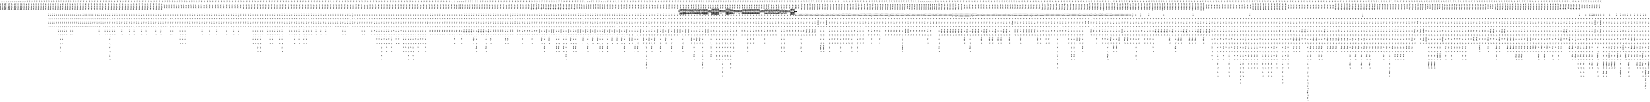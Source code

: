digraph FST {
rankdir = LR;
size = "8.5,11";
label = "";
center = 1;
orientation = Landscape;
ranksep = "0.4";
nodesep = "0.25";
0 [label = "0", shape = circle, style = bold, fontsize = 14]
	0 -> 1 [label = "accordingly:<eps>/-0.16578", fontsize = 14];
	0 -> 0 [label = "accordingly:この/0.023052", fontsize = 14];
	0 -> 4 [label = "accordingly:<eps>/-0.00021521", fontsize = 14];
	0 -> 7 [label = "accordingly:<eps>/-0.22612", fontsize = 14];
	0 -> 10 [label = "accordingly:<eps>/-0.0095458", fontsize = 14];
	0 -> 13 [label = "accordingly:<eps>/-0.175", fontsize = 14];
	0 -> 0 [label = "accordingly:て/-0.024107", fontsize = 14];
	0 -> 16 [label = "accordingly:<eps>/-0.47168", fontsize = 14];
	0 -> 0 [label = "accordingly:そこ/-0.2539", fontsize = 14];
	0 -> 0 [label = "accordingly:これ/-0.16612", fontsize = 14];
	0 -> 20 [label = "accordingly:<eps>/-0.33299", fontsize = 14];
	0 -> 26 [label = "accordingly:<eps>/-0.29372", fontsize = 14];
	0 -> 31 [label = "accordingly:<eps>/-0.16086", fontsize = 14];
	0 -> 35 [label = "accordingly:<eps>/-0.30403", fontsize = 14];
	0 -> 39 [label = "accordingly:<eps>/-0.11815", fontsize = 14];
	0 -> 0 [label = "accordingly:り/-0.071584", fontsize = 14];
	0 -> 0 [label = "accordingly:ため/-0.063993", fontsize = 14];
	0 -> 0 [label = "accordingly:こと/0.25257", fontsize = 14];
	0 -> 42 [label = "accordingly:<eps>/-0.46384", fontsize = 14];
	0 -> 46 [label = "accordingly:<eps>/-0.13889", fontsize = 14];
	0 -> 502 [label = "accordingly:<eps>/0.16588", fontsize = 14];
	0 -> 506 [label = "accordingly:<eps>/-0.13532", fontsize = 14];
	0 -> 511 [label = "accordingly:<eps>/0.10123", fontsize = 14];
	0 -> 516 [label = "accordingly:<eps>/-0.016294", fontsize = 14];
	0 -> 523 [label = "accordingly:<eps>/-0.18525", fontsize = 14];
	0 -> 528 [label = "accordingly:<eps>/-0.10922", fontsize = 14];
	0 -> 534 [label = "accordingly:<eps>/-0.27598", fontsize = 14];
	0 -> 539 [label = "accordingly:<eps>/-0.49768", fontsize = 14];
	0 -> 545 [label = "accordingly:<eps>/-0.052284", fontsize = 14];
	0 -> 549 [label = "accordingly:<eps>/-0.19067", fontsize = 14];
	0 -> 554 [label = "accordingly:<eps>/-0.14367", fontsize = 14];
	0 -> 559 [label = "accordingly:<eps>/-0.039646", fontsize = 14];
	0 -> 563 [label = "accordingly:<eps>/-0.11286", fontsize = 14];
	0 -> 569 [label = "accordingly:<eps>/-0.11202", fontsize = 14];
	0 -> 575 [label = "accordingly:<eps>/-0.2687", fontsize = 14];
	0 -> 582 [label = "accordingly:<eps>/-0.033665", fontsize = 14];
	0 -> 588 [label = "accordingly:<eps>/-0.16617", fontsize = 14];
	0 -> 595 [label = "accordingly:<eps>/-0.15469", fontsize = 14];
	0 -> 600 [label = "accordingly:<eps>/-0.28824", fontsize = 14];
	0 -> 606 [label = "accordingly:<eps>/-0.039827", fontsize = 14];
	0 -> 611 [label = "accordingly:<eps>/-0.24619", fontsize = 14];
	0 -> 616 [label = "accordingly:<eps>/-0.41143", fontsize = 14];
	0 -> 1986 [label = "accordingly:<eps>/-0.14445", fontsize = 14];
	0 -> 1995 [label = "accordingly:<eps>/-0.10181", fontsize = 14];
	0 -> 2001 [label = "accordingly:<eps>/-0.039335", fontsize = 14];
	0 -> 2008 [label = "accordingly:<eps>/0.029634", fontsize = 14];
	0 -> 2014 [label = "accordingly:<eps>/-0.077499", fontsize = 14];
	0 -> 2023 [label = "accordingly:<eps>/-0.087963", fontsize = 14];
	0 -> 2029 [label = "accordingly:<eps>/-0.036792", fontsize = 14];
	0 -> 2036 [label = "accordingly:<eps>/-0.057252", fontsize = 14];
	0 -> 2043 [label = "accordingly:<eps>/-0.22609", fontsize = 14];
	0 -> 2053 [label = "accordingly:<eps>/-0.083712", fontsize = 14];
	0 -> 2062 [label = "accordingly:<eps>/-0.50253", fontsize = 14];
	0 -> 2840 [label = "accordingly:<eps>/-0.13031", fontsize = 14];
	0 -> 2831 [label = "accordingly:<eps>/-0.20879", fontsize = 14];
	0 -> 2823 [label = "accordingly:<eps>/0.20234", fontsize = 14];
	0 -> 2069 [label = "accordingly:<eps>/-0.27261", fontsize = 14];
	0 -> 2077 [label = "accordingly:<eps>/-0.26916", fontsize = 14];
	0 -> 2085 [label = "accordingly:<eps>/-0.2407", fontsize = 14];
	0 -> 2093 [label = "accordingly:<eps>/-0.2161", fontsize = 14];
	0 -> 2101 [label = "accordingly:<eps>/-0.1387", fontsize = 14];
	0 -> 2107 [label = "accordingly:<eps>/-0.28102", fontsize = 14];
	0 -> 2116 [label = "accordingly:<eps>/-0.33991", fontsize = 14];
	0 -> 2124 [label = "accordingly:<eps>/-0.14709", fontsize = 14];
	0 -> 2133 [label = "accordingly:<eps>/-0.14169", fontsize = 14];
	0 -> 2142 [label = "accordingly:<eps>/-0.2833", fontsize = 14];
	0 -> 2149 [label = "accordingly:<eps>/-0.13721", fontsize = 14];
	0 -> 2157 [label = "accordingly:<eps>/0.018436", fontsize = 14];
	0 -> 2162 [label = "accordingly:<eps>/-0.052763", fontsize = 14];
	0 -> 2172 [label = "accordingly:<eps>/-0.47792", fontsize = 14];
	0 -> 2179 [label = "accordingly:<eps>/-0.25062", fontsize = 14];
	0 -> 2187 [label = "accordingly:<eps>/0.14547", fontsize = 14];
	0 -> 0 [label = ",:、/-0.60301", fontsize = 14];
	0 -> 0 [label = ",:で/-0.41565", fontsize = 14];
	0 -> 0 [label = ",:と/-0.27357", fontsize = 14];
	0 -> 0 [label = ",:に/-0.42948", fontsize = 14];
	0 -> 0 [label = ",:が/0.10803", fontsize = 14];
	0 -> 0 [label = ",:，/-0.41118", fontsize = 14];
	0 -> 622 [label = ",:<eps>/-0.52489", fontsize = 14];
	0 -> 625 [label = ",:<eps>/-0.26514", fontsize = 14];
	0 -> 629 [label = ",:<eps>/-0.36202", fontsize = 14];
	0 -> 633 [label = ",:<eps>/-0.26186", fontsize = 14];
	0 -> 637 [label = ",:<eps>/-0.24523", fontsize = 14];
	0 -> 641 [label = ",:<eps>/-0.24711", fontsize = 14];
	0 -> 645 [label = ",:<eps>/-0.23717", fontsize = 14];
	0 -> 649 [label = ",:<eps>/-0.25984", fontsize = 14];
	0 -> 653 [label = ",:<eps>/-0.37099", fontsize = 14];
	0 -> 657 [label = ",:<eps>/-0.2521", fontsize = 14];
	0 -> 661 [label = ",:<eps>/-0.32557", fontsize = 14];
	0 -> 665 [label = ",:<eps>/-0.39009", fontsize = 14];
	0 -> 670 [label = ",:<eps>/-0.27005", fontsize = 14];
	0 -> 674 [label = ",:<eps>/-0.41094", fontsize = 14];
	0 -> 678 [label = ",:<eps>/-0.32181", fontsize = 14];
	0 -> 2856 [label = ",:<eps>/-0.21712", fontsize = 14];
	0 -> 2271 [label = ",:<eps>/-0.3718", fontsize = 14];
	0 -> 2266 [label = ",:<eps>/-0.22793", fontsize = 14];
	0 -> 2259 [label = ",:<eps>/-0.32583", fontsize = 14];
	0 -> 2252 [label = ",:<eps>/-0.36611", fontsize = 14];
	0 -> 2246 [label = ",:<eps>/-0.32662", fontsize = 14];
	0 -> 2240 [label = ",:<eps>/-0.29045", fontsize = 14];
	0 -> 2233 [label = ",:<eps>/-0.40936", fontsize = 14];
	0 -> 2220 [label = ",:<eps>/-0.57748", fontsize = 14];
	0 -> 2215 [label = ",:<eps>/-0.45575", fontsize = 14];
	0 -> 2210 [label = ",:<eps>/-0.11438", fontsize = 14];
	0 -> 2204 [label = ",:<eps>/-0.30126", fontsize = 14];
	0 -> 2198 [label = ",:<eps>/-0.31496", fontsize = 14];
	0 -> 2192 [label = ",:<eps>/-0.30945", fontsize = 14];
	0 -> 2849 [label = ",:<eps>/-0.25052", fontsize = 14];
	0 -> 2611 [label = "the:<eps>/0.12942", fontsize = 14];
	0 -> 2666 [label = "the:<eps>/-0.34831", fontsize = 14];
	0 -> 2672 [label = "the:<eps>/-0.29497", fontsize = 14];
	0 -> 2678 [label = "the:<eps>/-0.27276", fontsize = 14];
	0 -> 2684 [label = "the:<eps>/-0.32453", fontsize = 14];
	0 -> 2691 [label = "the:<eps>/-0.31766", fontsize = 14];
	0 -> 2698 [label = "the:<eps>/-0.33994", fontsize = 14];
	0 -> 2723 [label = "the:<eps>/-0.077925", fontsize = 14];
	0 -> 2729 [label = "the:<eps>/-0.23646", fontsize = 14];
	0 -> 2735 [label = "the:<eps>/-0.13824", fontsize = 14];
	0 -> 2742 [label = "the:<eps>/0.07856", fontsize = 14];
	0 -> 2748 [label = "the:<eps>/-0.17632", fontsize = 14];
	0 -> 2755 [label = "the:<eps>/0.3272", fontsize = 14];
	0 -> 2803 [label = "the:<eps>/-0.18637", fontsize = 14];
	0 -> 2809 [label = "the:<eps>/-0.20358", fontsize = 14];
	0 -> 2606 [label = "the:<eps>/0.59909", fontsize = 14];
	0 -> 2277 [label = "the:<eps>/-0.14127", fontsize = 14];
	0 -> 2864 [label = "the:<eps>/0.094234", fontsize = 14];
	0 -> 2949 [label = "the:<eps>/0.079831", fontsize = 14];
	0 -> 2955 [label = "the:<eps>/0.076627", fontsize = 14];
	0 -> 2985 [label = "the:<eps>/-0.091176", fontsize = 14];
	0 -> 2993 [label = "the:<eps>/-0.03581", fontsize = 14];
	0 -> 1634 [label = "the:<eps>/-0.073447", fontsize = 14];
	0 -> 0 [label = "the:、/-0.56087", fontsize = 14];
	0 -> 0 [label = "the:た/-0.31363", fontsize = 14];
	0 -> 0 [label = "the:尚/-0.22102", fontsize = 14];
	0 -> 1953 [label = "the:<eps>/-0.32828", fontsize = 14];
	0 -> 1948 [label = "the:<eps>/-0.34109", fontsize = 14];
	0 -> 1943 [label = "the:<eps>/-0.36617", fontsize = 14];
	0 -> 1938 [label = "the:<eps>/-0.38121", fontsize = 14];
	0 -> 1934 [label = "the:<eps>/-0.42129", fontsize = 14];
	0 -> 1930 [label = "the:<eps>/-0.40875", fontsize = 14];
	0 -> 1925 [label = "the:<eps>/-0.38361", fontsize = 14];
	0 -> 1920 [label = "the:<eps>/-0.38808", fontsize = 14];
	0 -> 1914 [label = "the:<eps>/-0.44432", fontsize = 14];
	0 -> 1910 [label = "the:<eps>/-0.43431", fontsize = 14];
	0 -> 1905 [label = "the:<eps>/-0.40349", fontsize = 14];
	0 -> 1901 [label = "the:<eps>/-0.33402", fontsize = 14];
	0 -> 1897 [label = "the:<eps>/-0.46493", fontsize = 14];
	0 -> 1893 [label = "the:<eps>/-0.31065", fontsize = 14];
	0 -> 1889 [label = "the:<eps>/-0.38674", fontsize = 14];
	0 -> 1885 [label = "the:<eps>/-0.59904", fontsize = 14];
	0 -> 1833 [label = "the:<eps>/-0.2172", fontsize = 14];
	0 -> 1828 [label = "the:<eps>/-0.17735", fontsize = 14];
	0 -> 1824 [label = "the:<eps>/0.088595", fontsize = 14];
	0 -> 1819 [label = "the:<eps>/-0.11097", fontsize = 14];
	0 -> 1813 [label = "the:<eps>/-0.2451", fontsize = 14];
	0 -> 1807 [label = "the:<eps>/-0.2491", fontsize = 14];
	0 -> 1802 [label = "the:<eps>/-0.20505", fontsize = 14];
	0 -> 1795 [label = "the:<eps>/-0.27244", fontsize = 14];
	0 -> 1639 [label = "the:<eps>/-0.14744", fontsize = 14];
	0 -> 2601 [label = "the:<eps>/-0.068945", fontsize = 14];
	0 -> 1630 [label = "the:<eps>/-0.22228", fontsize = 14];
	0 -> 1626 [label = "the:<eps>/-0.31732", fontsize = 14];
	0 -> 1621 [label = "the:<eps>/-0.35369", fontsize = 14];
	0 -> 1616 [label = "the:<eps>/-0.31543", fontsize = 14];
	0 -> 1612 [label = "the:<eps>/-0.33774", fontsize = 14];
	0 -> 1607 [label = "the:<eps>/-0.36056", fontsize = 14];
	0 -> 1602 [label = "the:<eps>/-0.24452", fontsize = 14];
	0 -> 1598 [label = "the:<eps>/-0.098393", fontsize = 14];
	0 -> 1594 [label = "the:<eps>/-0.37366", fontsize = 14];
	0 -> 1589 [label = "the:<eps>/-0.42384", fontsize = 14];
	0 -> 1585 [label = "the:<eps>/-0.35665", fontsize = 14];
	0 -> 1581 [label = "the:<eps>/-0.27053", fontsize = 14];
	0 -> 1577 [label = "the:<eps>/-0.22537", fontsize = 14];
	0 -> 1571 [label = "the:<eps>/-0.14995", fontsize = 14];
	0 -> 1567 [label = "the:<eps>/-0.331", fontsize = 14];
	0 -> 1562 [label = "the:<eps>/-0.35556", fontsize = 14];
	0 -> 1558 [label = "the:<eps>/-0.2598", fontsize = 14];
	0 -> 1554 [label = "the:<eps>/-0.22154", fontsize = 14];
	0 -> 1550 [label = "the:<eps>/-0.29949", fontsize = 14];
	0 -> 1546 [label = "the:<eps>/-0.29969", fontsize = 14];
	0 -> 1542 [label = "the:<eps>/-0.55102", fontsize = 14];
	0 -> 1538 [label = "the:<eps>/-0.45129", fontsize = 14];
	0 -> 1534 [label = "the:<eps>/-0.30093", fontsize = 14];
	0 -> 1530 [label = "the:<eps>/0.20992", fontsize = 14];
	0 -> 1481 [label = "the:<eps>/-0.049167", fontsize = 14];
	0 -> 1477 [label = "the:<eps>/-0.090995", fontsize = 14];
	0 -> 1471 [label = "the:<eps>/0.031298", fontsize = 14];
	0 -> 0 [label = "the:（/-0.22286", fontsize = 14];
	0 -> 0 [label = "the:その/-0.31193", fontsize = 14];
	0 -> 0 [label = "the:の/-0.46103", fontsize = 14];
	0 -> 0 [label = "the:は/-0.3999", fontsize = 14];
	0 -> 50 [label = "the:<eps>/-0.3569", fontsize = 14];
	0 -> 53 [label = "the:<eps>/-0.31222", fontsize = 14];
	0 -> 56 [label = "the:<eps>/-0.43285", fontsize = 14];
	0 -> 59 [label = "the:<eps>/-0.38489", fontsize = 14];
	0 -> 0 [label = "the:この/-0.36216", fontsize = 14];
	0 -> 0 [label = "the:前記/-0.39973", fontsize = 14];
	0 -> 0 [label = "the:する/-0.24789", fontsize = 14];
	0 -> 0 [label = "the:ア/-0.21137", fontsize = 14];
	0 -> 728 [label = "the:<eps>/-0.326", fontsize = 14];
	0 -> 722 [label = "the:<eps>/-0.38407", fontsize = 14];
	0 -> 718 [label = "the:<eps>/-0.37113", fontsize = 14];
	0 -> 714 [label = "the:<eps>/-0.40646", fontsize = 14];
	0 -> 710 [label = "the:<eps>/-0.39889", fontsize = 14];
	0 -> 704 [label = "the:<eps>/-0.42122", fontsize = 14];
	0 -> 699 [label = "the:<eps>/-0.44907", fontsize = 14];
	0 -> 695 [label = "the:<eps>/-0.42538", fontsize = 14];
	0 -> 691 [label = "the:<eps>/-0.38126", fontsize = 14];
	0 -> 687 [label = "the:<eps>/-0.35793", fontsize = 14];
	0 -> 683 [label = "the:<eps>/-0.53821", fontsize = 14];
	0 -> 2283 [label = "the:<eps>/-0.48374", fontsize = 14];
	0 -> 2289 [label = "the:<eps>/-0.3445", fontsize = 14];
	0 -> 2295 [label = "the:<eps>/0.1343", fontsize = 14];
	0 -> 2300 [label = "the:<eps>/-0.087925", fontsize = 14];
	0 -> 2306 [label = "the:<eps>/-0.27732", fontsize = 14];
	0 -> 2312 [label = "the:<eps>/-0.4687", fontsize = 14];
	0 -> 2318 [label = "the:<eps>/-0.39882", fontsize = 14];
	0 -> 2326 [label = "the:<eps>/-0.29495", fontsize = 14];
	0 -> 2332 [label = "the:<eps>/-0.35474", fontsize = 14];
	0 -> 2339 [label = "the:<eps>/-0.28406", fontsize = 14];
	0 -> 2345 [label = "the:<eps>/-0.16363", fontsize = 14];
	0 -> 2353 [label = "the:<eps>/-0.24474", fontsize = 14];
	0 -> 2359 [label = "the:<eps>/-0.34116", fontsize = 14];
	0 -> 2366 [label = "the:<eps>/-0.38699", fontsize = 14];
	0 -> 0 [label = "the:本/-0.2343", fontsize = 14];
	0 -> 0 [label = "the:各/-0.23004", fontsize = 14];
	0 -> 2374 [label = "voltage:<eps>/-0.0075217", fontsize = 14];
	0 -> 732 [label = "voltage:<eps>/-0.20888", fontsize = 14];
	0 -> 737 [label = "voltage:<eps>/-0.027745", fontsize = 14];
	0 -> 741 [label = "voltage:<eps>/-0.2951", fontsize = 14];
	0 -> 745 [label = "voltage:<eps>/0.010877", fontsize = 14];
	0 -> 749 [label = "voltage:<eps>/0.29514", fontsize = 14];
	0 -> 753 [label = "voltage:<eps>/-0.72397", fontsize = 14];
	0 -> 757 [label = "voltage:<eps>/-0.50274", fontsize = 14];
	0 -> 762 [label = "voltage:<eps>/-0.43339", fontsize = 14];
	0 -> 767 [label = "voltage:<eps>/-0.46107", fontsize = 14];
	0 -> 771 [label = "voltage:<eps>/-0.46191", fontsize = 14];
	0 -> 775 [label = "voltage:<eps>/0.017729", fontsize = 14];
	0 -> 778 [label = "voltage:<eps>/-0.083992", fontsize = 14];
	0 -> 0 [label = "voltage:電位/-0.22184", fontsize = 14];
	0 -> 0 [label = "voltage:電圧/-0.75506", fontsize = 14];
	0 -> 2380 [label = "voltage:<eps>/-0.26981", fontsize = 14];
	0 -> 2386 [label = "voltage:<eps>/-0.37793", fontsize = 14];
	0 -> 2392 [label = "voltage:<eps>/-0.23568", fontsize = 14];
	0 -> 2398 [label = "voltage:<eps>/0.15126", fontsize = 14];
	0 -> 2405 [label = "voltage:<eps>/-0.21825", fontsize = 14];
	0 -> 0 [label = "voltage:ｖ/-0.048607", fontsize = 14];
	0 -> 803 [label = "drop:<eps>/0.18036", fontsize = 14];
	0 -> 782 [label = "drop:<eps>/0.021579", fontsize = 14];
	0 -> 786 [label = "drop:<eps>/-0.028411", fontsize = 14];
	0 -> 791 [label = "drop:<eps>/-0.24071", fontsize = 14];
	0 -> 62 [label = "drop:<eps>/-0.14045", fontsize = 14];
	0 -> 0 [label = "drop:低減/0.041585", fontsize = 14];
	0 -> 0 [label = "drop:低下/-0.39337", fontsize = 14];
	0 -> 65 [label = "drop:<eps>/-0.22373", fontsize = 14];
	0 -> 795 [label = "drop:<eps>/-0.34882", fontsize = 14];
	0 -> 799 [label = "drop:<eps>/-0.20658", fontsize = 14];
	0 -> 808 [label = "drop:<eps>/-0.018326", fontsize = 14];
	0 -> 812 [label = "drop:<eps>/0.037143", fontsize = 14];
	0 -> 0 [label = "drop:ｄｒｏｐ/-0.32753", fontsize = 14];
	0 -> 0 [label = "drop:損失/0.12906", fontsize = 14];
	0 -> 0 [label = "drop:落し/-0.19884", fontsize = 14];
	0 -> 0 [label = "drop:液滴/-0.22542", fontsize = 14];
	0 -> 0 [label = "drop:落下/-0.27884", fontsize = 14];
	0 -> 0 [label = "drop:悪化/0.16106", fontsize = 14];
	0 -> 68 [label = "drop:<eps>/-0.15183", fontsize = 14];
	0 -> 0 [label = "drop:分/0.0073115", fontsize = 14];
	0 -> 0 [label = "drop:挿入/0.10957", fontsize = 14];
	0 -> 0 [label = "drop:降下/-0.62403", fontsize = 14];
	0 -> 71 [label = "drop:<eps>/-0.4316", fontsize = 14];
	0 -> 74 [label = "drop:<eps>/-0.34122", fontsize = 14];
	0 -> 0 [label = "drop:下が/-0.044882", fontsize = 14];
	0 -> 0 [label = "drop:劣化/0.16016", fontsize = 14];
	0 -> 0 [label = "drop:下降/-0.1238", fontsize = 14];
	0 -> 0 [label = "drop:粒/0.065702", fontsize = 14];
	0 -> 0 [label = "drop:滴/-0.18862", fontsize = 14];
	0 -> 0 [label = "drop:抜け/0.12074", fontsize = 14];
	0 -> 0 [label = "drop:ドロップ/-0.53048", fontsize = 14];
	0 -> 0 [label = "drop:滴下/-0.14832", fontsize = 14];
	0 -> 0 [label = "drop:落ち/-0.17923", fontsize = 14];
	0 -> 0 [label = "drop:落と/-0.24451", fontsize = 14];
	0 -> 0 [label = "drop:落ち込み/-0.31516", fontsize = 14];
	0 -> 0 [label = "drop:安定/0.30351", fontsize = 14];
	0 -> 1086 [label = "is:<eps>/-0.036988", fontsize = 14];
	0 -> 1090 [label = "is:<eps>/-0.030422", fontsize = 14];
	0 -> 1094 [label = "is:<eps>/-0.058974", fontsize = 14];
	0 -> 1100 [label = "is:<eps>/-0.11535", fontsize = 14];
	0 -> 1104 [label = "is:<eps>/-0.045214", fontsize = 14];
	0 -> 1082 [label = "is:<eps>/-0.089388", fontsize = 14];
	0 -> 1076 [label = "is:<eps>/-0.16368", fontsize = 14];
	0 -> 1072 [label = "is:<eps>/-0.097695", fontsize = 14];
	0 -> 1067 [label = "is:<eps>/-0.22803", fontsize = 14];
	0 -> 1063 [label = "is:<eps>/-0.24065", fontsize = 14];
	0 -> 1057 [label = "is:<eps>/-0.28182", fontsize = 14];
	0 -> 1053 [label = "is:<eps>/-0.13533", fontsize = 14];
	0 -> 1048 [label = "is:<eps>/-0.046327", fontsize = 14];
	0 -> 1042 [label = "is:<eps>/-0.27776", fontsize = 14];
	0 -> 1037 [label = "is:<eps>/-0.23723", fontsize = 14];
	0 -> 1029 [label = "is:<eps>/-0.47742", fontsize = 14];
	0 -> 1024 [label = "is:<eps>/-0.23994", fontsize = 14];
	0 -> 2460 [label = "is:<eps>/0.5049", fontsize = 14];
	0 -> 2454 [label = "is:<eps>/0.21545", fontsize = 14];
	0 -> 2447 [label = "is:<eps>/0.037747", fontsize = 14];
	0 -> 2440 [label = "is:<eps>/0.091185", fontsize = 14];
	0 -> 2433 [label = "is:<eps>/-0.049861", fontsize = 14];
	0 -> 2426 [label = "is:<eps>/-0.086568", fontsize = 14];
	0 -> 2420 [label = "is:<eps>/0.13005", fontsize = 14];
	0 -> 1146 [label = "is:<eps>/-0.32776", fontsize = 14];
	0 -> 1108 [label = "is:<eps>/-0.083074", fontsize = 14];
	0 -> 0 [label = "is:の/0.052175", fontsize = 14];
	0 -> 0 [label = "is:は/-0.57102", fontsize = 14];
	0 -> 0 [label = "is:に/-0.060866", fontsize = 14];
	0 -> 0 [label = "is:も/-0.11893", fontsize = 14];
	0 -> 0 [label = "is:が/-0.59235", fontsize = 14];
	0 -> 0 [label = "is:あ/-0.039107", fontsize = 14];
	0 -> 0 [label = "is:を/-0.5021", fontsize = 14];
	0 -> 0 [label = "is:れ/-0.27942", fontsize = 14];
	0 -> 1020 [label = "is:<eps>/-0.3229", fontsize = 14];
	0 -> 1014 [label = "is:<eps>/-0.17599", fontsize = 14];
	0 -> 1008 [label = "is:<eps>/-0.26121", fontsize = 14];
	0 -> 1003 [label = "is:<eps>/-0.22597", fontsize = 14];
	0 -> 998 [label = "is:<eps>/-0.25516", fontsize = 14];
	0 -> 994 [label = "is:<eps>/-0.17205", fontsize = 14];
	0 -> 988 [label = "is:<eps>/-0.092475", fontsize = 14];
	0 -> 983 [label = "is:<eps>/-0.098531", fontsize = 14];
	0 -> 979 [label = "is:<eps>/-0.11275", fontsize = 14];
	0 -> 974 [label = "is:<eps>/0.086486", fontsize = 14];
	0 -> 970 [label = "is:<eps>/-0.15101", fontsize = 14];
	0 -> 965 [label = "is:<eps>/-0.19711", fontsize = 14];
	0 -> 961 [label = "is:<eps>/-0.17847", fontsize = 14];
	0 -> 955 [label = "is:<eps>/-0.17097", fontsize = 14];
	0 -> 951 [label = "is:<eps>/-0.10641", fontsize = 14];
	0 -> 945 [label = "is:<eps>/-0.20683", fontsize = 14];
	0 -> 939 [label = "is:<eps>/-0.1331", fontsize = 14];
	0 -> 934 [label = "is:<eps>/-0.30698", fontsize = 14];
	0 -> 930 [label = "is:<eps>/-0.27132", fontsize = 14];
	0 -> 925 [label = "is:<eps>/-0.30662", fontsize = 14];
	0 -> 921 [label = "is:<eps>/-0.31889", fontsize = 14];
	0 -> 915 [label = "is:<eps>/-0.36919", fontsize = 14];
	0 -> 911 [label = "is:<eps>/-0.24825", fontsize = 14];
	0 -> 906 [label = "is:<eps>/-0.28152", fontsize = 14];
	0 -> 902 [label = "is:<eps>/-0.30444", fontsize = 14];
	0 -> 898 [label = "is:<eps>/-0.26369", fontsize = 14];
	0 -> 892 [label = "is:<eps>/-0.13838", fontsize = 14];
	0 -> 886 [label = "is:<eps>/-0.3811", fontsize = 14];
	0 -> 881 [label = "is:<eps>/-0.43354", fontsize = 14];
	0 -> 877 [label = "is:<eps>/-0.30803", fontsize = 14];
	0 -> 870 [label = "is:<eps>/-0.26376", fontsize = 14];
	0 -> 864 [label = "is:<eps>/-0.36333", fontsize = 14];
	0 -> 860 [label = "is:<eps>/-0.21656", fontsize = 14];
	0 -> 854 [label = "is:<eps>/-0.26348", fontsize = 14];
	0 -> 848 [label = "is:<eps>/-0.061876", fontsize = 14];
	0 -> 844 [label = "is:<eps>/-0.025829", fontsize = 14];
	0 -> 840 [label = "is:<eps>/0.0041383", fontsize = 14];
	0 -> 835 [label = "is:<eps>/-0.21232", fontsize = 14];
	0 -> 831 [label = "is:<eps>/-0.17707", fontsize = 14];
	0 -> 825 [label = "is:<eps>/-0.29669", fontsize = 14];
	0 -> 820 [label = "is:<eps>/0.30049", fontsize = 14];
	0 -> 816 [label = "is:<eps>/0.19976", fontsize = 14];
	0 -> 1113 [label = "is:<eps>/-0.15124", fontsize = 14];
	0 -> 1120 [label = "is:<eps>/0.041865", fontsize = 14];
	0 -> 1125 [label = "is:<eps>/-0.20422", fontsize = 14];
	0 -> 1130 [label = "is:<eps>/-0.38359", fontsize = 14];
	0 -> 1138 [label = "is:<eps>/-0.17707", fontsize = 14];
	0 -> 1142 [label = "is:<eps>/-0.14294", fontsize = 14];
	0 -> 2411 [label = "is:<eps>/-0.2548", fontsize = 14];
	0 -> 1219 [label = "reduced:<eps>/0.010664", fontsize = 14];
	0 -> 0 [label = "reduced:減ら/-0.34307", fontsize = 14];
	0 -> 169 [label = "reduced:<eps>/-0.36763", fontsize = 14];
	0 -> 172 [label = "reduced:<eps>/-0.32765", fontsize = 14];
	0 -> 0 [label = "reduced:縮め/-0.20463", fontsize = 14];
	0 -> 176 [label = "reduced:<eps>/-0.079593", fontsize = 14];
	0 -> 0 [label = "reduced:図れ/-0.13085", fontsize = 14];
	0 -> 179 [label = "reduced:<eps>/-0.28115", fontsize = 14];
	0 -> 0 [label = "reduced:還元/-0.26222", fontsize = 14];
	0 -> 183 [label = "reduced:<eps>/-0.27284", fontsize = 14];
	0 -> 186 [label = "reduced:<eps>/-0.11095", fontsize = 14];
	0 -> 0 [label = "reduced:減じ/-0.19526", fontsize = 14];
	0 -> 0 [label = "reduced:降圧/-0.11372", fontsize = 14];
	0 -> 1215 [label = "reduced:<eps>/0.20057", fontsize = 14];
	0 -> 1212 [label = "reduced:<eps>/0.33942", fontsize = 14];
	0 -> 1208 [label = "reduced:<eps>/-0.038787", fontsize = 14];
	0 -> 1202 [label = "reduced:<eps>/-0.24242", fontsize = 14];
	0 -> 1194 [label = "reduced:<eps>/-0.41176", fontsize = 14];
	0 -> 1187 [label = "reduced:<eps>/-0.38143", fontsize = 14];
	0 -> 1180 [label = "reduced:<eps>/-0.35253", fontsize = 14];
	0 -> 1171 [label = "reduced:<eps>/-0.34878", fontsize = 14];
	0 -> 1247 [label = "reduced:<eps>/-0.03312", fontsize = 14];
	0 -> 1164 [label = "reduced:<eps>/-0.32748", fontsize = 14];
	0 -> 1157 [label = "reduced:<eps>/-0.35659", fontsize = 14];
	0 -> 1153 [label = "reduced:<eps>/-0.045647", fontsize = 14];
	0 -> 0 [label = "reduced:下が/-0.0716", fontsize = 14];
	0 -> 1303 [label = "reduced:<eps>/0.15481", fontsize = 14];
	0 -> 1299 [label = "reduced:<eps>/0.011095", fontsize = 14];
	0 -> 1243 [label = "reduced:<eps>/-0.084184", fontsize = 14];
	0 -> 1239 [label = "reduced:<eps>/-0.021981", fontsize = 14];
	0 -> 1234 [label = "reduced:<eps>/0.06793", fontsize = 14];
	0 -> 1229 [label = "reduced:<eps>/-0.043253", fontsize = 14];
	0 -> 166 [label = "reduced:<eps>/-0.14598", fontsize = 14];
	0 -> 0 [label = "reduced:緩和/-0.11033", fontsize = 14];
	0 -> 163 [label = "reduced:<eps>/-0.096043", fontsize = 14];
	0 -> 0 [label = "reduced:抑制/-0.13329", fontsize = 14];
	0 -> 159 [label = "reduced:<eps>/-0.15754", fontsize = 14];
	0 -> 1223 [label = "reduced:<eps>/-0.17801", fontsize = 14];
	0 -> 156 [label = "reduced:<eps>/-0.12095", fontsize = 14];
	0 -> 0 [label = "reduced:低/-0.041632", fontsize = 14];
	0 -> 152 [label = "reduced:<eps>/-0.31606", fontsize = 14];
	0 -> 0 [label = "reduced:軽減/-0.29576", fontsize = 14];
	0 -> 0 [label = "reduced:抑え/-0.16476", fontsize = 14];
	0 -> 0 [label = "reduced:下げ/-0.29792", fontsize = 14];
	0 -> 149 [label = "reduced:<eps>/-0.21285", fontsize = 14];
	0 -> 0 [label = "reduced:低下/-0.31532", fontsize = 14];
	0 -> 146 [label = "reduced:<eps>/-0.35621", fontsize = 14];
	0 -> 0 [label = "reduced:削減/-0.40131", fontsize = 14];
	0 -> 142 [label = "reduced:<eps>/-0.36172", fontsize = 14];
	0 -> 139 [label = "reduced:<eps>/-0.2585", fontsize = 14];
	0 -> 0 [label = "reduced:減少/-0.36057", fontsize = 14];
	0 -> 135 [label = "reduced:<eps>/-0.28122", fontsize = 14];
	0 -> 132 [label = "reduced:<eps>/-0.25089", fontsize = 14];
	0 -> 0 [label = "reduced:短縮/-0.21523", fontsize = 14];
	0 -> 129 [label = "reduced:<eps>/-0.31424", fontsize = 14];
	0 -> 125 [label = "reduced:<eps>/-0.44195", fontsize = 14];
	0 -> 122 [label = "reduced:<eps>/-0.44888", fontsize = 14];
	0 -> 119 [label = "reduced:<eps>/-0.365", fontsize = 14];
	0 -> 0 [label = "reduced:低減/-0.53002", fontsize = 14];
	0 -> 0 [label = "reduced:す/0.15677", fontsize = 14];
	0 -> 115 [label = "reduced:<eps>/-0.2559", fontsize = 14];
	0 -> 111 [label = "reduced:<eps>/-0.26551", fontsize = 14];
	0 -> 104 [label = "reduced:<eps>/-0.3519", fontsize = 14];
	0 -> 100 [label = "reduced:<eps>/-0.31609", fontsize = 14];
	0 -> 96 [label = "reduced:<eps>/-0.36093", fontsize = 14];
	0 -> 93 [label = "reduced:<eps>/-0.41432", fontsize = 14];
	0 -> 0 [label = "reduced:小さ/-0.19313", fontsize = 14];
	0 -> 90 [label = "reduced:<eps>/-0.33548", fontsize = 14];
	0 -> 0 [label = "reduced:縮小/-0.37016", fontsize = 14];
	0 -> 86 [label = "reduced:<eps>/-0.21368", fontsize = 14];
	0 -> 83 [label = "reduced:<eps>/-0.22631", fontsize = 14];
	0 -> 0 [label = "reduced:化/-0.059014", fontsize = 14];
	0 -> 0 [label = "reduced:処理/0.46931", fontsize = 14];
	0 -> 80 [label = "reduced:<eps>/-0.035501", fontsize = 14];
	0 -> 0 [label = "reduced:さ/0.011984", fontsize = 14];
	0 -> 0 [label = "reduced:せ/0.00015239", fontsize = 14];
	0 -> 0 [label = "reduced:でき/0.02811", fontsize = 14];
	0 -> 77 [label = "reduced:<eps>/-0.13182", fontsize = 14];
	0 -> 0 [label = "reduced:こと/0.050695", fontsize = 14];
	0 -> 0 [label = "reduced:する/0.12167", fontsize = 14];
	0 -> 0 [label = "reduced:な/-0.06902", fontsize = 14];
	0 -> 0 [label = "reduced:図/0.15198", fontsize = 14];
	0 -> 1295 [label = "reduced:<eps>/0.44336", fontsize = 14];
	0 -> 1291 [label = "reduced:<eps>/-0.11138", fontsize = 14];
	0 -> 1287 [label = "reduced:<eps>/-0.084355", fontsize = 14];
	0 -> 1281 [label = "reduced:<eps>/-0.25952", fontsize = 14];
	0 -> 1251 [label = "reduced:<eps>/-0.052757", fontsize = 14];
	0 -> 1256 [label = "reduced:<eps>/-0.072274", fontsize = 14];
	0 -> 1260 [label = "reduced:<eps>/0.085018", fontsize = 14];
	0 -> 1264 [label = "reduced:<eps>/0.075438", fontsize = 14];
	0 -> 1268 [label = "reduced:<eps>/-0.047478", fontsize = 14];
	0 -> 1272 [label = "reduced:<eps>/0.14068", fontsize = 14];
	0 -> 1275 [label = "reduced:<eps>/-0.17632", fontsize = 14];
	0 -> 2481 [label = "by:<eps>/0.20512", fontsize = 14];
	0 -> 2872 [label = "by:<eps>/0.7471", fontsize = 14];
	0 -> 2877 [label = "by:<eps>/0.024082", fontsize = 14];
	0 -> 2886 [label = "by:<eps>/0.59964", fontsize = 14];
	0 -> 2477 [label = "by:<eps>/0.21063", fontsize = 14];
	0 -> 2472 [label = "by:<eps>/-0.080513", fontsize = 14];
	0 -> 2466 [label = "by:<eps>/-0.14538", fontsize = 14];
	0 -> 0 [label = "by:だけ/-0.22931", fontsize = 14];
	0 -> 0 [label = "by:さ/-0.21351", fontsize = 14];
	0 -> 1307 [label = "by:<eps>/-0.22257", fontsize = 14];
	0 -> 1313 [label = "by:<eps>/0.13401", fontsize = 14];
	0 -> 3001 [label = "by:<eps>/0.6064", fontsize = 14];
	0 -> 3010 [label = "by:<eps>/0.20608", fontsize = 14];
	0 -> 0 [label = "by:を/-0.19469", fontsize = 14];
	0 -> 216 [label = "by:<eps>/-0.4855", fontsize = 14];
	0 -> 211 [label = "by:<eps>/-0.48271", fontsize = 14];
	0 -> 206 [label = "by:<eps>/-0.36928", fontsize = 14];
	0 -> 200 [label = "by:<eps>/-0.42801", fontsize = 14];
	0 -> 0 [label = "by:よ/-0.29911", fontsize = 14];
	0 -> 196 [label = "by:<eps>/-0.61361", fontsize = 14];
	0 -> 192 [label = "by:<eps>/-0.6033", fontsize = 14];
	0 -> 189 [label = "by:<eps>/-0.44887", fontsize = 14];
	0 -> 0 [label = "by:する/-0.063337", fontsize = 14];
	0 -> 0 [label = "by:し/-0.059941", fontsize = 14];
	0 -> 0 [label = "by:で/-0.22941", fontsize = 14];
	0 -> 203 [label = "by:<eps>/-0.46807", fontsize = 14];
	0 -> 221 [label = "an:<eps>/-0.29892", fontsize = 14];
	0 -> 0 [label = "an:は/-0.32029", fontsize = 14];
	0 -> 0 [label = "an:の/-0.23655", fontsize = 14];
	0 -> 0 [label = "an:た/-0.31574", fontsize = 14];
	0 -> 0 [label = "an:、/-0.40998", fontsize = 14];
	0 -> 3021 [label = "an:<eps>/0.52844", fontsize = 14];
	0 -> 2486 [label = "an:<eps>/0.36517", fontsize = 14];
	0 -> 0 [label = "an:一/-0.16559", fontsize = 14];
	0 -> 0 [label = "an:ａｎ/-0.29439", fontsize = 14];
	0 -> 0 [label = "an:を/-0.2168", fontsize = 14];
	0 -> 0 [label = "an:する/-0.31324", fontsize = 14];
	0 -> 0 [label = "an:この/-0.16544", fontsize = 14];
	0 -> 1329 [label = "an:<eps>/-0.16646", fontsize = 14];
	0 -> 1325 [label = "an:<eps>/0.52125", fontsize = 14];
	0 -> 2891 [label = "an:<eps>/-0.09171", fontsize = 14];
	0 -> 2900 [label = "an:<eps>/0.039402", fontsize = 14];
	0 -> 2909 [label = "an:<eps>/0.16368", fontsize = 14];
	0 -> 1321 [label = "an:<eps>/0.032018", fontsize = 14];
	0 -> 1317 [label = "an:<eps>/-0.18072", fontsize = 14];
	0 -> 2933 [label = "amount:<eps>/-0.071578", fontsize = 14];
	0 -> 2940 [label = "amount:<eps>/0.14144", fontsize = 14];
	0 -> 2925 [label = "amount:<eps>/-0.069289", fontsize = 14];
	0 -> 2917 [label = "amount:<eps>/-0.11932", fontsize = 14];
	0 -> 2534 [label = "amount:<eps>/0.31162", fontsize = 14];
	0 -> 2527 [label = "amount:<eps>/-0.023535", fontsize = 14];
	0 -> 1333 [label = "amount:<eps>/0.41367", fontsize = 14];
	0 -> 1336 [label = "amount:<eps>/-0.16883", fontsize = 14];
	0 -> 1342 [label = "amount:<eps>/-0.0039563", fontsize = 14];
	0 -> 1348 [label = "amount:<eps>/0.054914", fontsize = 14];
	0 -> 2520 [label = "amount:<eps>/0.0090656", fontsize = 14];
	0 -> 2512 [label = "amount:<eps>/0.059836", fontsize = 14];
	0 -> 2504 [label = "amount:<eps>/-0.21106", fontsize = 14];
	0 -> 2496 [label = "amount:<eps>/-0.28402", fontsize = 14];
	0 -> 2491 [label = "amount:<eps>/0.34056", fontsize = 14];
	0 -> 0 [label = "amount:こと/0.38331", fontsize = 14];
	0 -> 224 [label = "amount:<eps>/-0.33901", fontsize = 14];
	0 -> 0 [label = "amount:量/-0.69118", fontsize = 14];
	0 -> 227 [label = "amount:<eps>/-0.34758", fontsize = 14];
	0 -> 0 [label = "amount:値/0.13352", fontsize = 14];
	0 -> 0 [label = "amount:分/-0.11253", fontsize = 14];
	0 -> 0 [label = "amount:多/-0.078386", fontsize = 14];
	0 -> 0 [label = "amount:光量/-0.23789", fontsize = 14];
	0 -> 1419 [label = "corresponding:<eps>/-0.21591", fontsize = 14];
	0 -> 1422 [label = "corresponding:<eps>/-0.40036", fontsize = 14];
	0 -> 1426 [label = "corresponding:<eps>/-0.29043", fontsize = 14];
	0 -> 1431 [label = "corresponding:<eps>/-0.37833", fontsize = 14];
	0 -> 1435 [label = "corresponding:<eps>/-0.1198", fontsize = 14];
	0 -> 1439 [label = "corresponding:<eps>/-0.082782", fontsize = 14];
	0 -> 1444 [label = "corresponding:<eps>/-0.21375", fontsize = 14];
	0 -> 1447 [label = "corresponding:<eps>/-0.21009", fontsize = 14];
	0 -> 266 [label = "corresponding:<eps>/-0.27658", fontsize = 14];
	0 -> 0 [label = "corresponding:相当/-0.32373", fontsize = 14];
	0 -> 0 [label = "corresponding:分/-0.14666", fontsize = 14];
	0 -> 2539 [label = "corresponding:<eps>/-0.21982", fontsize = 14];
	0 -> 2546 [label = "corresponding:<eps>/-0.1798", fontsize = 14];
	0 -> 249 [label = "corresponding:<eps>/-0.3516", fontsize = 14];
	0 -> 246 [label = "corresponding:<eps>/-0.33291", fontsize = 14];
	0 -> 243 [label = "corresponding:<eps>/-0.56998", fontsize = 14];
	0 -> 2552 [label = "corresponding:<eps>/-0.27669", fontsize = 14];
	0 -> 2559 [label = "corresponding:<eps>/-0.4477", fontsize = 14];
	0 -> 2565 [label = "corresponding:<eps>/0.12384", fontsize = 14];
	0 -> 2571 [label = "corresponding:<eps>/-0.2862", fontsize = 14];
	0 -> 2577 [label = "corresponding:<eps>/-0.17302", fontsize = 14];
	0 -> 2584 [label = "corresponding:<eps>/-0.2156", fontsize = 14];
	0 -> 2591 [label = "corresponding:<eps>/-0.18307", fontsize = 14];
	0 -> 2596 [label = "corresponding:<eps>/-0.2568", fontsize = 14];
	0 -> 263 [label = "corresponding:<eps>/-0.34685", fontsize = 14];
	0 -> 0 [label = "corresponding:該当/-0.25478", fontsize = 14];
	0 -> 259 [label = "corresponding:<eps>/-0.031422", fontsize = 14];
	0 -> 239 [label = "corresponding:<eps>/-0.36752", fontsize = 14];
	0 -> 236 [label = "corresponding:<eps>/-0.37951", fontsize = 14];
	0 -> 0 [label = "corresponding:対応/-0.4112", fontsize = 14];
	0 -> 233 [label = "corresponding:<eps>/-0.13799", fontsize = 14];
	0 -> 230 [label = "corresponding:<eps>/-0.030319", fontsize = 14];
	0 -> 0 [label = "corresponding:し/0.01217", fontsize = 14];
	0 -> 0 [label = "corresponding:た/0.008322", fontsize = 14];
	0 -> 1414 [label = "corresponding:<eps>/-0.21992", fontsize = 14];
	0 -> 1409 [label = "corresponding:<eps>/-0.36386", fontsize = 14];
	0 -> 1403 [label = "corresponding:<eps>/-0.28814", fontsize = 14];
	0 -> 1399 [label = "corresponding:<eps>/-0.21362", fontsize = 14];
	0 -> 1393 [label = "corresponding:<eps>/-0.29691", fontsize = 14];
	0 -> 1388 [label = "corresponding:<eps>/-0.27639", fontsize = 14];
	0 -> 1383 [label = "corresponding:<eps>/-0.27138", fontsize = 14];
	0 -> 1378 [label = "corresponding:<eps>/-0.56569", fontsize = 14];
	0 -> 1372 [label = "corresponding:<eps>/-0.51467", fontsize = 14];
	0 -> 1367 [label = "corresponding:<eps>/-0.51382", fontsize = 14];
	0 -> 1362 [label = "corresponding:<eps>/-0.074196", fontsize = 14];
	0 -> 1357 [label = "corresponding:<eps>/0.029675", fontsize = 14];
	0 -> 1351 [label = "corresponding:<eps>/-0.31946", fontsize = 14];
	0 -> 256 [label = "corresponding:<eps>/-0.0050081", fontsize = 14];
	0 -> 253 [label = "corresponding:<eps>/-0.049303", fontsize = 14];
	0 -> 1751 [label = "to:<eps>/-0.087387", fontsize = 14];
	0 -> 0 [label = "to:が/-0.10491", fontsize = 14];
	0 -> 2711 [label = "to:<eps>/0.56176", fontsize = 14];
	0 -> 2717 [label = "to:<eps>/0.53546", fontsize = 14];
	0 -> 0 [label = "to:を/-0.39775", fontsize = 14];
	0 -> 0 [label = "to:へ/-0.43565", fontsize = 14];
	0 -> 0 [label = "to:れ/-0.16001", fontsize = 14];
	0 -> 0 [label = "to:項/-0.12919", fontsize = 14];
	0 -> 0 [label = "to:対/-0.19348", fontsize = 14];
	0 -> 0 [label = "to:〜/-0.48595", fontsize = 14];
	0 -> 0 [label = "to:乃至/-0.34452", fontsize = 14];
	0 -> 269 [label = "to:<eps>/-0.29564", fontsize = 14];
	0 -> 1467 [label = "to:<eps>/-0.35645", fontsize = 14];
	0 -> 1463 [label = "to:<eps>/-0.17927", fontsize = 14];
	0 -> 0 [label = "to:に/-0.55959", fontsize = 14];
	0 -> 0 [label = "to:する/-0.23953", fontsize = 14];
	0 -> 0 [label = "to:し/-0.30047", fontsize = 14];
	0 -> 0 [label = "to:と/-0.16568", fontsize = 14];
	0 -> 1451 [label = "to:<eps>/-0.033453", fontsize = 14];
	0 -> 1455 [label = "to:<eps>/-0.30148", fontsize = 14];
	0 -> 1459 [label = "to:<eps>/-0.087372", fontsize = 14];
	0 -> 1768 [label = "to:<eps>/0.084334", fontsize = 14];
	0 -> 1765 [label = "to:<eps>/0.067764", fontsize = 14];
	0 -> 1762 [label = "to:<eps>/0.283", fontsize = 14];
	0 -> 1732 [label = "to:<eps>/-0.12364", fontsize = 14];
	0 -> 1739 [label = "to:<eps>/-0.16058", fontsize = 14];
	0 -> 1746 [label = "to:<eps>/-0.077794", fontsize = 14];
	0 -> 272 [label = "to:<eps>/-0.31832", fontsize = 14];
	0 -> 1756 [label = "to:<eps>/-0.24258", fontsize = 14];
	0 -> 276 [label = "suppression:<eps>/-0.037709", fontsize = 14];
	0 -> 0 [label = "suppression:排除/-0.094396", fontsize = 14];
	0 -> 0 [label = "suppression:除去/0.32636", fontsize = 14];
	0 -> 0 [label = "suppression:特性/0.35014", fontsize = 14];
	0 -> 0 [label = "suppression:制動/0.16811", fontsize = 14];
	0 -> 0 [label = "suppression:抑制/-0.52168", fontsize = 14];
	0 -> 0 [label = "suppression:抑え/-0.0074624", fontsize = 14];
	0 -> 0 [label = "suppression:低減/0.088461", fontsize = 14];
	0 -> 0 [label = "suppression:抑圧/-0.48229", fontsize = 14];
	0 -> 279 [label = "suppression:<eps>/-0.32035", fontsize = 14];
	0 -> 0 [label = "suppression:阻害/0.096517", fontsize = 14];
	0 -> 0 [label = "suppression:揺/-0.3363", fontsize = 14];
	0 -> 0 [label = "suppression:減揺/-0.29399", fontsize = 14];
	0 -> 282 [label = "suppression:<eps>/-0.33875", fontsize = 14];
	0 -> 0 [label = "suppression:抑止/-0.16157", fontsize = 14];
	0 -> 1485 [label = "suppression:<eps>/-0.27759", fontsize = 14];
	0 -> 0 [label = "suppression:以上/0.41714", fontsize = 14];
	0 -> 1489 [label = "suppression:<eps>/0.00064113", fontsize = 14];
	0 -> 1493 [label = "suppression:<eps>/0.27113", fontsize = 14];
	0 -> 1497 [label = "suppression:<eps>/-0.15269", fontsize = 14];
	0 -> 1501 [label = "suppression:<eps>/-0.079286", fontsize = 14];
	0 -> 1505 [label = "suppression:<eps>/-0.096248", fontsize = 14];
	0 -> 1509 [label = "suppression:<eps>/-0.0096864", fontsize = 14];
	0 -> 1514 [label = "suppression:<eps>/-0.079286", fontsize = 14];
	0 -> 2622 [label = "suppression:<eps>/-0.045227", fontsize = 14];
	0 -> 2617 [label = "suppression:<eps>/-0.063693", fontsize = 14];
	0 -> 0 [label = "of:を/-0.38236", fontsize = 14];
	0 -> 0 [label = "of:が/-0.23188", fontsize = 14];
	0 -> 0 [label = "of:も/0.068829", fontsize = 14];
	0 -> 286 [label = "of:<eps>/-0.19877", fontsize = 14];
	0 -> 0 [label = "of:に/-0.19756", fontsize = 14];
	0 -> 0 [label = "of:は/-0.039741", fontsize = 14];
	0 -> 2978 [label = "of:<eps>/0.2229", fontsize = 14];
	0 -> 2971 [label = "of:<eps>/-0.1313", fontsize = 14];
	0 -> 2962 [label = "of:<eps>/-0.22476", fontsize = 14];
	0 -> 0 [label = "of:の/-0.61023", fontsize = 14];
	0 -> 2798 [label = "of:<eps>/-0.38391", fontsize = 14];
	0 -> 2793 [label = "of:<eps>/-0.3735", fontsize = 14];
	0 -> 2787 [label = "of:<eps>/-0.3271", fontsize = 14];
	0 -> 1518 [label = "of:<eps>/-0.53235", fontsize = 14];
	0 -> 1524 [label = "of:<eps>/-0.14201", fontsize = 14];
	0 -> 2627 [label = "of:<eps>/-0.32422", fontsize = 14];
	0 -> 2633 [label = "of:<eps>/-0.21416", fontsize = 14];
	0 -> 2638 [label = "of:<eps>/-0.38104", fontsize = 14];
	0 -> 2643 [label = "of:<eps>/-0.12807", fontsize = 14];
	0 -> 1521 [label = "of:<eps>/0.027535", fontsize = 14];
	0 -> 2661 [label = "of:<eps>/0.15212", fontsize = 14];
	0 -> 2650 [label = "of:<eps>/-0.21494", fontsize = 14];
	0 -> 2656 [label = "of:<eps>/-0.32531", fontsize = 14];
	0 -> 1981 [label = "discharge:<eps>/-0.40233", fontsize = 14];
	0 -> 2705 [label = "discharge:<eps>/-0.059016", fontsize = 14];
	0 -> 1974 [label = "discharge:<eps>/-0.47536", fontsize = 14];
	0 -> 1642 [label = "discharge:<eps>/-0.076175", fontsize = 14];
	0 -> 1646 [label = "discharge:<eps>/-0.093373", fontsize = 14];
	0 -> 1650 [label = "discharge:<eps>/-0.39429", fontsize = 14];
	0 -> 1655 [label = "discharge:<eps>/0.16692", fontsize = 14];
	0 -> 1659 [label = "discharge:<eps>/-0.13936", fontsize = 14];
	0 -> 1663 [label = "discharge:<eps>/-0.67437", fontsize = 14];
	0 -> 1667 [label = "discharge:<eps>/-0.14952", fontsize = 14];
	0 -> 1671 [label = "discharge:<eps>/0.012724", fontsize = 14];
	0 -> 1675 [label = "discharge:<eps>/-0.34681", fontsize = 14];
	0 -> 0 [label = "discharge:放出/-0.21216", fontsize = 14];
	0 -> 296 [label = "discharge:<eps>/-0.23052", fontsize = 14];
	0 -> 0 [label = "discharge:電/-0.065915", fontsize = 14];
	0 -> 0 [label = "discharge:ヘッド/0.20477", fontsize = 14];
	0 -> 0 [label = "discharge:ディ/-0.19886", fontsize = 14];
	0 -> 289 [label = "discharge:<eps>/-0.18279", fontsize = 14];
	0 -> 0 [label = "discharge:排出/-0.48114", fontsize = 14];
	0 -> 0 [label = "discharge:吐出/-0.59143", fontsize = 14];
	0 -> 0 [label = "discharge:放電/-0.67408", fontsize = 14];
	0 -> 293 [label = "discharge:<eps>/-0.33326", fontsize = 14];
	0 -> 0 [label = "discharge:排紙/-0.25698", fontsize = 14];
	0 -> 0 [label = "discharge:排/-0.34814", fontsize = 14];
	0 -> 0 [label = "current:電流/-0.73764", fontsize = 14];
	0 -> 1707 [label = "current:<eps>/-0.45777", fontsize = 14];
	0 -> 0 [label = "current:現在/-0.46962", fontsize = 14];
	0 -> 0 [label = "current:電圧/0.15507", fontsize = 14];
	0 -> 299 [label = "current:<eps>/-0.16823", fontsize = 14];
	0 -> 302 [label = "current:<eps>/-0.38539", fontsize = 14];
	0 -> 0 [label = "current:カレント/-0.4628", fontsize = 14];
	0 -> 0 [label = "current:現/-0.26007", fontsize = 14];
	0 -> 0 [label = "current:給電/-0.0057817", fontsize = 14];
	0 -> 1727 [label = "current:<eps>/-0.30995", fontsize = 14];
	0 -> 1723 [label = "current:<eps>/-0.50731", fontsize = 14];
	0 -> 1719 [label = "current:<eps>/-0.20424", fontsize = 14];
	0 -> 1715 [label = "current:<eps>/-0.16139", fontsize = 14];
	0 -> 1680 [label = "current:<eps>/-0.27026", fontsize = 14];
	0 -> 1703 [label = "current:<eps>/-0.34781", fontsize = 14];
	0 -> 1685 [label = "current:<eps>/-0.37284", fontsize = 14];
	0 -> 1689 [label = "current:<eps>/-0.45914", fontsize = 14];
	0 -> 1694 [label = "current:<eps>/-0.3815", fontsize = 14];
	0 -> 1699 [label = "current:<eps>/-0.078988", fontsize = 14];
	0 -> 359 [label = "thereby:<eps>/-0.21808", fontsize = 14];
	0 -> 355 [label = "thereby:<eps>/-0.16484", fontsize = 14];
	0 -> 0 [label = "thereby:を/-0.069515", fontsize = 14];
	0 -> 0 [label = "thereby:が/-0.09569", fontsize = 14];
	0 -> 0 [label = "thereby:そう/-0.12412", fontsize = 14];
	0 -> 351 [label = "thereby:<eps>/-0.096403", fontsize = 14];
	0 -> 0 [label = "thereby:よ/-0.12971", fontsize = 14];
	0 -> 330 [label = "thereby:<eps>/-0.26584", fontsize = 14];
	0 -> 0 [label = "thereby:に/0.063021", fontsize = 14];
	0 -> 324 [label = "thereby:<eps>/-0.25634", fontsize = 14];
	0 -> 346 [label = "thereby:<eps>/-0.33597", fontsize = 14];
	0 -> 341 [label = "thereby:<eps>/-0.193", fontsize = 14];
	0 -> 318 [label = "thereby:<eps>/-0.2194", fontsize = 14];
	0 -> 313 [label = "thereby:<eps>/-0.39515", fontsize = 14];
	0 -> 308 [label = "thereby:<eps>/-0.23278", fontsize = 14];
	0 -> 0 [label = "thereby:これ/-0.18988", fontsize = 14];
	0 -> 305 [label = "thereby:<eps>/0.16558", fontsize = 14];
	0 -> 0 [label = "thereby:その/0.18539", fontsize = 14];
	0 -> 337 [label = "thereby:<eps>/-0.1606", fontsize = 14];
	0 -> 0 [label = "thereby:こと/-0.14084", fontsize = 14];
	0 -> 0 [label = "thereby:り/-0.23817", fontsize = 14];
	0 -> 334 [label = "thereby:<eps>/-0.15118", fontsize = 14];
	0 -> 0 [label = "ensure:稼/-0.038165", fontsize = 14];
	0 -> 0 [label = "ensure:保証/-0.24061", fontsize = 14];
	0 -> 0 [label = "ensure:確実/-0.08559", fontsize = 14];
	0 -> 0 [label = "ensure:特長/0.049951", fontsize = 14];
	0 -> 426 [label = "ensure:<eps>/-0.23148", fontsize = 14];
	0 -> 422 [label = "ensure:<eps>/-0.35141", fontsize = 14];
	0 -> 419 [label = "ensure:<eps>/-0.31891", fontsize = 14];
	0 -> 0 [label = "ensure:確保/-0.41449", fontsize = 14];
	0 -> 415 [label = "ensure:<eps>/-0.26866", fontsize = 14];
	0 -> 0 [label = "ensure:得/0.11363", fontsize = 14];
	0 -> 411 [label = "ensure:<eps>/0.058515", fontsize = 14];
	0 -> 0 [label = "ensure:でき/0.25084", fontsize = 14];
	0 -> 406 [label = "ensure:<eps>/-0.29783", fontsize = 14];
	0 -> 401 [label = "ensure:<eps>/-0.29189", fontsize = 14];
	0 -> 0 [label = "ensure:保障/-0.0072642", fontsize = 14];
	0 -> 0 [label = "ensure:確認/0.19671", fontsize = 14];
	0 -> 1790 [label = "ensure:<eps>/-0.10815", fontsize = 14];
	0 -> 1785 [label = "ensure:<eps>/-0.14339", fontsize = 14];
	0 -> 1781 [label = "ensure:<eps>/-0.15394", fontsize = 14];
	0 -> 1776 [label = "ensure:<eps>/-0.14988", fontsize = 14];
	0 -> 1772 [label = "ensure:<eps>/-0.13952", fontsize = 14];
	0 -> 0 [label = "ensure:よう/0.18701", fontsize = 14];
	0 -> 364 [label = "ensure:<eps>/-0.19923", fontsize = 14];
	0 -> 0 [label = "ensure:する/0.14165", fontsize = 14];
	0 -> 398 [label = "ensure:<eps>/-0.12939", fontsize = 14];
	0 -> 393 [label = "ensure:<eps>/-0.32232", fontsize = 14];
	0 -> 389 [label = "ensure:<eps>/-0.36272", fontsize = 14];
	0 -> 370 [label = "ensure:<eps>/0.011958", fontsize = 14];
	0 -> 373 [label = "ensure:<eps>/0.15702", fontsize = 14];
	0 -> 0 [label = "ensure:ため/-0.0031474", fontsize = 14];
	0 -> 0 [label = "ensure:こと/0.22643", fontsize = 14];
	0 -> 376 [label = "ensure:<eps>/0.156", fontsize = 14];
	0 -> 0 [label = "ensure:を/0.067853", fontsize = 14];
	0 -> 380 [label = "ensure:<eps>/0.16121", fontsize = 14];
	0 -> 384 [label = "ensure:<eps>/0.014712", fontsize = 14];
	0 -> 1874 [label = "uniformity:<eps>/-0.086874", fontsize = 14];
	0 -> 0 [label = "uniformity:むら/-0.34254", fontsize = 14];
	0 -> 462 [label = "uniformity:<eps>/-0.29718", fontsize = 14];
	0 -> 458 [label = "uniformity:<eps>/-0.4765", fontsize = 14];
	0 -> 0 [label = "uniformity:均/-0.26621", fontsize = 14];
	0 -> 455 [label = "uniformity:<eps>/-0.097743", fontsize = 14];
	0 -> 452 [label = "uniformity:<eps>/-0.14872", fontsize = 14];
	0 -> 1869 [label = "uniformity:<eps>/-0.2067", fontsize = 14];
	0 -> 1864 [label = "uniformity:<eps>/-0.20996", fontsize = 14];
	0 -> 1860 [label = "uniformity:<eps>/0.040654", fontsize = 14];
	0 -> 449 [label = "uniformity:<eps>/-0.34579", fontsize = 14];
	0 -> 446 [label = "uniformity:<eps>/-0.60217", fontsize = 14];
	0 -> 443 [label = "uniformity:<eps>/-0.35051", fontsize = 14];
	0 -> 440 [label = "uniformity:<eps>/-0.21905", fontsize = 14];
	0 -> 0 [label = "uniformity:均一/-0.35242", fontsize = 14];
	0 -> 1855 [label = "uniformity:<eps>/-0.1966", fontsize = 14];
	0 -> 2761 [label = "uniformity:<eps>/-0.29083", fontsize = 14];
	0 -> 2767 [label = "uniformity:<eps>/-0.19175", fontsize = 14];
	0 -> 2774 [label = "uniformity:<eps>/-0.13947", fontsize = 14];
	0 -> 2780 [label = "uniformity:<eps>/-0.11739", fontsize = 14];
	0 -> 1848 [label = "uniformity:<eps>/-0.25653", fontsize = 14];
	0 -> 1843 [label = "uniformity:<eps>/-0.41158", fontsize = 14];
	0 -> 1838 [label = "uniformity:<eps>/-0.18914", fontsize = 14];
	0 -> 429 [label = "uniformity:<eps>/-0.26556", fontsize = 14];
	0 -> 0 [label = "uniformity:一定/0.30009", fontsize = 14];
	0 -> 0 [label = "uniformity:性/-0.010049", fontsize = 14];
	0 -> 433 [label = "uniformity:<eps>/-0.23976", fontsize = 14];
	0 -> 436 [label = "uniformity:<eps>/-0.35392", fontsize = 14];
	0 -> 1879 [label = "uniformity:<eps>/-0.22239", fontsize = 14];
	0 -> 466 [label = "plasma:<eps>/-0.38637", fontsize = 14];
	0 -> 2816 [label = "plasma:<eps>/-0.27069", fontsize = 14];
	0 -> 0 [label = "plasma:放電/0.14135", fontsize = 14];
	0 -> 0 [label = "plasma:プラズマ/-0.75085", fontsize = 14];
	0 -> 0 [label = "plasma:この/0.56978", fontsize = 14];
	0 -> 469 [label = "plasma:<eps>/-0.37666", fontsize = 14];
	0 -> 1970 [label = "plasma:<eps>/0.26065", fontsize = 14];
	0 -> 1966 [label = "plasma:<eps>/-0.50004", fontsize = 14];
	0 -> 1961 [label = "plasma:<eps>/-0.36229", fontsize = 14];
	0 -> 1957 [label = "plasma:<eps>/-0.27202", fontsize = 14];
	0 -> 472 [label = "plasma:<eps>/-0.37248", fontsize = 14];
	0 -> 0 [label = "plasma:プラズ/-0.52061", fontsize = 14];
	0 -> 0 [label = "plasma:ｐｄｐ/-0.091976", fontsize = 14];
	0 -> 478 [label = ".:<eps>/-0.56222", fontsize = 14];
	0 -> 475 [label = ".:<eps>/-0.37591", fontsize = 14];
	0 -> 0 [label = ".:る/-0.36042", fontsize = 14];
	0 -> 488 [label = ".:<eps>/-0.40936", fontsize = 14];
	0 -> 481 [label = ".:<eps>/-0.5232", fontsize = 14];
	0 -> 484 [label = ".:<eps>/-0.67686", fontsize = 14];
	0 -> 498 [label = ".:<eps>/-0.60702", fontsize = 14];
	0 -> 495 [label = ".:<eps>/-0.38263", fontsize = 14];
	0 -> 492 [label = ".:<eps>/-0.70148", fontsize = 14];
	0 -> 0 [label = ".:。/-0.62093", fontsize = 14];
1 [label = "1", shape = circle, style = solid, fontsize = 14]
2 [label = "2", shape = circle, style = solid, fontsize = 14]
	2 -> 3 [label = "<eps>:その", fontsize = 14];
3 [label = "3", shape = circle, style = solid, fontsize = 14]
	3 -> 0 [label = "<eps>:ため", fontsize = 14];
4 [label = "4", shape = circle, style = solid, fontsize = 14]
5 [label = "5", shape = circle, style = solid, fontsize = 14]
	5 -> 6 [label = "<eps>:この", fontsize = 14];
6 [label = "6", shape = circle, style = solid, fontsize = 14]
	6 -> 0 [label = "<eps>:よう", fontsize = 14];
7 [label = "7", shape = circle, style = solid, fontsize = 14]
8 [label = "8", shape = circle, style = solid, fontsize = 14]
	8 -> 9 [label = "<eps>:この", fontsize = 14];
9 [label = "9", shape = circle, style = solid, fontsize = 14]
	9 -> 0 [label = "<eps>:ため", fontsize = 14];
10 [label = "10", shape = circle, style = solid, fontsize = 14]
11 [label = "11", shape = circle, style = solid, fontsize = 14]
	11 -> 12 [label = "<eps>:この", fontsize = 14];
12 [label = "12", shape = circle, style = solid, fontsize = 14]
	12 -> 0 [label = "<eps>:結果", fontsize = 14];
13 [label = "13", shape = circle, style = solid, fontsize = 14]
14 [label = "14", shape = circle, style = solid, fontsize = 14]
	14 -> 15 [label = "<eps>:っ", fontsize = 14];
15 [label = "15", shape = circle, style = solid, fontsize = 14]
	15 -> 0 [label = "<eps>:て", fontsize = 14];
16 [label = "16", shape = circle, style = solid, fontsize = 14]
17 [label = "17", shape = circle, style = solid, fontsize = 14]
	17 -> 18 [label = "<eps>:したが", fontsize = 14];
18 [label = "18", shape = circle, style = solid, fontsize = 14]
	18 -> 19 [label = "<eps>:っ", fontsize = 14];
19 [label = "19", shape = circle, style = solid, fontsize = 14]
	19 -> 0 [label = "<eps>:て", fontsize = 14];
20 [label = "20", shape = circle, style = solid, fontsize = 14]
21 [label = "21", shape = circle, style = solid, fontsize = 14]
	21 -> 22 [label = "<eps>:これ", fontsize = 14];
22 [label = "22", shape = circle, style = solid, fontsize = 14]
	22 -> 23 [label = "<eps>:に", fontsize = 14];
23 [label = "23", shape = circle, style = solid, fontsize = 14]
	23 -> 24 [label = "<eps>:よ", fontsize = 14];
24 [label = "24", shape = circle, style = solid, fontsize = 14]
	24 -> 25 [label = "<eps>:っ", fontsize = 14];
25 [label = "25", shape = circle, style = solid, fontsize = 14]
	25 -> 0 [label = "<eps>:て", fontsize = 14];
26 [label = "26", shape = circle, style = solid, fontsize = 14]
27 [label = "27", shape = circle, style = solid, fontsize = 14]
	27 -> 28 [label = "<eps>:これ", fontsize = 14];
28 [label = "28", shape = circle, style = solid, fontsize = 14]
	28 -> 29 [label = "<eps>:に", fontsize = 14];
29 [label = "29", shape = circle, style = solid, fontsize = 14]
	29 -> 30 [label = "<eps>:よ", fontsize = 14];
30 [label = "30", shape = circle, style = solid, fontsize = 14]
	30 -> 0 [label = "<eps>:り", fontsize = 14];
31 [label = "31", shape = circle, style = solid, fontsize = 14]
32 [label = "32", shape = circle, style = solid, fontsize = 14]
	32 -> 33 [label = "<eps>:これ", fontsize = 14];
33 [label = "33", shape = circle, style = solid, fontsize = 14]
	33 -> 34 [label = "<eps>:に", fontsize = 14];
34 [label = "34", shape = circle, style = solid, fontsize = 14]
	34 -> 0 [label = "<eps>:伴", fontsize = 14];
35 [label = "35", shape = circle, style = solid, fontsize = 14]
36 [label = "36", shape = circle, style = solid, fontsize = 14]
	36 -> 37 [label = "<eps>:よ", fontsize = 14];
37 [label = "37", shape = circle, style = solid, fontsize = 14]
	37 -> 38 [label = "<eps>:っ", fontsize = 14];
38 [label = "38", shape = circle, style = solid, fontsize = 14]
	38 -> 0 [label = "<eps>:て", fontsize = 14];
39 [label = "39", shape = circle, style = solid, fontsize = 14]
40 [label = "40", shape = circle, style = solid, fontsize = 14]
	40 -> 41 [label = "<eps>:よ", fontsize = 14];
41 [label = "41", shape = circle, style = solid, fontsize = 14]
	41 -> 0 [label = "<eps>:り", fontsize = 14];
42 [label = "42", shape = circle, style = solid, fontsize = 14]
43 [label = "43", shape = circle, style = solid, fontsize = 14]
	43 -> 44 [label = "<eps>:従", fontsize = 14];
44 [label = "44", shape = circle, style = solid, fontsize = 14]
	44 -> 45 [label = "<eps>:っ", fontsize = 14];
45 [label = "45", shape = circle, style = solid, fontsize = 14]
	45 -> 0 [label = "<eps>:て", fontsize = 14];
46 [label = "46", shape = circle, style = solid, fontsize = 14]
47 [label = "47", shape = circle, style = solid, fontsize = 14]
	47 -> 48 [label = "<eps>:応", fontsize = 14];
48 [label = "48", shape = circle, style = solid, fontsize = 14]
	48 -> 49 [label = "<eps>:じ", fontsize = 14];
49 [label = "49", shape = circle, style = solid, fontsize = 14]
	49 -> 0 [label = "<eps>:て", fontsize = 14];
50 [label = "50", shape = circle, style = solid, fontsize = 14]
51 [label = "51", shape = circle, style = solid, fontsize = 14]
	51 -> 52 [label = "<eps>:は", fontsize = 14];
52 [label = "52", shape = circle, style = solid, fontsize = 14]
	52 -> 0 [label = "<eps>:、", fontsize = 14];
53 [label = "53", shape = circle, style = solid, fontsize = 14]
54 [label = "54", shape = circle, style = solid, fontsize = 14]
	54 -> 55 [label = "<eps>:は", fontsize = 14];
55 [label = "55", shape = circle, style = solid, fontsize = 14]
	55 -> 0 [label = "<eps>:この", fontsize = 14];
56 [label = "56", shape = circle, style = solid, fontsize = 14]
57 [label = "57", shape = circle, style = solid, fontsize = 14]
	57 -> 58 [label = "<eps>:また", fontsize = 14];
58 [label = "58", shape = circle, style = solid, fontsize = 14]
	58 -> 0 [label = "<eps>:、", fontsize = 14];
59 [label = "59", shape = circle, style = solid, fontsize = 14]
60 [label = "60", shape = circle, style = solid, fontsize = 14]
	60 -> 61 [label = "<eps>:なお", fontsize = 14];
61 [label = "61", shape = circle, style = solid, fontsize = 14]
	61 -> 0 [label = "<eps>:、", fontsize = 14];
62 [label = "62", shape = circle, style = solid, fontsize = 14]
63 [label = "63", shape = circle, style = solid, fontsize = 14]
	63 -> 64 [label = "<eps>:まで", fontsize = 14];
64 [label = "64", shape = circle, style = solid, fontsize = 14]
	64 -> 0 [label = "<eps>:低下", fontsize = 14];
65 [label = "65", shape = circle, style = solid, fontsize = 14]
66 [label = "66", shape = circle, style = solid, fontsize = 14]
	66 -> 67 [label = "<eps>:低下", fontsize = 14];
67 [label = "67", shape = circle, style = solid, fontsize = 14]
	67 -> 0 [label = "<eps>:量", fontsize = 14];
68 [label = "68", shape = circle, style = solid, fontsize = 14]
69 [label = "69", shape = circle, style = solid, fontsize = 14]
	69 -> 70 [label = "<eps>:低下", fontsize = 14];
70 [label = "70", shape = circle, style = solid, fontsize = 14]
	70 -> 0 [label = "<eps>:分", fontsize = 14];
71 [label = "71", shape = circle, style = solid, fontsize = 14]
72 [label = "72", shape = circle, style = solid, fontsize = 14]
	72 -> 73 [label = "<eps>:降下", fontsize = 14];
73 [label = "73", shape = circle, style = solid, fontsize = 14]
	73 -> 0 [label = "<eps>:量", fontsize = 14];
74 [label = "74", shape = circle, style = solid, fontsize = 14]
75 [label = "75", shape = circle, style = solid, fontsize = 14]
	75 -> 76 [label = "<eps>:降下", fontsize = 14];
76 [label = "76", shape = circle, style = solid, fontsize = 14]
	76 -> 0 [label = "<eps>:分", fontsize = 14];
77 [label = "77", shape = circle, style = solid, fontsize = 14]
78 [label = "78", shape = circle, style = solid, fontsize = 14]
	78 -> 79 [label = "<eps>:く", fontsize = 14];
79 [label = "79", shape = circle, style = solid, fontsize = 14]
	79 -> 0 [label = "<eps>:な", fontsize = 14];
80 [label = "80", shape = circle, style = solid, fontsize = 14]
81 [label = "81", shape = circle, style = solid, fontsize = 14]
	81 -> 82 [label = "<eps>:さ", fontsize = 14];
82 [label = "82", shape = circle, style = solid, fontsize = 14]
	82 -> 0 [label = "<eps>:せ", fontsize = 14];
83 [label = "83", shape = circle, style = solid, fontsize = 14]
84 [label = "84", shape = circle, style = solid, fontsize = 14]
	84 -> 85 [label = "<eps>:少な", fontsize = 14];
85 [label = "85", shape = circle, style = solid, fontsize = 14]
	85 -> 0 [label = "<eps>:く", fontsize = 14];
86 [label = "86", shape = circle, style = solid, fontsize = 14]
87 [label = "87", shape = circle, style = solid, fontsize = 14]
	87 -> 88 [label = "<eps>:少な", fontsize = 14];
88 [label = "88", shape = circle, style = solid, fontsize = 14]
	88 -> 89 [label = "<eps>:く", fontsize = 14];
89 [label = "89", shape = circle, style = solid, fontsize = 14]
	89 -> 0 [label = "<eps>:する", fontsize = 14];
90 [label = "90", shape = circle, style = solid, fontsize = 14]
91 [label = "91", shape = circle, style = solid, fontsize = 14]
	91 -> 92 [label = "<eps>:縮小", fontsize = 14];
92 [label = "92", shape = circle, style = solid, fontsize = 14]
	92 -> 0 [label = "<eps>:さ", fontsize = 14];
93 [label = "93", shape = circle, style = solid, fontsize = 14]
94 [label = "94", shape = circle, style = solid, fontsize = 14]
	94 -> 95 [label = "<eps>:小さ", fontsize = 14];
95 [label = "95", shape = circle, style = solid, fontsize = 14]
	95 -> 0 [label = "<eps>:く", fontsize = 14];
96 [label = "96", shape = circle, style = solid, fontsize = 14]
97 [label = "97", shape = circle, style = solid, fontsize = 14]
	97 -> 98 [label = "<eps>:小さ", fontsize = 14];
98 [label = "98", shape = circle, style = solid, fontsize = 14]
	98 -> 99 [label = "<eps>:く", fontsize = 14];
99 [label = "99", shape = circle, style = solid, fontsize = 14]
	99 -> 0 [label = "<eps>:な", fontsize = 14];
100 [label = "100", shape = circle, style = solid, fontsize = 14]
101 [label = "101", shape = circle, style = solid, fontsize = 14]
	101 -> 102 [label = "<eps>:小さ", fontsize = 14];
102 [label = "102", shape = circle, style = solid, fontsize = 14]
	102 -> 103 [label = "<eps>:く", fontsize = 14];
103 [label = "103", shape = circle, style = solid, fontsize = 14]
	103 -> 0 [label = "<eps>:する", fontsize = 14];
104 [label = "104", shape = circle, style = solid, fontsize = 14]
105 [label = "105", shape = circle, style = solid, fontsize = 14]
	105 -> 106 [label = "<eps>:小さ", fontsize = 14];
106 [label = "106", shape = circle, style = solid, fontsize = 14]
	106 -> 107 [label = "<eps>:く", fontsize = 14];
107 [label = "107", shape = circle, style = solid, fontsize = 14]
	107 -> 108 [label = "<eps>:する", fontsize = 14];
108 [label = "108", shape = circle, style = solid, fontsize = 14]
	108 -> 109 [label = "<eps>:こと", fontsize = 14];
109 [label = "109", shape = circle, style = solid, fontsize = 14]
	109 -> 110 [label = "<eps>:が", fontsize = 14];
110 [label = "110", shape = circle, style = solid, fontsize = 14]
	110 -> 0 [label = "<eps>:でき", fontsize = 14];
111 [label = "111", shape = circle, style = solid, fontsize = 14]
112 [label = "112", shape = circle, style = solid, fontsize = 14]
	112 -> 113 [label = "<eps>:小さ", fontsize = 14];
113 [label = "113", shape = circle, style = solid, fontsize = 14]
	113 -> 114 [label = "<eps>:く", fontsize = 14];
114 [label = "114", shape = circle, style = solid, fontsize = 14]
	114 -> 0 [label = "<eps>:でき", fontsize = 14];
115 [label = "115", shape = circle, style = solid, fontsize = 14]
116 [label = "116", shape = circle, style = solid, fontsize = 14]
	116 -> 117 [label = "<eps>:小さ", fontsize = 14];
117 [label = "117", shape = circle, style = solid, fontsize = 14]
	117 -> 118 [label = "<eps>:く", fontsize = 14];
118 [label = "118", shape = circle, style = solid, fontsize = 14]
	118 -> 0 [label = "<eps>:抑え", fontsize = 14];
119 [label = "119", shape = circle, style = solid, fontsize = 14]
120 [label = "120", shape = circle, style = solid, fontsize = 14]
	120 -> 121 [label = "<eps>:低減", fontsize = 14];
121 [label = "121", shape = circle, style = solid, fontsize = 14]
	121 -> 0 [label = "<eps>:でき", fontsize = 14];
122 [label = "122", shape = circle, style = solid, fontsize = 14]
123 [label = "123", shape = circle, style = solid, fontsize = 14]
	123 -> 124 [label = "<eps>:低減", fontsize = 14];
124 [label = "124", shape = circle, style = solid, fontsize = 14]
	124 -> 0 [label = "<eps>:さ", fontsize = 14];
125 [label = "125", shape = circle, style = solid, fontsize = 14]
126 [label = "126", shape = circle, style = solid, fontsize = 14]
	126 -> 127 [label = "<eps>:低減", fontsize = 14];
127 [label = "127", shape = circle, style = solid, fontsize = 14]
	127 -> 128 [label = "<eps>:さ", fontsize = 14];
128 [label = "128", shape = circle, style = solid, fontsize = 14]
	128 -> 0 [label = "<eps>:せ", fontsize = 14];
129 [label = "129", shape = circle, style = solid, fontsize = 14]
130 [label = "130", shape = circle, style = solid, fontsize = 14]
	130 -> 131 [label = "<eps>:低減", fontsize = 14];
131 [label = "131", shape = circle, style = solid, fontsize = 14]
	131 -> 0 [label = "<eps>:化", fontsize = 14];
132 [label = "132", shape = circle, style = solid, fontsize = 14]
133 [label = "133", shape = circle, style = solid, fontsize = 14]
	133 -> 134 [label = "<eps>:短縮", fontsize = 14];
134 [label = "134", shape = circle, style = solid, fontsize = 14]
	134 -> 0 [label = "<eps>:さ", fontsize = 14];
135 [label = "135", shape = circle, style = solid, fontsize = 14]
136 [label = "136", shape = circle, style = solid, fontsize = 14]
	136 -> 137 [label = "<eps>:短縮", fontsize = 14];
137 [label = "137", shape = circle, style = solid, fontsize = 14]
	137 -> 138 [label = "<eps>:さ", fontsize = 14];
138 [label = "138", shape = circle, style = solid, fontsize = 14]
	138 -> 0 [label = "<eps>:せ", fontsize = 14];
139 [label = "139", shape = circle, style = solid, fontsize = 14]
140 [label = "140", shape = circle, style = solid, fontsize = 14]
	140 -> 141 [label = "<eps>:減少", fontsize = 14];
141 [label = "141", shape = circle, style = solid, fontsize = 14]
	141 -> 0 [label = "<eps>:さ", fontsize = 14];
142 [label = "142", shape = circle, style = solid, fontsize = 14]
143 [label = "143", shape = circle, style = solid, fontsize = 14]
	143 -> 144 [label = "<eps>:減少", fontsize = 14];
144 [label = "144", shape = circle, style = solid, fontsize = 14]
	144 -> 145 [label = "<eps>:さ", fontsize = 14];
145 [label = "145", shape = circle, style = solid, fontsize = 14]
	145 -> 0 [label = "<eps>:せ", fontsize = 14];
146 [label = "146", shape = circle, style = solid, fontsize = 14]
147 [label = "147", shape = circle, style = solid, fontsize = 14]
	147 -> 148 [label = "<eps>:削減", fontsize = 14];
148 [label = "148", shape = circle, style = solid, fontsize = 14]
	148 -> 0 [label = "<eps>:さ", fontsize = 14];
149 [label = "149", shape = circle, style = solid, fontsize = 14]
150 [label = "150", shape = circle, style = solid, fontsize = 14]
	150 -> 151 [label = "<eps>:低下", fontsize = 14];
151 [label = "151", shape = circle, style = solid, fontsize = 14]
	151 -> 0 [label = "<eps>:する", fontsize = 14];
152 [label = "152", shape = circle, style = solid, fontsize = 14]
153 [label = "153", shape = circle, style = solid, fontsize = 14]
	153 -> 154 [label = "<eps>:軽減", fontsize = 14];
154 [label = "154", shape = circle, style = solid, fontsize = 14]
	154 -> 155 [label = "<eps>:する", fontsize = 14];
155 [label = "155", shape = circle, style = solid, fontsize = 14]
	155 -> 0 [label = "<eps>:こと", fontsize = 14];
156 [label = "156", shape = circle, style = solid, fontsize = 14]
157 [label = "157", shape = circle, style = solid, fontsize = 14]
	157 -> 158 [label = "<eps>:低", fontsize = 14];
158 [label = "158", shape = circle, style = solid, fontsize = 14]
	158 -> 0 [label = "<eps>:く", fontsize = 14];
159 [label = "159", shape = circle, style = solid, fontsize = 14]
160 [label = "160", shape = circle, style = solid, fontsize = 14]
	160 -> 161 [label = "<eps>:低", fontsize = 14];
161 [label = "161", shape = circle, style = solid, fontsize = 14]
	161 -> 162 [label = "<eps>:く", fontsize = 14];
162 [label = "162", shape = circle, style = solid, fontsize = 14]
	162 -> 0 [label = "<eps>:な", fontsize = 14];
163 [label = "163", shape = circle, style = solid, fontsize = 14]
164 [label = "164", shape = circle, style = solid, fontsize = 14]
	164 -> 165 [label = "<eps>:抑制", fontsize = 14];
165 [label = "165", shape = circle, style = solid, fontsize = 14]
	165 -> 0 [label = "<eps>:さ", fontsize = 14];
166 [label = "166", shape = circle, style = solid, fontsize = 14]
167 [label = "167", shape = circle, style = solid, fontsize = 14]
	167 -> 168 [label = "<eps>:緩和", fontsize = 14];
168 [label = "168", shape = circle, style = solid, fontsize = 14]
	168 -> 0 [label = "<eps>:さ", fontsize = 14];
169 [label = "169", shape = circle, style = solid, fontsize = 14]
170 [label = "170", shape = circle, style = solid, fontsize = 14]
	170 -> 171 [label = "<eps>:減ら", fontsize = 14];
171 [label = "171", shape = circle, style = solid, fontsize = 14]
	171 -> 0 [label = "<eps>:す", fontsize = 14];
172 [label = "172", shape = circle, style = solid, fontsize = 14]
173 [label = "173", shape = circle, style = solid, fontsize = 14]
	173 -> 174 [label = "<eps>:減ら", fontsize = 14];
174 [label = "174", shape = circle, style = solid, fontsize = 14]
	174 -> 175 [label = "<eps>:す", fontsize = 14];
175 [label = "175", shape = circle, style = solid, fontsize = 14]
	175 -> 0 [label = "<eps>:こと", fontsize = 14];
176 [label = "176", shape = circle, style = solid, fontsize = 14]
177 [label = "177", shape = circle, style = solid, fontsize = 14]
	177 -> 178 [label = "<eps>:小型", fontsize = 14];
178 [label = "178", shape = circle, style = solid, fontsize = 14]
	178 -> 0 [label = "<eps>:化", fontsize = 14];
179 [label = "179", shape = circle, style = solid, fontsize = 14]
180 [label = "180", shape = circle, style = solid, fontsize = 14]
	180 -> 181 [label = "<eps>:スケール", fontsize = 14];
181 [label = "181", shape = circle, style = solid, fontsize = 14]
	181 -> 182 [label = "<eps>:縮小", fontsize = 14];
182 [label = "182", shape = circle, style = solid, fontsize = 14]
	182 -> 0 [label = "<eps>:する", fontsize = 14];
183 [label = "183", shape = circle, style = solid, fontsize = 14]
184 [label = "184", shape = circle, style = solid, fontsize = 14]
	184 -> 185 [label = "<eps>:還元", fontsize = 14];
185 [label = "185", shape = circle, style = solid, fontsize = 14]
	185 -> 0 [label = "<eps>:さ", fontsize = 14];
186 [label = "186", shape = circle, style = solid, fontsize = 14]
187 [label = "187", shape = circle, style = solid, fontsize = 14]
	187 -> 188 [label = "<eps>:狭", fontsize = 14];
188 [label = "188", shape = circle, style = solid, fontsize = 14]
	188 -> 0 [label = "<eps>:く", fontsize = 14];
189 [label = "189", shape = circle, style = solid, fontsize = 14]
190 [label = "190", shape = circle, style = solid, fontsize = 14]
	190 -> 191 [label = "<eps>:に", fontsize = 14];
191 [label = "191", shape = circle, style = solid, fontsize = 14]
	191 -> 0 [label = "<eps>:よ", fontsize = 14];
192 [label = "192", shape = circle, style = solid, fontsize = 14]
193 [label = "193", shape = circle, style = solid, fontsize = 14]
	193 -> 194 [label = "<eps>:に", fontsize = 14];
194 [label = "194", shape = circle, style = solid, fontsize = 14]
	194 -> 195 [label = "<eps>:よ", fontsize = 14];
195 [label = "195", shape = circle, style = solid, fontsize = 14]
	195 -> 0 [label = "<eps>:っ", fontsize = 14];
196 [label = "196", shape = circle, style = solid, fontsize = 14]
197 [label = "197", shape = circle, style = solid, fontsize = 14]
	197 -> 198 [label = "<eps>:に", fontsize = 14];
198 [label = "198", shape = circle, style = solid, fontsize = 14]
	198 -> 199 [label = "<eps>:よ", fontsize = 14];
199 [label = "199", shape = circle, style = solid, fontsize = 14]
	199 -> 0 [label = "<eps>:り", fontsize = 14];
200 [label = "200", shape = circle, style = solid, fontsize = 14]
201 [label = "201", shape = circle, style = solid, fontsize = 14]
	201 -> 202 [label = "<eps>:よ", fontsize = 14];
202 [label = "202", shape = circle, style = solid, fontsize = 14]
	202 -> 0 [label = "<eps>:っ", fontsize = 14];
203 [label = "203", shape = circle, style = solid, fontsize = 14]
204 [label = "204", shape = circle, style = solid, fontsize = 14]
	204 -> 205 [label = "<eps>:よ", fontsize = 14];
205 [label = "205", shape = circle, style = solid, fontsize = 14]
	205 -> 0 [label = "<eps>:り", fontsize = 14];
206 [label = "206", shape = circle, style = solid, fontsize = 14]
207 [label = "207", shape = circle, style = solid, fontsize = 14]
	207 -> 208 [label = "<eps>:よ", fontsize = 14];
208 [label = "208", shape = circle, style = solid, fontsize = 14]
	208 -> 209 [label = "<eps>:り", fontsize = 14];
209 [label = "209", shape = circle, style = solid, fontsize = 14]
	209 -> 210 [label = "<eps>:行", fontsize = 14];
210 [label = "210", shape = circle, style = solid, fontsize = 14]
	210 -> 0 [label = "<eps>:わ", fontsize = 14];
211 [label = "211", shape = circle, style = solid, fontsize = 14]
212 [label = "212", shape = circle, style = solid, fontsize = 14]
	212 -> 213 [label = "<eps>:こと", fontsize = 14];
213 [label = "213", shape = circle, style = solid, fontsize = 14]
	213 -> 214 [label = "<eps>:に", fontsize = 14];
214 [label = "214", shape = circle, style = solid, fontsize = 14]
	214 -> 215 [label = "<eps>:よ", fontsize = 14];
215 [label = "215", shape = circle, style = solid, fontsize = 14]
	215 -> 0 [label = "<eps>:っ", fontsize = 14];
216 [label = "216", shape = circle, style = solid, fontsize = 14]
217 [label = "217", shape = circle, style = solid, fontsize = 14]
	217 -> 218 [label = "<eps>:こと", fontsize = 14];
218 [label = "218", shape = circle, style = solid, fontsize = 14]
	218 -> 219 [label = "<eps>:に", fontsize = 14];
219 [label = "219", shape = circle, style = solid, fontsize = 14]
	219 -> 220 [label = "<eps>:よ", fontsize = 14];
220 [label = "220", shape = circle, style = solid, fontsize = 14]
	220 -> 0 [label = "<eps>:り", fontsize = 14];
221 [label = "221", shape = circle, style = solid, fontsize = 14]
222 [label = "222", shape = circle, style = solid, fontsize = 14]
	222 -> 223 [label = "<eps>:は", fontsize = 14];
223 [label = "223", shape = circle, style = solid, fontsize = 14]
	223 -> 0 [label = "<eps>:、", fontsize = 14];
224 [label = "224", shape = circle, style = solid, fontsize = 14]
225 [label = "225", shape = circle, style = solid, fontsize = 14]
	225 -> 226 [label = "<eps>:使用", fontsize = 14];
226 [label = "226", shape = circle, style = solid, fontsize = 14]
	226 -> 0 [label = "<eps>:量", fontsize = 14];
227 [label = "227", shape = circle, style = solid, fontsize = 14]
228 [label = "228", shape = circle, style = solid, fontsize = 14]
	228 -> 229 [label = "<eps>:量", fontsize = 14];
229 [label = "229", shape = circle, style = solid, fontsize = 14]
	229 -> 0 [label = "<eps>:だけ", fontsize = 14];
230 [label = "230", shape = circle, style = solid, fontsize = 14]
231 [label = "231", shape = circle, style = solid, fontsize = 14]
	231 -> 232 [label = "<eps>:し", fontsize = 14];
232 [label = "232", shape = circle, style = solid, fontsize = 14]
	232 -> 0 [label = "<eps>:た", fontsize = 14];
233 [label = "233", shape = circle, style = solid, fontsize = 14]
234 [label = "234", shape = circle, style = solid, fontsize = 14]
	234 -> 235 [label = "<eps>:対", fontsize = 14];
235 [label = "235", shape = circle, style = solid, fontsize = 14]
	235 -> 0 [label = "<eps>:する", fontsize = 14];
236 [label = "236", shape = circle, style = solid, fontsize = 14]
237 [label = "237", shape = circle, style = solid, fontsize = 14]
	237 -> 238 [label = "<eps>:対応", fontsize = 14];
238 [label = "238", shape = circle, style = solid, fontsize = 14]
	238 -> 0 [label = "<eps>:し", fontsize = 14];
239 [label = "239", shape = circle, style = solid, fontsize = 14]
240 [label = "240", shape = circle, style = solid, fontsize = 14]
	240 -> 241 [label = "<eps>:対応", fontsize = 14];
241 [label = "241", shape = circle, style = solid, fontsize = 14]
	241 -> 242 [label = "<eps>:し", fontsize = 14];
242 [label = "242", shape = circle, style = solid, fontsize = 14]
	242 -> 0 [label = "<eps>:た", fontsize = 14];
243 [label = "243", shape = circle, style = solid, fontsize = 14]
244 [label = "244", shape = circle, style = solid, fontsize = 14]
	244 -> 245 [label = "<eps>:対応", fontsize = 14];
245 [label = "245", shape = circle, style = solid, fontsize = 14]
	245 -> 0 [label = "<eps>:する", fontsize = 14];
246 [label = "246", shape = circle, style = solid, fontsize = 14]
247 [label = "247", shape = circle, style = solid, fontsize = 14]
	247 -> 248 [label = "<eps>:応", fontsize = 14];
248 [label = "248", shape = circle, style = solid, fontsize = 14]
	248 -> 0 [label = "<eps>:じ", fontsize = 14];
249 [label = "249", shape = circle, style = solid, fontsize = 14]
250 [label = "250", shape = circle, style = solid, fontsize = 14]
	250 -> 251 [label = "<eps>:応", fontsize = 14];
251 [label = "251", shape = circle, style = solid, fontsize = 14]
	251 -> 252 [label = "<eps>:じ", fontsize = 14];
252 [label = "252", shape = circle, style = solid, fontsize = 14]
	252 -> 0 [label = "<eps>:た", fontsize = 14];
253 [label = "253", shape = circle, style = solid, fontsize = 14]
254 [label = "254", shape = circle, style = solid, fontsize = 14]
	254 -> 255 [label = "<eps>:対向", fontsize = 14];
255 [label = "255", shape = circle, style = solid, fontsize = 14]
	255 -> 0 [label = "<eps>:する", fontsize = 14];
256 [label = "256", shape = circle, style = solid, fontsize = 14]
257 [label = "257", shape = circle, style = solid, fontsize = 14]
	257 -> 258 [label = "<eps>:合わせ", fontsize = 14];
258 [label = "258", shape = circle, style = solid, fontsize = 14]
	258 -> 0 [label = "<eps>:た", fontsize = 14];
259 [label = "259", shape = circle, style = solid, fontsize = 14]
260 [label = "260", shape = circle, style = solid, fontsize = 14]
	260 -> 261 [label = "<eps>:応答", fontsize = 14];
261 [label = "261", shape = circle, style = solid, fontsize = 14]
	261 -> 262 [label = "<eps>:し", fontsize = 14];
262 [label = "262", shape = circle, style = solid, fontsize = 14]
	262 -> 0 [label = "<eps>:た", fontsize = 14];
263 [label = "263", shape = circle, style = solid, fontsize = 14]
264 [label = "264", shape = circle, style = solid, fontsize = 14]
	264 -> 265 [label = "<eps>:該当", fontsize = 14];
265 [label = "265", shape = circle, style = solid, fontsize = 14]
	265 -> 0 [label = "<eps>:する", fontsize = 14];
266 [label = "266", shape = circle, style = solid, fontsize = 14]
267 [label = "267", shape = circle, style = solid, fontsize = 14]
	267 -> 268 [label = "<eps>:相当", fontsize = 14];
268 [label = "268", shape = circle, style = solid, fontsize = 14]
	268 -> 0 [label = "<eps>:する", fontsize = 14];
269 [label = "269", shape = circle, style = solid, fontsize = 14]
270 [label = "270", shape = circle, style = solid, fontsize = 14]
	270 -> 271 [label = "<eps>:に", fontsize = 14];
271 [label = "271", shape = circle, style = solid, fontsize = 14]
	271 -> 0 [label = "<eps>:し", fontsize = 14];
272 [label = "272", shape = circle, style = solid, fontsize = 14]
273 [label = "273", shape = circle, style = solid, fontsize = 14]
	273 -> 274 [label = "<eps>:に", fontsize = 14];
274 [label = "274", shape = circle, style = solid, fontsize = 14]
	274 -> 275 [label = "<eps>:対", fontsize = 14];
275 [label = "275", shape = circle, style = solid, fontsize = 14]
	275 -> 0 [label = "<eps>:し", fontsize = 14];
276 [label = "276", shape = circle, style = solid, fontsize = 14]
277 [label = "277", shape = circle, style = solid, fontsize = 14]
	277 -> 278 [label = "<eps>:ッ", fontsize = 14];
278 [label = "278", shape = circle, style = solid, fontsize = 14]
	278 -> 0 [label = "<eps>:ション", fontsize = 14];
279 [label = "279", shape = circle, style = solid, fontsize = 14]
280 [label = "280", shape = circle, style = solid, fontsize = 14]
	280 -> 281 [label = "<eps>:抑圧", fontsize = 14];
281 [label = "281", shape = circle, style = solid, fontsize = 14]
	281 -> 0 [label = "<eps>:量", fontsize = 14];
282 [label = "282", shape = circle, style = solid, fontsize = 14]
283 [label = "283", shape = circle, style = solid, fontsize = 14]
	283 -> 284 [label = "<eps>:サプレ", fontsize = 14];
284 [label = "284", shape = circle, style = solid, fontsize = 14]
	284 -> 285 [label = "<eps>:ッ", fontsize = 14];
285 [label = "285", shape = circle, style = solid, fontsize = 14]
	285 -> 0 [label = "<eps>:ション", fontsize = 14];
286 [label = "286", shape = circle, style = solid, fontsize = 14]
287 [label = "287", shape = circle, style = solid, fontsize = 14]
	287 -> 288 [label = "<eps>:に", fontsize = 14];
288 [label = "288", shape = circle, style = solid, fontsize = 14]
	288 -> 0 [label = "<eps>:おけ", fontsize = 14];
289 [label = "289", shape = circle, style = solid, fontsize = 14]
290 [label = "290", shape = circle, style = solid, fontsize = 14]
	290 -> 291 [label = "<eps>:ディ", fontsize = 14];
291 [label = "291", shape = circle, style = solid, fontsize = 14]
	291 -> 292 [label = "<eps>:ス", fontsize = 14];
292 [label = "292", shape = circle, style = solid, fontsize = 14]
	292 -> 0 [label = "<eps>:チャージ", fontsize = 14];
293 [label = "293", shape = circle, style = solid, fontsize = 14]
294 [label = "294", shape = circle, style = solid, fontsize = 14]
	294 -> 295 [label = "<eps>:排", fontsize = 14];
295 [label = "295", shape = circle, style = solid, fontsize = 14]
	295 -> 0 [label = "<eps>:紙", fontsize = 14];
296 [label = "296", shape = circle, style = solid, fontsize = 14]
297 [label = "297", shape = circle, style = solid, fontsize = 14]
	297 -> 298 [label = "<eps>:放", fontsize = 14];
298 [label = "298", shape = circle, style = solid, fontsize = 14]
	298 -> 0 [label = "<eps>:電", fontsize = 14];
299 [label = "299", shape = circle, style = solid, fontsize = 14]
300 [label = "300", shape = circle, style = solid, fontsize = 14]
	300 -> 301 [label = "<eps>:電", fontsize = 14];
301 [label = "301", shape = circle, style = solid, fontsize = 14]
	301 -> 0 [label = "<eps>:流", fontsize = 14];
302 [label = "302", shape = circle, style = solid, fontsize = 14]
303 [label = "303", shape = circle, style = solid, fontsize = 14]
	303 -> 304 [label = "<eps>:電流", fontsize = 14];
304 [label = "304", shape = circle, style = solid, fontsize = 14]
	304 -> 0 [label = "<eps>:値", fontsize = 14];
305 [label = "305", shape = circle, style = solid, fontsize = 14]
306 [label = "306", shape = circle, style = solid, fontsize = 14]
	306 -> 307 [label = "<eps>:この", fontsize = 14];
307 [label = "307", shape = circle, style = solid, fontsize = 14]
	307 -> 0 [label = "<eps>:ため", fontsize = 14];
308 [label = "308", shape = circle, style = solid, fontsize = 14]
309 [label = "309", shape = circle, style = solid, fontsize = 14]
	309 -> 310 [label = "<eps>:これ", fontsize = 14];
310 [label = "310", shape = circle, style = solid, fontsize = 14]
	310 -> 311 [label = "<eps>:に", fontsize = 14];
311 [label = "311", shape = circle, style = solid, fontsize = 14]
	311 -> 312 [label = "<eps>:よ", fontsize = 14];
312 [label = "312", shape = circle, style = solid, fontsize = 14]
	312 -> 0 [label = "<eps>:っ", fontsize = 14];
313 [label = "313", shape = circle, style = solid, fontsize = 14]
314 [label = "314", shape = circle, style = solid, fontsize = 14]
	314 -> 315 [label = "<eps>:これ", fontsize = 14];
315 [label = "315", shape = circle, style = solid, fontsize = 14]
	315 -> 316 [label = "<eps>:に", fontsize = 14];
316 [label = "316", shape = circle, style = solid, fontsize = 14]
	316 -> 317 [label = "<eps>:よ", fontsize = 14];
317 [label = "317", shape = circle, style = solid, fontsize = 14]
	317 -> 0 [label = "<eps>:り", fontsize = 14];
318 [label = "318", shape = circle, style = solid, fontsize = 14]
319 [label = "319", shape = circle, style = solid, fontsize = 14]
	319 -> 320 [label = "<eps>:する", fontsize = 14];
320 [label = "320", shape = circle, style = solid, fontsize = 14]
	320 -> 321 [label = "<eps>:こと", fontsize = 14];
321 [label = "321", shape = circle, style = solid, fontsize = 14]
	321 -> 322 [label = "<eps>:に", fontsize = 14];
322 [label = "322", shape = circle, style = solid, fontsize = 14]
	322 -> 323 [label = "<eps>:よ", fontsize = 14];
323 [label = "323", shape = circle, style = solid, fontsize = 14]
	323 -> 0 [label = "<eps>:っ", fontsize = 14];
324 [label = "324", shape = circle, style = solid, fontsize = 14]
325 [label = "325", shape = circle, style = solid, fontsize = 14]
	325 -> 326 [label = "<eps>:する", fontsize = 14];
326 [label = "326", shape = circle, style = solid, fontsize = 14]
	326 -> 327 [label = "<eps>:こと", fontsize = 14];
327 [label = "327", shape = circle, style = solid, fontsize = 14]
	327 -> 328 [label = "<eps>:に", fontsize = 14];
328 [label = "328", shape = circle, style = solid, fontsize = 14]
	328 -> 329 [label = "<eps>:よ", fontsize = 14];
329 [label = "329", shape = circle, style = solid, fontsize = 14]
	329 -> 0 [label = "<eps>:り", fontsize = 14];
330 [label = "330", shape = circle, style = solid, fontsize = 14]
331 [label = "331", shape = circle, style = solid, fontsize = 14]
	331 -> 332 [label = "<eps>:に", fontsize = 14];
332 [label = "332", shape = circle, style = solid, fontsize = 14]
	332 -> 333 [label = "<eps>:よ", fontsize = 14];
333 [label = "333", shape = circle, style = solid, fontsize = 14]
	333 -> 0 [label = "<eps>:り", fontsize = 14];
334 [label = "334", shape = circle, style = solid, fontsize = 14]
335 [label = "335", shape = circle, style = solid, fontsize = 14]
	335 -> 336 [label = "<eps>:よ", fontsize = 14];
336 [label = "336", shape = circle, style = solid, fontsize = 14]
	336 -> 0 [label = "<eps>:り", fontsize = 14];
337 [label = "337", shape = circle, style = solid, fontsize = 14]
338 [label = "338", shape = circle, style = solid, fontsize = 14]
	338 -> 339 [label = "<eps>:こと", fontsize = 14];
339 [label = "339", shape = circle, style = solid, fontsize = 14]
	339 -> 340 [label = "<eps>:に", fontsize = 14];
340 [label = "340", shape = circle, style = solid, fontsize = 14]
	340 -> 0 [label = "<eps>:よ", fontsize = 14];
341 [label = "341", shape = circle, style = solid, fontsize = 14]
342 [label = "342", shape = circle, style = solid, fontsize = 14]
	342 -> 343 [label = "<eps>:こと", fontsize = 14];
343 [label = "343", shape = circle, style = solid, fontsize = 14]
	343 -> 344 [label = "<eps>:に", fontsize = 14];
344 [label = "344", shape = circle, style = solid, fontsize = 14]
	344 -> 345 [label = "<eps>:よ", fontsize = 14];
345 [label = "345", shape = circle, style = solid, fontsize = 14]
	345 -> 0 [label = "<eps>:っ", fontsize = 14];
346 [label = "346", shape = circle, style = solid, fontsize = 14]
347 [label = "347", shape = circle, style = solid, fontsize = 14]
	347 -> 348 [label = "<eps>:こと", fontsize = 14];
348 [label = "348", shape = circle, style = solid, fontsize = 14]
	348 -> 349 [label = "<eps>:に", fontsize = 14];
349 [label = "349", shape = circle, style = solid, fontsize = 14]
	349 -> 350 [label = "<eps>:よ", fontsize = 14];
350 [label = "350", shape = circle, style = solid, fontsize = 14]
	350 -> 0 [label = "<eps>:り", fontsize = 14];
351 [label = "351", shape = circle, style = solid, fontsize = 14]
352 [label = "352", shape = circle, style = solid, fontsize = 14]
	352 -> 353 [label = "<eps>:こと", fontsize = 14];
353 [label = "353", shape = circle, style = solid, fontsize = 14]
	353 -> 354 [label = "<eps>:が", fontsize = 14];
354 [label = "354", shape = circle, style = solid, fontsize = 14]
	354 -> 0 [label = "<eps>:でき", fontsize = 14];
355 [label = "355", shape = circle, style = solid, fontsize = 14]
356 [label = "356", shape = circle, style = solid, fontsize = 14]
	356 -> 357 [label = "<eps>:それ", fontsize = 14];
357 [label = "357", shape = circle, style = solid, fontsize = 14]
	357 -> 358 [label = "<eps>:に", fontsize = 14];
358 [label = "358", shape = circle, style = solid, fontsize = 14]
	358 -> 0 [label = "<eps>:よ", fontsize = 14];
359 [label = "359", shape = circle, style = solid, fontsize = 14]
360 [label = "360", shape = circle, style = solid, fontsize = 14]
	360 -> 361 [label = "<eps>:それ", fontsize = 14];
361 [label = "361", shape = circle, style = solid, fontsize = 14]
	361 -> 362 [label = "<eps>:に", fontsize = 14];
362 [label = "362", shape = circle, style = solid, fontsize = 14]
	362 -> 363 [label = "<eps>:よ", fontsize = 14];
363 [label = "363", shape = circle, style = solid, fontsize = 14]
	363 -> 0 [label = "<eps>:り", fontsize = 14];
364 [label = "364", shape = circle, style = solid, fontsize = 14]
365 [label = "365", shape = circle, style = solid, fontsize = 14]
	365 -> 366 [label = "<eps>:よう", fontsize = 14];
366 [label = "366", shape = circle, style = solid, fontsize = 14]
	366 -> 367 [label = "<eps>:な", fontsize = 14];
367 [label = "367", shape = circle, style = solid, fontsize = 14]
	367 -> 368 [label = "<eps>:効果", fontsize = 14];
368 [label = "368", shape = circle, style = solid, fontsize = 14]
	368 -> 369 [label = "<eps>:を", fontsize = 14];
369 [label = "369", shape = circle, style = solid, fontsize = 14]
	369 -> 0 [label = "<eps>:確実", fontsize = 14];
370 [label = "370", shape = circle, style = solid, fontsize = 14]
371 [label = "371", shape = circle, style = solid, fontsize = 14]
	371 -> 372 [label = "<eps>:する", fontsize = 14];
372 [label = "372", shape = circle, style = solid, fontsize = 14]
	372 -> 0 [label = "<eps>:ため", fontsize = 14];
373 [label = "373", shape = circle, style = solid, fontsize = 14]
374 [label = "374", shape = circle, style = solid, fontsize = 14]
	374 -> 375 [label = "<eps>:する", fontsize = 14];
375 [label = "375", shape = circle, style = solid, fontsize = 14]
	375 -> 0 [label = "<eps>:こと", fontsize = 14];
376 [label = "376", shape = circle, style = solid, fontsize = 14]
377 [label = "377", shape = circle, style = solid, fontsize = 14]
	377 -> 378 [label = "<eps>:が", fontsize = 14];
378 [label = "378", shape = circle, style = solid, fontsize = 14]
	378 -> 379 [label = "<eps>:確認", fontsize = 14];
379 [label = "379", shape = circle, style = solid, fontsize = 14]
	379 -> 0 [label = "<eps>:でき", fontsize = 14];
380 [label = "380", shape = circle, style = solid, fontsize = 14]
381 [label = "381", shape = circle, style = solid, fontsize = 14]
	381 -> 382 [label = "<eps>:を", fontsize = 14];
382 [label = "382", shape = circle, style = solid, fontsize = 14]
	382 -> 383 [label = "<eps>:行", fontsize = 14];
383 [label = "383", shape = circle, style = solid, fontsize = 14]
	383 -> 0 [label = "<eps>:う", fontsize = 14];
384 [label = "384", shape = circle, style = solid, fontsize = 14]
385 [label = "385", shape = circle, style = solid, fontsize = 14]
	385 -> 386 [label = "<eps>:を", fontsize = 14];
386 [label = "386", shape = circle, style = solid, fontsize = 14]
	386 -> 387 [label = "<eps>:行", fontsize = 14];
387 [label = "387", shape = circle, style = solid, fontsize = 14]
	387 -> 388 [label = "<eps>:う", fontsize = 14];
388 [label = "388", shape = circle, style = solid, fontsize = 14]
	388 -> 0 [label = "<eps>:ため", fontsize = 14];
389 [label = "389", shape = circle, style = solid, fontsize = 14]
390 [label = "390", shape = circle, style = solid, fontsize = 14]
	390 -> 391 [label = "<eps>:を", fontsize = 14];
391 [label = "391", shape = circle, style = solid, fontsize = 14]
	391 -> 392 [label = "<eps>:確保", fontsize = 14];
392 [label = "392", shape = circle, style = solid, fontsize = 14]
	392 -> 0 [label = "<eps>:する", fontsize = 14];
393 [label = "393", shape = circle, style = solid, fontsize = 14]
394 [label = "394", shape = circle, style = solid, fontsize = 14]
	394 -> 395 [label = "<eps>:を", fontsize = 14];
395 [label = "395", shape = circle, style = solid, fontsize = 14]
	395 -> 396 [label = "<eps>:確保", fontsize = 14];
396 [label = "396", shape = circle, style = solid, fontsize = 14]
	396 -> 397 [label = "<eps>:する", fontsize = 14];
397 [label = "397", shape = circle, style = solid, fontsize = 14]
	397 -> 0 [label = "<eps>:こと", fontsize = 14];
398 [label = "398", shape = circle, style = solid, fontsize = 14]
399 [label = "399", shape = circle, style = solid, fontsize = 14]
	399 -> 400 [label = "<eps>:を", fontsize = 14];
400 [label = "400", shape = circle, style = solid, fontsize = 14]
	400 -> 0 [label = "<eps>:確実", fontsize = 14];
401 [label = "401", shape = circle, style = solid, fontsize = 14]
402 [label = "402", shape = circle, style = solid, fontsize = 14]
	402 -> 403 [label = "<eps>:を", fontsize = 14];
403 [label = "403", shape = circle, style = solid, fontsize = 14]
	403 -> 404 [label = "<eps>:保証", fontsize = 14];
404 [label = "404", shape = circle, style = solid, fontsize = 14]
	404 -> 405 [label = "<eps>:する", fontsize = 14];
405 [label = "405", shape = circle, style = solid, fontsize = 14]
	405 -> 0 [label = "<eps>:ため", fontsize = 14];
406 [label = "406", shape = circle, style = solid, fontsize = 14]
407 [label = "407", shape = circle, style = solid, fontsize = 14]
	407 -> 408 [label = "<eps>:量", fontsize = 14];
408 [label = "408", shape = circle, style = solid, fontsize = 14]
	408 -> 409 [label = "<eps>:を", fontsize = 14];
409 [label = "409", shape = circle, style = solid, fontsize = 14]
	409 -> 410 [label = "<eps>:確保", fontsize = 14];
410 [label = "410", shape = circle, style = solid, fontsize = 14]
	410 -> 0 [label = "<eps>:する", fontsize = 14];
411 [label = "411", shape = circle, style = solid, fontsize = 14]
412 [label = "412", shape = circle, style = solid, fontsize = 14]
	412 -> 413 [label = "<eps>:行", fontsize = 14];
413 [label = "413", shape = circle, style = solid, fontsize = 14]
	413 -> 414 [label = "<eps>:う", fontsize = 14];
414 [label = "414", shape = circle, style = solid, fontsize = 14]
	414 -> 0 [label = "<eps>:ため", fontsize = 14];
415 [label = "415", shape = circle, style = solid, fontsize = 14]
416 [label = "416", shape = circle, style = solid, fontsize = 14]
	416 -> 417 [label = "<eps>:性", fontsize = 14];
417 [label = "417", shape = circle, style = solid, fontsize = 14]
	417 -> 418 [label = "<eps>:を", fontsize = 14];
418 [label = "418", shape = circle, style = solid, fontsize = 14]
	418 -> 0 [label = "<eps>:確保", fontsize = 14];
419 [label = "419", shape = circle, style = solid, fontsize = 14]
420 [label = "420", shape = circle, style = solid, fontsize = 14]
	420 -> 421 [label = "<eps>:確保", fontsize = 14];
421 [label = "421", shape = circle, style = solid, fontsize = 14]
	421 -> 0 [label = "<eps>:する", fontsize = 14];
422 [label = "422", shape = circle, style = solid, fontsize = 14]
423 [label = "423", shape = circle, style = solid, fontsize = 14]
	423 -> 424 [label = "<eps>:確保", fontsize = 14];
424 [label = "424", shape = circle, style = solid, fontsize = 14]
	424 -> 425 [label = "<eps>:する", fontsize = 14];
425 [label = "425", shape = circle, style = solid, fontsize = 14]
	425 -> 0 [label = "<eps>:こと", fontsize = 14];
426 [label = "426", shape = circle, style = solid, fontsize = 14]
427 [label = "427", shape = circle, style = solid, fontsize = 14]
	427 -> 428 [label = "<eps>:確保", fontsize = 14];
428 [label = "428", shape = circle, style = solid, fontsize = 14]
	428 -> 0 [label = "<eps>:でき", fontsize = 14];
429 [label = "429", shape = circle, style = solid, fontsize = 14]
430 [label = "430", shape = circle, style = solid, fontsize = 14]
	430 -> 431 [label = "<eps>:同じ", fontsize = 14];
431 [label = "431", shape = circle, style = solid, fontsize = 14]
	431 -> 432 [label = "<eps>:均一", fontsize = 14];
432 [label = "432", shape = circle, style = solid, fontsize = 14]
	432 -> 0 [label = "<eps>:性", fontsize = 14];
433 [label = "433", shape = circle, style = solid, fontsize = 14]
434 [label = "434", shape = circle, style = solid, fontsize = 14]
	434 -> 435 [label = "<eps>:度", fontsize = 14];
435 [label = "435", shape = circle, style = solid, fontsize = 14]
	435 -> 0 [label = "<eps>:均一", fontsize = 14];
436 [label = "436", shape = circle, style = solid, fontsize = 14]
437 [label = "437", shape = circle, style = solid, fontsize = 14]
	437 -> 438 [label = "<eps>:面内", fontsize = 14];
438 [label = "438", shape = circle, style = solid, fontsize = 14]
	438 -> 439 [label = "<eps>:均一", fontsize = 14];
439 [label = "439", shape = circle, style = solid, fontsize = 14]
	439 -> 0 [label = "<eps>:性", fontsize = 14];
440 [label = "440", shape = circle, style = solid, fontsize = 14]
441 [label = "441", shape = circle, style = solid, fontsize = 14]
	441 -> 442 [label = "<eps>:均一", fontsize = 14];
442 [label = "442", shape = circle, style = solid, fontsize = 14]
	442 -> 0 [label = "<eps>:・", fontsize = 14];
443 [label = "443", shape = circle, style = solid, fontsize = 14]
444 [label = "444", shape = circle, style = solid, fontsize = 14]
	444 -> 445 [label = "<eps>:均一", fontsize = 14];
445 [label = "445", shape = circle, style = solid, fontsize = 14]
	445 -> 0 [label = "<eps>:化", fontsize = 14];
446 [label = "446", shape = circle, style = solid, fontsize = 14]
447 [label = "447", shape = circle, style = solid, fontsize = 14]
	447 -> 448 [label = "<eps>:均一", fontsize = 14];
448 [label = "448", shape = circle, style = solid, fontsize = 14]
	448 -> 0 [label = "<eps>:性", fontsize = 14];
449 [label = "449", shape = circle, style = solid, fontsize = 14]
450 [label = "450", shape = circle, style = solid, fontsize = 14]
	450 -> 451 [label = "<eps>:均一", fontsize = 14];
451 [label = "451", shape = circle, style = solid, fontsize = 14]
	451 -> 0 [label = "<eps>:度", fontsize = 14];
452 [label = "452", shape = circle, style = solid, fontsize = 14]
453 [label = "453", shape = circle, style = solid, fontsize = 14]
	453 -> 454 [label = "<eps>:一様", fontsize = 14];
454 [label = "454", shape = circle, style = solid, fontsize = 14]
	454 -> 0 [label = "<eps>:性", fontsize = 14];
455 [label = "455", shape = circle, style = solid, fontsize = 14]
456 [label = "456", shape = circle, style = solid, fontsize = 14]
	456 -> 457 [label = "<eps>:均質", fontsize = 14];
457 [label = "457", shape = circle, style = solid, fontsize = 14]
	457 -> 0 [label = "<eps>:性", fontsize = 14];
458 [label = "458", shape = circle, style = solid, fontsize = 14]
459 [label = "459", shape = circle, style = solid, fontsize = 14]
	459 -> 460 [label = "<eps>:均", fontsize = 14];
460 [label = "460", shape = circle, style = solid, fontsize = 14]
	460 -> 461 [label = "<eps>:一", fontsize = 14];
461 [label = "461", shape = circle, style = solid, fontsize = 14]
	461 -> 0 [label = "<eps>:度", fontsize = 14];
462 [label = "462", shape = circle, style = solid, fontsize = 14]
463 [label = "463", shape = circle, style = solid, fontsize = 14]
	463 -> 464 [label = "<eps>:ユニ", fontsize = 14];
464 [label = "464", shape = circle, style = solid, fontsize = 14]
	464 -> 465 [label = "<eps>:フォーミ", fontsize = 14];
465 [label = "465", shape = circle, style = solid, fontsize = 14]
	465 -> 0 [label = "<eps>:ティ", fontsize = 14];
466 [label = "466", shape = circle, style = solid, fontsize = 14]
467 [label = "467", shape = circle, style = solid, fontsize = 14]
	467 -> 468 [label = "<eps>:プラズマ", fontsize = 14];
468 [label = "468", shape = circle, style = solid, fontsize = 14]
	468 -> 0 [label = "<eps>:型", fontsize = 14];
469 [label = "469", shape = circle, style = solid, fontsize = 14]
470 [label = "470", shape = circle, style = solid, fontsize = 14]
	470 -> 471 [label = "<eps>:プラズマ", fontsize = 14];
471 [label = "471", shape = circle, style = solid, fontsize = 14]
	471 -> 0 [label = "<eps>:ｃｖｄ", fontsize = 14];
472 [label = "472", shape = circle, style = solid, fontsize = 14]
473 [label = "473", shape = circle, style = solid, fontsize = 14]
	473 -> 474 [label = "<eps>:酸素", fontsize = 14];
474 [label = "474", shape = circle, style = solid, fontsize = 14]
	474 -> 0 [label = "<eps>:プラズマ", fontsize = 14];
475 [label = "475", shape = circle, style = solid, fontsize = 14]
476 [label = "476", shape = circle, style = solid, fontsize = 14]
	476 -> 477 [label = "<eps>:た", fontsize = 14];
477 [label = "477", shape = circle, style = solid, fontsize = 14]
	477 -> 0 [label = "<eps>:。", fontsize = 14];
478 [label = "478", shape = circle, style = solid, fontsize = 14]
479 [label = "479", shape = circle, style = solid, fontsize = 14]
	479 -> 480 [label = "<eps>:する", fontsize = 14];
480 [label = "480", shape = circle, style = solid, fontsize = 14]
	480 -> 0 [label = "<eps>:。", fontsize = 14];
481 [label = "481", shape = circle, style = solid, fontsize = 14]
482 [label = "482", shape = circle, style = solid, fontsize = 14]
	482 -> 483 [label = "<eps>:い", fontsize = 14];
483 [label = "483", shape = circle, style = solid, fontsize = 14]
	483 -> 0 [label = "<eps>:。", fontsize = 14];
484 [label = "484", shape = circle, style = solid, fontsize = 14]
485 [label = "485", shape = circle, style = solid, fontsize = 14]
	485 -> 486 [label = "<eps>:い", fontsize = 14];
486 [label = "486", shape = circle, style = solid, fontsize = 14]
	486 -> 487 [label = "<eps>:る", fontsize = 14];
487 [label = "487", shape = circle, style = solid, fontsize = 14]
	487 -> 0 [label = "<eps>:。", fontsize = 14];
488 [label = "488", shape = circle, style = solid, fontsize = 14]
489 [label = "489", shape = circle, style = solid, fontsize = 14]
	489 -> 490 [label = "<eps>:い", fontsize = 14];
490 [label = "490", shape = circle, style = solid, fontsize = 14]
	490 -> 491 [label = "<eps>:く", fontsize = 14];
491 [label = "491", shape = circle, style = solid, fontsize = 14]
	491 -> 0 [label = "<eps>:。", fontsize = 14];
492 [label = "492", shape = circle, style = solid, fontsize = 14]
493 [label = "493", shape = circle, style = solid, fontsize = 14]
	493 -> 494 [label = "<eps>:る", fontsize = 14];
494 [label = "494", shape = circle, style = solid, fontsize = 14]
	494 -> 0 [label = "<eps>:。", fontsize = 14];
495 [label = "495", shape = circle, style = solid, fontsize = 14]
496 [label = "496", shape = circle, style = solid, fontsize = 14]
	496 -> 497 [label = "<eps>:う", fontsize = 14];
497 [label = "497", shape = circle, style = solid, fontsize = 14]
	497 -> 0 [label = "<eps>:。", fontsize = 14];
498 [label = "498", shape = circle, style = solid, fontsize = 14]
499 [label = "499", shape = circle, style = solid, fontsize = 14]
	499 -> 500 [label = "<eps>:あ", fontsize = 14];
500 [label = "500", shape = circle, style = solid, fontsize = 14]
	500 -> 501 [label = "<eps>:る", fontsize = 14];
501 [label = "501", shape = circle, style = solid, fontsize = 14]
	501 -> 0 [label = "<eps>:。", fontsize = 14];
502 [label = "502", shape = circle, style = solid, fontsize = 14]
503 [label = "503", shape = circle, style = solid, fontsize = 14]
	503 -> 504 [label = ",:<eps>", fontsize = 14];
504 [label = "504", shape = circle, style = solid, fontsize = 14]
	504 -> 505 [label = "<eps>:そして", fontsize = 14];
505 [label = "505", shape = circle, style = solid, fontsize = 14]
	505 -> 0 [label = "<eps>:、", fontsize = 14];
506 [label = "506", shape = circle, style = solid, fontsize = 14]
507 [label = "507", shape = circle, style = solid, fontsize = 14]
	507 -> 508 [label = ",:<eps>", fontsize = 14];
508 [label = "508", shape = circle, style = solid, fontsize = 14]
	508 -> 509 [label = "<eps>:その", fontsize = 14];
509 [label = "509", shape = circle, style = solid, fontsize = 14]
	509 -> 510 [label = "<eps>:ため", fontsize = 14];
510 [label = "510", shape = circle, style = solid, fontsize = 14]
	510 -> 0 [label = "<eps>:、", fontsize = 14];
511 [label = "511", shape = circle, style = solid, fontsize = 14]
512 [label = "512", shape = circle, style = solid, fontsize = 14]
	512 -> 513 [label = ",:<eps>", fontsize = 14];
513 [label = "513", shape = circle, style = solid, fontsize = 14]
	513 -> 514 [label = "<eps>:この", fontsize = 14];
514 [label = "514", shape = circle, style = solid, fontsize = 14]
	514 -> 515 [label = "<eps>:よう", fontsize = 14];
515 [label = "515", shape = circle, style = solid, fontsize = 14]
	515 -> 0 [label = "<eps>:に", fontsize = 14];
516 [label = "516", shape = circle, style = solid, fontsize = 14]
517 [label = "517", shape = circle, style = solid, fontsize = 14]
	517 -> 518 [label = ",:<eps>", fontsize = 14];
518 [label = "518", shape = circle, style = solid, fontsize = 14]
	518 -> 519 [label = "<eps>:この", fontsize = 14];
519 [label = "519", shape = circle, style = solid, fontsize = 14]
	519 -> 520 [label = "<eps>:よう", fontsize = 14];
520 [label = "520", shape = circle, style = solid, fontsize = 14]
	520 -> 521 [label = "<eps>:に", fontsize = 14];
521 [label = "521", shape = circle, style = solid, fontsize = 14]
	521 -> 522 [label = "<eps>:し", fontsize = 14];
522 [label = "522", shape = circle, style = solid, fontsize = 14]
	522 -> 0 [label = "<eps>:て", fontsize = 14];
523 [label = "523", shape = circle, style = solid, fontsize = 14]
524 [label = "524", shape = circle, style = solid, fontsize = 14]
	524 -> 525 [label = ",:<eps>", fontsize = 14];
525 [label = "525", shape = circle, style = solid, fontsize = 14]
	525 -> 526 [label = "<eps>:この", fontsize = 14];
526 [label = "526", shape = circle, style = solid, fontsize = 14]
	526 -> 527 [label = "<eps>:ため", fontsize = 14];
527 [label = "527", shape = circle, style = solid, fontsize = 14]
	527 -> 0 [label = "<eps>:、", fontsize = 14];
528 [label = "528", shape = circle, style = solid, fontsize = 14]
529 [label = "529", shape = circle, style = solid, fontsize = 14]
	529 -> 530 [label = ",:<eps>", fontsize = 14];
530 [label = "530", shape = circle, style = solid, fontsize = 14]
	530 -> 531 [label = "<eps>:この", fontsize = 14];
531 [label = "531", shape = circle, style = solid, fontsize = 14]
	531 -> 532 [label = "<eps>:ため", fontsize = 14];
532 [label = "532", shape = circle, style = solid, fontsize = 14]
	532 -> 533 [label = "<eps>:に", fontsize = 14];
533 [label = "533", shape = circle, style = solid, fontsize = 14]
	533 -> 0 [label = "<eps>:、", fontsize = 14];
534 [label = "534", shape = circle, style = solid, fontsize = 14]
535 [label = "535", shape = circle, style = solid, fontsize = 14]
	535 -> 536 [label = ",:<eps>", fontsize = 14];
536 [label = "536", shape = circle, style = solid, fontsize = 14]
	536 -> 537 [label = "<eps>:したが", fontsize = 14];
537 [label = "537", shape = circle, style = solid, fontsize = 14]
	537 -> 538 [label = "<eps>:っ", fontsize = 14];
538 [label = "538", shape = circle, style = solid, fontsize = 14]
	538 -> 0 [label = "<eps>:て", fontsize = 14];
539 [label = "539", shape = circle, style = solid, fontsize = 14]
540 [label = "540", shape = circle, style = solid, fontsize = 14]
	540 -> 541 [label = ",:<eps>", fontsize = 14];
541 [label = "541", shape = circle, style = solid, fontsize = 14]
	541 -> 542 [label = "<eps>:したが", fontsize = 14];
542 [label = "542", shape = circle, style = solid, fontsize = 14]
	542 -> 543 [label = "<eps>:っ", fontsize = 14];
543 [label = "543", shape = circle, style = solid, fontsize = 14]
	543 -> 544 [label = "<eps>:て", fontsize = 14];
544 [label = "544", shape = circle, style = solid, fontsize = 14]
	544 -> 0 [label = "<eps>:、", fontsize = 14];
545 [label = "545", shape = circle, style = solid, fontsize = 14]
546 [label = "546", shape = circle, style = solid, fontsize = 14]
	546 -> 547 [label = ",:<eps>", fontsize = 14];
547 [label = "547", shape = circle, style = solid, fontsize = 14]
	547 -> 548 [label = "<eps>:そこ", fontsize = 14];
548 [label = "548", shape = circle, style = solid, fontsize = 14]
	548 -> 0 [label = "<eps>:で", fontsize = 14];
549 [label = "549", shape = circle, style = solid, fontsize = 14]
550 [label = "550", shape = circle, style = solid, fontsize = 14]
	550 -> 551 [label = ",:<eps>", fontsize = 14];
551 [label = "551", shape = circle, style = solid, fontsize = 14]
	551 -> 552 [label = "<eps>:そこ", fontsize = 14];
552 [label = "552", shape = circle, style = solid, fontsize = 14]
	552 -> 553 [label = "<eps>:で", fontsize = 14];
553 [label = "553", shape = circle, style = solid, fontsize = 14]
	553 -> 0 [label = "<eps>:、", fontsize = 14];
554 [label = "554", shape = circle, style = solid, fontsize = 14]
555 [label = "555", shape = circle, style = solid, fontsize = 14]
	555 -> 556 [label = ",:<eps>", fontsize = 14];
556 [label = "556", shape = circle, style = solid, fontsize = 14]
	556 -> 557 [label = "<eps>:そこ", fontsize = 14];
557 [label = "557", shape = circle, style = solid, fontsize = 14]
	557 -> 558 [label = "<eps>:で", fontsize = 14];
558 [label = "558", shape = circle, style = solid, fontsize = 14]
	558 -> 0 [label = "<eps>:，", fontsize = 14];
559 [label = "559", shape = circle, style = solid, fontsize = 14]
560 [label = "560", shape = circle, style = solid, fontsize = 14]
	560 -> 561 [label = ",:<eps>", fontsize = 14];
561 [label = "561", shape = circle, style = solid, fontsize = 14]
	561 -> 562 [label = "<eps>:これ", fontsize = 14];
562 [label = "562", shape = circle, style = solid, fontsize = 14]
	562 -> 0 [label = "<eps>:に", fontsize = 14];
563 [label = "563", shape = circle, style = solid, fontsize = 14]
564 [label = "564", shape = circle, style = solid, fontsize = 14]
	564 -> 565 [label = ",:<eps>", fontsize = 14];
565 [label = "565", shape = circle, style = solid, fontsize = 14]
	565 -> 566 [label = "<eps>:これ", fontsize = 14];
566 [label = "566", shape = circle, style = solid, fontsize = 14]
	566 -> 567 [label = "<eps>:に", fontsize = 14];
567 [label = "567", shape = circle, style = solid, fontsize = 14]
	567 -> 568 [label = "<eps>:よ", fontsize = 14];
568 [label = "568", shape = circle, style = solid, fontsize = 14]
	568 -> 0 [label = "<eps>:っ", fontsize = 14];
569 [label = "569", shape = circle, style = solid, fontsize = 14]
570 [label = "570", shape = circle, style = solid, fontsize = 14]
	570 -> 571 [label = ",:<eps>", fontsize = 14];
571 [label = "571", shape = circle, style = solid, fontsize = 14]
	571 -> 572 [label = "<eps>:これ", fontsize = 14];
572 [label = "572", shape = circle, style = solid, fontsize = 14]
	572 -> 573 [label = "<eps>:に", fontsize = 14];
573 [label = "573", shape = circle, style = solid, fontsize = 14]
	573 -> 574 [label = "<eps>:よ", fontsize = 14];
574 [label = "574", shape = circle, style = solid, fontsize = 14]
	574 -> 0 [label = "<eps>:り", fontsize = 14];
575 [label = "575", shape = circle, style = solid, fontsize = 14]
576 [label = "576", shape = circle, style = solid, fontsize = 14]
	576 -> 577 [label = ",:<eps>", fontsize = 14];
577 [label = "577", shape = circle, style = solid, fontsize = 14]
	577 -> 578 [label = "<eps>:これ", fontsize = 14];
578 [label = "578", shape = circle, style = solid, fontsize = 14]
	578 -> 579 [label = "<eps>:に", fontsize = 14];
579 [label = "579", shape = circle, style = solid, fontsize = 14]
	579 -> 580 [label = "<eps>:よ", fontsize = 14];
580 [label = "580", shape = circle, style = solid, fontsize = 14]
	580 -> 581 [label = "<eps>:り", fontsize = 14];
581 [label = "581", shape = circle, style = solid, fontsize = 14]
	581 -> 0 [label = "<eps>:、", fontsize = 14];
582 [label = "582", shape = circle, style = solid, fontsize = 14]
583 [label = "583", shape = circle, style = solid, fontsize = 14]
	583 -> 584 [label = ",:<eps>", fontsize = 14];
584 [label = "584", shape = circle, style = solid, fontsize = 14]
	584 -> 585 [label = "<eps>:これ", fontsize = 14];
585 [label = "585", shape = circle, style = solid, fontsize = 14]
	585 -> 586 [label = "<eps>:に", fontsize = 14];
586 [label = "586", shape = circle, style = solid, fontsize = 14]
	586 -> 587 [label = "<eps>:応", fontsize = 14];
587 [label = "587", shape = circle, style = solid, fontsize = 14]
	587 -> 0 [label = "<eps>:じ", fontsize = 14];
588 [label = "588", shape = circle, style = solid, fontsize = 14]
589 [label = "589", shape = circle, style = solid, fontsize = 14]
	589 -> 590 [label = ",:<eps>", fontsize = 14];
590 [label = "590", shape = circle, style = solid, fontsize = 14]
	590 -> 591 [label = "<eps>:これ", fontsize = 14];
591 [label = "591", shape = circle, style = solid, fontsize = 14]
	591 -> 592 [label = "<eps>:に", fontsize = 14];
592 [label = "592", shape = circle, style = solid, fontsize = 14]
	592 -> 593 [label = "<eps>:伴", fontsize = 14];
593 [label = "593", shape = circle, style = solid, fontsize = 14]
	593 -> 594 [label = "<eps>:い", fontsize = 14];
594 [label = "594", shape = circle, style = solid, fontsize = 14]
	594 -> 0 [label = "<eps>:、", fontsize = 14];
595 [label = "595", shape = circle, style = solid, fontsize = 14]
596 [label = "596", shape = circle, style = solid, fontsize = 14]
	596 -> 597 [label = ",:<eps>", fontsize = 14];
597 [label = "597", shape = circle, style = solid, fontsize = 14]
	597 -> 598 [label = "<eps>:よ", fontsize = 14];
598 [label = "598", shape = circle, style = solid, fontsize = 14]
	598 -> 599 [label = "<eps>:っ", fontsize = 14];
599 [label = "599", shape = circle, style = solid, fontsize = 14]
	599 -> 0 [label = "<eps>:て", fontsize = 14];
600 [label = "600", shape = circle, style = solid, fontsize = 14]
601 [label = "601", shape = circle, style = solid, fontsize = 14]
	601 -> 602 [label = ",:<eps>", fontsize = 14];
602 [label = "602", shape = circle, style = solid, fontsize = 14]
	602 -> 603 [label = "<eps>:よ", fontsize = 14];
603 [label = "603", shape = circle, style = solid, fontsize = 14]
	603 -> 604 [label = "<eps>:っ", fontsize = 14];
604 [label = "604", shape = circle, style = solid, fontsize = 14]
	604 -> 605 [label = "<eps>:て", fontsize = 14];
605 [label = "605", shape = circle, style = solid, fontsize = 14]
	605 -> 0 [label = "<eps>:、", fontsize = 14];
606 [label = "606", shape = circle, style = solid, fontsize = 14]
607 [label = "607", shape = circle, style = solid, fontsize = 14]
	607 -> 608 [label = ",:<eps>", fontsize = 14];
608 [label = "608", shape = circle, style = solid, fontsize = 14]
	608 -> 609 [label = "<eps>:よ", fontsize = 14];
609 [label = "609", shape = circle, style = solid, fontsize = 14]
	609 -> 610 [label = "<eps>:り", fontsize = 14];
610 [label = "610", shape = circle, style = solid, fontsize = 14]
	610 -> 0 [label = "<eps>:、", fontsize = 14];
611 [label = "611", shape = circle, style = solid, fontsize = 14]
612 [label = "612", shape = circle, style = solid, fontsize = 14]
	612 -> 613 [label = ",:<eps>", fontsize = 14];
613 [label = "613", shape = circle, style = solid, fontsize = 14]
	613 -> 614 [label = "<eps>:従", fontsize = 14];
614 [label = "614", shape = circle, style = solid, fontsize = 14]
	614 -> 615 [label = "<eps>:っ", fontsize = 14];
615 [label = "615", shape = circle, style = solid, fontsize = 14]
	615 -> 0 [label = "<eps>:て", fontsize = 14];
616 [label = "616", shape = circle, style = solid, fontsize = 14]
617 [label = "617", shape = circle, style = solid, fontsize = 14]
	617 -> 618 [label = ",:<eps>", fontsize = 14];
618 [label = "618", shape = circle, style = solid, fontsize = 14]
	618 -> 619 [label = "<eps>:従", fontsize = 14];
619 [label = "619", shape = circle, style = solid, fontsize = 14]
	619 -> 620 [label = "<eps>:っ", fontsize = 14];
620 [label = "620", shape = circle, style = solid, fontsize = 14]
	620 -> 621 [label = "<eps>:て", fontsize = 14];
621 [label = "621", shape = circle, style = solid, fontsize = 14]
	621 -> 0 [label = "<eps>:、", fontsize = 14];
622 [label = "622", shape = circle, style = solid, fontsize = 14]
623 [label = "623", shape = circle, style = solid, fontsize = 14]
	623 -> 624 [label = "the:<eps>", fontsize = 14];
624 [label = "624", shape = circle, style = solid, fontsize = 14]
	624 -> 0 [label = "<eps>:、", fontsize = 14];
625 [label = "625", shape = circle, style = solid, fontsize = 14]
626 [label = "626", shape = circle, style = solid, fontsize = 14]
	626 -> 627 [label = "the:<eps>", fontsize = 14];
627 [label = "627", shape = circle, style = solid, fontsize = 14]
	627 -> 628 [label = "<eps>:、", fontsize = 14];
628 [label = "628", shape = circle, style = solid, fontsize = 14]
	628 -> 0 [label = "<eps>:その", fontsize = 14];
629 [label = "629", shape = circle, style = solid, fontsize = 14]
630 [label = "630", shape = circle, style = solid, fontsize = 14]
	630 -> 631 [label = "the:<eps>", fontsize = 14];
631 [label = "631", shape = circle, style = solid, fontsize = 14]
	631 -> 632 [label = "<eps>:、", fontsize = 14];
632 [label = "632", shape = circle, style = solid, fontsize = 14]
	632 -> 0 [label = "<eps>:この", fontsize = 14];
633 [label = "633", shape = circle, style = solid, fontsize = 14]
634 [label = "634", shape = circle, style = solid, fontsize = 14]
	634 -> 635 [label = "the:<eps>", fontsize = 14];
635 [label = "635", shape = circle, style = solid, fontsize = 14]
	635 -> 636 [label = "<eps>:、", fontsize = 14];
636 [label = "636", shape = circle, style = solid, fontsize = 14]
	636 -> 0 [label = "<eps>:半", fontsize = 14];
637 [label = "637", shape = circle, style = solid, fontsize = 14]
638 [label = "638", shape = circle, style = solid, fontsize = 14]
	638 -> 639 [label = "the:<eps>", fontsize = 14];
639 [label = "639", shape = circle, style = solid, fontsize = 14]
	639 -> 640 [label = "<eps>:、", fontsize = 14];
640 [label = "640", shape = circle, style = solid, fontsize = 14]
	640 -> 0 [label = "<eps>:圧", fontsize = 14];
641 [label = "641", shape = circle, style = solid, fontsize = 14]
642 [label = "642", shape = circle, style = solid, fontsize = 14]
	642 -> 643 [label = "the:<eps>", fontsize = 14];
643 [label = "643", shape = circle, style = solid, fontsize = 14]
	643 -> 644 [label = "<eps>:、", fontsize = 14];
644 [label = "644", shape = circle, style = solid, fontsize = 14]
	644 -> 0 [label = "<eps>:被", fontsize = 14];
645 [label = "645", shape = circle, style = solid, fontsize = 14]
646 [label = "646", shape = circle, style = solid, fontsize = 14]
	646 -> 647 [label = "the:<eps>", fontsize = 14];
647 [label = "647", shape = circle, style = solid, fontsize = 14]
	647 -> 648 [label = "<eps>:、", fontsize = 14];
648 [label = "648", shape = circle, style = solid, fontsize = 14]
	648 -> 0 [label = "<eps>:サイド", fontsize = 14];
649 [label = "649", shape = circle, style = solid, fontsize = 14]
650 [label = "650", shape = circle, style = solid, fontsize = 14]
	650 -> 651 [label = "the:<eps>", fontsize = 14];
651 [label = "651", shape = circle, style = solid, fontsize = 14]
	651 -> 652 [label = "<eps>:後", fontsize = 14];
652 [label = "652", shape = circle, style = solid, fontsize = 14]
	652 -> 0 [label = "<eps>:、", fontsize = 14];
653 [label = "653", shape = circle, style = solid, fontsize = 14]
654 [label = "654", shape = circle, style = solid, fontsize = 14]
	654 -> 655 [label = "the:<eps>", fontsize = 14];
655 [label = "655", shape = circle, style = solid, fontsize = 14]
	655 -> 656 [label = "<eps>:は", fontsize = 14];
656 [label = "656", shape = circle, style = solid, fontsize = 14]
	656 -> 0 [label = "<eps>:、", fontsize = 14];
657 [label = "657", shape = circle, style = solid, fontsize = 14]
658 [label = "658", shape = circle, style = solid, fontsize = 14]
	658 -> 659 [label = "the:<eps>", fontsize = 14];
659 [label = "659", shape = circle, style = solid, fontsize = 14]
	659 -> 660 [label = "<eps>:は", fontsize = 14];
660 [label = "660", shape = circle, style = solid, fontsize = 14]
	660 -> 0 [label = "<eps>:，", fontsize = 14];
661 [label = "661", shape = circle, style = solid, fontsize = 14]
662 [label = "662", shape = circle, style = solid, fontsize = 14]
	662 -> 663 [label = "the:<eps>", fontsize = 14];
663 [label = "663", shape = circle, style = solid, fontsize = 14]
	663 -> 664 [label = "<eps>:で", fontsize = 14];
664 [label = "664", shape = circle, style = solid, fontsize = 14]
	664 -> 0 [label = "<eps>:、", fontsize = 14];
665 [label = "665", shape = circle, style = solid, fontsize = 14]
666 [label = "666", shape = circle, style = solid, fontsize = 14]
	666 -> 667 [label = "the:<eps>", fontsize = 14];
667 [label = "667", shape = circle, style = solid, fontsize = 14]
	667 -> 668 [label = "<eps>:で", fontsize = 14];
668 [label = "668", shape = circle, style = solid, fontsize = 14]
	668 -> 669 [label = "<eps>:は", fontsize = 14];
669 [label = "669", shape = circle, style = solid, fontsize = 14]
	669 -> 0 [label = "<eps>:、", fontsize = 14];
670 [label = "670", shape = circle, style = solid, fontsize = 14]
671 [label = "671", shape = circle, style = solid, fontsize = 14]
	671 -> 672 [label = "the:<eps>", fontsize = 14];
672 [label = "672", shape = circle, style = solid, fontsize = 14]
	672 -> 673 [label = "<eps>:と", fontsize = 14];
673 [label = "673", shape = circle, style = solid, fontsize = 14]
	673 -> 0 [label = "<eps>:、", fontsize = 14];
674 [label = "674", shape = circle, style = solid, fontsize = 14]
675 [label = "675", shape = circle, style = solid, fontsize = 14]
	675 -> 676 [label = "the:<eps>", fontsize = 14];
676 [label = "676", shape = circle, style = solid, fontsize = 14]
	676 -> 677 [label = "<eps>:に", fontsize = 14];
677 [label = "677", shape = circle, style = solid, fontsize = 14]
	677 -> 0 [label = "<eps>:、", fontsize = 14];
678 [label = "678", shape = circle, style = solid, fontsize = 14]
679 [label = "679", shape = circle, style = solid, fontsize = 14]
	679 -> 680 [label = "the:<eps>", fontsize = 14];
680 [label = "680", shape = circle, style = solid, fontsize = 14]
	680 -> 681 [label = "<eps>:に", fontsize = 14];
681 [label = "681", shape = circle, style = solid, fontsize = 14]
	681 -> 682 [label = "<eps>:は", fontsize = 14];
682 [label = "682", shape = circle, style = solid, fontsize = 14]
	682 -> 0 [label = "<eps>:、", fontsize = 14];
683 [label = "683", shape = circle, style = solid, fontsize = 14]
684 [label = "684", shape = circle, style = solid, fontsize = 14]
	684 -> 685 [label = "voltage:<eps>", fontsize = 14];
685 [label = "685", shape = circle, style = solid, fontsize = 14]
	685 -> 686 [label = "<eps>:、", fontsize = 14];
686 [label = "686", shape = circle, style = solid, fontsize = 14]
	686 -> 0 [label = "<eps>:電圧", fontsize = 14];
687 [label = "687", shape = circle, style = solid, fontsize = 14]
688 [label = "688", shape = circle, style = solid, fontsize = 14]
	688 -> 689 [label = "voltage:<eps>", fontsize = 14];
689 [label = "689", shape = circle, style = solid, fontsize = 14]
	689 -> 690 [label = "<eps>:た", fontsize = 14];
690 [label = "690", shape = circle, style = solid, fontsize = 14]
	690 -> 0 [label = "<eps>:電圧", fontsize = 14];
691 [label = "691", shape = circle, style = solid, fontsize = 14]
692 [label = "692", shape = circle, style = solid, fontsize = 14]
	692 -> 693 [label = "voltage:<eps>", fontsize = 14];
693 [label = "693", shape = circle, style = solid, fontsize = 14]
	693 -> 694 [label = "<eps>:その", fontsize = 14];
694 [label = "694", shape = circle, style = solid, fontsize = 14]
	694 -> 0 [label = "<eps>:電圧", fontsize = 14];
695 [label = "695", shape = circle, style = solid, fontsize = 14]
696 [label = "696", shape = circle, style = solid, fontsize = 14]
	696 -> 697 [label = "voltage:<eps>", fontsize = 14];
697 [label = "697", shape = circle, style = solid, fontsize = 14]
	697 -> 698 [label = "<eps>:の", fontsize = 14];
698 [label = "698", shape = circle, style = solid, fontsize = 14]
	698 -> 0 [label = "<eps>:電圧", fontsize = 14];
699 [label = "699", shape = circle, style = solid, fontsize = 14]
700 [label = "700", shape = circle, style = solid, fontsize = 14]
	700 -> 701 [label = "voltage:<eps>", fontsize = 14];
701 [label = "701", shape = circle, style = solid, fontsize = 14]
	701 -> 702 [label = "<eps>:は", fontsize = 14];
702 [label = "702", shape = circle, style = solid, fontsize = 14]
	702 -> 703 [label = "<eps>:、", fontsize = 14];
703 [label = "703", shape = circle, style = solid, fontsize = 14]
	703 -> 0 [label = "<eps>:電圧", fontsize = 14];
704 [label = "704", shape = circle, style = solid, fontsize = 14]
705 [label = "705", shape = circle, style = solid, fontsize = 14]
	705 -> 706 [label = "voltage:<eps>", fontsize = 14];
706 [label = "706", shape = circle, style = solid, fontsize = 14]
	706 -> 707 [label = "<eps>:は", fontsize = 14];
707 [label = "707", shape = circle, style = solid, fontsize = 14]
	707 -> 708 [label = "<eps>:、", fontsize = 14];
708 [label = "708", shape = circle, style = solid, fontsize = 14]
	708 -> 709 [label = "<eps>:電圧", fontsize = 14];
709 [label = "709", shape = circle, style = solid, fontsize = 14]
	709 -> 0 [label = "<eps>:値", fontsize = 14];
710 [label = "710", shape = circle, style = solid, fontsize = 14]
711 [label = "711", shape = circle, style = solid, fontsize = 14]
	711 -> 712 [label = "voltage:<eps>", fontsize = 14];
712 [label = "712", shape = circle, style = solid, fontsize = 14]
	712 -> 713 [label = "<eps>:は", fontsize = 14];
713 [label = "713", shape = circle, style = solid, fontsize = 14]
	713 -> 0 [label = "<eps>:電圧", fontsize = 14];
714 [label = "714", shape = circle, style = solid, fontsize = 14]
715 [label = "715", shape = circle, style = solid, fontsize = 14]
	715 -> 716 [label = "voltage:<eps>", fontsize = 14];
716 [label = "716", shape = circle, style = solid, fontsize = 14]
	716 -> 717 [label = "<eps>:この", fontsize = 14];
717 [label = "717", shape = circle, style = solid, fontsize = 14]
	717 -> 0 [label = "<eps>:電圧", fontsize = 14];
718 [label = "718", shape = circle, style = solid, fontsize = 14]
719 [label = "719", shape = circle, style = solid, fontsize = 14]
	719 -> 720 [label = "voltage:<eps>", fontsize = 14];
720 [label = "720", shape = circle, style = solid, fontsize = 14]
	720 -> 721 [label = "<eps>:前記", fontsize = 14];
721 [label = "721", shape = circle, style = solid, fontsize = 14]
	721 -> 0 [label = "<eps>:電圧", fontsize = 14];
722 [label = "722", shape = circle, style = solid, fontsize = 14]
723 [label = "723", shape = circle, style = solid, fontsize = 14]
	723 -> 724 [label = "voltage:<eps>", fontsize = 14];
724 [label = "724", shape = circle, style = solid, fontsize = 14]
	724 -> 725 [label = "<eps>:ここ", fontsize = 14];
725 [label = "725", shape = circle, style = solid, fontsize = 14]
	725 -> 726 [label = "<eps>:で", fontsize = 14];
726 [label = "726", shape = circle, style = solid, fontsize = 14]
	726 -> 727 [label = "<eps>:の", fontsize = 14];
727 [label = "727", shape = circle, style = solid, fontsize = 14]
	727 -> 0 [label = "<eps>:電圧", fontsize = 14];
728 [label = "728", shape = circle, style = solid, fontsize = 14]
729 [label = "729", shape = circle, style = solid, fontsize = 14]
	729 -> 730 [label = "voltage:<eps>", fontsize = 14];
730 [label = "730", shape = circle, style = solid, fontsize = 14]
	730 -> 731 [label = "<eps>:電圧", fontsize = 14];
731 [label = "731", shape = circle, style = solid, fontsize = 14]
	731 -> 0 [label = "<eps>:は", fontsize = 14];
732 [label = "732", shape = circle, style = solid, fontsize = 14]
733 [label = "733", shape = circle, style = solid, fontsize = 14]
	733 -> 734 [label = "drop:<eps>", fontsize = 14];
734 [label = "734", shape = circle, style = solid, fontsize = 14]
	734 -> 735 [label = "<eps>:電圧", fontsize = 14];
735 [label = "735", shape = circle, style = solid, fontsize = 14]
	735 -> 736 [label = "<eps>:の", fontsize = 14];
736 [label = "736", shape = circle, style = solid, fontsize = 14]
	736 -> 0 [label = "<eps>:低下", fontsize = 14];
737 [label = "737", shape = circle, style = solid, fontsize = 14]
738 [label = "738", shape = circle, style = solid, fontsize = 14]
	738 -> 739 [label = "drop:<eps>", fontsize = 14];
739 [label = "739", shape = circle, style = solid, fontsize = 14]
	739 -> 740 [label = "<eps>:電圧", fontsize = 14];
740 [label = "740", shape = circle, style = solid, fontsize = 14]
	740 -> 0 [label = "<eps>:低減", fontsize = 14];
741 [label = "741", shape = circle, style = solid, fontsize = 14]
742 [label = "742", shape = circle, style = solid, fontsize = 14]
	742 -> 743 [label = "drop:<eps>", fontsize = 14];
743 [label = "743", shape = circle, style = solid, fontsize = 14]
	743 -> 744 [label = "<eps>:電圧", fontsize = 14];
744 [label = "744", shape = circle, style = solid, fontsize = 14]
	744 -> 0 [label = "<eps>:低下", fontsize = 14];
745 [label = "745", shape = circle, style = solid, fontsize = 14]
746 [label = "746", shape = circle, style = solid, fontsize = 14]
	746 -> 747 [label = "drop:<eps>", fontsize = 14];
747 [label = "747", shape = circle, style = solid, fontsize = 14]
	747 -> 748 [label = "<eps>:電圧", fontsize = 14];
748 [label = "748", shape = circle, style = solid, fontsize = 14]
	748 -> 0 [label = "<eps>:分", fontsize = 14];
749 [label = "749", shape = circle, style = solid, fontsize = 14]
750 [label = "750", shape = circle, style = solid, fontsize = 14]
	750 -> 751 [label = "drop:<eps>", fontsize = 14];
751 [label = "751", shape = circle, style = solid, fontsize = 14]
	751 -> 752 [label = "<eps>:電圧", fontsize = 14];
752 [label = "752", shape = circle, style = solid, fontsize = 14]
	752 -> 0 [label = "<eps>:ｖ", fontsize = 14];
753 [label = "753", shape = circle, style = solid, fontsize = 14]
754 [label = "754", shape = circle, style = solid, fontsize = 14]
	754 -> 755 [label = "drop:<eps>", fontsize = 14];
755 [label = "755", shape = circle, style = solid, fontsize = 14]
	755 -> 756 [label = "<eps>:電圧", fontsize = 14];
756 [label = "756", shape = circle, style = solid, fontsize = 14]
	756 -> 0 [label = "<eps>:降下", fontsize = 14];
757 [label = "757", shape = circle, style = solid, fontsize = 14]
758 [label = "758", shape = circle, style = solid, fontsize = 14]
	758 -> 759 [label = "drop:<eps>", fontsize = 14];
759 [label = "759", shape = circle, style = solid, fontsize = 14]
	759 -> 760 [label = "<eps>:電圧", fontsize = 14];
760 [label = "760", shape = circle, style = solid, fontsize = 14]
	760 -> 761 [label = "<eps>:降下", fontsize = 14];
761 [label = "761", shape = circle, style = solid, fontsize = 14]
	761 -> 0 [label = "<eps>:量", fontsize = 14];
762 [label = "762", shape = circle, style = solid, fontsize = 14]
763 [label = "763", shape = circle, style = solid, fontsize = 14]
	763 -> 764 [label = "drop:<eps>", fontsize = 14];
764 [label = "764", shape = circle, style = solid, fontsize = 14]
	764 -> 765 [label = "<eps>:電圧", fontsize = 14];
765 [label = "765", shape = circle, style = solid, fontsize = 14]
	765 -> 766 [label = "<eps>:降下", fontsize = 14];
766 [label = "766", shape = circle, style = solid, fontsize = 14]
	766 -> 0 [label = "<eps>:分", fontsize = 14];
767 [label = "767", shape = circle, style = solid, fontsize = 14]
768 [label = "768", shape = circle, style = solid, fontsize = 14]
	768 -> 769 [label = "drop:<eps>", fontsize = 14];
769 [label = "769", shape = circle, style = solid, fontsize = 14]
	769 -> 770 [label = "<eps>:電圧", fontsize = 14];
770 [label = "770", shape = circle, style = solid, fontsize = 14]
	770 -> 0 [label = "<eps>:ドロップ", fontsize = 14];
771 [label = "771", shape = circle, style = solid, fontsize = 14]
772 [label = "772", shape = circle, style = solid, fontsize = 14]
	772 -> 773 [label = "drop:<eps>", fontsize = 14];
773 [label = "773", shape = circle, style = solid, fontsize = 14]
	773 -> 774 [label = "<eps>:降下", fontsize = 14];
774 [label = "774", shape = circle, style = solid, fontsize = 14]
	774 -> 0 [label = "<eps>:電圧", fontsize = 14];
775 [label = "775", shape = circle, style = solid, fontsize = 14]
776 [label = "776", shape = circle, style = solid, fontsize = 14]
	776 -> 777 [label = "drop:<eps>", fontsize = 14];
777 [label = "777", shape = circle, style = solid, fontsize = 14]
	777 -> 0 [label = "<eps>:降圧", fontsize = 14];
778 [label = "778", shape = circle, style = solid, fontsize = 14]
779 [label = "779", shape = circle, style = solid, fontsize = 14]
	779 -> 780 [label = "drop:<eps>", fontsize = 14];
780 [label = "780", shape = circle, style = solid, fontsize = 14]
	780 -> 781 [label = "<eps>:降圧", fontsize = 14];
781 [label = "781", shape = circle, style = solid, fontsize = 14]
	781 -> 0 [label = "<eps>:電圧", fontsize = 14];
782 [label = "782", shape = circle, style = solid, fontsize = 14]
783 [label = "783", shape = circle, style = solid, fontsize = 14]
	783 -> 784 [label = "is:<eps>", fontsize = 14];
784 [label = "784", shape = circle, style = solid, fontsize = 14]
	784 -> 785 [label = "<eps>:低下", fontsize = 14];
785 [label = "785", shape = circle, style = solid, fontsize = 14]
	785 -> 0 [label = "<eps>:は", fontsize = 14];
786 [label = "786", shape = circle, style = solid, fontsize = 14]
787 [label = "787", shape = circle, style = solid, fontsize = 14]
	787 -> 788 [label = "is:<eps>", fontsize = 14];
788 [label = "788", shape = circle, style = solid, fontsize = 14]
	788 -> 789 [label = "<eps>:低下", fontsize = 14];
789 [label = "789", shape = circle, style = solid, fontsize = 14]
	789 -> 790 [label = "<eps>:量", fontsize = 14];
790 [label = "790", shape = circle, style = solid, fontsize = 14]
	790 -> 0 [label = "<eps>:が", fontsize = 14];
791 [label = "791", shape = circle, style = solid, fontsize = 14]
792 [label = "792", shape = circle, style = solid, fontsize = 14]
	792 -> 793 [label = "is:<eps>", fontsize = 14];
793 [label = "793", shape = circle, style = solid, fontsize = 14]
	793 -> 794 [label = "<eps>:降下", fontsize = 14];
794 [label = "794", shape = circle, style = solid, fontsize = 14]
	794 -> 0 [label = "<eps>:は", fontsize = 14];
795 [label = "795", shape = circle, style = solid, fontsize = 14]
796 [label = "796", shape = circle, style = solid, fontsize = 14]
	796 -> 797 [label = "is:<eps>", fontsize = 14];
797 [label = "797", shape = circle, style = solid, fontsize = 14]
	797 -> 798 [label = "<eps>:降下", fontsize = 14];
798 [label = "798", shape = circle, style = solid, fontsize = 14]
	798 -> 0 [label = "<eps>:が", fontsize = 14];
799 [label = "799", shape = circle, style = solid, fontsize = 14]
800 [label = "800", shape = circle, style = solid, fontsize = 14]
	800 -> 801 [label = "is:<eps>", fontsize = 14];
801 [label = "801", shape = circle, style = solid, fontsize = 14]
	801 -> 802 [label = "<eps>:降下", fontsize = 14];
802 [label = "802", shape = circle, style = solid, fontsize = 14]
	802 -> 0 [label = "<eps>:を", fontsize = 14];
803 [label = "803", shape = circle, style = solid, fontsize = 14]
804 [label = "804", shape = circle, style = solid, fontsize = 14]
	804 -> 805 [label = "is:<eps>", fontsize = 14];
805 [label = "805", shape = circle, style = solid, fontsize = 14]
	805 -> 806 [label = "<eps>:降下", fontsize = 14];
806 [label = "806", shape = circle, style = solid, fontsize = 14]
	806 -> 807 [label = "<eps>:量", fontsize = 14];
807 [label = "807", shape = circle, style = solid, fontsize = 14]
	807 -> 0 [label = "<eps>:の", fontsize = 14];
808 [label = "808", shape = circle, style = solid, fontsize = 14]
809 [label = "809", shape = circle, style = solid, fontsize = 14]
	809 -> 810 [label = "is:<eps>", fontsize = 14];
810 [label = "810", shape = circle, style = solid, fontsize = 14]
	810 -> 811 [label = "<eps>:滴", fontsize = 14];
811 [label = "811", shape = circle, style = solid, fontsize = 14]
	811 -> 0 [label = "<eps>:が", fontsize = 14];
812 [label = "812", shape = circle, style = solid, fontsize = 14]
813 [label = "813", shape = circle, style = solid, fontsize = 14]
	813 -> 814 [label = "is:<eps>", fontsize = 14];
814 [label = "814", shape = circle, style = solid, fontsize = 14]
	814 -> 815 [label = "<eps>:滴", fontsize = 14];
815 [label = "815", shape = circle, style = solid, fontsize = 14]
	815 -> 0 [label = "<eps>:を", fontsize = 14];
816 [label = "816", shape = circle, style = solid, fontsize = 14]
817 [label = "817", shape = circle, style = solid, fontsize = 14]
	817 -> 818 [label = "reduced:<eps>", fontsize = 14];
818 [label = "818", shape = circle, style = solid, fontsize = 14]
	818 -> 819 [label = "<eps>:の", fontsize = 14];
819 [label = "819", shape = circle, style = solid, fontsize = 14]
	819 -> 0 [label = "<eps>:減少", fontsize = 14];
820 [label = "820", shape = circle, style = solid, fontsize = 14]
821 [label = "821", shape = circle, style = solid, fontsize = 14]
	821 -> 822 [label = "reduced:<eps>", fontsize = 14];
822 [label = "822", shape = circle, style = solid, fontsize = 14]
	822 -> 823 [label = "<eps>:の", fontsize = 14];
823 [label = "823", shape = circle, style = solid, fontsize = 14]
	823 -> 824 [label = "<eps>:低", fontsize = 14];
824 [label = "824", shape = circle, style = solid, fontsize = 14]
	824 -> 0 [label = "<eps>:い", fontsize = 14];
825 [label = "825", shape = circle, style = solid, fontsize = 14]
826 [label = "826", shape = circle, style = solid, fontsize = 14]
	826 -> 827 [label = "reduced:<eps>", fontsize = 14];
827 [label = "827", shape = circle, style = solid, fontsize = 14]
	827 -> 828 [label = "<eps>:は", fontsize = 14];
828 [label = "828", shape = circle, style = solid, fontsize = 14]
	828 -> 829 [label = "<eps>:小さ", fontsize = 14];
829 [label = "829", shape = circle, style = solid, fontsize = 14]
	829 -> 830 [label = "<eps>:く", fontsize = 14];
830 [label = "830", shape = circle, style = solid, fontsize = 14]
	830 -> 0 [label = "<eps>:な", fontsize = 14];
831 [label = "831", shape = circle, style = solid, fontsize = 14]
832 [label = "832", shape = circle, style = solid, fontsize = 14]
	832 -> 833 [label = "reduced:<eps>", fontsize = 14];
833 [label = "833", shape = circle, style = solid, fontsize = 14]
	833 -> 834 [label = "<eps>:は", fontsize = 14];
834 [label = "834", shape = circle, style = solid, fontsize = 14]
	834 -> 0 [label = "<eps>:減少", fontsize = 14];
835 [label = "835", shape = circle, style = solid, fontsize = 14]
836 [label = "836", shape = circle, style = solid, fontsize = 14]
	836 -> 837 [label = "reduced:<eps>", fontsize = 14];
837 [label = "837", shape = circle, style = solid, fontsize = 14]
	837 -> 838 [label = "<eps>:は", fontsize = 14];
838 [label = "838", shape = circle, style = solid, fontsize = 14]
	838 -> 839 [label = "<eps>:減少", fontsize = 14];
839 [label = "839", shape = circle, style = solid, fontsize = 14]
	839 -> 0 [label = "<eps>:する", fontsize = 14];
840 [label = "840", shape = circle, style = solid, fontsize = 14]
841 [label = "841", shape = circle, style = solid, fontsize = 14]
	841 -> 842 [label = "reduced:<eps>", fontsize = 14];
842 [label = "842", shape = circle, style = solid, fontsize = 14]
	842 -> 843 [label = "<eps>:は", fontsize = 14];
843 [label = "843", shape = circle, style = solid, fontsize = 14]
	843 -> 0 [label = "<eps>:低", fontsize = 14];
844 [label = "844", shape = circle, style = solid, fontsize = 14]
845 [label = "845", shape = circle, style = solid, fontsize = 14]
	845 -> 846 [label = "reduced:<eps>", fontsize = 14];
846 [label = "846", shape = circle, style = solid, fontsize = 14]
	846 -> 847 [label = "<eps>:は", fontsize = 14];
847 [label = "847", shape = circle, style = solid, fontsize = 14]
	847 -> 0 [label = "<eps>:下が", fontsize = 14];
848 [label = "848", shape = circle, style = solid, fontsize = 14]
849 [label = "849", shape = circle, style = solid, fontsize = 14]
	849 -> 850 [label = "reduced:<eps>", fontsize = 14];
850 [label = "850", shape = circle, style = solid, fontsize = 14]
	850 -> 851 [label = "<eps>:も", fontsize = 14];
851 [label = "851", shape = circle, style = solid, fontsize = 14]
	851 -> 852 [label = "<eps>:小さ", fontsize = 14];
852 [label = "852", shape = circle, style = solid, fontsize = 14]
	852 -> 853 [label = "<eps>:く", fontsize = 14];
853 [label = "853", shape = circle, style = solid, fontsize = 14]
	853 -> 0 [label = "<eps>:でき", fontsize = 14];
854 [label = "854", shape = circle, style = solid, fontsize = 14]
855 [label = "855", shape = circle, style = solid, fontsize = 14]
	855 -> 856 [label = "reduced:<eps>", fontsize = 14];
856 [label = "856", shape = circle, style = solid, fontsize = 14]
	856 -> 857 [label = "<eps>:が", fontsize = 14];
857 [label = "857", shape = circle, style = solid, fontsize = 14]
	857 -> 858 [label = "<eps>:少な", fontsize = 14];
858 [label = "858", shape = circle, style = solid, fontsize = 14]
	858 -> 859 [label = "<eps>:く", fontsize = 14];
859 [label = "859", shape = circle, style = solid, fontsize = 14]
	859 -> 0 [label = "<eps>:な", fontsize = 14];
860 [label = "860", shape = circle, style = solid, fontsize = 14]
861 [label = "861", shape = circle, style = solid, fontsize = 14]
	861 -> 862 [label = "reduced:<eps>", fontsize = 14];
862 [label = "862", shape = circle, style = solid, fontsize = 14]
	862 -> 863 [label = "<eps>:が", fontsize = 14];
863 [label = "863", shape = circle, style = solid, fontsize = 14]
	863 -> 0 [label = "<eps>:小さ", fontsize = 14];
864 [label = "864", shape = circle, style = solid, fontsize = 14]
865 [label = "865", shape = circle, style = solid, fontsize = 14]
	865 -> 866 [label = "reduced:<eps>", fontsize = 14];
866 [label = "866", shape = circle, style = solid, fontsize = 14]
	866 -> 867 [label = "<eps>:が", fontsize = 14];
867 [label = "867", shape = circle, style = solid, fontsize = 14]
	867 -> 868 [label = "<eps>:小さ", fontsize = 14];
868 [label = "868", shape = circle, style = solid, fontsize = 14]
	868 -> 869 [label = "<eps>:く", fontsize = 14];
869 [label = "869", shape = circle, style = solid, fontsize = 14]
	869 -> 0 [label = "<eps>:な", fontsize = 14];
870 [label = "870", shape = circle, style = solid, fontsize = 14]
871 [label = "871", shape = circle, style = solid, fontsize = 14]
	871 -> 872 [label = "reduced:<eps>", fontsize = 14];
872 [label = "872", shape = circle, style = solid, fontsize = 14]
	872 -> 873 [label = "<eps>:が", fontsize = 14];
873 [label = "873", shape = circle, style = solid, fontsize = 14]
	873 -> 874 [label = "<eps>:小さ", fontsize = 14];
874 [label = "874", shape = circle, style = solid, fontsize = 14]
	874 -> 875 [label = "<eps>:く", fontsize = 14];
875 [label = "875", shape = circle, style = solid, fontsize = 14]
	875 -> 876 [label = "<eps>:な", fontsize = 14];
876 [label = "876", shape = circle, style = solid, fontsize = 14]
	876 -> 0 [label = "<eps>:り", fontsize = 14];
877 [label = "877", shape = circle, style = solid, fontsize = 14]
878 [label = "878", shape = circle, style = solid, fontsize = 14]
	878 -> 879 [label = "reduced:<eps>", fontsize = 14];
879 [label = "879", shape = circle, style = solid, fontsize = 14]
	879 -> 880 [label = "<eps>:が", fontsize = 14];
880 [label = "880", shape = circle, style = solid, fontsize = 14]
	880 -> 0 [label = "<eps>:低減", fontsize = 14];
881 [label = "881", shape = circle, style = solid, fontsize = 14]
882 [label = "882", shape = circle, style = solid, fontsize = 14]
	882 -> 883 [label = "reduced:<eps>", fontsize = 14];
883 [label = "883", shape = circle, style = solid, fontsize = 14]
	883 -> 884 [label = "<eps>:が", fontsize = 14];
884 [label = "884", shape = circle, style = solid, fontsize = 14]
	884 -> 885 [label = "<eps>:低減", fontsize = 14];
885 [label = "885", shape = circle, style = solid, fontsize = 14]
	885 -> 0 [label = "<eps>:さ", fontsize = 14];
886 [label = "886", shape = circle, style = solid, fontsize = 14]
887 [label = "887", shape = circle, style = solid, fontsize = 14]
	887 -> 888 [label = "reduced:<eps>", fontsize = 14];
888 [label = "888", shape = circle, style = solid, fontsize = 14]
	888 -> 889 [label = "<eps>:が", fontsize = 14];
889 [label = "889", shape = circle, style = solid, fontsize = 14]
	889 -> 890 [label = "<eps>:低減", fontsize = 14];
890 [label = "890", shape = circle, style = solid, fontsize = 14]
	890 -> 891 [label = "<eps>:さ", fontsize = 14];
891 [label = "891", shape = circle, style = solid, fontsize = 14]
	891 -> 0 [label = "<eps>:れ", fontsize = 14];
892 [label = "892", shape = circle, style = solid, fontsize = 14]
893 [label = "893", shape = circle, style = solid, fontsize = 14]
	893 -> 894 [label = "reduced:<eps>", fontsize = 14];
894 [label = "894", shape = circle, style = solid, fontsize = 14]
	894 -> 895 [label = "<eps>:が", fontsize = 14];
895 [label = "895", shape = circle, style = solid, fontsize = 14]
	895 -> 896 [label = "<eps>:短", fontsize = 14];
896 [label = "896", shape = circle, style = solid, fontsize = 14]
	896 -> 897 [label = "<eps>:く", fontsize = 14];
897 [label = "897", shape = circle, style = solid, fontsize = 14]
	897 -> 0 [label = "<eps>:な", fontsize = 14];
898 [label = "898", shape = circle, style = solid, fontsize = 14]
899 [label = "899", shape = circle, style = solid, fontsize = 14]
	899 -> 900 [label = "reduced:<eps>", fontsize = 14];
900 [label = "900", shape = circle, style = solid, fontsize = 14]
	900 -> 901 [label = "<eps>:が", fontsize = 14];
901 [label = "901", shape = circle, style = solid, fontsize = 14]
	901 -> 0 [label = "<eps>:短縮", fontsize = 14];
902 [label = "902", shape = circle, style = solid, fontsize = 14]
903 [label = "903", shape = circle, style = solid, fontsize = 14]
	903 -> 904 [label = "reduced:<eps>", fontsize = 14];
904 [label = "904", shape = circle, style = solid, fontsize = 14]
	904 -> 905 [label = "<eps>:が", fontsize = 14];
905 [label = "905", shape = circle, style = solid, fontsize = 14]
	905 -> 0 [label = "<eps>:減少", fontsize = 14];
906 [label = "906", shape = circle, style = solid, fontsize = 14]
907 [label = "907", shape = circle, style = solid, fontsize = 14]
	907 -> 908 [label = "reduced:<eps>", fontsize = 14];
908 [label = "908", shape = circle, style = solid, fontsize = 14]
	908 -> 909 [label = "<eps>:が", fontsize = 14];
909 [label = "909", shape = circle, style = solid, fontsize = 14]
	909 -> 910 [label = "<eps>:減少", fontsize = 14];
910 [label = "910", shape = circle, style = solid, fontsize = 14]
	910 -> 0 [label = "<eps>:する", fontsize = 14];
911 [label = "911", shape = circle, style = solid, fontsize = 14]
912 [label = "912", shape = circle, style = solid, fontsize = 14]
	912 -> 913 [label = "reduced:<eps>", fontsize = 14];
913 [label = "913", shape = circle, style = solid, fontsize = 14]
	913 -> 914 [label = "<eps>:が", fontsize = 14];
914 [label = "914", shape = circle, style = solid, fontsize = 14]
	914 -> 0 [label = "<eps>:削減", fontsize = 14];
915 [label = "915", shape = circle, style = solid, fontsize = 14]
916 [label = "916", shape = circle, style = solid, fontsize = 14]
	916 -> 917 [label = "reduced:<eps>", fontsize = 14];
917 [label = "917", shape = circle, style = solid, fontsize = 14]
	917 -> 918 [label = "<eps>:が", fontsize = 14];
918 [label = "918", shape = circle, style = solid, fontsize = 14]
	918 -> 919 [label = "<eps>:削減", fontsize = 14];
919 [label = "919", shape = circle, style = solid, fontsize = 14]
	919 -> 920 [label = "<eps>:さ", fontsize = 14];
920 [label = "920", shape = circle, style = solid, fontsize = 14]
	920 -> 0 [label = "<eps>:れ", fontsize = 14];
921 [label = "921", shape = circle, style = solid, fontsize = 14]
922 [label = "922", shape = circle, style = solid, fontsize = 14]
	922 -> 923 [label = "reduced:<eps>", fontsize = 14];
923 [label = "923", shape = circle, style = solid, fontsize = 14]
	923 -> 924 [label = "<eps>:が", fontsize = 14];
924 [label = "924", shape = circle, style = solid, fontsize = 14]
	924 -> 0 [label = "<eps>:低下", fontsize = 14];
925 [label = "925", shape = circle, style = solid, fontsize = 14]
926 [label = "926", shape = circle, style = solid, fontsize = 14]
	926 -> 927 [label = "reduced:<eps>", fontsize = 14];
927 [label = "927", shape = circle, style = solid, fontsize = 14]
	927 -> 928 [label = "<eps>:が", fontsize = 14];
928 [label = "928", shape = circle, style = solid, fontsize = 14]
	928 -> 929 [label = "<eps>:低下", fontsize = 14];
929 [label = "929", shape = circle, style = solid, fontsize = 14]
	929 -> 0 [label = "<eps>:する", fontsize = 14];
930 [label = "930", shape = circle, style = solid, fontsize = 14]
931 [label = "931", shape = circle, style = solid, fontsize = 14]
	931 -> 932 [label = "reduced:<eps>", fontsize = 14];
932 [label = "932", shape = circle, style = solid, fontsize = 14]
	932 -> 933 [label = "<eps>:が", fontsize = 14];
933 [label = "933", shape = circle, style = solid, fontsize = 14]
	933 -> 0 [label = "<eps>:軽減", fontsize = 14];
934 [label = "934", shape = circle, style = solid, fontsize = 14]
935 [label = "935", shape = circle, style = solid, fontsize = 14]
	935 -> 936 [label = "reduced:<eps>", fontsize = 14];
936 [label = "936", shape = circle, style = solid, fontsize = 14]
	936 -> 937 [label = "<eps>:が", fontsize = 14];
937 [label = "937", shape = circle, style = solid, fontsize = 14]
	937 -> 938 [label = "<eps>:軽減", fontsize = 14];
938 [label = "938", shape = circle, style = solid, fontsize = 14]
	938 -> 0 [label = "<eps>:さ", fontsize = 14];
939 [label = "939", shape = circle, style = solid, fontsize = 14]
940 [label = "940", shape = circle, style = solid, fontsize = 14]
	940 -> 941 [label = "reduced:<eps>", fontsize = 14];
941 [label = "941", shape = circle, style = solid, fontsize = 14]
	941 -> 942 [label = "<eps>:が", fontsize = 14];
942 [label = "942", shape = circle, style = solid, fontsize = 14]
	942 -> 943 [label = "<eps>:低", fontsize = 14];
943 [label = "943", shape = circle, style = solid, fontsize = 14]
	943 -> 944 [label = "<eps>:く", fontsize = 14];
944 [label = "944", shape = circle, style = solid, fontsize = 14]
	944 -> 0 [label = "<eps>:な", fontsize = 14];
945 [label = "945", shape = circle, style = solid, fontsize = 14]
946 [label = "946", shape = circle, style = solid, fontsize = 14]
	946 -> 947 [label = "reduced:<eps>", fontsize = 14];
947 [label = "947", shape = circle, style = solid, fontsize = 14]
	947 -> 948 [label = "<eps>:が", fontsize = 14];
948 [label = "948", shape = circle, style = solid, fontsize = 14]
	948 -> 949 [label = "<eps>:緩和", fontsize = 14];
949 [label = "949", shape = circle, style = solid, fontsize = 14]
	949 -> 950 [label = "<eps>:さ", fontsize = 14];
950 [label = "950", shape = circle, style = solid, fontsize = 14]
	950 -> 0 [label = "<eps>:れ", fontsize = 14];
951 [label = "951", shape = circle, style = solid, fontsize = 14]
952 [label = "952", shape = circle, style = solid, fontsize = 14]
	952 -> 953 [label = "reduced:<eps>", fontsize = 14];
953 [label = "953", shape = circle, style = solid, fontsize = 14]
	953 -> 954 [label = "<eps>:が", fontsize = 14];
954 [label = "954", shape = circle, style = solid, fontsize = 14]
	954 -> 0 [label = "<eps>:図れ", fontsize = 14];
955 [label = "955", shape = circle, style = solid, fontsize = 14]
956 [label = "956", shape = circle, style = solid, fontsize = 14]
	956 -> 957 [label = "reduced:<eps>", fontsize = 14];
957 [label = "957", shape = circle, style = solid, fontsize = 14]
	957 -> 958 [label = "<eps>:が", fontsize = 14];
958 [label = "958", shape = circle, style = solid, fontsize = 14]
	958 -> 959 [label = "<eps>:狭", fontsize = 14];
959 [label = "959", shape = circle, style = solid, fontsize = 14]
	959 -> 960 [label = "<eps>:く", fontsize = 14];
960 [label = "960", shape = circle, style = solid, fontsize = 14]
	960 -> 0 [label = "<eps>:な", fontsize = 14];
961 [label = "961", shape = circle, style = solid, fontsize = 14]
962 [label = "962", shape = circle, style = solid, fontsize = 14]
	962 -> 963 [label = "reduced:<eps>", fontsize = 14];
963 [label = "963", shape = circle, style = solid, fontsize = 14]
	963 -> 964 [label = "<eps>:が", fontsize = 14];
964 [label = "964", shape = circle, style = solid, fontsize = 14]
	964 -> 0 [label = "<eps>:減", fontsize = 14];
965 [label = "965", shape = circle, style = solid, fontsize = 14]
966 [label = "966", shape = circle, style = solid, fontsize = 14]
	966 -> 967 [label = "reduced:<eps>", fontsize = 14];
967 [label = "967", shape = circle, style = solid, fontsize = 14]
	967 -> 968 [label = "<eps>:が", fontsize = 14];
968 [label = "968", shape = circle, style = solid, fontsize = 14]
	968 -> 969 [label = "<eps>:減", fontsize = 14];
969 [label = "969", shape = circle, style = solid, fontsize = 14]
	969 -> 0 [label = "<eps>:り", fontsize = 14];
970 [label = "970", shape = circle, style = solid, fontsize = 14]
971 [label = "971", shape = circle, style = solid, fontsize = 14]
	971 -> 972 [label = "reduced:<eps>", fontsize = 14];
972 [label = "972", shape = circle, style = solid, fontsize = 14]
	972 -> 973 [label = "<eps>:が", fontsize = 14];
973 [label = "973", shape = circle, style = solid, fontsize = 14]
	973 -> 0 [label = "<eps>:縮ま", fontsize = 14];
974 [label = "974", shape = circle, style = solid, fontsize = 14]
975 [label = "975", shape = circle, style = solid, fontsize = 14]
	975 -> 976 [label = "reduced:<eps>", fontsize = 14];
976 [label = "976", shape = circle, style = solid, fontsize = 14]
	976 -> 977 [label = "<eps>:が", fontsize = 14];
977 [label = "977", shape = circle, style = solid, fontsize = 14]
	977 -> 978 [label = "<eps>:劣化", fontsize = 14];
978 [label = "978", shape = circle, style = solid, fontsize = 14]
	978 -> 0 [label = "<eps>:する", fontsize = 14];
979 [label = "979", shape = circle, style = solid, fontsize = 14]
980 [label = "980", shape = circle, style = solid, fontsize = 14]
	980 -> 981 [label = "reduced:<eps>", fontsize = 14];
981 [label = "981", shape = circle, style = solid, fontsize = 14]
	981 -> 982 [label = "<eps>:が", fontsize = 14];
982 [label = "982", shape = circle, style = solid, fontsize = 14]
	982 -> 0 [label = "<eps>:弱め", fontsize = 14];
983 [label = "983", shape = circle, style = solid, fontsize = 14]
984 [label = "984", shape = circle, style = solid, fontsize = 14]
	984 -> 985 [label = "reduced:<eps>", fontsize = 14];
985 [label = "985", shape = circle, style = solid, fontsize = 14]
	985 -> 986 [label = "<eps>:を", fontsize = 14];
986 [label = "986", shape = circle, style = solid, fontsize = 14]
	986 -> 987 [label = "<eps>:少な", fontsize = 14];
987 [label = "987", shape = circle, style = solid, fontsize = 14]
	987 -> 0 [label = "<eps>:く", fontsize = 14];
988 [label = "988", shape = circle, style = solid, fontsize = 14]
989 [label = "989", shape = circle, style = solid, fontsize = 14]
	989 -> 990 [label = "reduced:<eps>", fontsize = 14];
990 [label = "990", shape = circle, style = solid, fontsize = 14]
	990 -> 991 [label = "<eps>:を", fontsize = 14];
991 [label = "991", shape = circle, style = solid, fontsize = 14]
	991 -> 992 [label = "<eps>:少な", fontsize = 14];
992 [label = "992", shape = circle, style = solid, fontsize = 14]
	992 -> 993 [label = "<eps>:く", fontsize = 14];
993 [label = "993", shape = circle, style = solid, fontsize = 14]
	993 -> 0 [label = "<eps>:しも", fontsize = 14];
994 [label = "994", shape = circle, style = solid, fontsize = 14]
995 [label = "995", shape = circle, style = solid, fontsize = 14]
	995 -> 996 [label = "reduced:<eps>", fontsize = 14];
996 [label = "996", shape = circle, style = solid, fontsize = 14]
	996 -> 997 [label = "<eps>:を", fontsize = 14];
997 [label = "997", shape = circle, style = solid, fontsize = 14]
	997 -> 0 [label = "<eps>:縮小", fontsize = 14];
998 [label = "998", shape = circle, style = solid, fontsize = 14]
999 [label = "999", shape = circle, style = solid, fontsize = 14]
	999 -> 1000 [label = "reduced:<eps>", fontsize = 14];
1000 [label = "1000", shape = circle, style = solid, fontsize = 14]
	1000 -> 1001 [label = "<eps>:を", fontsize = 14];
1001 [label = "1001", shape = circle, style = solid, fontsize = 14]
	1001 -> 1002 [label = "<eps>:縮小", fontsize = 14];
1002 [label = "1002", shape = circle, style = solid, fontsize = 14]
	1002 -> 0 [label = "<eps>:する", fontsize = 14];
1003 [label = "1003", shape = circle, style = solid, fontsize = 14]
1004 [label = "1004", shape = circle, style = solid, fontsize = 14]
	1004 -> 1005 [label = "reduced:<eps>", fontsize = 14];
1005 [label = "1005", shape = circle, style = solid, fontsize = 14]
	1005 -> 1006 [label = "<eps>:を", fontsize = 14];
1006 [label = "1006", shape = circle, style = solid, fontsize = 14]
	1006 -> 1007 [label = "<eps>:小さ", fontsize = 14];
1007 [label = "1007", shape = circle, style = solid, fontsize = 14]
	1007 -> 0 [label = "<eps>:く", fontsize = 14];
1008 [label = "1008", shape = circle, style = solid, fontsize = 14]
1009 [label = "1009", shape = circle, style = solid, fontsize = 14]
	1009 -> 1010 [label = "reduced:<eps>", fontsize = 14];
1010 [label = "1010", shape = circle, style = solid, fontsize = 14]
	1010 -> 1011 [label = "<eps>:を", fontsize = 14];
1011 [label = "1011", shape = circle, style = solid, fontsize = 14]
	1011 -> 1012 [label = "<eps>:小さ", fontsize = 14];
1012 [label = "1012", shape = circle, style = solid, fontsize = 14]
	1012 -> 1013 [label = "<eps>:く", fontsize = 14];
1013 [label = "1013", shape = circle, style = solid, fontsize = 14]
	1013 -> 0 [label = "<eps>:する", fontsize = 14];
1014 [label = "1014", shape = circle, style = solid, fontsize = 14]
1015 [label = "1015", shape = circle, style = solid, fontsize = 14]
	1015 -> 1016 [label = "reduced:<eps>", fontsize = 14];
1016 [label = "1016", shape = circle, style = solid, fontsize = 14]
	1016 -> 1017 [label = "<eps>:を", fontsize = 14];
1017 [label = "1017", shape = circle, style = solid, fontsize = 14]
	1017 -> 1018 [label = "<eps>:小さ", fontsize = 14];
1018 [label = "1018", shape = circle, style = solid, fontsize = 14]
	1018 -> 1019 [label = "<eps>:く", fontsize = 14];
1019 [label = "1019", shape = circle, style = solid, fontsize = 14]
	1019 -> 0 [label = "<eps>:抑え", fontsize = 14];
1020 [label = "1020", shape = circle, style = solid, fontsize = 14]
1021 [label = "1021", shape = circle, style = solid, fontsize = 14]
	1021 -> 1022 [label = "reduced:<eps>", fontsize = 14];
1022 [label = "1022", shape = circle, style = solid, fontsize = 14]
	1022 -> 1023 [label = "<eps>:を", fontsize = 14];
1023 [label = "1023", shape = circle, style = solid, fontsize = 14]
	1023 -> 0 [label = "<eps>:低減", fontsize = 14];
1024 [label = "1024", shape = circle, style = solid, fontsize = 14]
1025 [label = "1025", shape = circle, style = solid, fontsize = 14]
	1025 -> 1026 [label = "reduced:<eps>", fontsize = 14];
1026 [label = "1026", shape = circle, style = solid, fontsize = 14]
	1026 -> 1027 [label = "<eps>:を", fontsize = 14];
1027 [label = "1027", shape = circle, style = solid, fontsize = 14]
	1027 -> 1028 [label = "<eps>:低減", fontsize = 14];
1028 [label = "1028", shape = circle, style = solid, fontsize = 14]
	1028 -> 0 [label = "<eps>:する", fontsize = 14];
1029 [label = "1029", shape = circle, style = solid, fontsize = 14]
1030 [label = "1030", shape = circle, style = solid, fontsize = 14]
	1030 -> 1031 [label = "reduced:<eps>", fontsize = 14];
1031 [label = "1031", shape = circle, style = solid, fontsize = 14]
	1031 -> 1032 [label = "<eps>:を", fontsize = 14];
1032 [label = "1032", shape = circle, style = solid, fontsize = 14]
	1032 -> 1033 [label = "<eps>:低減", fontsize = 14];
1033 [label = "1033", shape = circle, style = solid, fontsize = 14]
	1033 -> 1034 [label = "<eps>:する", fontsize = 14];
1034 [label = "1034", shape = circle, style = solid, fontsize = 14]
	1034 -> 1035 [label = "<eps>:こと", fontsize = 14];
1035 [label = "1035", shape = circle, style = solid, fontsize = 14]
	1035 -> 1036 [label = "<eps>:が", fontsize = 14];
1036 [label = "1036", shape = circle, style = solid, fontsize = 14]
	1036 -> 0 [label = "<eps>:でき", fontsize = 14];
1037 [label = "1037", shape = circle, style = solid, fontsize = 14]
1038 [label = "1038", shape = circle, style = solid, fontsize = 14]
	1038 -> 1039 [label = "reduced:<eps>", fontsize = 14];
1039 [label = "1039", shape = circle, style = solid, fontsize = 14]
	1039 -> 1040 [label = "<eps>:を", fontsize = 14];
1040 [label = "1040", shape = circle, style = solid, fontsize = 14]
	1040 -> 1041 [label = "<eps>:低減", fontsize = 14];
1041 [label = "1041", shape = circle, style = solid, fontsize = 14]
	1041 -> 0 [label = "<eps>:でき", fontsize = 14];
1042 [label = "1042", shape = circle, style = solid, fontsize = 14]
1043 [label = "1043", shape = circle, style = solid, fontsize = 14]
	1043 -> 1044 [label = "reduced:<eps>", fontsize = 14];
1044 [label = "1044", shape = circle, style = solid, fontsize = 14]
	1044 -> 1045 [label = "<eps>:を", fontsize = 14];
1045 [label = "1045", shape = circle, style = solid, fontsize = 14]
	1045 -> 1046 [label = "<eps>:低減", fontsize = 14];
1046 [label = "1046", shape = circle, style = solid, fontsize = 14]
	1046 -> 1047 [label = "<eps>:さ", fontsize = 14];
1047 [label = "1047", shape = circle, style = solid, fontsize = 14]
	1047 -> 0 [label = "<eps>:れ", fontsize = 14];
1048 [label = "1048", shape = circle, style = solid, fontsize = 14]
1049 [label = "1049", shape = circle, style = solid, fontsize = 14]
	1049 -> 1050 [label = "reduced:<eps>", fontsize = 14];
1050 [label = "1050", shape = circle, style = solid, fontsize = 14]
	1050 -> 1051 [label = "<eps>:を", fontsize = 14];
1051 [label = "1051", shape = circle, style = solid, fontsize = 14]
	1051 -> 1052 [label = "<eps>:短", fontsize = 14];
1052 [label = "1052", shape = circle, style = solid, fontsize = 14]
	1052 -> 0 [label = "<eps>:く", fontsize = 14];
1053 [label = "1053", shape = circle, style = solid, fontsize = 14]
1054 [label = "1054", shape = circle, style = solid, fontsize = 14]
	1054 -> 1055 [label = "reduced:<eps>", fontsize = 14];
1055 [label = "1055", shape = circle, style = solid, fontsize = 14]
	1055 -> 1056 [label = "<eps>:を", fontsize = 14];
1056 [label = "1056", shape = circle, style = solid, fontsize = 14]
	1056 -> 0 [label = "<eps>:短縮", fontsize = 14];
1057 [label = "1057", shape = circle, style = solid, fontsize = 14]
1058 [label = "1058", shape = circle, style = solid, fontsize = 14]
	1058 -> 1059 [label = "reduced:<eps>", fontsize = 14];
1059 [label = "1059", shape = circle, style = solid, fontsize = 14]
	1059 -> 1060 [label = "<eps>:を", fontsize = 14];
1060 [label = "1060", shape = circle, style = solid, fontsize = 14]
	1060 -> 1061 [label = "<eps>:減少", fontsize = 14];
1061 [label = "1061", shape = circle, style = solid, fontsize = 14]
	1061 -> 1062 [label = "<eps>:さ", fontsize = 14];
1062 [label = "1062", shape = circle, style = solid, fontsize = 14]
	1062 -> 0 [label = "<eps>:せ", fontsize = 14];
1063 [label = "1063", shape = circle, style = solid, fontsize = 14]
1064 [label = "1064", shape = circle, style = solid, fontsize = 14]
	1064 -> 1065 [label = "reduced:<eps>", fontsize = 14];
1065 [label = "1065", shape = circle, style = solid, fontsize = 14]
	1065 -> 1066 [label = "<eps>:を", fontsize = 14];
1066 [label = "1066", shape = circle, style = solid, fontsize = 14]
	1066 -> 0 [label = "<eps>:削減", fontsize = 14];
1067 [label = "1067", shape = circle, style = solid, fontsize = 14]
1068 [label = "1068", shape = circle, style = solid, fontsize = 14]
	1068 -> 1069 [label = "reduced:<eps>", fontsize = 14];
1069 [label = "1069", shape = circle, style = solid, fontsize = 14]
	1069 -> 1070 [label = "<eps>:を", fontsize = 14];
1070 [label = "1070", shape = circle, style = solid, fontsize = 14]
	1070 -> 1071 [label = "<eps>:削減", fontsize = 14];
1071 [label = "1071", shape = circle, style = solid, fontsize = 14]
	1071 -> 0 [label = "<eps>:する", fontsize = 14];
1072 [label = "1072", shape = circle, style = solid, fontsize = 14]
1073 [label = "1073", shape = circle, style = solid, fontsize = 14]
	1073 -> 1074 [label = "reduced:<eps>", fontsize = 14];
1074 [label = "1074", shape = circle, style = solid, fontsize = 14]
	1074 -> 1075 [label = "<eps>:を", fontsize = 14];
1075 [label = "1075", shape = circle, style = solid, fontsize = 14]
	1075 -> 0 [label = "<eps>:低下", fontsize = 14];
1076 [label = "1076", shape = circle, style = solid, fontsize = 14]
1077 [label = "1077", shape = circle, style = solid, fontsize = 14]
	1077 -> 1078 [label = "reduced:<eps>", fontsize = 14];
1078 [label = "1078", shape = circle, style = solid, fontsize = 14]
	1078 -> 1079 [label = "<eps>:を", fontsize = 14];
1079 [label = "1079", shape = circle, style = solid, fontsize = 14]
	1079 -> 1080 [label = "<eps>:低下", fontsize = 14];
1080 [label = "1080", shape = circle, style = solid, fontsize = 14]
	1080 -> 1081 [label = "<eps>:さ", fontsize = 14];
1081 [label = "1081", shape = circle, style = solid, fontsize = 14]
	1081 -> 0 [label = "<eps>:せ", fontsize = 14];
1082 [label = "1082", shape = circle, style = solid, fontsize = 14]
1083 [label = "1083", shape = circle, style = solid, fontsize = 14]
	1083 -> 1084 [label = "reduced:<eps>", fontsize = 14];
1084 [label = "1084", shape = circle, style = solid, fontsize = 14]
	1084 -> 1085 [label = "<eps>:を", fontsize = 14];
1085 [label = "1085", shape = circle, style = solid, fontsize = 14]
	1085 -> 0 [label = "<eps>:下げ", fontsize = 14];
1086 [label = "1086", shape = circle, style = solid, fontsize = 14]
1087 [label = "1087", shape = circle, style = solid, fontsize = 14]
	1087 -> 1088 [label = "reduced:<eps>", fontsize = 14];
1088 [label = "1088", shape = circle, style = solid, fontsize = 14]
	1088 -> 1089 [label = "<eps>:を", fontsize = 14];
1089 [label = "1089", shape = circle, style = solid, fontsize = 14]
	1089 -> 0 [label = "<eps>:抑え", fontsize = 14];
1090 [label = "1090", shape = circle, style = solid, fontsize = 14]
1091 [label = "1091", shape = circle, style = solid, fontsize = 14]
	1091 -> 1092 [label = "reduced:<eps>", fontsize = 14];
1092 [label = "1092", shape = circle, style = solid, fontsize = 14]
	1092 -> 1093 [label = "<eps>:を", fontsize = 14];
1093 [label = "1093", shape = circle, style = solid, fontsize = 14]
	1093 -> 0 [label = "<eps>:緩和", fontsize = 14];
1094 [label = "1094", shape = circle, style = solid, fontsize = 14]
1095 [label = "1095", shape = circle, style = solid, fontsize = 14]
	1095 -> 1096 [label = "reduced:<eps>", fontsize = 14];
1096 [label = "1096", shape = circle, style = solid, fontsize = 14]
	1096 -> 1097 [label = "<eps>:を", fontsize = 14];
1097 [label = "1097", shape = circle, style = solid, fontsize = 14]
	1097 -> 1098 [label = "<eps>:軽", fontsize = 14];
1098 [label = "1098", shape = circle, style = solid, fontsize = 14]
	1098 -> 1099 [label = "<eps>:く", fontsize = 14];
1099 [label = "1099", shape = circle, style = solid, fontsize = 14]
	1099 -> 0 [label = "<eps>:する", fontsize = 14];
1100 [label = "1100", shape = circle, style = solid, fontsize = 14]
1101 [label = "1101", shape = circle, style = solid, fontsize = 14]
	1101 -> 1102 [label = "reduced:<eps>", fontsize = 14];
1102 [label = "1102", shape = circle, style = solid, fontsize = 14]
	1102 -> 1103 [label = "<eps>:を", fontsize = 14];
1103 [label = "1103", shape = circle, style = solid, fontsize = 14]
	1103 -> 0 [label = "<eps>:減じ", fontsize = 14];
1104 [label = "1104", shape = circle, style = solid, fontsize = 14]
1105 [label = "1105", shape = circle, style = solid, fontsize = 14]
	1105 -> 1106 [label = "reduced:<eps>", fontsize = 14];
1106 [label = "1106", shape = circle, style = solid, fontsize = 14]
	1106 -> 1107 [label = "<eps>:を", fontsize = 14];
1107 [label = "1107", shape = circle, style = solid, fontsize = 14]
	1107 -> 0 [label = "<eps>:絞", fontsize = 14];
1108 [label = "1108", shape = circle, style = solid, fontsize = 14]
1109 [label = "1109", shape = circle, style = solid, fontsize = 14]
	1109 -> 1110 [label = "reduced:<eps>", fontsize = 14];
1110 [label = "1110", shape = circle, style = solid, fontsize = 14]
	1110 -> 1111 [label = "<eps>:を", fontsize = 14];
1111 [label = "1111", shape = circle, style = solid, fontsize = 14]
	1111 -> 1112 [label = "<eps>:薄", fontsize = 14];
1112 [label = "1112", shape = circle, style = solid, fontsize = 14]
	1112 -> 0 [label = "<eps>:く", fontsize = 14];
1113 [label = "1113", shape = circle, style = solid, fontsize = 14]
1114 [label = "1114", shape = circle, style = solid, fontsize = 14]
	1114 -> 1115 [label = "reduced:<eps>", fontsize = 14];
1115 [label = "1115", shape = circle, style = solid, fontsize = 14]
	1115 -> 1116 [label = "<eps>:を", fontsize = 14];
1116 [label = "1116", shape = circle, style = solid, fontsize = 14]
	1116 -> 1117 [label = "<eps>:薄", fontsize = 14];
1117 [label = "1117", shape = circle, style = solid, fontsize = 14]
	1117 -> 1118 [label = "<eps>:く", fontsize = 14];
1118 [label = "1118", shape = circle, style = solid, fontsize = 14]
	1118 -> 1119 [label = "<eps>:する", fontsize = 14];
1119 [label = "1119", shape = circle, style = solid, fontsize = 14]
	1119 -> 0 [label = "<eps>:こと", fontsize = 14];
1120 [label = "1120", shape = circle, style = solid, fontsize = 14]
1121 [label = "1121", shape = circle, style = solid, fontsize = 14]
	1121 -> 1122 [label = "reduced:<eps>", fontsize = 14];
1122 [label = "1122", shape = circle, style = solid, fontsize = 14]
	1122 -> 1123 [label = "<eps>:化", fontsize = 14];
1123 [label = "1123", shape = circle, style = solid, fontsize = 14]
	1123 -> 1124 [label = "<eps>:を", fontsize = 14];
1124 [label = "1124", shape = circle, style = solid, fontsize = 14]
	1124 -> 0 [label = "<eps>:図", fontsize = 14];
1125 [label = "1125", shape = circle, style = solid, fontsize = 14]
1126 [label = "1126", shape = circle, style = solid, fontsize = 14]
	1126 -> 1127 [label = "reduced:<eps>", fontsize = 14];
1127 [label = "1127", shape = circle, style = solid, fontsize = 14]
	1127 -> 1128 [label = "<eps>:低減", fontsize = 14];
1128 [label = "1128", shape = circle, style = solid, fontsize = 14]
	1128 -> 1129 [label = "<eps>:さ", fontsize = 14];
1129 [label = "1129", shape = circle, style = solid, fontsize = 14]
	1129 -> 0 [label = "<eps>:れ", fontsize = 14];
1130 [label = "1130", shape = circle, style = solid, fontsize = 14]
1131 [label = "1131", shape = circle, style = solid, fontsize = 14]
	1131 -> 1132 [label = "reduced:<eps>", fontsize = 14];
1132 [label = "1132", shape = circle, style = solid, fontsize = 14]
	1132 -> 1133 [label = "<eps>:低減", fontsize = 14];
1133 [label = "1133", shape = circle, style = solid, fontsize = 14]
	1133 -> 1134 [label = "<eps>:）", fontsize = 14];
1134 [label = "1134", shape = circle, style = solid, fontsize = 14]
	1134 -> 1135 [label = "<eps>:する", fontsize = 14];
1135 [label = "1135", shape = circle, style = solid, fontsize = 14]
	1135 -> 1136 [label = "<eps>:こと", fontsize = 14];
1136 [label = "1136", shape = circle, style = solid, fontsize = 14]
	1136 -> 1137 [label = "<eps>:が", fontsize = 14];
1137 [label = "1137", shape = circle, style = solid, fontsize = 14]
	1137 -> 0 [label = "<eps>:でき", fontsize = 14];
1138 [label = "1138", shape = circle, style = solid, fontsize = 14]
1139 [label = "1139", shape = circle, style = solid, fontsize = 14]
	1139 -> 1140 [label = "reduced:<eps>", fontsize = 14];
1140 [label = "1140", shape = circle, style = solid, fontsize = 14]
	1140 -> 1141 [label = "<eps>:減少", fontsize = 14];
1141 [label = "1141", shape = circle, style = solid, fontsize = 14]
	1141 -> 0 [label = "<eps>:は", fontsize = 14];
1142 [label = "1142", shape = circle, style = solid, fontsize = 14]
1143 [label = "1143", shape = circle, style = solid, fontsize = 14]
	1143 -> 1144 [label = "reduced:<eps>", fontsize = 14];
1144 [label = "1144", shape = circle, style = solid, fontsize = 14]
	1144 -> 1145 [label = "<eps>:減少", fontsize = 14];
1145 [label = "1145", shape = circle, style = solid, fontsize = 14]
	1145 -> 0 [label = "<eps>:を", fontsize = 14];
1146 [label = "1146", shape = circle, style = solid, fontsize = 14]
1147 [label = "1147", shape = circle, style = solid, fontsize = 14]
	1147 -> 1148 [label = "reduced:<eps>", fontsize = 14];
1148 [label = "1148", shape = circle, style = solid, fontsize = 14]
	1148 -> 1149 [label = "<eps>:削減", fontsize = 14];
1149 [label = "1149", shape = circle, style = solid, fontsize = 14]
	1149 -> 1150 [label = "<eps>:が", fontsize = 14];
1150 [label = "1150", shape = circle, style = solid, fontsize = 14]
	1150 -> 1151 [label = "<eps>:図", fontsize = 14];
1151 [label = "1151", shape = circle, style = solid, fontsize = 14]
	1151 -> 1152 [label = "<eps>:ら", fontsize = 14];
1152 [label = "1152", shape = circle, style = solid, fontsize = 14]
	1152 -> 0 [label = "<eps>:れ", fontsize = 14];
1153 [label = "1153", shape = circle, style = solid, fontsize = 14]
1154 [label = "1154", shape = circle, style = solid, fontsize = 14]
	1154 -> 1155 [label = "by:<eps>", fontsize = 14];
1155 [label = "1155", shape = circle, style = solid, fontsize = 14]
	1155 -> 1156 [label = "<eps>:で", fontsize = 14];
1156 [label = "1156", shape = circle, style = solid, fontsize = 14]
	1156 -> 0 [label = "<eps>:低減", fontsize = 14];
1157 [label = "1157", shape = circle, style = solid, fontsize = 14]
1158 [label = "1158", shape = circle, style = solid, fontsize = 14]
	1158 -> 1159 [label = "by:<eps>", fontsize = 14];
1159 [label = "1159", shape = circle, style = solid, fontsize = 14]
	1159 -> 1160 [label = "<eps>:に", fontsize = 14];
1160 [label = "1160", shape = circle, style = solid, fontsize = 14]
	1160 -> 1161 [label = "<eps>:よ", fontsize = 14];
1161 [label = "1161", shape = circle, style = solid, fontsize = 14]
	1161 -> 1162 [label = "<eps>:っ", fontsize = 14];
1162 [label = "1162", shape = circle, style = solid, fontsize = 14]
	1162 -> 1163 [label = "<eps>:て", fontsize = 14];
1163 [label = "1163", shape = circle, style = solid, fontsize = 14]
	1163 -> 0 [label = "<eps>:縮小", fontsize = 14];
1164 [label = "1164", shape = circle, style = solid, fontsize = 14]
1165 [label = "1165", shape = circle, style = solid, fontsize = 14]
	1165 -> 1166 [label = "by:<eps>", fontsize = 14];
1166 [label = "1166", shape = circle, style = solid, fontsize = 14]
	1166 -> 1167 [label = "<eps>:に", fontsize = 14];
1167 [label = "1167", shape = circle, style = solid, fontsize = 14]
	1167 -> 1168 [label = "<eps>:よ", fontsize = 14];
1168 [label = "1168", shape = circle, style = solid, fontsize = 14]
	1168 -> 1169 [label = "<eps>:っ", fontsize = 14];
1169 [label = "1169", shape = circle, style = solid, fontsize = 14]
	1169 -> 1170 [label = "<eps>:て", fontsize = 14];
1170 [label = "1170", shape = circle, style = solid, fontsize = 14]
	1170 -> 0 [label = "<eps>:減少", fontsize = 14];
1171 [label = "1171", shape = circle, style = solid, fontsize = 14]
1172 [label = "1172", shape = circle, style = solid, fontsize = 14]
	1172 -> 1173 [label = "by:<eps>", fontsize = 14];
1173 [label = "1173", shape = circle, style = solid, fontsize = 14]
	1173 -> 1174 [label = "<eps>:に", fontsize = 14];
1174 [label = "1174", shape = circle, style = solid, fontsize = 14]
	1174 -> 1175 [label = "<eps>:よ", fontsize = 14];
1175 [label = "1175", shape = circle, style = solid, fontsize = 14]
	1175 -> 1176 [label = "<eps>:っ", fontsize = 14];
1176 [label = "1176", shape = circle, style = solid, fontsize = 14]
	1176 -> 1177 [label = "<eps>:て", fontsize = 14];
1177 [label = "1177", shape = circle, style = solid, fontsize = 14]
	1177 -> 1178 [label = "<eps>:低下", fontsize = 14];
1178 [label = "1178", shape = circle, style = solid, fontsize = 14]
	1178 -> 1179 [label = "<eps>:さ", fontsize = 14];
1179 [label = "1179", shape = circle, style = solid, fontsize = 14]
	1179 -> 0 [label = "<eps>:せ", fontsize = 14];
1180 [label = "1180", shape = circle, style = solid, fontsize = 14]
1181 [label = "1181", shape = circle, style = solid, fontsize = 14]
	1181 -> 1182 [label = "by:<eps>", fontsize = 14];
1182 [label = "1182", shape = circle, style = solid, fontsize = 14]
	1182 -> 1183 [label = "<eps>:に", fontsize = 14];
1183 [label = "1183", shape = circle, style = solid, fontsize = 14]
	1183 -> 1184 [label = "<eps>:よ", fontsize = 14];
1184 [label = "1184", shape = circle, style = solid, fontsize = 14]
	1184 -> 1185 [label = "<eps>:っ", fontsize = 14];
1185 [label = "1185", shape = circle, style = solid, fontsize = 14]
	1185 -> 1186 [label = "<eps>:て", fontsize = 14];
1186 [label = "1186", shape = circle, style = solid, fontsize = 14]
	1186 -> 0 [label = "<eps>:軽減", fontsize = 14];
1187 [label = "1187", shape = circle, style = solid, fontsize = 14]
1188 [label = "1188", shape = circle, style = solid, fontsize = 14]
	1188 -> 1189 [label = "by:<eps>", fontsize = 14];
1189 [label = "1189", shape = circle, style = solid, fontsize = 14]
	1189 -> 1190 [label = "<eps>:に", fontsize = 14];
1190 [label = "1190", shape = circle, style = solid, fontsize = 14]
	1190 -> 1191 [label = "<eps>:よ", fontsize = 14];
1191 [label = "1191", shape = circle, style = solid, fontsize = 14]
	1191 -> 1192 [label = "<eps>:り", fontsize = 14];
1192 [label = "1192", shape = circle, style = solid, fontsize = 14]
	1192 -> 1193 [label = "<eps>:低減", fontsize = 14];
1193 [label = "1193", shape = circle, style = solid, fontsize = 14]
	1193 -> 0 [label = "<eps>:さ", fontsize = 14];
1194 [label = "1194", shape = circle, style = solid, fontsize = 14]
1195 [label = "1195", shape = circle, style = solid, fontsize = 14]
	1195 -> 1196 [label = "by:<eps>", fontsize = 14];
1196 [label = "1196", shape = circle, style = solid, fontsize = 14]
	1196 -> 1197 [label = "<eps>:に", fontsize = 14];
1197 [label = "1197", shape = circle, style = solid, fontsize = 14]
	1197 -> 1198 [label = "<eps>:よ", fontsize = 14];
1198 [label = "1198", shape = circle, style = solid, fontsize = 14]
	1198 -> 1199 [label = "<eps>:り", fontsize = 14];
1199 [label = "1199", shape = circle, style = solid, fontsize = 14]
	1199 -> 1200 [label = "<eps>:低減", fontsize = 14];
1200 [label = "1200", shape = circle, style = solid, fontsize = 14]
	1200 -> 1201 [label = "<eps>:さ", fontsize = 14];
1201 [label = "1201", shape = circle, style = solid, fontsize = 14]
	1201 -> 0 [label = "<eps>:せ", fontsize = 14];
1202 [label = "1202", shape = circle, style = solid, fontsize = 14]
1203 [label = "1203", shape = circle, style = solid, fontsize = 14]
	1203 -> 1204 [label = "by:<eps>", fontsize = 14];
1204 [label = "1204", shape = circle, style = solid, fontsize = 14]
	1204 -> 1205 [label = "<eps>:よ", fontsize = 14];
1205 [label = "1205", shape = circle, style = solid, fontsize = 14]
	1205 -> 1206 [label = "<eps>:り", fontsize = 14];
1206 [label = "1206", shape = circle, style = solid, fontsize = 14]
	1206 -> 1207 [label = "<eps>:還元", fontsize = 14];
1207 [label = "1207", shape = circle, style = solid, fontsize = 14]
	1207 -> 0 [label = "<eps>:さ", fontsize = 14];
1208 [label = "1208", shape = circle, style = solid, fontsize = 14]
1209 [label = "1209", shape = circle, style = solid, fontsize = 14]
	1209 -> 1210 [label = "by:<eps>", fontsize = 14];
1210 [label = "1210", shape = circle, style = solid, fontsize = 14]
	1210 -> 1211 [label = "<eps>:を", fontsize = 14];
1211 [label = "1211", shape = circle, style = solid, fontsize = 14]
	1211 -> 0 [label = "<eps>:削減", fontsize = 14];
1212 [label = "1212", shape = circle, style = solid, fontsize = 14]
1213 [label = "1213", shape = circle, style = solid, fontsize = 14]
	1213 -> 1214 [label = "by:<eps>", fontsize = 14];
1214 [label = "1214", shape = circle, style = solid, fontsize = 14]
	1214 -> 0 [label = "<eps>:さ", fontsize = 14];
1215 [label = "1215", shape = circle, style = solid, fontsize = 14]
1216 [label = "1216", shape = circle, style = solid, fontsize = 14]
	1216 -> 1217 [label = "by:<eps>", fontsize = 14];
1217 [label = "1217", shape = circle, style = solid, fontsize = 14]
	1217 -> 1218 [label = "<eps>:さ", fontsize = 14];
1218 [label = "1218", shape = circle, style = solid, fontsize = 14]
	1218 -> 0 [label = "<eps>:せ", fontsize = 14];
1219 [label = "1219", shape = circle, style = solid, fontsize = 14]
1220 [label = "1220", shape = circle, style = solid, fontsize = 14]
	1220 -> 1221 [label = "by:<eps>", fontsize = 14];
1221 [label = "1221", shape = circle, style = solid, fontsize = 14]
	1221 -> 1222 [label = "<eps>:縮小", fontsize = 14];
1222 [label = "1222", shape = circle, style = solid, fontsize = 14]
	1222 -> 0 [label = "<eps>:し", fontsize = 14];
1223 [label = "1223", shape = circle, style = solid, fontsize = 14]
1224 [label = "1224", shape = circle, style = solid, fontsize = 14]
	1224 -> 1225 [label = "by:<eps>", fontsize = 14];
1225 [label = "1225", shape = circle, style = solid, fontsize = 14]
	1225 -> 1226 [label = "<eps>:小さ", fontsize = 14];
1226 [label = "1226", shape = circle, style = solid, fontsize = 14]
	1226 -> 1227 [label = "<eps>:く", fontsize = 14];
1227 [label = "1227", shape = circle, style = solid, fontsize = 14]
	1227 -> 1228 [label = "<eps>:な", fontsize = 14];
1228 [label = "1228", shape = circle, style = solid, fontsize = 14]
	1228 -> 0 [label = "<eps>:っ", fontsize = 14];
1229 [label = "1229", shape = circle, style = solid, fontsize = 14]
1230 [label = "1230", shape = circle, style = solid, fontsize = 14]
	1230 -> 1231 [label = "by:<eps>", fontsize = 14];
1231 [label = "1231", shape = circle, style = solid, fontsize = 14]
	1231 -> 1232 [label = "<eps>:小さ", fontsize = 14];
1232 [label = "1232", shape = circle, style = solid, fontsize = 14]
	1232 -> 1233 [label = "<eps>:く", fontsize = 14];
1233 [label = "1233", shape = circle, style = solid, fontsize = 14]
	1233 -> 0 [label = "<eps>:し", fontsize = 14];
1234 [label = "1234", shape = circle, style = solid, fontsize = 14]
1235 [label = "1235", shape = circle, style = solid, fontsize = 14]
	1235 -> 1236 [label = "by:<eps>", fontsize = 14];
1236 [label = "1236", shape = circle, style = solid, fontsize = 14]
	1236 -> 1237 [label = "<eps>:小さ", fontsize = 14];
1237 [label = "1237", shape = circle, style = solid, fontsize = 14]
	1237 -> 1238 [label = "<eps>:く", fontsize = 14];
1238 [label = "1238", shape = circle, style = solid, fontsize = 14]
	1238 -> 0 [label = "<eps>:する", fontsize = 14];
1239 [label = "1239", shape = circle, style = solid, fontsize = 14]
1240 [label = "1240", shape = circle, style = solid, fontsize = 14]
	1240 -> 1241 [label = "by:<eps>", fontsize = 14];
1241 [label = "1241", shape = circle, style = solid, fontsize = 14]
	1241 -> 1242 [label = "<eps>:低減", fontsize = 14];
1242 [label = "1242", shape = circle, style = solid, fontsize = 14]
	1242 -> 0 [label = "<eps>:し", fontsize = 14];
1243 [label = "1243", shape = circle, style = solid, fontsize = 14]
1244 [label = "1244", shape = circle, style = solid, fontsize = 14]
	1244 -> 1245 [label = "by:<eps>", fontsize = 14];
1245 [label = "1245", shape = circle, style = solid, fontsize = 14]
	1245 -> 1246 [label = "<eps>:低減", fontsize = 14];
1246 [label = "1246", shape = circle, style = solid, fontsize = 14]
	1246 -> 0 [label = "<eps>:さ", fontsize = 14];
1247 [label = "1247", shape = circle, style = solid, fontsize = 14]
1248 [label = "1248", shape = circle, style = solid, fontsize = 14]
	1248 -> 1249 [label = "by:<eps>", fontsize = 14];
1249 [label = "1249", shape = circle, style = solid, fontsize = 14]
	1249 -> 1250 [label = "<eps>:減少", fontsize = 14];
1250 [label = "1250", shape = circle, style = solid, fontsize = 14]
	1250 -> 0 [label = "<eps>:し", fontsize = 14];
1251 [label = "1251", shape = circle, style = solid, fontsize = 14]
1252 [label = "1252", shape = circle, style = solid, fontsize = 14]
	1252 -> 1253 [label = "by:<eps>", fontsize = 14];
1253 [label = "1253", shape = circle, style = solid, fontsize = 14]
	1253 -> 1254 [label = "<eps>:減少", fontsize = 14];
1254 [label = "1254", shape = circle, style = solid, fontsize = 14]
	1254 -> 1255 [label = "<eps>:さ", fontsize = 14];
1255 [label = "1255", shape = circle, style = solid, fontsize = 14]
	1255 -> 0 [label = "<eps>:せ", fontsize = 14];
1256 [label = "1256", shape = circle, style = solid, fontsize = 14]
1257 [label = "1257", shape = circle, style = solid, fontsize = 14]
	1257 -> 1258 [label = "by:<eps>", fontsize = 14];
1258 [label = "1258", shape = circle, style = solid, fontsize = 14]
	1258 -> 1259 [label = "<eps>:削減", fontsize = 14];
1259 [label = "1259", shape = circle, style = solid, fontsize = 14]
	1259 -> 0 [label = "<eps>:さ", fontsize = 14];
1260 [label = "1260", shape = circle, style = solid, fontsize = 14]
1261 [label = "1261", shape = circle, style = solid, fontsize = 14]
	1261 -> 1262 [label = "by:<eps>", fontsize = 14];
1262 [label = "1262", shape = circle, style = solid, fontsize = 14]
	1262 -> 1263 [label = "<eps>:低下", fontsize = 14];
1263 [label = "1263", shape = circle, style = solid, fontsize = 14]
	1263 -> 0 [label = "<eps>:し", fontsize = 14];
1264 [label = "1264", shape = circle, style = solid, fontsize = 14]
1265 [label = "1265", shape = circle, style = solid, fontsize = 14]
	1265 -> 1266 [label = "by:<eps>", fontsize = 14];
1266 [label = "1266", shape = circle, style = solid, fontsize = 14]
	1266 -> 1267 [label = "<eps>:低下", fontsize = 14];
1267 [label = "1267", shape = circle, style = solid, fontsize = 14]
	1267 -> 0 [label = "<eps>:する", fontsize = 14];
1268 [label = "1268", shape = circle, style = solid, fontsize = 14]
1269 [label = "1269", shape = circle, style = solid, fontsize = 14]
	1269 -> 1270 [label = "by:<eps>", fontsize = 14];
1270 [label = "1270", shape = circle, style = solid, fontsize = 14]
	1270 -> 1271 [label = "<eps>:軽減", fontsize = 14];
1271 [label = "1271", shape = circle, style = solid, fontsize = 14]
	1271 -> 0 [label = "<eps>:さ", fontsize = 14];
1272 [label = "1272", shape = circle, style = solid, fontsize = 14]
1273 [label = "1273", shape = circle, style = solid, fontsize = 14]
	1273 -> 1274 [label = "by:<eps>", fontsize = 14];
1274 [label = "1274", shape = circle, style = solid, fontsize = 14]
	1274 -> 0 [label = "<eps>:だけ", fontsize = 14];
1275 [label = "1275", shape = circle, style = solid, fontsize = 14]
1276 [label = "1276", shape = circle, style = solid, fontsize = 14]
	1276 -> 1277 [label = "by:<eps>", fontsize = 14];
1277 [label = "1277", shape = circle, style = solid, fontsize = 14]
	1277 -> 1278 [label = "<eps>:だけ", fontsize = 14];
1278 [label = "1278", shape = circle, style = solid, fontsize = 14]
	1278 -> 1279 [label = "<eps>:小さ", fontsize = 14];
1279 [label = "1279", shape = circle, style = solid, fontsize = 14]
	1279 -> 1280 [label = "<eps>:く", fontsize = 14];
1280 [label = "1280", shape = circle, style = solid, fontsize = 14]
	1280 -> 0 [label = "<eps>:な", fontsize = 14];
1281 [label = "1281", shape = circle, style = solid, fontsize = 14]
1282 [label = "1282", shape = circle, style = solid, fontsize = 14]
	1282 -> 1283 [label = "by:<eps>", fontsize = 14];
1283 [label = "1283", shape = circle, style = solid, fontsize = 14]
	1283 -> 1284 [label = "<eps>:だけ", fontsize = 14];
1284 [label = "1284", shape = circle, style = solid, fontsize = 14]
	1284 -> 1285 [label = "<eps>:低減", fontsize = 14];
1285 [label = "1285", shape = circle, style = solid, fontsize = 14]
	1285 -> 1286 [label = "<eps>:する", fontsize = 14];
1286 [label = "1286", shape = circle, style = solid, fontsize = 14]
	1286 -> 0 [label = "<eps>:こと", fontsize = 14];
1287 [label = "1287", shape = circle, style = solid, fontsize = 14]
1288 [label = "1288", shape = circle, style = solid, fontsize = 14]
	1288 -> 1289 [label = "by:<eps>", fontsize = 14];
1289 [label = "1289", shape = circle, style = solid, fontsize = 14]
	1289 -> 1290 [label = "<eps>:だけ", fontsize = 14];
1290 [label = "1290", shape = circle, style = solid, fontsize = 14]
	1290 -> 0 [label = "<eps>:低下", fontsize = 14];
1291 [label = "1291", shape = circle, style = solid, fontsize = 14]
1292 [label = "1292", shape = circle, style = solid, fontsize = 14]
	1292 -> 1293 [label = "by:<eps>", fontsize = 14];
1293 [label = "1293", shape = circle, style = solid, fontsize = 14]
	1293 -> 1294 [label = "<eps>:だけ", fontsize = 14];
1294 [label = "1294", shape = circle, style = solid, fontsize = 14]
	1294 -> 0 [label = "<eps>:縮め", fontsize = 14];
1295 [label = "1295", shape = circle, style = solid, fontsize = 14]
1296 [label = "1296", shape = circle, style = solid, fontsize = 14]
	1296 -> 1297 [label = "by:<eps>", fontsize = 14];
1297 [label = "1297", shape = circle, style = solid, fontsize = 14]
	1297 -> 1298 [label = "<eps>:減算", fontsize = 14];
1298 [label = "1298", shape = circle, style = solid, fontsize = 14]
	1298 -> 0 [label = "<eps>:し", fontsize = 14];
1299 [label = "1299", shape = circle, style = solid, fontsize = 14]
1300 [label = "1300", shape = circle, style = solid, fontsize = 14]
	1300 -> 1301 [label = "by:<eps>", fontsize = 14];
1301 [label = "1301", shape = circle, style = solid, fontsize = 14]
	1301 -> 1302 [label = "<eps>:還元", fontsize = 14];
1302 [label = "1302", shape = circle, style = solid, fontsize = 14]
	1302 -> 0 [label = "<eps>:さ", fontsize = 14];
1303 [label = "1303", shape = circle, style = solid, fontsize = 14]
1304 [label = "1304", shape = circle, style = solid, fontsize = 14]
	1304 -> 1305 [label = "by:<eps>", fontsize = 14];
1305 [label = "1305", shape = circle, style = solid, fontsize = 14]
	1305 -> 1306 [label = "<eps>:減量", fontsize = 14];
1306 [label = "1306", shape = circle, style = solid, fontsize = 14]
	1306 -> 0 [label = "<eps>:する", fontsize = 14];
1307 [label = "1307", shape = circle, style = solid, fontsize = 14]
1308 [label = "1308", shape = circle, style = solid, fontsize = 14]
	1308 -> 1309 [label = "an:<eps>", fontsize = 14];
1309 [label = "1309", shape = circle, style = solid, fontsize = 14]
	1309 -> 1310 [label = "<eps>:に", fontsize = 14];
1310 [label = "1310", shape = circle, style = solid, fontsize = 14]
	1310 -> 1311 [label = "<eps>:よ", fontsize = 14];
1311 [label = "1311", shape = circle, style = solid, fontsize = 14]
	1311 -> 1312 [label = "<eps>:り", fontsize = 14];
1312 [label = "1312", shape = circle, style = solid, fontsize = 14]
	1312 -> 0 [label = "<eps>:排気", fontsize = 14];
1313 [label = "1313", shape = circle, style = solid, fontsize = 14]
1314 [label = "1314", shape = circle, style = solid, fontsize = 14]
	1314 -> 1315 [label = "an:<eps>", fontsize = 14];
1315 [label = "1315", shape = circle, style = solid, fontsize = 14]
	1315 -> 1316 [label = "<eps>:から", fontsize = 14];
1316 [label = "1316", shape = circle, style = solid, fontsize = 14]
	1316 -> 0 [label = "<eps>:、", fontsize = 14];
1317 [label = "1317", shape = circle, style = solid, fontsize = 14]
1318 [label = "1318", shape = circle, style = solid, fontsize = 14]
	1318 -> 1319 [label = "amount:<eps>", fontsize = 14];
1319 [label = "1319", shape = circle, style = solid, fontsize = 14]
	1319 -> 1320 [label = "<eps>:た", fontsize = 14];
1320 [label = "1320", shape = circle, style = solid, fontsize = 14]
	1320 -> 0 [label = "<eps>:量", fontsize = 14];
1321 [label = "1321", shape = circle, style = solid, fontsize = 14]
1322 [label = "1322", shape = circle, style = solid, fontsize = 14]
	1322 -> 1323 [label = "amount:<eps>", fontsize = 14];
1323 [label = "1323", shape = circle, style = solid, fontsize = 14]
	1323 -> 1324 [label = "<eps>:た", fontsize = 14];
1324 [label = "1324", shape = circle, style = solid, fontsize = 14]
	1324 -> 0 [label = "<eps>:分", fontsize = 14];
1325 [label = "1325", shape = circle, style = solid, fontsize = 14]
1326 [label = "1326", shape = circle, style = solid, fontsize = 14]
	1326 -> 1327 [label = "amount:<eps>", fontsize = 14];
1327 [label = "1327", shape = circle, style = solid, fontsize = 14]
	1327 -> 1328 [label = "<eps>:する", fontsize = 14];
1328 [label = "1328", shape = circle, style = solid, fontsize = 14]
	1328 -> 0 [label = "<eps>:こと", fontsize = 14];
1329 [label = "1329", shape = circle, style = solid, fontsize = 14]
1330 [label = "1330", shape = circle, style = solid, fontsize = 14]
	1330 -> 1331 [label = "amount:<eps>", fontsize = 14];
1331 [label = "1331", shape = circle, style = solid, fontsize = 14]
	1331 -> 1332 [label = "<eps>:添加", fontsize = 14];
1332 [label = "1332", shape = circle, style = solid, fontsize = 14]
	1332 -> 0 [label = "<eps>:量", fontsize = 14];
1333 [label = "1333", shape = circle, style = solid, fontsize = 14]
1334 [label = "1334", shape = circle, style = solid, fontsize = 14]
	1334 -> 1335 [label = "corresponding:<eps>", fontsize = 14];
1335 [label = "1335", shape = circle, style = solid, fontsize = 14]
	1335 -> 0 [label = "<eps>:だけ", fontsize = 14];
1336 [label = "1336", shape = circle, style = solid, fontsize = 14]
1337 [label = "1337", shape = circle, style = solid, fontsize = 14]
	1337 -> 1338 [label = "corresponding:<eps>", fontsize = 14];
1338 [label = "1338", shape = circle, style = solid, fontsize = 14]
	1338 -> 1339 [label = "<eps>:応", fontsize = 14];
1339 [label = "1339", shape = circle, style = solid, fontsize = 14]
	1339 -> 1340 [label = "<eps>:じ", fontsize = 14];
1340 [label = "1340", shape = circle, style = solid, fontsize = 14]
	1340 -> 1341 [label = "<eps>:た", fontsize = 14];
1341 [label = "1341", shape = circle, style = solid, fontsize = 14]
	1341 -> 0 [label = "<eps>:量", fontsize = 14];
1342 [label = "1342", shape = circle, style = solid, fontsize = 14]
1343 [label = "1343", shape = circle, style = solid, fontsize = 14]
	1343 -> 1344 [label = "corresponding:<eps>", fontsize = 14];
1344 [label = "1344", shape = circle, style = solid, fontsize = 14]
	1344 -> 1345 [label = "<eps>:応", fontsize = 14];
1345 [label = "1345", shape = circle, style = solid, fontsize = 14]
	1345 -> 1346 [label = "<eps>:じ", fontsize = 14];
1346 [label = "1346", shape = circle, style = solid, fontsize = 14]
	1346 -> 1347 [label = "<eps>:た", fontsize = 14];
1347 [label = "1347", shape = circle, style = solid, fontsize = 14]
	1347 -> 0 [label = "<eps>:分", fontsize = 14];
1348 [label = "1348", shape = circle, style = solid, fontsize = 14]
1349 [label = "1349", shape = circle, style = solid, fontsize = 14]
	1349 -> 1350 [label = "corresponding:<eps>", fontsize = 14];
1350 [label = "1350", shape = circle, style = solid, fontsize = 14]
	1350 -> 0 [label = "<eps>:分", fontsize = 14];
1351 [label = "1351", shape = circle, style = solid, fontsize = 14]
1352 [label = "1352", shape = circle, style = solid, fontsize = 14]
	1352 -> 1353 [label = "to:<eps>", fontsize = 14];
1353 [label = "1353", shape = circle, style = solid, fontsize = 14]
	1353 -> 1354 [label = "<eps>:と", fontsize = 14];
1354 [label = "1354", shape = circle, style = solid, fontsize = 14]
	1354 -> 1355 [label = "<eps>:対応", fontsize = 14];
1355 [label = "1355", shape = circle, style = solid, fontsize = 14]
	1355 -> 1356 [label = "<eps>:し", fontsize = 14];
1356 [label = "1356", shape = circle, style = solid, fontsize = 14]
	1356 -> 0 [label = "<eps>:た", fontsize = 14];
1357 [label = "1357", shape = circle, style = solid, fontsize = 14]
1358 [label = "1358", shape = circle, style = solid, fontsize = 14]
	1358 -> 1359 [label = "to:<eps>", fontsize = 14];
1359 [label = "1359", shape = circle, style = solid, fontsize = 14]
	1359 -> 1360 [label = "<eps>:に", fontsize = 14];
1360 [label = "1360", shape = circle, style = solid, fontsize = 14]
	1360 -> 1361 [label = "<eps>:対", fontsize = 14];
1361 [label = "1361", shape = circle, style = solid, fontsize = 14]
	1361 -> 0 [label = "<eps>:し", fontsize = 14];
1362 [label = "1362", shape = circle, style = solid, fontsize = 14]
1363 [label = "1363", shape = circle, style = solid, fontsize = 14]
	1363 -> 1364 [label = "to:<eps>", fontsize = 14];
1364 [label = "1364", shape = circle, style = solid, fontsize = 14]
	1364 -> 1365 [label = "<eps>:に", fontsize = 14];
1365 [label = "1365", shape = circle, style = solid, fontsize = 14]
	1365 -> 1366 [label = "<eps>:対", fontsize = 14];
1366 [label = "1366", shape = circle, style = solid, fontsize = 14]
	1366 -> 0 [label = "<eps>:する", fontsize = 14];
1367 [label = "1367", shape = circle, style = solid, fontsize = 14]
1368 [label = "1368", shape = circle, style = solid, fontsize = 14]
	1368 -> 1369 [label = "to:<eps>", fontsize = 14];
1369 [label = "1369", shape = circle, style = solid, fontsize = 14]
	1369 -> 1370 [label = "<eps>:に", fontsize = 14];
1370 [label = "1370", shape = circle, style = solid, fontsize = 14]
	1370 -> 1371 [label = "<eps>:対応", fontsize = 14];
1371 [label = "1371", shape = circle, style = solid, fontsize = 14]
	1371 -> 0 [label = "<eps>:し", fontsize = 14];
1372 [label = "1372", shape = circle, style = solid, fontsize = 14]
1373 [label = "1373", shape = circle, style = solid, fontsize = 14]
	1373 -> 1374 [label = "to:<eps>", fontsize = 14];
1374 [label = "1374", shape = circle, style = solid, fontsize = 14]
	1374 -> 1375 [label = "<eps>:に", fontsize = 14];
1375 [label = "1375", shape = circle, style = solid, fontsize = 14]
	1375 -> 1376 [label = "<eps>:対応", fontsize = 14];
1376 [label = "1376", shape = circle, style = solid, fontsize = 14]
	1376 -> 1377 [label = "<eps>:し", fontsize = 14];
1377 [label = "1377", shape = circle, style = solid, fontsize = 14]
	1377 -> 0 [label = "<eps>:た", fontsize = 14];
1378 [label = "1378", shape = circle, style = solid, fontsize = 14]
1379 [label = "1379", shape = circle, style = solid, fontsize = 14]
	1379 -> 1380 [label = "to:<eps>", fontsize = 14];
1380 [label = "1380", shape = circle, style = solid, fontsize = 14]
	1380 -> 1381 [label = "<eps>:に", fontsize = 14];
1381 [label = "1381", shape = circle, style = solid, fontsize = 14]
	1381 -> 1382 [label = "<eps>:対応", fontsize = 14];
1382 [label = "1382", shape = circle, style = solid, fontsize = 14]
	1382 -> 0 [label = "<eps>:する", fontsize = 14];
1383 [label = "1383", shape = circle, style = solid, fontsize = 14]
1384 [label = "1384", shape = circle, style = solid, fontsize = 14]
	1384 -> 1385 [label = "to:<eps>", fontsize = 14];
1385 [label = "1385", shape = circle, style = solid, fontsize = 14]
	1385 -> 1386 [label = "<eps>:に", fontsize = 14];
1386 [label = "1386", shape = circle, style = solid, fontsize = 14]
	1386 -> 1387 [label = "<eps>:対応", fontsize = 14];
1387 [label = "1387", shape = circle, style = solid, fontsize = 14]
	1387 -> 0 [label = "<eps>:付け", fontsize = 14];
1388 [label = "1388", shape = circle, style = solid, fontsize = 14]
1389 [label = "1389", shape = circle, style = solid, fontsize = 14]
	1389 -> 1390 [label = "to:<eps>", fontsize = 14];
1390 [label = "1390", shape = circle, style = solid, fontsize = 14]
	1390 -> 1391 [label = "<eps>:に", fontsize = 14];
1391 [label = "1391", shape = circle, style = solid, fontsize = 14]
	1391 -> 1392 [label = "<eps>:応", fontsize = 14];
1392 [label = "1392", shape = circle, style = solid, fontsize = 14]
	1392 -> 0 [label = "<eps>:じ", fontsize = 14];
1393 [label = "1393", shape = circle, style = solid, fontsize = 14]
1394 [label = "1394", shape = circle, style = solid, fontsize = 14]
	1394 -> 1395 [label = "to:<eps>", fontsize = 14];
1395 [label = "1395", shape = circle, style = solid, fontsize = 14]
	1395 -> 1396 [label = "<eps>:に", fontsize = 14];
1396 [label = "1396", shape = circle, style = solid, fontsize = 14]
	1396 -> 1397 [label = "<eps>:応", fontsize = 14];
1397 [label = "1397", shape = circle, style = solid, fontsize = 14]
	1397 -> 1398 [label = "<eps>:じ", fontsize = 14];
1398 [label = "1398", shape = circle, style = solid, fontsize = 14]
	1398 -> 0 [label = "<eps>:た", fontsize = 14];
1399 [label = "1399", shape = circle, style = solid, fontsize = 14]
1400 [label = "1400", shape = circle, style = solid, fontsize = 14]
	1400 -> 1401 [label = "to:<eps>", fontsize = 14];
1401 [label = "1401", shape = circle, style = solid, fontsize = 14]
	1401 -> 1402 [label = "<eps>:に", fontsize = 14];
1402 [label = "1402", shape = circle, style = solid, fontsize = 14]
	1402 -> 0 [label = "<eps>:相当", fontsize = 14];
1403 [label = "1403", shape = circle, style = solid, fontsize = 14]
1404 [label = "1404", shape = circle, style = solid, fontsize = 14]
	1404 -> 1405 [label = "to:<eps>", fontsize = 14];
1405 [label = "1405", shape = circle, style = solid, fontsize = 14]
	1405 -> 1406 [label = "<eps>:に", fontsize = 14];
1406 [label = "1406", shape = circle, style = solid, fontsize = 14]
	1406 -> 1407 [label = "<eps>:相当", fontsize = 14];
1407 [label = "1407", shape = circle, style = solid, fontsize = 14]
	1407 -> 1408 [label = "<eps>:し", fontsize = 14];
1408 [label = "1408", shape = circle, style = solid, fontsize = 14]
	1408 -> 0 [label = "<eps>:た", fontsize = 14];
1409 [label = "1409", shape = circle, style = solid, fontsize = 14]
1410 [label = "1410", shape = circle, style = solid, fontsize = 14]
	1410 -> 1411 [label = "to:<eps>", fontsize = 14];
1411 [label = "1411", shape = circle, style = solid, fontsize = 14]
	1411 -> 1412 [label = "<eps>:に", fontsize = 14];
1412 [label = "1412", shape = circle, style = solid, fontsize = 14]
	1412 -> 1413 [label = "<eps>:相当", fontsize = 14];
1413 [label = "1413", shape = circle, style = solid, fontsize = 14]
	1413 -> 0 [label = "<eps>:する", fontsize = 14];
1414 [label = "1414", shape = circle, style = solid, fontsize = 14]
1415 [label = "1415", shape = circle, style = solid, fontsize = 14]
	1415 -> 1416 [label = "to:<eps>", fontsize = 14];
1416 [label = "1416", shape = circle, style = solid, fontsize = 14]
	1416 -> 1417 [label = "<eps>:に", fontsize = 14];
1417 [label = "1417", shape = circle, style = solid, fontsize = 14]
	1417 -> 1418 [label = "<eps>:相応", fontsize = 14];
1418 [label = "1418", shape = circle, style = solid, fontsize = 14]
	1418 -> 0 [label = "<eps>:する", fontsize = 14];
1419 [label = "1419", shape = circle, style = solid, fontsize = 14]
1420 [label = "1420", shape = circle, style = solid, fontsize = 14]
	1420 -> 1421 [label = "to:<eps>", fontsize = 14];
1421 [label = "1421", shape = circle, style = solid, fontsize = 14]
	1421 -> 0 [label = "<eps>:対応", fontsize = 14];
1422 [label = "1422", shape = circle, style = solid, fontsize = 14]
1423 [label = "1423", shape = circle, style = solid, fontsize = 14]
	1423 -> 1424 [label = "to:<eps>", fontsize = 14];
1424 [label = "1424", shape = circle, style = solid, fontsize = 14]
	1424 -> 1425 [label = "<eps>:対応", fontsize = 14];
1425 [label = "1425", shape = circle, style = solid, fontsize = 14]
	1425 -> 0 [label = "<eps>:し", fontsize = 14];
1426 [label = "1426", shape = circle, style = solid, fontsize = 14]
1427 [label = "1427", shape = circle, style = solid, fontsize = 14]
	1427 -> 1428 [label = "to:<eps>", fontsize = 14];
1428 [label = "1428", shape = circle, style = solid, fontsize = 14]
	1428 -> 1429 [label = "<eps>:対応", fontsize = 14];
1429 [label = "1429", shape = circle, style = solid, fontsize = 14]
	1429 -> 1430 [label = "<eps>:し", fontsize = 14];
1430 [label = "1430", shape = circle, style = solid, fontsize = 14]
	1430 -> 0 [label = "<eps>:た", fontsize = 14];
1431 [label = "1431", shape = circle, style = solid, fontsize = 14]
1432 [label = "1432", shape = circle, style = solid, fontsize = 14]
	1432 -> 1433 [label = "to:<eps>", fontsize = 14];
1433 [label = "1433", shape = circle, style = solid, fontsize = 14]
	1433 -> 1434 [label = "<eps>:対応", fontsize = 14];
1434 [label = "1434", shape = circle, style = solid, fontsize = 14]
	1434 -> 0 [label = "<eps>:する", fontsize = 14];
1435 [label = "1435", shape = circle, style = solid, fontsize = 14]
1436 [label = "1436", shape = circle, style = solid, fontsize = 14]
	1436 -> 1437 [label = "to:<eps>", fontsize = 14];
1437 [label = "1437", shape = circle, style = solid, fontsize = 14]
	1437 -> 1438 [label = "<eps>:応", fontsize = 14];
1438 [label = "1438", shape = circle, style = solid, fontsize = 14]
	1438 -> 0 [label = "<eps>:じ", fontsize = 14];
1439 [label = "1439", shape = circle, style = solid, fontsize = 14]
1440 [label = "1440", shape = circle, style = solid, fontsize = 14]
	1440 -> 1441 [label = "to:<eps>", fontsize = 14];
1441 [label = "1441", shape = circle, style = solid, fontsize = 14]
	1441 -> 1442 [label = "<eps>:応", fontsize = 14];
1442 [label = "1442", shape = circle, style = solid, fontsize = 14]
	1442 -> 1443 [label = "<eps>:じ", fontsize = 14];
1443 [label = "1443", shape = circle, style = solid, fontsize = 14]
	1443 -> 0 [label = "<eps>:た", fontsize = 14];
1444 [label = "1444", shape = circle, style = solid, fontsize = 14]
1445 [label = "1445", shape = circle, style = solid, fontsize = 14]
	1445 -> 1446 [label = "to:<eps>", fontsize = 14];
1446 [label = "1446", shape = circle, style = solid, fontsize = 14]
	1446 -> 0 [label = "<eps>:相当", fontsize = 14];
1447 [label = "1447", shape = circle, style = solid, fontsize = 14]
1448 [label = "1448", shape = circle, style = solid, fontsize = 14]
	1448 -> 1449 [label = "to:<eps>", fontsize = 14];
1449 [label = "1449", shape = circle, style = solid, fontsize = 14]
	1449 -> 1450 [label = "<eps>:相当", fontsize = 14];
1450 [label = "1450", shape = circle, style = solid, fontsize = 14]
	1450 -> 0 [label = "<eps>:する", fontsize = 14];
1451 [label = "1451", shape = circle, style = solid, fontsize = 14]
1452 [label = "1452", shape = circle, style = solid, fontsize = 14]
	1452 -> 1453 [label = "the:<eps>", fontsize = 14];
1453 [label = "1453", shape = circle, style = solid, fontsize = 14]
	1453 -> 1454 [label = "<eps>:と", fontsize = 14];
1454 [label = "1454", shape = circle, style = solid, fontsize = 14]
	1454 -> 0 [label = "<eps>:は", fontsize = 14];
1455 [label = "1455", shape = circle, style = solid, fontsize = 14]
1456 [label = "1456", shape = circle, style = solid, fontsize = 14]
	1456 -> 1457 [label = "the:<eps>", fontsize = 14];
1457 [label = "1457", shape = circle, style = solid, fontsize = 14]
	1457 -> 1458 [label = "<eps>:に", fontsize = 14];
1458 [label = "1458", shape = circle, style = solid, fontsize = 14]
	1458 -> 0 [label = "<eps>:、", fontsize = 14];
1459 [label = "1459", shape = circle, style = solid, fontsize = 14]
1460 [label = "1460", shape = circle, style = solid, fontsize = 14]
	1460 -> 1461 [label = "the:<eps>", fontsize = 14];
1461 [label = "1461", shape = circle, style = solid, fontsize = 14]
	1461 -> 1462 [label = "<eps>:から", fontsize = 14];
1462 [label = "1462", shape = circle, style = solid, fontsize = 14]
	1462 -> 0 [label = "<eps>:の", fontsize = 14];
1463 [label = "1463", shape = circle, style = solid, fontsize = 14]
1464 [label = "1464", shape = circle, style = solid, fontsize = 14]
	1464 -> 1465 [label = "the:<eps>", fontsize = 14];
1465 [label = "1465", shape = circle, style = solid, fontsize = 14]
	1465 -> 1466 [label = "<eps>:を", fontsize = 14];
1466 [label = "1466", shape = circle, style = solid, fontsize = 14]
	1466 -> 0 [label = "<eps>:上記", fontsize = 14];
1467 [label = "1467", shape = circle, style = solid, fontsize = 14]
1468 [label = "1468", shape = circle, style = solid, fontsize = 14]
	1468 -> 1469 [label = "the:<eps>", fontsize = 14];
1469 [label = "1469", shape = circle, style = solid, fontsize = 14]
	1469 -> 1470 [label = "<eps>:へ", fontsize = 14];
1470 [label = "1470", shape = circle, style = solid, fontsize = 14]
	1470 -> 0 [label = "<eps>:の", fontsize = 14];
1471 [label = "1471", shape = circle, style = solid, fontsize = 14]
1472 [label = "1472", shape = circle, style = solid, fontsize = 14]
	1472 -> 1473 [label = "suppression:<eps>", fontsize = 14];
1473 [label = "1473", shape = circle, style = solid, fontsize = 14]
	1473 -> 1474 [label = "<eps>:そして", fontsize = 14];
1474 [label = "1474", shape = circle, style = solid, fontsize = 14]
	1474 -> 1475 [label = "<eps>:、", fontsize = 14];
1475 [label = "1475", shape = circle, style = solid, fontsize = 14]
	1475 -> 1476 [label = "<eps>:各", fontsize = 14];
1476 [label = "1476", shape = circle, style = solid, fontsize = 14]
	1476 -> 0 [label = "<eps>:排除", fontsize = 14];
1477 [label = "1477", shape = circle, style = solid, fontsize = 14]
1478 [label = "1478", shape = circle, style = solid, fontsize = 14]
	1478 -> 1479 [label = "suppression:<eps>", fontsize = 14];
1479 [label = "1479", shape = circle, style = solid, fontsize = 14]
	1479 -> 1480 [label = "<eps>:の", fontsize = 14];
1480 [label = "1480", shape = circle, style = solid, fontsize = 14]
	1480 -> 0 [label = "<eps>:抑制", fontsize = 14];
1481 [label = "1481", shape = circle, style = solid, fontsize = 14]
1482 [label = "1482", shape = circle, style = solid, fontsize = 14]
	1482 -> 1483 [label = "suppression:<eps>", fontsize = 14];
1483 [label = "1483", shape = circle, style = solid, fontsize = 14]
	1483 -> 1484 [label = "<eps>:抑制", fontsize = 14];
1484 [label = "1484", shape = circle, style = solid, fontsize = 14]
	1484 -> 0 [label = "<eps>:する", fontsize = 14];
1485 [label = "1485", shape = circle, style = solid, fontsize = 14]
1486 [label = "1486", shape = circle, style = solid, fontsize = 14]
	1486 -> 1487 [label = "of:<eps>", fontsize = 14];
1487 [label = "1487", shape = circle, style = solid, fontsize = 14]
	1487 -> 1488 [label = "<eps>:の", fontsize = 14];
1488 [label = "1488", shape = circle, style = solid, fontsize = 14]
	1488 -> 0 [label = "<eps>:抑制", fontsize = 14];
1489 [label = "1489", shape = circle, style = solid, fontsize = 14]
1490 [label = "1490", shape = circle, style = solid, fontsize = 14]
	1490 -> 1491 [label = "of:<eps>", fontsize = 14];
1491 [label = "1491", shape = circle, style = solid, fontsize = 14]
	1491 -> 1492 [label = "<eps>:が", fontsize = 14];
1492 [label = "1492", shape = circle, style = solid, fontsize = 14]
	1492 -> 0 [label = "<eps>:抑制", fontsize = 14];
1493 [label = "1493", shape = circle, style = solid, fontsize = 14]
1494 [label = "1494", shape = circle, style = solid, fontsize = 14]
	1494 -> 1495 [label = "of:<eps>", fontsize = 14];
1495 [label = "1495", shape = circle, style = solid, fontsize = 14]
	1495 -> 1496 [label = "<eps>:を", fontsize = 14];
1496 [label = "1496", shape = circle, style = solid, fontsize = 14]
	1496 -> 0 [label = "<eps>:抑え", fontsize = 14];
1497 [label = "1497", shape = circle, style = solid, fontsize = 14]
1498 [label = "1498", shape = circle, style = solid, fontsize = 14]
	1498 -> 1499 [label = "of:<eps>", fontsize = 14];
1499 [label = "1499", shape = circle, style = solid, fontsize = 14]
	1499 -> 1500 [label = "<eps>:を", fontsize = 14];
1500 [label = "1500", shape = circle, style = solid, fontsize = 14]
	1500 -> 0 [label = "<eps>:抑制", fontsize = 14];
1501 [label = "1501", shape = circle, style = solid, fontsize = 14]
1502 [label = "1502", shape = circle, style = solid, fontsize = 14]
	1502 -> 1503 [label = "of:<eps>", fontsize = 14];
1503 [label = "1503", shape = circle, style = solid, fontsize = 14]
	1503 -> 1504 [label = "<eps>:を", fontsize = 14];
1504 [label = "1504", shape = circle, style = solid, fontsize = 14]
	1504 -> 0 [label = "<eps>:抑圧", fontsize = 14];
1505 [label = "1505", shape = circle, style = solid, fontsize = 14]
1506 [label = "1506", shape = circle, style = solid, fontsize = 14]
	1506 -> 1507 [label = "of:<eps>", fontsize = 14];
1507 [label = "1507", shape = circle, style = solid, fontsize = 14]
	1507 -> 1508 [label = "<eps>:抑制", fontsize = 14];
1508 [label = "1508", shape = circle, style = solid, fontsize = 14]
	1508 -> 0 [label = "<eps>:の", fontsize = 14];
1509 [label = "1509", shape = circle, style = solid, fontsize = 14]
1510 [label = "1510", shape = circle, style = solid, fontsize = 14]
	1510 -> 1511 [label = "of:<eps>", fontsize = 14];
1511 [label = "1511", shape = circle, style = solid, fontsize = 14]
	1511 -> 1512 [label = "<eps>:抑制", fontsize = 14];
1512 [label = "1512", shape = circle, style = solid, fontsize = 14]
	1512 -> 1513 [label = "<eps>:）", fontsize = 14];
1513 [label = "1513", shape = circle, style = solid, fontsize = 14]
	1513 -> 0 [label = "<eps>:を", fontsize = 14];
1514 [label = "1514", shape = circle, style = solid, fontsize = 14]
1515 [label = "1515", shape = circle, style = solid, fontsize = 14]
	1515 -> 1516 [label = "of:<eps>", fontsize = 14];
1516 [label = "1516", shape = circle, style = solid, fontsize = 14]
	1516 -> 1517 [label = "<eps>:抑圧", fontsize = 14];
1517 [label = "1517", shape = circle, style = solid, fontsize = 14]
	1517 -> 0 [label = "<eps>:を", fontsize = 14];
1518 [label = "1518", shape = circle, style = solid, fontsize = 14]
1519 [label = "1519", shape = circle, style = solid, fontsize = 14]
	1519 -> 1520 [label = "the:<eps>", fontsize = 14];
1520 [label = "1520", shape = circle, style = solid, fontsize = 14]
	1520 -> 0 [label = "<eps>:の", fontsize = 14];
1521 [label = "1521", shape = circle, style = solid, fontsize = 14]
1522 [label = "1522", shape = circle, style = solid, fontsize = 14]
	1522 -> 1523 [label = "the:<eps>", fontsize = 14];
1523 [label = "1523", shape = circle, style = solid, fontsize = 14]
	1523 -> 0 [label = "<eps>:は", fontsize = 14];
1524 [label = "1524", shape = circle, style = solid, fontsize = 14]
1525 [label = "1525", shape = circle, style = solid, fontsize = 14]
	1525 -> 1526 [label = "the:<eps>", fontsize = 14];
1526 [label = "1526", shape = circle, style = solid, fontsize = 14]
	1526 -> 1527 [label = "<eps>:に", fontsize = 14];
1527 [label = "1527", shape = circle, style = solid, fontsize = 14]
	1527 -> 1528 [label = "<eps>:よ", fontsize = 14];
1528 [label = "1528", shape = circle, style = solid, fontsize = 14]
	1528 -> 1529 [label = "<eps>:り", fontsize = 14];
1529 [label = "1529", shape = circle, style = solid, fontsize = 14]
	1529 -> 0 [label = "<eps>:、", fontsize = 14];
1530 [label = "1530", shape = circle, style = solid, fontsize = 14]
1531 [label = "1531", shape = circle, style = solid, fontsize = 14]
	1531 -> 1532 [label = "discharge:<eps>", fontsize = 14];
1532 [label = "1532", shape = circle, style = solid, fontsize = 14]
	1532 -> 1533 [label = "<eps>:、", fontsize = 14];
1533 [label = "1533", shape = circle, style = solid, fontsize = 14]
	1533 -> 0 [label = "<eps>:ヘッド", fontsize = 14];
1534 [label = "1534", shape = circle, style = solid, fontsize = 14]
1535 [label = "1535", shape = circle, style = solid, fontsize = 14]
	1535 -> 1536 [label = "discharge:<eps>", fontsize = 14];
1536 [label = "1536", shape = circle, style = solid, fontsize = 14]
	1536 -> 1537 [label = "<eps>:、", fontsize = 14];
1537 [label = "1537", shape = circle, style = solid, fontsize = 14]
	1537 -> 0 [label = "<eps>:排出", fontsize = 14];
1538 [label = "1538", shape = circle, style = solid, fontsize = 14]
1539 [label = "1539", shape = circle, style = solid, fontsize = 14]
	1539 -> 1540 [label = "discharge:<eps>", fontsize = 14];
1540 [label = "1540", shape = circle, style = solid, fontsize = 14]
	1540 -> 1541 [label = "<eps>:、", fontsize = 14];
1541 [label = "1541", shape = circle, style = solid, fontsize = 14]
	1541 -> 0 [label = "<eps>:吐出", fontsize = 14];
1542 [label = "1542", shape = circle, style = solid, fontsize = 14]
1543 [label = "1543", shape = circle, style = solid, fontsize = 14]
	1543 -> 1544 [label = "discharge:<eps>", fontsize = 14];
1544 [label = "1544", shape = circle, style = solid, fontsize = 14]
	1544 -> 1545 [label = "<eps>:、", fontsize = 14];
1545 [label = "1545", shape = circle, style = solid, fontsize = 14]
	1545 -> 0 [label = "<eps>:放電", fontsize = 14];
1546 [label = "1546", shape = circle, style = solid, fontsize = 14]
1547 [label = "1547", shape = circle, style = solid, fontsize = 14]
	1547 -> 1548 [label = "discharge:<eps>", fontsize = 14];
1548 [label = "1548", shape = circle, style = solid, fontsize = 14]
	1548 -> 1549 [label = "<eps>:、", fontsize = 14];
1549 [label = "1549", shape = circle, style = solid, fontsize = 14]
	1549 -> 0 [label = "<eps>:排紙", fontsize = 14];
1550 [label = "1550", shape = circle, style = solid, fontsize = 14]
1551 [label = "1551", shape = circle, style = solid, fontsize = 14]
	1551 -> 1552 [label = "discharge:<eps>", fontsize = 14];
1552 [label = "1552", shape = circle, style = solid, fontsize = 14]
	1552 -> 1553 [label = "<eps>:、", fontsize = 14];
1553 [label = "1553", shape = circle, style = solid, fontsize = 14]
	1553 -> 0 [label = "<eps>:排", fontsize = 14];
1554 [label = "1554", shape = circle, style = solid, fontsize = 14]
1555 [label = "1555", shape = circle, style = solid, fontsize = 14]
	1555 -> 1556 [label = "discharge:<eps>", fontsize = 14];
1556 [label = "1556", shape = circle, style = solid, fontsize = 14]
	1556 -> 1557 [label = "<eps>:た", fontsize = 14];
1557 [label = "1557", shape = circle, style = solid, fontsize = 14]
	1557 -> 0 [label = "<eps>:吐出", fontsize = 14];
1558 [label = "1558", shape = circle, style = solid, fontsize = 14]
1559 [label = "1559", shape = circle, style = solid, fontsize = 14]
	1559 -> 1560 [label = "discharge:<eps>", fontsize = 14];
1560 [label = "1560", shape = circle, style = solid, fontsize = 14]
	1560 -> 1561 [label = "<eps>:た", fontsize = 14];
1561 [label = "1561", shape = circle, style = solid, fontsize = 14]
	1561 -> 0 [label = "<eps>:放電", fontsize = 14];
1562 [label = "1562", shape = circle, style = solid, fontsize = 14]
1563 [label = "1563", shape = circle, style = solid, fontsize = 14]
	1563 -> 1564 [label = "discharge:<eps>", fontsize = 14];
1564 [label = "1564", shape = circle, style = solid, fontsize = 14]
	1564 -> 1565 [label = "<eps>:そして", fontsize = 14];
1565 [label = "1565", shape = circle, style = solid, fontsize = 14]
	1565 -> 1566 [label = "<eps>:、", fontsize = 14];
1566 [label = "1566", shape = circle, style = solid, fontsize = 14]
	1566 -> 0 [label = "<eps>:放電", fontsize = 14];
1567 [label = "1567", shape = circle, style = solid, fontsize = 14]
1568 [label = "1568", shape = circle, style = solid, fontsize = 14]
	1568 -> 1569 [label = "discharge:<eps>", fontsize = 14];
1569 [label = "1569", shape = circle, style = solid, fontsize = 14]
	1569 -> 1570 [label = "<eps>:その", fontsize = 14];
1570 [label = "1570", shape = circle, style = solid, fontsize = 14]
	1570 -> 0 [label = "<eps>:放電", fontsize = 14];
1571 [label = "1571", shape = circle, style = solid, fontsize = 14]
1572 [label = "1572", shape = circle, style = solid, fontsize = 14]
	1572 -> 1573 [label = "discharge:<eps>", fontsize = 14];
1573 [label = "1573", shape = circle, style = solid, fontsize = 14]
	1573 -> 1574 [label = "<eps>:の", fontsize = 14];
1574 [label = "1574", shape = circle, style = solid, fontsize = 14]
	1574 -> 1575 [label = "<eps>:ディ", fontsize = 14];
1575 [label = "1575", shape = circle, style = solid, fontsize = 14]
	1575 -> 1576 [label = "<eps>:ス", fontsize = 14];
1576 [label = "1576", shape = circle, style = solid, fontsize = 14]
	1576 -> 0 [label = "<eps>:チャージ", fontsize = 14];
1577 [label = "1577", shape = circle, style = solid, fontsize = 14]
1578 [label = "1578", shape = circle, style = solid, fontsize = 14]
	1578 -> 1579 [label = "discharge:<eps>", fontsize = 14];
1579 [label = "1579", shape = circle, style = solid, fontsize = 14]
	1579 -> 1580 [label = "<eps>:の", fontsize = 14];
1580 [label = "1580", shape = circle, style = solid, fontsize = 14]
	1580 -> 0 [label = "<eps>:排出", fontsize = 14];
1581 [label = "1581", shape = circle, style = solid, fontsize = 14]
1582 [label = "1582", shape = circle, style = solid, fontsize = 14]
	1582 -> 1583 [label = "discharge:<eps>", fontsize = 14];
1583 [label = "1583", shape = circle, style = solid, fontsize = 14]
	1583 -> 1584 [label = "<eps>:の", fontsize = 14];
1584 [label = "1584", shape = circle, style = solid, fontsize = 14]
	1584 -> 0 [label = "<eps>:吐出", fontsize = 14];
1585 [label = "1585", shape = circle, style = solid, fontsize = 14]
1586 [label = "1586", shape = circle, style = solid, fontsize = 14]
	1586 -> 1587 [label = "discharge:<eps>", fontsize = 14];
1587 [label = "1587", shape = circle, style = solid, fontsize = 14]
	1587 -> 1588 [label = "<eps>:の", fontsize = 14];
1588 [label = "1588", shape = circle, style = solid, fontsize = 14]
	1588 -> 0 [label = "<eps>:放電", fontsize = 14];
1589 [label = "1589", shape = circle, style = solid, fontsize = 14]
1590 [label = "1590", shape = circle, style = solid, fontsize = 14]
	1590 -> 1591 [label = "discharge:<eps>", fontsize = 14];
1591 [label = "1591", shape = circle, style = solid, fontsize = 14]
	1591 -> 1592 [label = "<eps>:は", fontsize = 14];
1592 [label = "1592", shape = circle, style = solid, fontsize = 14]
	1592 -> 1593 [label = "<eps>:、", fontsize = 14];
1593 [label = "1593", shape = circle, style = solid, fontsize = 14]
	1593 -> 0 [label = "<eps>:放電", fontsize = 14];
1594 [label = "1594", shape = circle, style = solid, fontsize = 14]
1595 [label = "1595", shape = circle, style = solid, fontsize = 14]
	1595 -> 1596 [label = "discharge:<eps>", fontsize = 14];
1596 [label = "1596", shape = circle, style = solid, fontsize = 14]
	1596 -> 1597 [label = "<eps>:は", fontsize = 14];
1597 [label = "1597", shape = circle, style = solid, fontsize = 14]
	1597 -> 0 [label = "<eps>:放電", fontsize = 14];
1598 [label = "1598", shape = circle, style = solid, fontsize = 14]
1599 [label = "1599", shape = circle, style = solid, fontsize = 14]
	1599 -> 1600 [label = "discharge:<eps>", fontsize = 14];
1600 [label = "1600", shape = circle, style = solid, fontsize = 14]
	1600 -> 1601 [label = "<eps>:は", fontsize = 14];
1601 [label = "1601", shape = circle, style = solid, fontsize = 14]
	1601 -> 0 [label = "<eps>:放出", fontsize = 14];
1602 [label = "1602", shape = circle, style = solid, fontsize = 14]
1603 [label = "1603", shape = circle, style = solid, fontsize = 14]
	1603 -> 1604 [label = "discharge:<eps>", fontsize = 14];
1604 [label = "1604", shape = circle, style = solid, fontsize = 14]
	1604 -> 1605 [label = "<eps>:は", fontsize = 14];
1605 [label = "1605", shape = circle, style = solid, fontsize = 14]
	1605 -> 1606 [label = "<eps>:排", fontsize = 14];
1606 [label = "1606", shape = circle, style = solid, fontsize = 14]
	1606 -> 0 [label = "<eps>:紙", fontsize = 14];
1607 [label = "1607", shape = circle, style = solid, fontsize = 14]
1608 [label = "1608", shape = circle, style = solid, fontsize = 14]
	1608 -> 1609 [label = "discharge:<eps>", fontsize = 14];
1609 [label = "1609", shape = circle, style = solid, fontsize = 14]
	1609 -> 1610 [label = "<eps>:また", fontsize = 14];
1610 [label = "1610", shape = circle, style = solid, fontsize = 14]
	1610 -> 1611 [label = "<eps>:、", fontsize = 14];
1611 [label = "1611", shape = circle, style = solid, fontsize = 14]
	1611 -> 0 [label = "<eps>:放電", fontsize = 14];
1612 [label = "1612", shape = circle, style = solid, fontsize = 14]
1613 [label = "1613", shape = circle, style = solid, fontsize = 14]
	1613 -> 1614 [label = "discharge:<eps>", fontsize = 14];
1614 [label = "1614", shape = circle, style = solid, fontsize = 14]
	1614 -> 1615 [label = "<eps>:この", fontsize = 14];
1615 [label = "1615", shape = circle, style = solid, fontsize = 14]
	1615 -> 0 [label = "<eps>:放電", fontsize = 14];
1616 [label = "1616", shape = circle, style = solid, fontsize = 14]
1617 [label = "1617", shape = circle, style = solid, fontsize = 14]
	1617 -> 1618 [label = "discharge:<eps>", fontsize = 14];
1618 [label = "1618", shape = circle, style = solid, fontsize = 14]
	1618 -> 1619 [label = "<eps>:り", fontsize = 14];
1619 [label = "1619", shape = circle, style = solid, fontsize = 14]
	1619 -> 1620 [label = "<eps>:、", fontsize = 14];
1620 [label = "1620", shape = circle, style = solid, fontsize = 14]
	1620 -> 0 [label = "<eps>:吐出", fontsize = 14];
1621 [label = "1621", shape = circle, style = solid, fontsize = 14]
1622 [label = "1622", shape = circle, style = solid, fontsize = 14]
	1622 -> 1623 [label = "discharge:<eps>", fontsize = 14];
1623 [label = "1623", shape = circle, style = solid, fontsize = 14]
	1623 -> 1624 [label = "<eps>:り", fontsize = 14];
1624 [label = "1624", shape = circle, style = solid, fontsize = 14]
	1624 -> 1625 [label = "<eps>:、", fontsize = 14];
1625 [label = "1625", shape = circle, style = solid, fontsize = 14]
	1625 -> 0 [label = "<eps>:放電", fontsize = 14];
1626 [label = "1626", shape = circle, style = solid, fontsize = 14]
1627 [label = "1627", shape = circle, style = solid, fontsize = 14]
	1627 -> 1628 [label = "discharge:<eps>", fontsize = 14];
1628 [label = "1628", shape = circle, style = solid, fontsize = 14]
	1628 -> 1629 [label = "<eps>:上記", fontsize = 14];
1629 [label = "1629", shape = circle, style = solid, fontsize = 14]
	1629 -> 0 [label = "<eps>:放電", fontsize = 14];
1630 [label = "1630", shape = circle, style = solid, fontsize = 14]
1631 [label = "1631", shape = circle, style = solid, fontsize = 14]
	1631 -> 1632 [label = "discharge:<eps>", fontsize = 14];
1632 [label = "1632", shape = circle, style = solid, fontsize = 14]
	1632 -> 1633 [label = "<eps>:上記", fontsize = 14];
1633 [label = "1633", shape = circle, style = solid, fontsize = 14]
	1633 -> 0 [label = "<eps>:吐出用", fontsize = 14];
1634 [label = "1634", shape = circle, style = solid, fontsize = 14]
1635 [label = "1635", shape = circle, style = solid, fontsize = 14]
	1635 -> 1636 [label = "discharge:<eps>", fontsize = 14];
1636 [label = "1636", shape = circle, style = solid, fontsize = 14]
	1636 -> 1637 [label = "<eps>:ディ", fontsize = 14];
1637 [label = "1637", shape = circle, style = solid, fontsize = 14]
	1637 -> 1638 [label = "<eps>:ス", fontsize = 14];
1638 [label = "1638", shape = circle, style = solid, fontsize = 14]
	1638 -> 0 [label = "<eps>:チャージ", fontsize = 14];
1639 [label = "1639", shape = circle, style = solid, fontsize = 14]
1640 [label = "1640", shape = circle, style = solid, fontsize = 14]
	1640 -> 1641 [label = "discharge:<eps>", fontsize = 14];
1641 [label = "1641", shape = circle, style = solid, fontsize = 14]
	1641 -> 0 [label = "<eps>:排", fontsize = 14];
1642 [label = "1642", shape = circle, style = solid, fontsize = 14]
1643 [label = "1643", shape = circle, style = solid, fontsize = 14]
	1643 -> 1644 [label = "current:<eps>", fontsize = 14];
1644 [label = "1644", shape = circle, style = solid, fontsize = 14]
	1644 -> 1645 [label = "<eps>:電", fontsize = 14];
1645 [label = "1645", shape = circle, style = solid, fontsize = 14]
	1645 -> 0 [label = "<eps>:電流", fontsize = 14];
1646 [label = "1646", shape = circle, style = solid, fontsize = 14]
1647 [label = "1647", shape = circle, style = solid, fontsize = 14]
	1647 -> 1648 [label = "current:<eps>", fontsize = 14];
1648 [label = "1648", shape = circle, style = solid, fontsize = 14]
	1648 -> 1649 [label = "<eps>:流出", fontsize = 14];
1649 [label = "1649", shape = circle, style = solid, fontsize = 14]
	1649 -> 0 [label = "<eps>:電流", fontsize = 14];
1650 [label = "1650", shape = circle, style = solid, fontsize = 14]
1651 [label = "1651", shape = circle, style = solid, fontsize = 14]
	1651 -> 1652 [label = "current:<eps>", fontsize = 14];
1652 [label = "1652", shape = circle, style = solid, fontsize = 14]
	1652 -> 1653 [label = "<eps>:放電", fontsize = 14];
1653 [label = "1653", shape = circle, style = solid, fontsize = 14]
	1653 -> 1654 [label = "<eps>:の", fontsize = 14];
1654 [label = "1654", shape = circle, style = solid, fontsize = 14]
	1654 -> 0 [label = "<eps>:電流", fontsize = 14];
1655 [label = "1655", shape = circle, style = solid, fontsize = 14]
1656 [label = "1656", shape = circle, style = solid, fontsize = 14]
	1656 -> 1657 [label = "current:<eps>", fontsize = 14];
1657 [label = "1657", shape = circle, style = solid, fontsize = 14]
	1657 -> 1658 [label = "<eps>:放電", fontsize = 14];
1658 [label = "1658", shape = circle, style = solid, fontsize = 14]
	1658 -> 0 [label = "<eps>:電圧", fontsize = 14];
1659 [label = "1659", shape = circle, style = solid, fontsize = 14]
1660 [label = "1660", shape = circle, style = solid, fontsize = 14]
	1660 -> 1661 [label = "current:<eps>", fontsize = 14];
1661 [label = "1661", shape = circle, style = solid, fontsize = 14]
	1661 -> 1662 [label = "<eps>:放電", fontsize = 14];
1662 [label = "1662", shape = circle, style = solid, fontsize = 14]
	1662 -> 0 [label = "<eps>:流", fontsize = 14];
1663 [label = "1663", shape = circle, style = solid, fontsize = 14]
1664 [label = "1664", shape = circle, style = solid, fontsize = 14]
	1664 -> 1665 [label = "current:<eps>", fontsize = 14];
1665 [label = "1665", shape = circle, style = solid, fontsize = 14]
	1665 -> 1666 [label = "<eps>:放電", fontsize = 14];
1666 [label = "1666", shape = circle, style = solid, fontsize = 14]
	1666 -> 0 [label = "<eps>:電流", fontsize = 14];
1667 [label = "1667", shape = circle, style = solid, fontsize = 14]
1668 [label = "1668", shape = circle, style = solid, fontsize = 14]
	1668 -> 1669 [label = "current:<eps>", fontsize = 14];
1669 [label = "1669", shape = circle, style = solid, fontsize = 14]
	1669 -> 1670 [label = "<eps>:放出", fontsize = 14];
1670 [label = "1670", shape = circle, style = solid, fontsize = 14]
	1670 -> 0 [label = "<eps>:電流", fontsize = 14];
1671 [label = "1671", shape = circle, style = solid, fontsize = 14]
1672 [label = "1672", shape = circle, style = solid, fontsize = 14]
	1672 -> 1673 [label = "current:<eps>", fontsize = 14];
1673 [label = "1673", shape = circle, style = solid, fontsize = 14]
	1673 -> 1674 [label = "<eps>:チャージ", fontsize = 14];
1674 [label = "1674", shape = circle, style = solid, fontsize = 14]
	1674 -> 0 [label = "<eps>:電流", fontsize = 14];
1675 [label = "1675", shape = circle, style = solid, fontsize = 14]
1676 [label = "1676", shape = circle, style = solid, fontsize = 14]
	1676 -> 1677 [label = "current:<eps>", fontsize = 14];
1677 [label = "1677", shape = circle, style = solid, fontsize = 14]
	1677 -> 1678 [label = "<eps>:放", fontsize = 14];
1678 [label = "1678", shape = circle, style = solid, fontsize = 14]
	1678 -> 1679 [label = "<eps>:電", fontsize = 14];
1679 [label = "1679", shape = circle, style = solid, fontsize = 14]
	1679 -> 0 [label = "<eps>:電流", fontsize = 14];
1680 [label = "1680", shape = circle, style = solid, fontsize = 14]
1681 [label = "1681", shape = circle, style = solid, fontsize = 14]
	1681 -> 1682 [label = "to:<eps>", fontsize = 14];
1682 [label = "1682", shape = circle, style = solid, fontsize = 14]
	1682 -> 1683 [label = "<eps>:し", fontsize = 14];
1683 [label = "1683", shape = circle, style = solid, fontsize = 14]
	1683 -> 1684 [label = "<eps>:て", fontsize = 14];
1684 [label = "1684", shape = circle, style = solid, fontsize = 14]
	1684 -> 0 [label = "<eps>:電流", fontsize = 14];
1685 [label = "1685", shape = circle, style = solid, fontsize = 14]
1686 [label = "1686", shape = circle, style = solid, fontsize = 14]
	1686 -> 1687 [label = "to:<eps>", fontsize = 14];
1687 [label = "1687", shape = circle, style = solid, fontsize = 14]
	1687 -> 1688 [label = "<eps>:に", fontsize = 14];
1688 [label = "1688", shape = circle, style = solid, fontsize = 14]
	1688 -> 0 [label = "<eps>:電流", fontsize = 14];
1689 [label = "1689", shape = circle, style = solid, fontsize = 14]
1690 [label = "1690", shape = circle, style = solid, fontsize = 14]
	1690 -> 1691 [label = "to:<eps>", fontsize = 14];
1691 [label = "1691", shape = circle, style = solid, fontsize = 14]
	1691 -> 1692 [label = "<eps>:に", fontsize = 14];
1692 [label = "1692", shape = circle, style = solid, fontsize = 14]
	1692 -> 1693 [label = "<eps>:電流", fontsize = 14];
1693 [label = "1693", shape = circle, style = solid, fontsize = 14]
	1693 -> 0 [label = "<eps>:を", fontsize = 14];
1694 [label = "1694", shape = circle, style = solid, fontsize = 14]
1695 [label = "1695", shape = circle, style = solid, fontsize = 14]
	1695 -> 1696 [label = "to:<eps>", fontsize = 14];
1696 [label = "1696", shape = circle, style = solid, fontsize = 14]
	1696 -> 1697 [label = "<eps>:へ", fontsize = 14];
1697 [label = "1697", shape = circle, style = solid, fontsize = 14]
	1697 -> 1698 [label = "<eps>:の", fontsize = 14];
1698 [label = "1698", shape = circle, style = solid, fontsize = 14]
	1698 -> 0 [label = "<eps>:電流", fontsize = 14];
1699 [label = "1699", shape = circle, style = solid, fontsize = 14]
1700 [label = "1700", shape = circle, style = solid, fontsize = 14]
	1700 -> 1701 [label = "to:<eps>", fontsize = 14];
1701 [label = "1701", shape = circle, style = solid, fontsize = 14]
	1701 -> 1702 [label = "<eps>:通電", fontsize = 14];
1702 [label = "1702", shape = circle, style = solid, fontsize = 14]
	1702 -> 0 [label = "<eps>:を", fontsize = 14];
1703 [label = "1703", shape = circle, style = solid, fontsize = 14]
1704 [label = "1704", shape = circle, style = solid, fontsize = 14]
	1704 -> 1705 [label = "to:<eps>", fontsize = 14];
1705 [label = "1705", shape = circle, style = solid, fontsize = 14]
	1705 -> 1706 [label = "<eps>:電流", fontsize = 14];
1706 [label = "1706", shape = circle, style = solid, fontsize = 14]
	1706 -> 0 [label = "<eps>:に", fontsize = 14];
1707 [label = "1707", shape = circle, style = solid, fontsize = 14]
1708 [label = "1708", shape = circle, style = solid, fontsize = 14]
	1708 -> 1709 [label = "to:<eps>", fontsize = 14];
1709 [label = "1709", shape = circle, style = solid, fontsize = 14]
	1709 -> 1710 [label = "<eps>:電流", fontsize = 14];
1710 [label = "1710", shape = circle, style = solid, fontsize = 14]
	1710 -> 1711 [label = "<eps>:に", fontsize = 14];
1711 [label = "1711", shape = circle, style = solid, fontsize = 14]
	1711 -> 1712 [label = "<eps>:対", fontsize = 14];
1712 [label = "1712", shape = circle, style = solid, fontsize = 14]
	1712 -> 1713 [label = "<eps>:し", fontsize = 14];
1713 [label = "1713", shape = circle, style = solid, fontsize = 14]
	1713 -> 1714 [label = "<eps>:て", fontsize = 14];
1714 [label = "1714", shape = circle, style = solid, fontsize = 14]
	1714 -> 0 [label = "<eps>:電流", fontsize = 14];
1715 [label = "1715", shape = circle, style = solid, fontsize = 14]
1716 [label = "1716", shape = circle, style = solid, fontsize = 14]
	1716 -> 1717 [label = "to:<eps>", fontsize = 14];
1717 [label = "1717", shape = circle, style = solid, fontsize = 14]
	1717 -> 1718 [label = "<eps>:電流", fontsize = 14];
1718 [label = "1718", shape = circle, style = solid, fontsize = 14]
	1718 -> 0 [label = "<eps>:から", fontsize = 14];
1719 [label = "1719", shape = circle, style = solid, fontsize = 14]
1720 [label = "1720", shape = circle, style = solid, fontsize = 14]
	1720 -> 1721 [label = "to:<eps>", fontsize = 14];
1721 [label = "1721", shape = circle, style = solid, fontsize = 14]
	1721 -> 1722 [label = "<eps>:電流", fontsize = 14];
1722 [label = "1722", shape = circle, style = solid, fontsize = 14]
	1722 -> 0 [label = "<eps>:が", fontsize = 14];
1723 [label = "1723", shape = circle, style = solid, fontsize = 14]
1724 [label = "1724", shape = circle, style = solid, fontsize = 14]
	1724 -> 1725 [label = "to:<eps>", fontsize = 14];
1725 [label = "1725", shape = circle, style = solid, fontsize = 14]
	1725 -> 1726 [label = "<eps>:電流", fontsize = 14];
1726 [label = "1726", shape = circle, style = solid, fontsize = 14]
	1726 -> 0 [label = "<eps>:を", fontsize = 14];
1727 [label = "1727", shape = circle, style = solid, fontsize = 14]
1728 [label = "1728", shape = circle, style = solid, fontsize = 14]
	1728 -> 1729 [label = "to:<eps>", fontsize = 14];
1729 [label = "1729", shape = circle, style = solid, fontsize = 14]
	1729 -> 1730 [label = "<eps>:電流", fontsize = 14];
1730 [label = "1730", shape = circle, style = solid, fontsize = 14]
	1730 -> 1731 [label = "<eps>:を", fontsize = 14];
1731 [label = "1731", shape = circle, style = solid, fontsize = 14]
	1731 -> 0 [label = "<eps>:与え", fontsize = 14];
1732 [label = "1732", shape = circle, style = solid, fontsize = 14]
1733 [label = "1733", shape = circle, style = solid, fontsize = 14]
	1733 -> 1734 [label = "thereby:<eps>", fontsize = 14];
1734 [label = "1734", shape = circle, style = solid, fontsize = 14]
	1734 -> 1735 [label = "<eps>:する", fontsize = 14];
1735 [label = "1735", shape = circle, style = solid, fontsize = 14]
	1735 -> 1736 [label = "<eps>:こと", fontsize = 14];
1736 [label = "1736", shape = circle, style = solid, fontsize = 14]
	1736 -> 1737 [label = "<eps>:に", fontsize = 14];
1737 [label = "1737", shape = circle, style = solid, fontsize = 14]
	1737 -> 1738 [label = "<eps>:よ", fontsize = 14];
1738 [label = "1738", shape = circle, style = solid, fontsize = 14]
	1738 -> 0 [label = "<eps>:っ", fontsize = 14];
1739 [label = "1739", shape = circle, style = solid, fontsize = 14]
1740 [label = "1740", shape = circle, style = solid, fontsize = 14]
	1740 -> 1741 [label = "thereby:<eps>", fontsize = 14];
1741 [label = "1741", shape = circle, style = solid, fontsize = 14]
	1741 -> 1742 [label = "<eps>:する", fontsize = 14];
1742 [label = "1742", shape = circle, style = solid, fontsize = 14]
	1742 -> 1743 [label = "<eps>:こと", fontsize = 14];
1743 [label = "1743", shape = circle, style = solid, fontsize = 14]
	1743 -> 1744 [label = "<eps>:に", fontsize = 14];
1744 [label = "1744", shape = circle, style = solid, fontsize = 14]
	1744 -> 1745 [label = "<eps>:よ", fontsize = 14];
1745 [label = "1745", shape = circle, style = solid, fontsize = 14]
	1745 -> 0 [label = "<eps>:り", fontsize = 14];
1746 [label = "1746", shape = circle, style = solid, fontsize = 14]
1747 [label = "1747", shape = circle, style = solid, fontsize = 14]
	1747 -> 1748 [label = "thereby:<eps>", fontsize = 14];
1748 [label = "1748", shape = circle, style = solid, fontsize = 14]
	1748 -> 1749 [label = "<eps>:に", fontsize = 14];
1749 [label = "1749", shape = circle, style = solid, fontsize = 14]
	1749 -> 1750 [label = "<eps>:な", fontsize = 14];
1750 [label = "1750", shape = circle, style = solid, fontsize = 14]
	1750 -> 0 [label = "<eps>:り", fontsize = 14];
1751 [label = "1751", shape = circle, style = solid, fontsize = 14]
1752 [label = "1752", shape = circle, style = solid, fontsize = 14]
	1752 -> 1753 [label = "thereby:<eps>", fontsize = 14];
1753 [label = "1753", shape = circle, style = solid, fontsize = 14]
	1753 -> 1754 [label = "<eps>:に", fontsize = 14];
1754 [label = "1754", shape = circle, style = solid, fontsize = 14]
	1754 -> 1755 [label = "<eps>:よ", fontsize = 14];
1755 [label = "1755", shape = circle, style = solid, fontsize = 14]
	1755 -> 0 [label = "<eps>:り", fontsize = 14];
1756 [label = "1756", shape = circle, style = solid, fontsize = 14]
1757 [label = "1757", shape = circle, style = solid, fontsize = 14]
	1757 -> 1758 [label = "thereby:<eps>", fontsize = 14];
1758 [label = "1758", shape = circle, style = solid, fontsize = 14]
	1758 -> 1759 [label = "<eps>:こと", fontsize = 14];
1759 [label = "1759", shape = circle, style = solid, fontsize = 14]
	1759 -> 1760 [label = "<eps>:に", fontsize = 14];
1760 [label = "1760", shape = circle, style = solid, fontsize = 14]
	1760 -> 1761 [label = "<eps>:よ", fontsize = 14];
1761 [label = "1761", shape = circle, style = solid, fontsize = 14]
	1761 -> 0 [label = "<eps>:り", fontsize = 14];
1762 [label = "1762", shape = circle, style = solid, fontsize = 14]
1763 [label = "1763", shape = circle, style = solid, fontsize = 14]
	1763 -> 1764 [label = "thereby:<eps>", fontsize = 14];
1764 [label = "1764", shape = circle, style = solid, fontsize = 14]
	1764 -> 0 [label = "<eps>:が", fontsize = 14];
1765 [label = "1765", shape = circle, style = solid, fontsize = 14]
1766 [label = "1766", shape = circle, style = solid, fontsize = 14]
	1766 -> 1767 [label = "thereby:<eps>", fontsize = 14];
1767 [label = "1767", shape = circle, style = solid, fontsize = 14]
	1767 -> 0 [label = "<eps>:を", fontsize = 14];
1768 [label = "1768", shape = circle, style = solid, fontsize = 14]
1769 [label = "1769", shape = circle, style = solid, fontsize = 14]
	1769 -> 1770 [label = "thereby:<eps>", fontsize = 14];
1770 [label = "1770", shape = circle, style = solid, fontsize = 14]
	1770 -> 1771 [label = "<eps>:を", fontsize = 14];
1771 [label = "1771", shape = circle, style = solid, fontsize = 14]
	1771 -> 0 [label = "<eps>:招", fontsize = 14];
1772 [label = "1772", shape = circle, style = solid, fontsize = 14]
1773 [label = "1773", shape = circle, style = solid, fontsize = 14]
	1773 -> 1774 [label = "the:<eps>", fontsize = 14];
1774 [label = "1774", shape = circle, style = solid, fontsize = 14]
	1774 -> 1775 [label = "<eps>:の", fontsize = 14];
1775 [label = "1775", shape = circle, style = solid, fontsize = 14]
	1775 -> 0 [label = "<eps>:確保", fontsize = 14];
1776 [label = "1776", shape = circle, style = solid, fontsize = 14]
1777 [label = "1777", shape = circle, style = solid, fontsize = 14]
	1777 -> 1778 [label = "the:<eps>", fontsize = 14];
1778 [label = "1778", shape = circle, style = solid, fontsize = 14]
	1778 -> 1779 [label = "<eps>:を", fontsize = 14];
1779 [label = "1779", shape = circle, style = solid, fontsize = 14]
	1779 -> 1780 [label = "<eps>:確保", fontsize = 14];
1780 [label = "1780", shape = circle, style = solid, fontsize = 14]
	1780 -> 0 [label = "<eps>:する", fontsize = 14];
1781 [label = "1781", shape = circle, style = solid, fontsize = 14]
1782 [label = "1782", shape = circle, style = solid, fontsize = 14]
	1782 -> 1783 [label = "the:<eps>", fontsize = 14];
1783 [label = "1783", shape = circle, style = solid, fontsize = 14]
	1783 -> 1784 [label = "<eps>:確保", fontsize = 14];
1784 [label = "1784", shape = circle, style = solid, fontsize = 14]
	1784 -> 0 [label = "<eps>:する", fontsize = 14];
1785 [label = "1785", shape = circle, style = solid, fontsize = 14]
1786 [label = "1786", shape = circle, style = solid, fontsize = 14]
	1786 -> 1787 [label = "the:<eps>", fontsize = 14];
1787 [label = "1787", shape = circle, style = solid, fontsize = 14]
	1787 -> 1788 [label = "<eps>:確保", fontsize = 14];
1788 [label = "1788", shape = circle, style = solid, fontsize = 14]
	1788 -> 1789 [label = "<eps>:する", fontsize = 14];
1789 [label = "1789", shape = circle, style = solid, fontsize = 14]
	1789 -> 0 [label = "<eps>:ため", fontsize = 14];
1790 [label = "1790", shape = circle, style = solid, fontsize = 14]
1791 [label = "1791", shape = circle, style = solid, fontsize = 14]
	1791 -> 1792 [label = "the:<eps>", fontsize = 14];
1792 [label = "1792", shape = circle, style = solid, fontsize = 14]
	1792 -> 1793 [label = "<eps>:保証", fontsize = 14];
1793 [label = "1793", shape = circle, style = solid, fontsize = 14]
	1793 -> 1794 [label = "<eps>:する", fontsize = 14];
1794 [label = "1794", shape = circle, style = solid, fontsize = 14]
	1794 -> 0 [label = "<eps>:ため", fontsize = 14];
1795 [label = "1795", shape = circle, style = solid, fontsize = 14]
1796 [label = "1796", shape = circle, style = solid, fontsize = 14]
	1796 -> 1797 [label = "uniformity:<eps>", fontsize = 14];
1797 [label = "1797", shape = circle, style = solid, fontsize = 14]
	1797 -> 1798 [label = "<eps>:、", fontsize = 14];
1798 [label = "1798", shape = circle, style = solid, fontsize = 14]
	1798 -> 1799 [label = "<eps>:面内", fontsize = 14];
1799 [label = "1799", shape = circle, style = solid, fontsize = 14]
	1799 -> 1800 [label = "<eps>:均一", fontsize = 14];
1800 [label = "1800", shape = circle, style = solid, fontsize = 14]
	1800 -> 1801 [label = "<eps>:性", fontsize = 14];
1801 [label = "1801", shape = circle, style = solid, fontsize = 14]
	1801 -> 0 [label = "<eps>:は", fontsize = 14];
1802 [label = "1802", shape = circle, style = solid, fontsize = 14]
1803 [label = "1803", shape = circle, style = solid, fontsize = 14]
	1803 -> 1804 [label = "uniformity:<eps>", fontsize = 14];
1804 [label = "1804", shape = circle, style = solid, fontsize = 14]
	1804 -> 1805 [label = "<eps>:、", fontsize = 14];
1805 [label = "1805", shape = circle, style = solid, fontsize = 14]
	1805 -> 1806 [label = "<eps>:均一", fontsize = 14];
1806 [label = "1806", shape = circle, style = solid, fontsize = 14]
	1806 -> 0 [label = "<eps>:性", fontsize = 14];
1807 [label = "1807", shape = circle, style = solid, fontsize = 14]
1808 [label = "1808", shape = circle, style = solid, fontsize = 14]
	1808 -> 1809 [label = "uniformity:<eps>", fontsize = 14];
1809 [label = "1809", shape = circle, style = solid, fontsize = 14]
	1809 -> 1810 [label = "<eps>:、", fontsize = 14];
1810 [label = "1810", shape = circle, style = solid, fontsize = 14]
	1810 -> 1811 [label = "<eps>:ユニ", fontsize = 14];
1811 [label = "1811", shape = circle, style = solid, fontsize = 14]
	1811 -> 1812 [label = "<eps>:フォーミ", fontsize = 14];
1812 [label = "1812", shape = circle, style = solid, fontsize = 14]
	1812 -> 0 [label = "<eps>:ティ", fontsize = 14];
1813 [label = "1813", shape = circle, style = solid, fontsize = 14]
1814 [label = "1814", shape = circle, style = solid, fontsize = 14]
	1814 -> 1815 [label = "uniformity:<eps>", fontsize = 14];
1815 [label = "1815", shape = circle, style = solid, fontsize = 14]
	1815 -> 1816 [label = "<eps>:は", fontsize = 14];
1816 [label = "1816", shape = circle, style = solid, fontsize = 14]
	1816 -> 1817 [label = "<eps>:面内", fontsize = 14];
1817 [label = "1817", shape = circle, style = solid, fontsize = 14]
	1817 -> 1818 [label = "<eps>:均一", fontsize = 14];
1818 [label = "1818", shape = circle, style = solid, fontsize = 14]
	1818 -> 0 [label = "<eps>:性", fontsize = 14];
1819 [label = "1819", shape = circle, style = solid, fontsize = 14]
1820 [label = "1820", shape = circle, style = solid, fontsize = 14]
	1820 -> 1821 [label = "uniformity:<eps>", fontsize = 14];
1821 [label = "1821", shape = circle, style = solid, fontsize = 14]
	1821 -> 1822 [label = "<eps>:，", fontsize = 14];
1822 [label = "1822", shape = circle, style = solid, fontsize = 14]
	1822 -> 1823 [label = "<eps>:均一", fontsize = 14];
1823 [label = "1823", shape = circle, style = solid, fontsize = 14]
	1823 -> 0 [label = "<eps>:性", fontsize = 14];
1824 [label = "1824", shape = circle, style = solid, fontsize = 14]
1825 [label = "1825", shape = circle, style = solid, fontsize = 14]
	1825 -> 1826 [label = "uniformity:<eps>", fontsize = 14];
1826 [label = "1826", shape = circle, style = solid, fontsize = 14]
	1826 -> 1827 [label = "<eps>:不", fontsize = 14];
1827 [label = "1827", shape = circle, style = solid, fontsize = 14]
	1827 -> 0 [label = "<eps>:均質", fontsize = 14];
1828 [label = "1828", shape = circle, style = solid, fontsize = 14]
1829 [label = "1829", shape = circle, style = solid, fontsize = 14]
	1829 -> 1830 [label = "uniformity:<eps>", fontsize = 14];
1830 [label = "1830", shape = circle, style = solid, fontsize = 14]
	1830 -> 1831 [label = "<eps>:均一", fontsize = 14];
1831 [label = "1831", shape = circle, style = solid, fontsize = 14]
	1831 -> 1832 [label = "<eps>:性", fontsize = 14];
1832 [label = "1832", shape = circle, style = solid, fontsize = 14]
	1832 -> 0 [label = "<eps>:の", fontsize = 14];
1833 [label = "1833", shape = circle, style = solid, fontsize = 14]
1834 [label = "1834", shape = circle, style = solid, fontsize = 14]
	1834 -> 1835 [label = "uniformity:<eps>", fontsize = 14];
1835 [label = "1835", shape = circle, style = solid, fontsize = 14]
	1835 -> 1836 [label = "<eps>:均一", fontsize = 14];
1836 [label = "1836", shape = circle, style = solid, fontsize = 14]
	1836 -> 1837 [label = "<eps>:性", fontsize = 14];
1837 [label = "1837", shape = circle, style = solid, fontsize = 14]
	1837 -> 0 [label = "<eps>:は", fontsize = 14];
1838 [label = "1838", shape = circle, style = solid, fontsize = 14]
1839 [label = "1839", shape = circle, style = solid, fontsize = 14]
	1839 -> 1840 [label = "of:<eps>", fontsize = 14];
1840 [label = "1840", shape = circle, style = solid, fontsize = 14]
	1840 -> 1841 [label = "<eps>:の", fontsize = 14];
1841 [label = "1841", shape = circle, style = solid, fontsize = 14]
	1841 -> 1842 [label = "<eps>:均一", fontsize = 14];
1842 [label = "1842", shape = circle, style = solid, fontsize = 14]
	1842 -> 0 [label = "<eps>:化", fontsize = 14];
1843 [label = "1843", shape = circle, style = solid, fontsize = 14]
1844 [label = "1844", shape = circle, style = solid, fontsize = 14]
	1844 -> 1845 [label = "of:<eps>", fontsize = 14];
1845 [label = "1845", shape = circle, style = solid, fontsize = 14]
	1845 -> 1846 [label = "<eps>:の", fontsize = 14];
1846 [label = "1846", shape = circle, style = solid, fontsize = 14]
	1846 -> 1847 [label = "<eps>:均一", fontsize = 14];
1847 [label = "1847", shape = circle, style = solid, fontsize = 14]
	1847 -> 0 [label = "<eps>:性", fontsize = 14];
1848 [label = "1848", shape = circle, style = solid, fontsize = 14]
1849 [label = "1849", shape = circle, style = solid, fontsize = 14]
	1849 -> 1850 [label = "of:<eps>", fontsize = 14];
1850 [label = "1850", shape = circle, style = solid, fontsize = 14]
	1850 -> 1851 [label = "<eps>:の", fontsize = 14];
1851 [label = "1851", shape = circle, style = solid, fontsize = 14]
	1851 -> 1852 [label = "<eps>:均一", fontsize = 14];
1852 [label = "1852", shape = circle, style = solid, fontsize = 14]
	1852 -> 1853 [label = "<eps>:性", fontsize = 14];
1853 [label = "1853", shape = circle, style = solid, fontsize = 14]
	1853 -> 1854 [label = "<eps>:に", fontsize = 14];
1854 [label = "1854", shape = circle, style = solid, fontsize = 14]
	1854 -> 0 [label = "<eps>:つ", fontsize = 14];
1855 [label = "1855", shape = circle, style = solid, fontsize = 14]
1856 [label = "1856", shape = circle, style = solid, fontsize = 14]
	1856 -> 1857 [label = "of:<eps>", fontsize = 14];
1857 [label = "1857", shape = circle, style = solid, fontsize = 14]
	1857 -> 1858 [label = "<eps>:の", fontsize = 14];
1858 [label = "1858", shape = circle, style = solid, fontsize = 14]
	1858 -> 1859 [label = "<eps>:均一", fontsize = 14];
1859 [label = "1859", shape = circle, style = solid, fontsize = 14]
	1859 -> 0 [label = "<eps>:度", fontsize = 14];
1860 [label = "1860", shape = circle, style = solid, fontsize = 14]
1861 [label = "1861", shape = circle, style = solid, fontsize = 14]
	1861 -> 1862 [label = "of:<eps>", fontsize = 14];
1862 [label = "1862", shape = circle, style = solid, fontsize = 14]
	1862 -> 1863 [label = "<eps>:均一", fontsize = 14];
1863 [label = "1863", shape = circle, style = solid, fontsize = 14]
	1863 -> 0 [label = "<eps>:に", fontsize = 14];
1864 [label = "1864", shape = circle, style = solid, fontsize = 14]
1865 [label = "1865", shape = circle, style = solid, fontsize = 14]
	1865 -> 1866 [label = "of:<eps>", fontsize = 14];
1866 [label = "1866", shape = circle, style = solid, fontsize = 14]
	1866 -> 1867 [label = "<eps>:均一", fontsize = 14];
1867 [label = "1867", shape = circle, style = solid, fontsize = 14]
	1867 -> 1868 [label = "<eps>:性", fontsize = 14];
1868 [label = "1868", shape = circle, style = solid, fontsize = 14]
	1868 -> 0 [label = "<eps>:の", fontsize = 14];
1869 [label = "1869", shape = circle, style = solid, fontsize = 14]
1870 [label = "1870", shape = circle, style = solid, fontsize = 14]
	1870 -> 1871 [label = "of:<eps>", fontsize = 14];
1871 [label = "1871", shape = circle, style = solid, fontsize = 14]
	1871 -> 1872 [label = "<eps>:均一", fontsize = 14];
1872 [label = "1872", shape = circle, style = solid, fontsize = 14]
	1872 -> 1873 [label = "<eps>:性", fontsize = 14];
1873 [label = "1873", shape = circle, style = solid, fontsize = 14]
	1873 -> 0 [label = "<eps>:を", fontsize = 14];
1874 [label = "1874", shape = circle, style = solid, fontsize = 14]
1875 [label = "1875", shape = circle, style = solid, fontsize = 14]
	1875 -> 1876 [label = "of:<eps>", fontsize = 14];
1876 [label = "1876", shape = circle, style = solid, fontsize = 14]
	1876 -> 1877 [label = "<eps>:均", fontsize = 14];
1877 [label = "1877", shape = circle, style = solid, fontsize = 14]
	1877 -> 1878 [label = "<eps>:一", fontsize = 14];
1878 [label = "1878", shape = circle, style = solid, fontsize = 14]
	1878 -> 0 [label = "<eps>:度", fontsize = 14];
1879 [label = "1879", shape = circle, style = solid, fontsize = 14]
1880 [label = "1880", shape = circle, style = solid, fontsize = 14]
	1880 -> 1881 [label = "of:<eps>", fontsize = 14];
1881 [label = "1881", shape = circle, style = solid, fontsize = 14]
	1881 -> 1882 [label = "<eps>:厚", fontsize = 14];
1882 [label = "1882", shape = circle, style = solid, fontsize = 14]
	1882 -> 1883 [label = "<eps>:の", fontsize = 14];
1883 [label = "1883", shape = circle, style = solid, fontsize = 14]
	1883 -> 1884 [label = "<eps>:均一", fontsize = 14];
1884 [label = "1884", shape = circle, style = solid, fontsize = 14]
	1884 -> 0 [label = "<eps>:性", fontsize = 14];
1885 [label = "1885", shape = circle, style = solid, fontsize = 14]
1886 [label = "1886", shape = circle, style = solid, fontsize = 14]
	1886 -> 1887 [label = "plasma:<eps>", fontsize = 14];
1887 [label = "1887", shape = circle, style = solid, fontsize = 14]
	1887 -> 1888 [label = "<eps>:、", fontsize = 14];
1888 [label = "1888", shape = circle, style = solid, fontsize = 14]
	1888 -> 0 [label = "<eps>:プラズマ", fontsize = 14];
1889 [label = "1889", shape = circle, style = solid, fontsize = 14]
1890 [label = "1890", shape = circle, style = solid, fontsize = 14]
	1890 -> 1891 [label = "plasma:<eps>", fontsize = 14];
1891 [label = "1891", shape = circle, style = solid, fontsize = 14]
	1891 -> 1892 [label = "<eps>:、", fontsize = 14];
1892 [label = "1892", shape = circle, style = solid, fontsize = 14]
	1892 -> 0 [label = "<eps>:プラズ", fontsize = 14];
1893 [label = "1893", shape = circle, style = solid, fontsize = 14]
1894 [label = "1894", shape = circle, style = solid, fontsize = 14]
	1894 -> 1895 [label = "plasma:<eps>", fontsize = 14];
1895 [label = "1895", shape = circle, style = solid, fontsize = 14]
	1895 -> 1896 [label = "<eps>:その", fontsize = 14];
1896 [label = "1896", shape = circle, style = solid, fontsize = 14]
	1896 -> 0 [label = "<eps>:プラズマ", fontsize = 14];
1897 [label = "1897", shape = circle, style = solid, fontsize = 14]
1898 [label = "1898", shape = circle, style = solid, fontsize = 14]
	1898 -> 1899 [label = "plasma:<eps>", fontsize = 14];
1899 [label = "1899", shape = circle, style = solid, fontsize = 14]
	1899 -> 1900 [label = "<eps>:の", fontsize = 14];
1900 [label = "1900", shape = circle, style = solid, fontsize = 14]
	1900 -> 0 [label = "<eps>:プラズマ", fontsize = 14];
1901 [label = "1901", shape = circle, style = solid, fontsize = 14]
1902 [label = "1902", shape = circle, style = solid, fontsize = 14]
	1902 -> 1903 [label = "plasma:<eps>", fontsize = 14];
1903 [label = "1903", shape = circle, style = solid, fontsize = 14]
	1903 -> 1904 [label = "<eps>:の", fontsize = 14];
1904 [label = "1904", shape = circle, style = solid, fontsize = 14]
	1904 -> 0 [label = "<eps>:プラズ", fontsize = 14];
1905 [label = "1905", shape = circle, style = solid, fontsize = 14]
1906 [label = "1906", shape = circle, style = solid, fontsize = 14]
	1906 -> 1907 [label = "plasma:<eps>", fontsize = 14];
1907 [label = "1907", shape = circle, style = solid, fontsize = 14]
	1907 -> 1908 [label = "<eps>:は", fontsize = 14];
1908 [label = "1908", shape = circle, style = solid, fontsize = 14]
	1908 -> 1909 [label = "<eps>:、", fontsize = 14];
1909 [label = "1909", shape = circle, style = solid, fontsize = 14]
	1909 -> 0 [label = "<eps>:プラズマ", fontsize = 14];
1910 [label = "1910", shape = circle, style = solid, fontsize = 14]
1911 [label = "1911", shape = circle, style = solid, fontsize = 14]
	1911 -> 1912 [label = "plasma:<eps>", fontsize = 14];
1912 [label = "1912", shape = circle, style = solid, fontsize = 14]
	1912 -> 1913 [label = "<eps>:は", fontsize = 14];
1913 [label = "1913", shape = circle, style = solid, fontsize = 14]
	1913 -> 0 [label = "<eps>:プラズマ", fontsize = 14];
1914 [label = "1914", shape = circle, style = solid, fontsize = 14]
1915 [label = "1915", shape = circle, style = solid, fontsize = 14]
	1915 -> 1916 [label = "plasma:<eps>", fontsize = 14];
1916 [label = "1916", shape = circle, style = solid, fontsize = 14]
	1916 -> 1917 [label = "<eps>:また", fontsize = 14];
1917 [label = "1917", shape = circle, style = solid, fontsize = 14]
	1917 -> 1918 [label = "<eps>:、", fontsize = 14];
1918 [label = "1918", shape = circle, style = solid, fontsize = 14]
	1918 -> 1919 [label = "<eps>:前記", fontsize = 14];
1919 [label = "1919", shape = circle, style = solid, fontsize = 14]
	1919 -> 0 [label = "<eps>:プラズマ", fontsize = 14];
1920 [label = "1920", shape = circle, style = solid, fontsize = 14]
1921 [label = "1921", shape = circle, style = solid, fontsize = 14]
	1921 -> 1922 [label = "plasma:<eps>", fontsize = 14];
1922 [label = "1922", shape = circle, style = solid, fontsize = 14]
	1922 -> 1923 [label = "<eps>:また", fontsize = 14];
1923 [label = "1923", shape = circle, style = solid, fontsize = 14]
	1923 -> 1924 [label = "<eps>:、", fontsize = 14];
1924 [label = "1924", shape = circle, style = solid, fontsize = 14]
	1924 -> 0 [label = "<eps>:プラズマ", fontsize = 14];
1925 [label = "1925", shape = circle, style = solid, fontsize = 14]
1926 [label = "1926", shape = circle, style = solid, fontsize = 14]
	1926 -> 1927 [label = "plasma:<eps>", fontsize = 14];
1927 [label = "1927", shape = circle, style = solid, fontsize = 14]
	1927 -> 1928 [label = "<eps>:なお", fontsize = 14];
1928 [label = "1928", shape = circle, style = solid, fontsize = 14]
	1928 -> 1929 [label = "<eps>:、", fontsize = 14];
1929 [label = "1929", shape = circle, style = solid, fontsize = 14]
	1929 -> 0 [label = "<eps>:プラズマ", fontsize = 14];
1930 [label = "1930", shape = circle, style = solid, fontsize = 14]
1931 [label = "1931", shape = circle, style = solid, fontsize = 14]
	1931 -> 1932 [label = "plasma:<eps>", fontsize = 14];
1932 [label = "1932", shape = circle, style = solid, fontsize = 14]
	1932 -> 1933 [label = "<eps>:この", fontsize = 14];
1933 [label = "1933", shape = circle, style = solid, fontsize = 14]
	1933 -> 0 [label = "<eps>:プラズマ", fontsize = 14];
1934 [label = "1934", shape = circle, style = solid, fontsize = 14]
1935 [label = "1935", shape = circle, style = solid, fontsize = 14]
	1935 -> 1936 [label = "plasma:<eps>", fontsize = 14];
1936 [label = "1936", shape = circle, style = solid, fontsize = 14]
	1936 -> 1937 [label = "<eps>:前記", fontsize = 14];
1937 [label = "1937", shape = circle, style = solid, fontsize = 14]
	1937 -> 0 [label = "<eps>:プラズマ", fontsize = 14];
1938 [label = "1938", shape = circle, style = solid, fontsize = 14]
1939 [label = "1939", shape = circle, style = solid, fontsize = 14]
	1939 -> 1940 [label = "plasma:<eps>", fontsize = 14];
1940 [label = "1940", shape = circle, style = solid, fontsize = 14]
	1940 -> 1941 [label = "<eps>:り", fontsize = 14];
1941 [label = "1941", shape = circle, style = solid, fontsize = 14]
	1941 -> 1942 [label = "<eps>:、", fontsize = 14];
1942 [label = "1942", shape = circle, style = solid, fontsize = 14]
	1942 -> 0 [label = "<eps>:プラズマ", fontsize = 14];
1943 [label = "1943", shape = circle, style = solid, fontsize = 14]
1944 [label = "1944", shape = circle, style = solid, fontsize = 14]
	1944 -> 1945 [label = "plasma:<eps>", fontsize = 14];
1945 [label = "1945", shape = circle, style = solid, fontsize = 14]
	1945 -> 1946 [label = "<eps>:まず", fontsize = 14];
1946 [label = "1946", shape = circle, style = solid, fontsize = 14]
	1946 -> 1947 [label = "<eps>:、", fontsize = 14];
1947 [label = "1947", shape = circle, style = solid, fontsize = 14]
	1947 -> 0 [label = "<eps>:プラズマ", fontsize = 14];
1948 [label = "1948", shape = circle, style = solid, fontsize = 14]
1949 [label = "1949", shape = circle, style = solid, fontsize = 14]
	1949 -> 1950 [label = "plasma:<eps>", fontsize = 14];
1950 [label = "1950", shape = circle, style = solid, fontsize = 14]
	1950 -> 1951 [label = "<eps>:上述", fontsize = 14];
1951 [label = "1951", shape = circle, style = solid, fontsize = 14]
	1951 -> 1952 [label = "<eps>:の", fontsize = 14];
1952 [label = "1952", shape = circle, style = solid, fontsize = 14]
	1952 -> 0 [label = "<eps>:プラズマ", fontsize = 14];
1953 [label = "1953", shape = circle, style = solid, fontsize = 14]
1954 [label = "1954", shape = circle, style = solid, fontsize = 14]
	1954 -> 1955 [label = "plasma:<eps>", fontsize = 14];
1955 [label = "1955", shape = circle, style = solid, fontsize = 14]
	1955 -> 1956 [label = "<eps>:プラズマ", fontsize = 14];
1956 [label = "1956", shape = circle, style = solid, fontsize = 14]
	1956 -> 0 [label = "<eps>:は", fontsize = 14];
1957 [label = "1957", shape = circle, style = solid, fontsize = 14]
1958 [label = "1958", shape = circle, style = solid, fontsize = 14]
	1958 -> 1959 [label = "discharge:<eps>", fontsize = 14];
1959 [label = "1959", shape = circle, style = solid, fontsize = 14]
	1959 -> 1960 [label = "<eps>:放電", fontsize = 14];
1960 [label = "1960", shape = circle, style = solid, fontsize = 14]
	1960 -> 0 [label = "<eps>:プラズマ", fontsize = 14];
1961 [label = "1961", shape = circle, style = solid, fontsize = 14]
1962 [label = "1962", shape = circle, style = solid, fontsize = 14]
	1962 -> 1963 [label = "discharge:<eps>", fontsize = 14];
1963 [label = "1963", shape = circle, style = solid, fontsize = 14]
	1963 -> 1964 [label = "<eps>:プラズマ", fontsize = 14];
1964 [label = "1964", shape = circle, style = solid, fontsize = 14]
	1964 -> 1965 [label = "<eps>:の", fontsize = 14];
1965 [label = "1965", shape = circle, style = solid, fontsize = 14]
	1965 -> 0 [label = "<eps>:放電", fontsize = 14];
1966 [label = "1966", shape = circle, style = solid, fontsize = 14]
1967 [label = "1967", shape = circle, style = solid, fontsize = 14]
	1967 -> 1968 [label = "discharge:<eps>", fontsize = 14];
1968 [label = "1968", shape = circle, style = solid, fontsize = 14]
	1968 -> 1969 [label = "<eps>:プラズマ", fontsize = 14];
1969 [label = "1969", shape = circle, style = solid, fontsize = 14]
	1969 -> 0 [label = "<eps>:放電", fontsize = 14];
1970 [label = "1970", shape = circle, style = solid, fontsize = 14]
1971 [label = "1971", shape = circle, style = solid, fontsize = 14]
	1971 -> 1972 [label = "discharge:<eps>", fontsize = 14];
1972 [label = "1972", shape = circle, style = solid, fontsize = 14]
	1972 -> 1973 [label = "<eps>:プラズマ", fontsize = 14];
1973 [label = "1973", shape = circle, style = solid, fontsize = 14]
	1973 -> 0 [label = "<eps>:放射", fontsize = 14];
1974 [label = "1974", shape = circle, style = solid, fontsize = 14]
1975 [label = "1975", shape = circle, style = solid, fontsize = 14]
	1975 -> 1976 [label = ".:<eps>", fontsize = 14];
1976 [label = "1976", shape = circle, style = solid, fontsize = 14]
	1976 -> 1977 [label = "<eps>:放電", fontsize = 14];
1977 [label = "1977", shape = circle, style = solid, fontsize = 14]
	1977 -> 1978 [label = "<eps>:と", fontsize = 14];
1978 [label = "1978", shape = circle, style = solid, fontsize = 14]
	1978 -> 1979 [label = "<eps>:な", fontsize = 14];
1979 [label = "1979", shape = circle, style = solid, fontsize = 14]
	1979 -> 1980 [label = "<eps>:る", fontsize = 14];
1980 [label = "1980", shape = circle, style = solid, fontsize = 14]
	1980 -> 0 [label = "<eps>:。", fontsize = 14];
1981 [label = "1981", shape = circle, style = solid, fontsize = 14]
1982 [label = "1982", shape = circle, style = solid, fontsize = 14]
	1982 -> 1983 [label = ".:<eps>", fontsize = 14];
1983 [label = "1983", shape = circle, style = solid, fontsize = 14]
	1983 -> 1984 [label = "<eps>:放電", fontsize = 14];
1984 [label = "1984", shape = circle, style = solid, fontsize = 14]
	1984 -> 1985 [label = "<eps>:する", fontsize = 14];
1985 [label = "1985", shape = circle, style = solid, fontsize = 14]
	1985 -> 0 [label = "<eps>:。", fontsize = 14];
1986 [label = "1986", shape = circle, style = solid, fontsize = 14]
1987 [label = "1987", shape = circle, style = solid, fontsize = 14]
	1987 -> 1988 [label = ",:<eps>", fontsize = 14];
1988 [label = "1988", shape = circle, style = solid, fontsize = 14]
	1988 -> 1989 [label = "the:<eps>", fontsize = 14];
1989 [label = "1989", shape = circle, style = solid, fontsize = 14]
	1989 -> 1990 [label = "<eps>:そして", fontsize = 14];
1990 [label = "1990", shape = circle, style = solid, fontsize = 14]
	1990 -> 1991 [label = "<eps>:、", fontsize = 14];
1991 [label = "1991", shape = circle, style = solid, fontsize = 14]
	1991 -> 1992 [label = "<eps>:これ", fontsize = 14];
1992 [label = "1992", shape = circle, style = solid, fontsize = 14]
	1992 -> 1993 [label = "<eps>:に", fontsize = 14];
1993 [label = "1993", shape = circle, style = solid, fontsize = 14]
	1993 -> 1994 [label = "<eps>:よ", fontsize = 14];
1994 [label = "1994", shape = circle, style = solid, fontsize = 14]
	1994 -> 0 [label = "<eps>:り", fontsize = 14];
1995 [label = "1995", shape = circle, style = solid, fontsize = 14]
1996 [label = "1996", shape = circle, style = solid, fontsize = 14]
	1996 -> 1997 [label = ",:<eps>", fontsize = 14];
1997 [label = "1997", shape = circle, style = solid, fontsize = 14]
	1997 -> 1998 [label = "the:<eps>", fontsize = 14];
1998 [label = "1998", shape = circle, style = solid, fontsize = 14]
	1998 -> 1999 [label = "<eps>:その", fontsize = 14];
1999 [label = "1999", shape = circle, style = solid, fontsize = 14]
	1999 -> 2000 [label = "<eps>:ため", fontsize = 14];
2000 [label = "2000", shape = circle, style = solid, fontsize = 14]
	2000 -> 0 [label = "<eps>:、", fontsize = 14];
2001 [label = "2001", shape = circle, style = solid, fontsize = 14]
2002 [label = "2002", shape = circle, style = solid, fontsize = 14]
	2002 -> 2003 [label = ",:<eps>", fontsize = 14];
2003 [label = "2003", shape = circle, style = solid, fontsize = 14]
	2003 -> 2004 [label = "the:<eps>", fontsize = 14];
2004 [label = "2004", shape = circle, style = solid, fontsize = 14]
	2004 -> 2005 [label = "<eps>:その", fontsize = 14];
2005 [label = "2005", shape = circle, style = solid, fontsize = 14]
	2005 -> 2006 [label = "<eps>:ため", fontsize = 14];
2006 [label = "2006", shape = circle, style = solid, fontsize = 14]
	2006 -> 2007 [label = "<eps>:、", fontsize = 14];
2007 [label = "2007", shape = circle, style = solid, fontsize = 14]
	2007 -> 0 [label = "<eps>:その", fontsize = 14];
2008 [label = "2008", shape = circle, style = solid, fontsize = 14]
2009 [label = "2009", shape = circle, style = solid, fontsize = 14]
	2009 -> 2010 [label = ",:<eps>", fontsize = 14];
2010 [label = "2010", shape = circle, style = solid, fontsize = 14]
	2010 -> 2011 [label = "the:<eps>", fontsize = 14];
2011 [label = "2011", shape = circle, style = solid, fontsize = 14]
	2011 -> 2012 [label = "<eps>:その", fontsize = 14];
2012 [label = "2012", shape = circle, style = solid, fontsize = 14]
	2012 -> 2013 [label = "<eps>:結果", fontsize = 14];
2013 [label = "2013", shape = circle, style = solid, fontsize = 14]
	2013 -> 0 [label = "<eps>:、", fontsize = 14];
2014 [label = "2014", shape = circle, style = solid, fontsize = 14]
2015 [label = "2015", shape = circle, style = solid, fontsize = 14]
	2015 -> 2016 [label = ",:<eps>", fontsize = 14];
2016 [label = "2016", shape = circle, style = solid, fontsize = 14]
	2016 -> 2017 [label = "the:<eps>", fontsize = 14];
2017 [label = "2017", shape = circle, style = solid, fontsize = 14]
	2017 -> 2018 [label = "<eps>:この", fontsize = 14];
2018 [label = "2018", shape = circle, style = solid, fontsize = 14]
	2018 -> 2019 [label = "<eps>:よう", fontsize = 14];
2019 [label = "2019", shape = circle, style = solid, fontsize = 14]
	2019 -> 2020 [label = "<eps>:に", fontsize = 14];
2020 [label = "2020", shape = circle, style = solid, fontsize = 14]
	2020 -> 2021 [label = "<eps>:し", fontsize = 14];
2021 [label = "2021", shape = circle, style = solid, fontsize = 14]
	2021 -> 2022 [label = "<eps>:て", fontsize = 14];
2022 [label = "2022", shape = circle, style = solid, fontsize = 14]
	2022 -> 0 [label = "<eps>:、", fontsize = 14];
2023 [label = "2023", shape = circle, style = solid, fontsize = 14]
2024 [label = "2024", shape = circle, style = solid, fontsize = 14]
	2024 -> 2025 [label = ",:<eps>", fontsize = 14];
2025 [label = "2025", shape = circle, style = solid, fontsize = 14]
	2025 -> 2026 [label = "the:<eps>", fontsize = 14];
2026 [label = "2026", shape = circle, style = solid, fontsize = 14]
	2026 -> 2027 [label = "<eps>:この", fontsize = 14];
2027 [label = "2027", shape = circle, style = solid, fontsize = 14]
	2027 -> 2028 [label = "<eps>:ため", fontsize = 14];
2028 [label = "2028", shape = circle, style = solid, fontsize = 14]
	2028 -> 0 [label = "<eps>:、", fontsize = 14];
2029 [label = "2029", shape = circle, style = solid, fontsize = 14]
2030 [label = "2030", shape = circle, style = solid, fontsize = 14]
	2030 -> 2031 [label = ",:<eps>", fontsize = 14];
2031 [label = "2031", shape = circle, style = solid, fontsize = 14]
	2031 -> 2032 [label = "the:<eps>", fontsize = 14];
2032 [label = "2032", shape = circle, style = solid, fontsize = 14]
	2032 -> 2033 [label = "<eps>:この", fontsize = 14];
2033 [label = "2033", shape = circle, style = solid, fontsize = 14]
	2033 -> 2034 [label = "<eps>:ため", fontsize = 14];
2034 [label = "2034", shape = circle, style = solid, fontsize = 14]
	2034 -> 2035 [label = "<eps>:、", fontsize = 14];
2035 [label = "2035", shape = circle, style = solid, fontsize = 14]
	2035 -> 0 [label = "<eps>:半", fontsize = 14];
2036 [label = "2036", shape = circle, style = solid, fontsize = 14]
2037 [label = "2037", shape = circle, style = solid, fontsize = 14]
	2037 -> 2038 [label = ",:<eps>", fontsize = 14];
2038 [label = "2038", shape = circle, style = solid, fontsize = 14]
	2038 -> 2039 [label = "the:<eps>", fontsize = 14];
2039 [label = "2039", shape = circle, style = solid, fontsize = 14]
	2039 -> 2040 [label = "<eps>:この", fontsize = 14];
2040 [label = "2040", shape = circle, style = solid, fontsize = 14]
	2040 -> 2041 [label = "<eps>:ため", fontsize = 14];
2041 [label = "2041", shape = circle, style = solid, fontsize = 14]
	2041 -> 2042 [label = "<eps>:に", fontsize = 14];
2042 [label = "2042", shape = circle, style = solid, fontsize = 14]
	2042 -> 0 [label = "<eps>:、", fontsize = 14];
2043 [label = "2043", shape = circle, style = solid, fontsize = 14]
2044 [label = "2044", shape = circle, style = solid, fontsize = 14]
	2044 -> 2045 [label = ",:<eps>", fontsize = 14];
2045 [label = "2045", shape = circle, style = solid, fontsize = 14]
	2045 -> 2046 [label = "the:<eps>", fontsize = 14];
2046 [label = "2046", shape = circle, style = solid, fontsize = 14]
	2046 -> 2047 [label = "<eps>:この", fontsize = 14];
2047 [label = "2047", shape = circle, style = solid, fontsize = 14]
	2047 -> 2048 [label = "<eps>:こと", fontsize = 14];
2048 [label = "2048", shape = circle, style = solid, fontsize = 14]
	2048 -> 2049 [label = "<eps>:に", fontsize = 14];
2049 [label = "2049", shape = circle, style = solid, fontsize = 14]
	2049 -> 2050 [label = "<eps>:よ", fontsize = 14];
2050 [label = "2050", shape = circle, style = solid, fontsize = 14]
	2050 -> 2051 [label = "<eps>:っ", fontsize = 14];
2051 [label = "2051", shape = circle, style = solid, fontsize = 14]
	2051 -> 2052 [label = "<eps>:て", fontsize = 14];
2052 [label = "2052", shape = circle, style = solid, fontsize = 14]
	2052 -> 0 [label = "<eps>:、", fontsize = 14];
2053 [label = "2053", shape = circle, style = solid, fontsize = 14]
2054 [label = "2054", shape = circle, style = solid, fontsize = 14]
	2054 -> 2055 [label = ",:<eps>", fontsize = 14];
2055 [label = "2055", shape = circle, style = solid, fontsize = 14]
	2055 -> 2056 [label = "the:<eps>", fontsize = 14];
2056 [label = "2056", shape = circle, style = solid, fontsize = 14]
	2056 -> 2057 [label = "<eps>:この", fontsize = 14];
2057 [label = "2057", shape = circle, style = solid, fontsize = 14]
	2057 -> 2058 [label = "<eps>:こと", fontsize = 14];
2058 [label = "2058", shape = circle, style = solid, fontsize = 14]
	2058 -> 2059 [label = "<eps>:に", fontsize = 14];
2059 [label = "2059", shape = circle, style = solid, fontsize = 14]
	2059 -> 2060 [label = "<eps>:よ", fontsize = 14];
2060 [label = "2060", shape = circle, style = solid, fontsize = 14]
	2060 -> 2061 [label = "<eps>:り", fontsize = 14];
2061 [label = "2061", shape = circle, style = solid, fontsize = 14]
	2061 -> 0 [label = "<eps>:、", fontsize = 14];
2062 [label = "2062", shape = circle, style = solid, fontsize = 14]
2063 [label = "2063", shape = circle, style = solid, fontsize = 14]
	2063 -> 2064 [label = ",:<eps>", fontsize = 14];
2064 [label = "2064", shape = circle, style = solid, fontsize = 14]
	2064 -> 2065 [label = "the:<eps>", fontsize = 14];
2065 [label = "2065", shape = circle, style = solid, fontsize = 14]
	2065 -> 2066 [label = "<eps>:したが", fontsize = 14];
2066 [label = "2066", shape = circle, style = solid, fontsize = 14]
	2066 -> 2067 [label = "<eps>:っ", fontsize = 14];
2067 [label = "2067", shape = circle, style = solid, fontsize = 14]
	2067 -> 2068 [label = "<eps>:て", fontsize = 14];
2068 [label = "2068", shape = circle, style = solid, fontsize = 14]
	2068 -> 0 [label = "<eps>:、", fontsize = 14];
2069 [label = "2069", shape = circle, style = solid, fontsize = 14]
2070 [label = "2070", shape = circle, style = solid, fontsize = 14]
	2070 -> 2071 [label = ",:<eps>", fontsize = 14];
2071 [label = "2071", shape = circle, style = solid, fontsize = 14]
	2071 -> 2072 [label = "the:<eps>", fontsize = 14];
2072 [label = "2072", shape = circle, style = solid, fontsize = 14]
	2072 -> 2073 [label = "<eps>:したが", fontsize = 14];
2073 [label = "2073", shape = circle, style = solid, fontsize = 14]
	2073 -> 2074 [label = "<eps>:っ", fontsize = 14];
2074 [label = "2074", shape = circle, style = solid, fontsize = 14]
	2074 -> 2075 [label = "<eps>:て", fontsize = 14];
2075 [label = "2075", shape = circle, style = solid, fontsize = 14]
	2075 -> 2076 [label = "<eps>:、", fontsize = 14];
2076 [label = "2076", shape = circle, style = solid, fontsize = 14]
	2076 -> 0 [label = "<eps>:本", fontsize = 14];
2077 [label = "2077", shape = circle, style = solid, fontsize = 14]
2078 [label = "2078", shape = circle, style = solid, fontsize = 14]
	2078 -> 2079 [label = ",:<eps>", fontsize = 14];
2079 [label = "2079", shape = circle, style = solid, fontsize = 14]
	2079 -> 2080 [label = "the:<eps>", fontsize = 14];
2080 [label = "2080", shape = circle, style = solid, fontsize = 14]
	2080 -> 2081 [label = "<eps>:したが", fontsize = 14];
2081 [label = "2081", shape = circle, style = solid, fontsize = 14]
	2081 -> 2082 [label = "<eps>:っ", fontsize = 14];
2082 [label = "2082", shape = circle, style = solid, fontsize = 14]
	2082 -> 2083 [label = "<eps>:て", fontsize = 14];
2083 [label = "2083", shape = circle, style = solid, fontsize = 14]
	2083 -> 2084 [label = "<eps>:、", fontsize = 14];
2084 [label = "2084", shape = circle, style = solid, fontsize = 14]
	2084 -> 0 [label = "<eps>:第", fontsize = 14];
2085 [label = "2085", shape = circle, style = solid, fontsize = 14]
2086 [label = "2086", shape = circle, style = solid, fontsize = 14]
	2086 -> 2087 [label = ",:<eps>", fontsize = 14];
2087 [label = "2087", shape = circle, style = solid, fontsize = 14]
	2087 -> 2088 [label = "the:<eps>", fontsize = 14];
2088 [label = "2088", shape = circle, style = solid, fontsize = 14]
	2088 -> 2089 [label = "<eps>:したが", fontsize = 14];
2089 [label = "2089", shape = circle, style = solid, fontsize = 14]
	2089 -> 2090 [label = "<eps>:っ", fontsize = 14];
2090 [label = "2090", shape = circle, style = solid, fontsize = 14]
	2090 -> 2091 [label = "<eps>:て", fontsize = 14];
2091 [label = "2091", shape = circle, style = solid, fontsize = 14]
	2091 -> 2092 [label = "<eps>:、", fontsize = 14];
2092 [label = "2092", shape = circle, style = solid, fontsize = 14]
	2092 -> 0 [label = "<eps>:ターボ", fontsize = 14];
2093 [label = "2093", shape = circle, style = solid, fontsize = 14]
2094 [label = "2094", shape = circle, style = solid, fontsize = 14]
	2094 -> 2095 [label = ",:<eps>", fontsize = 14];
2095 [label = "2095", shape = circle, style = solid, fontsize = 14]
	2095 -> 2096 [label = "the:<eps>", fontsize = 14];
2096 [label = "2096", shape = circle, style = solid, fontsize = 14]
	2096 -> 2097 [label = "<eps>:したが", fontsize = 14];
2097 [label = "2097", shape = circle, style = solid, fontsize = 14]
	2097 -> 2098 [label = "<eps>:っ", fontsize = 14];
2098 [label = "2098", shape = circle, style = solid, fontsize = 14]
	2098 -> 2099 [label = "<eps>:て", fontsize = 14];
2099 [label = "2099", shape = circle, style = solid, fontsize = 14]
	2099 -> 2100 [label = "<eps>:，", fontsize = 14];
2100 [label = "2100", shape = circle, style = solid, fontsize = 14]
	2100 -> 0 [label = "<eps>:本", fontsize = 14];
2101 [label = "2101", shape = circle, style = solid, fontsize = 14]
2102 [label = "2102", shape = circle, style = solid, fontsize = 14]
	2102 -> 2103 [label = ",:<eps>", fontsize = 14];
2103 [label = "2103", shape = circle, style = solid, fontsize = 14]
	2103 -> 2104 [label = "the:<eps>", fontsize = 14];
2104 [label = "2104", shape = circle, style = solid, fontsize = 14]
	2104 -> 2105 [label = "<eps>:そこ", fontsize = 14];
2105 [label = "2105", shape = circle, style = solid, fontsize = 14]
	2105 -> 2106 [label = "<eps>:で", fontsize = 14];
2106 [label = "2106", shape = circle, style = solid, fontsize = 14]
	2106 -> 0 [label = "<eps>:、", fontsize = 14];
2107 [label = "2107", shape = circle, style = solid, fontsize = 14]
2108 [label = "2108", shape = circle, style = solid, fontsize = 14]
	2108 -> 2109 [label = ",:<eps>", fontsize = 14];
2109 [label = "2109", shape = circle, style = solid, fontsize = 14]
	2109 -> 2110 [label = "the:<eps>", fontsize = 14];
2110 [label = "2110", shape = circle, style = solid, fontsize = 14]
	2110 -> 2111 [label = "<eps>:これ", fontsize = 14];
2111 [label = "2111", shape = circle, style = solid, fontsize = 14]
	2111 -> 2112 [label = "<eps>:に", fontsize = 14];
2112 [label = "2112", shape = circle, style = solid, fontsize = 14]
	2112 -> 2113 [label = "<eps>:よ", fontsize = 14];
2113 [label = "2113", shape = circle, style = solid, fontsize = 14]
	2113 -> 2114 [label = "<eps>:っ", fontsize = 14];
2114 [label = "2114", shape = circle, style = solid, fontsize = 14]
	2114 -> 2115 [label = "<eps>:て", fontsize = 14];
2115 [label = "2115", shape = circle, style = solid, fontsize = 14]
	2115 -> 0 [label = "<eps>:、", fontsize = 14];
2116 [label = "2116", shape = circle, style = solid, fontsize = 14]
2117 [label = "2117", shape = circle, style = solid, fontsize = 14]
	2117 -> 2118 [label = ",:<eps>", fontsize = 14];
2118 [label = "2118", shape = circle, style = solid, fontsize = 14]
	2118 -> 2119 [label = "the:<eps>", fontsize = 14];
2119 [label = "2119", shape = circle, style = solid, fontsize = 14]
	2119 -> 2120 [label = "<eps>:これ", fontsize = 14];
2120 [label = "2120", shape = circle, style = solid, fontsize = 14]
	2120 -> 2121 [label = "<eps>:に", fontsize = 14];
2121 [label = "2121", shape = circle, style = solid, fontsize = 14]
	2121 -> 2122 [label = "<eps>:よ", fontsize = 14];
2122 [label = "2122", shape = circle, style = solid, fontsize = 14]
	2122 -> 2123 [label = "<eps>:り", fontsize = 14];
2123 [label = "2123", shape = circle, style = solid, fontsize = 14]
	2123 -> 0 [label = "<eps>:、", fontsize = 14];
2124 [label = "2124", shape = circle, style = solid, fontsize = 14]
2125 [label = "2125", shape = circle, style = solid, fontsize = 14]
	2125 -> 2126 [label = ",:<eps>", fontsize = 14];
2126 [label = "2126", shape = circle, style = solid, fontsize = 14]
	2126 -> 2127 [label = "the:<eps>", fontsize = 14];
2127 [label = "2127", shape = circle, style = solid, fontsize = 14]
	2127 -> 2128 [label = "<eps>:これ", fontsize = 14];
2128 [label = "2128", shape = circle, style = solid, fontsize = 14]
	2128 -> 2129 [label = "<eps>:に", fontsize = 14];
2129 [label = "2129", shape = circle, style = solid, fontsize = 14]
	2129 -> 2130 [label = "<eps>:よ", fontsize = 14];
2130 [label = "2130", shape = circle, style = solid, fontsize = 14]
	2130 -> 2131 [label = "<eps>:り", fontsize = 14];
2131 [label = "2131", shape = circle, style = solid, fontsize = 14]
	2131 -> 2132 [label = "<eps>:、", fontsize = 14];
2132 [label = "2132", shape = circle, style = solid, fontsize = 14]
	2132 -> 0 [label = "<eps>:半", fontsize = 14];
2133 [label = "2133", shape = circle, style = solid, fontsize = 14]
2134 [label = "2134", shape = circle, style = solid, fontsize = 14]
	2134 -> 2135 [label = ",:<eps>", fontsize = 14];
2135 [label = "2135", shape = circle, style = solid, fontsize = 14]
	2135 -> 2136 [label = "the:<eps>", fontsize = 14];
2136 [label = "2136", shape = circle, style = solid, fontsize = 14]
	2136 -> 2137 [label = "<eps>:これ", fontsize = 14];
2137 [label = "2137", shape = circle, style = solid, fontsize = 14]
	2137 -> 2138 [label = "<eps>:に", fontsize = 14];
2138 [label = "2138", shape = circle, style = solid, fontsize = 14]
	2138 -> 2139 [label = "<eps>:応", fontsize = 14];
2139 [label = "2139", shape = circle, style = solid, fontsize = 14]
	2139 -> 2140 [label = "<eps>:じ", fontsize = 14];
2140 [label = "2140", shape = circle, style = solid, fontsize = 14]
	2140 -> 2141 [label = "<eps>:て", fontsize = 14];
2141 [label = "2141", shape = circle, style = solid, fontsize = 14]
	2141 -> 0 [label = "<eps>:、", fontsize = 14];
2142 [label = "2142", shape = circle, style = solid, fontsize = 14]
2143 [label = "2143", shape = circle, style = solid, fontsize = 14]
	2143 -> 2144 [label = ",:<eps>", fontsize = 14];
2144 [label = "2144", shape = circle, style = solid, fontsize = 14]
	2144 -> 2145 [label = "the:<eps>", fontsize = 14];
2145 [label = "2145", shape = circle, style = solid, fontsize = 14]
	2145 -> 2146 [label = "<eps>:よ", fontsize = 14];
2146 [label = "2146", shape = circle, style = solid, fontsize = 14]
	2146 -> 2147 [label = "<eps>:っ", fontsize = 14];
2147 [label = "2147", shape = circle, style = solid, fontsize = 14]
	2147 -> 2148 [label = "<eps>:て", fontsize = 14];
2148 [label = "2148", shape = circle, style = solid, fontsize = 14]
	2148 -> 0 [label = "<eps>:、", fontsize = 14];
2149 [label = "2149", shape = circle, style = solid, fontsize = 14]
2150 [label = "2150", shape = circle, style = solid, fontsize = 14]
	2150 -> 2151 [label = ",:<eps>", fontsize = 14];
2151 [label = "2151", shape = circle, style = solid, fontsize = 14]
	2151 -> 2152 [label = "the:<eps>", fontsize = 14];
2152 [label = "2152", shape = circle, style = solid, fontsize = 14]
	2152 -> 2153 [label = "<eps>:よ", fontsize = 14];
2153 [label = "2153", shape = circle, style = solid, fontsize = 14]
	2153 -> 2154 [label = "<eps>:っ", fontsize = 14];
2154 [label = "2154", shape = circle, style = solid, fontsize = 14]
	2154 -> 2155 [label = "<eps>:て", fontsize = 14];
2155 [label = "2155", shape = circle, style = solid, fontsize = 14]
	2155 -> 2156 [label = "<eps>:、", fontsize = 14];
2156 [label = "2156", shape = circle, style = solid, fontsize = 14]
	2156 -> 0 [label = "<eps>:被", fontsize = 14];
2157 [label = "2157", shape = circle, style = solid, fontsize = 14]
2158 [label = "2158", shape = circle, style = solid, fontsize = 14]
	2158 -> 2159 [label = ",:<eps>", fontsize = 14];
2159 [label = "2159", shape = circle, style = solid, fontsize = 14]
	2159 -> 2160 [label = "the:<eps>", fontsize = 14];
2160 [label = "2160", shape = circle, style = solid, fontsize = 14]
	2160 -> 2161 [label = "<eps>:ため", fontsize = 14];
2161 [label = "2161", shape = circle, style = solid, fontsize = 14]
	2161 -> 0 [label = "<eps>:、", fontsize = 14];
2162 [label = "2162", shape = circle, style = solid, fontsize = 14]
2163 [label = "2163", shape = circle, style = solid, fontsize = 14]
	2163 -> 2164 [label = ",:<eps>", fontsize = 14];
2164 [label = "2164", shape = circle, style = solid, fontsize = 14]
	2164 -> 2165 [label = "the:<eps>", fontsize = 14];
2165 [label = "2165", shape = circle, style = solid, fontsize = 14]
	2165 -> 2166 [label = "<eps>:こう", fontsize = 14];
2166 [label = "2166", shape = circle, style = solid, fontsize = 14]
	2166 -> 2167 [label = "<eps>:し", fontsize = 14];
2167 [label = "2167", shape = circle, style = solid, fontsize = 14]
	2167 -> 2168 [label = "<eps>:て", fontsize = 14];
2168 [label = "2168", shape = circle, style = solid, fontsize = 14]
	2168 -> 2169 [label = "<eps>:、", fontsize = 14];
2169 [label = "2169", shape = circle, style = solid, fontsize = 14]
	2169 -> 2170 [label = "<eps>:前述", fontsize = 14];
2170 [label = "2170", shape = circle, style = solid, fontsize = 14]
	2170 -> 2171 [label = "<eps>:し", fontsize = 14];
2171 [label = "2171", shape = circle, style = solid, fontsize = 14]
	2171 -> 0 [label = "<eps>:た", fontsize = 14];
2172 [label = "2172", shape = circle, style = solid, fontsize = 14]
2173 [label = "2173", shape = circle, style = solid, fontsize = 14]
	2173 -> 2174 [label = ",:<eps>", fontsize = 14];
2174 [label = "2174", shape = circle, style = solid, fontsize = 14]
	2174 -> 2175 [label = "the:<eps>", fontsize = 14];
2175 [label = "2175", shape = circle, style = solid, fontsize = 14]
	2175 -> 2176 [label = "<eps>:従", fontsize = 14];
2176 [label = "2176", shape = circle, style = solid, fontsize = 14]
	2176 -> 2177 [label = "<eps>:っ", fontsize = 14];
2177 [label = "2177", shape = circle, style = solid, fontsize = 14]
	2177 -> 2178 [label = "<eps>:て", fontsize = 14];
2178 [label = "2178", shape = circle, style = solid, fontsize = 14]
	2178 -> 0 [label = "<eps>:、", fontsize = 14];
2179 [label = "2179", shape = circle, style = solid, fontsize = 14]
2180 [label = "2180", shape = circle, style = solid, fontsize = 14]
	2180 -> 2181 [label = ",:<eps>", fontsize = 14];
2181 [label = "2181", shape = circle, style = solid, fontsize = 14]
	2181 -> 2182 [label = "the:<eps>", fontsize = 14];
2182 [label = "2182", shape = circle, style = solid, fontsize = 14]
	2182 -> 2183 [label = "<eps>:従", fontsize = 14];
2183 [label = "2183", shape = circle, style = solid, fontsize = 14]
	2183 -> 2184 [label = "<eps>:っ", fontsize = 14];
2184 [label = "2184", shape = circle, style = solid, fontsize = 14]
	2184 -> 2185 [label = "<eps>:て", fontsize = 14];
2185 [label = "2185", shape = circle, style = solid, fontsize = 14]
	2185 -> 2186 [label = "<eps>:、", fontsize = 14];
2186 [label = "2186", shape = circle, style = solid, fontsize = 14]
	2186 -> 0 [label = "<eps>:その", fontsize = 14];
2187 [label = "2187", shape = circle, style = solid, fontsize = 14]
2188 [label = "2188", shape = circle, style = solid, fontsize = 14]
	2188 -> 2189 [label = ",:<eps>", fontsize = 14];
2189 [label = "2189", shape = circle, style = solid, fontsize = 14]
	2189 -> 2190 [label = "the:<eps>", fontsize = 14];
2190 [label = "2190", shape = circle, style = solid, fontsize = 14]
	2190 -> 2191 [label = "<eps>:即ち", fontsize = 14];
2191 [label = "2191", shape = circle, style = solid, fontsize = 14]
	2191 -> 0 [label = "<eps>:、", fontsize = 14];
2192 [label = "2192", shape = circle, style = solid, fontsize = 14]
2193 [label = "2193", shape = circle, style = solid, fontsize = 14]
	2193 -> 2194 [label = "the:<eps>", fontsize = 14];
2194 [label = "2194", shape = circle, style = solid, fontsize = 14]
	2194 -> 2195 [label = "voltage:<eps>", fontsize = 14];
2195 [label = "2195", shape = circle, style = solid, fontsize = 14]
	2195 -> 2196 [label = "<eps>:、", fontsize = 14];
2196 [label = "2196", shape = circle, style = solid, fontsize = 14]
	2196 -> 2197 [label = "<eps>:その", fontsize = 14];
2197 [label = "2197", shape = circle, style = solid, fontsize = 14]
	2197 -> 0 [label = "<eps>:電圧", fontsize = 14];
2198 [label = "2198", shape = circle, style = solid, fontsize = 14]
2199 [label = "2199", shape = circle, style = solid, fontsize = 14]
	2199 -> 2200 [label = "the:<eps>", fontsize = 14];
2200 [label = "2200", shape = circle, style = solid, fontsize = 14]
	2200 -> 2201 [label = "voltage:<eps>", fontsize = 14];
2201 [label = "2201", shape = circle, style = solid, fontsize = 14]
	2201 -> 2202 [label = "<eps>:、", fontsize = 14];
2202 [label = "2202", shape = circle, style = solid, fontsize = 14]
	2202 -> 2203 [label = "<eps>:この", fontsize = 14];
2203 [label = "2203", shape = circle, style = solid, fontsize = 14]
	2203 -> 0 [label = "<eps>:電圧", fontsize = 14];
2204 [label = "2204", shape = circle, style = solid, fontsize = 14]
2205 [label = "2205", shape = circle, style = solid, fontsize = 14]
	2205 -> 2206 [label = "the:<eps>", fontsize = 14];
2206 [label = "2206", shape = circle, style = solid, fontsize = 14]
	2206 -> 2207 [label = "voltage:<eps>", fontsize = 14];
2207 [label = "2207", shape = circle, style = solid, fontsize = 14]
	2207 -> 2208 [label = "<eps>:、", fontsize = 14];
2208 [label = "2208", shape = circle, style = solid, fontsize = 14]
	2208 -> 2209 [label = "<eps>:各", fontsize = 14];
2209 [label = "2209", shape = circle, style = solid, fontsize = 14]
	2209 -> 0 [label = "<eps>:電圧", fontsize = 14];
2210 [label = "2210", shape = circle, style = solid, fontsize = 14]
2211 [label = "2211", shape = circle, style = solid, fontsize = 14]
	2211 -> 2212 [label = "the:<eps>", fontsize = 14];
2212 [label = "2212", shape = circle, style = solid, fontsize = 14]
	2212 -> 2213 [label = "voltage:<eps>", fontsize = 14];
2213 [label = "2213", shape = circle, style = solid, fontsize = 14]
	2213 -> 2214 [label = "<eps>:、", fontsize = 14];
2214 [label = "2214", shape = circle, style = solid, fontsize = 14]
	2214 -> 0 [label = "<eps>:電位", fontsize = 14];
2215 [label = "2215", shape = circle, style = solid, fontsize = 14]
2216 [label = "2216", shape = circle, style = solid, fontsize = 14]
	2216 -> 2217 [label = "the:<eps>", fontsize = 14];
2217 [label = "2217", shape = circle, style = solid, fontsize = 14]
	2217 -> 2218 [label = "voltage:<eps>", fontsize = 14];
2218 [label = "2218", shape = circle, style = solid, fontsize = 14]
	2218 -> 2219 [label = "<eps>:、", fontsize = 14];
2219 [label = "2219", shape = circle, style = solid, fontsize = 14]
	2219 -> 0 [label = "<eps>:電圧", fontsize = 14];
2220 [label = "2220", shape = circle, style = solid, fontsize = 14]
2221 [label = "2221", shape = circle, style = solid, fontsize = 14]
	2221 -> 2222 [label = "the:<eps>", fontsize = 14];
2222 [label = "2222", shape = circle, style = solid, fontsize = 14]
	2222 -> 2223 [label = "voltage:<eps>", fontsize = 14];
2223 [label = "2223", shape = circle, style = solid, fontsize = 14]
	2223 -> 2224 [label = "<eps>:は", fontsize = 14];
2224 [label = "2224", shape = circle, style = solid, fontsize = 14]
	2224 -> 2225 [label = "<eps>:、", fontsize = 14];
2225 [label = "2225", shape = circle, style = solid, fontsize = 14]
	2225 -> 2226 [label = "<eps>:以上", fontsize = 14];
2226 [label = "2226", shape = circle, style = solid, fontsize = 14]
	2226 -> 2227 [label = "<eps>:の", fontsize = 14];
2227 [label = "2227", shape = circle, style = solid, fontsize = 14]
	2227 -> 2228 [label = "<eps>:よう", fontsize = 14];
2228 [label = "2228", shape = circle, style = solid, fontsize = 14]
	2228 -> 2229 [label = "<eps>:に", fontsize = 14];
2229 [label = "2229", shape = circle, style = solid, fontsize = 14]
	2229 -> 2230 [label = "<eps>:、", fontsize = 14];
2230 [label = "2230", shape = circle, style = solid, fontsize = 14]
	2230 -> 2231 [label = "<eps>:前記", fontsize = 14];
2231 [label = "2231", shape = circle, style = solid, fontsize = 14]
	2231 -> 2232 [label = "<eps>:の", fontsize = 14];
2232 [label = "2232", shape = circle, style = solid, fontsize = 14]
	2232 -> 0 [label = "<eps>:電圧", fontsize = 14];
2233 [label = "2233", shape = circle, style = solid, fontsize = 14]
2234 [label = "2234", shape = circle, style = solid, fontsize = 14]
	2234 -> 2235 [label = "the:<eps>", fontsize = 14];
2235 [label = "2235", shape = circle, style = solid, fontsize = 14]
	2235 -> 2236 [label = "voltage:<eps>", fontsize = 14];
2236 [label = "2236", shape = circle, style = solid, fontsize = 14]
	2236 -> 2237 [label = "<eps>:で", fontsize = 14];
2237 [label = "2237", shape = circle, style = solid, fontsize = 14]
	2237 -> 2238 [label = "<eps>:は", fontsize = 14];
2238 [label = "2238", shape = circle, style = solid, fontsize = 14]
	2238 -> 2239 [label = "<eps>:、", fontsize = 14];
2239 [label = "2239", shape = circle, style = solid, fontsize = 14]
	2239 -> 0 [label = "<eps>:電圧", fontsize = 14];
2240 [label = "2240", shape = circle, style = solid, fontsize = 14]
2241 [label = "2241", shape = circle, style = solid, fontsize = 14]
	2241 -> 2242 [label = "the:<eps>", fontsize = 14];
2242 [label = "2242", shape = circle, style = solid, fontsize = 14]
	2242 -> 2243 [label = "voltage:<eps>", fontsize = 14];
2243 [label = "2243", shape = circle, style = solid, fontsize = 14]
	2243 -> 2244 [label = "<eps>:で", fontsize = 14];
2244 [label = "2244", shape = circle, style = solid, fontsize = 14]
	2244 -> 2245 [label = "<eps>:は", fontsize = 14];
2245 [label = "2245", shape = circle, style = solid, fontsize = 14]
	2245 -> 0 [label = "<eps>:電圧", fontsize = 14];
2246 [label = "2246", shape = circle, style = solid, fontsize = 14]
2247 [label = "2247", shape = circle, style = solid, fontsize = 14]
	2247 -> 2248 [label = "the:<eps>", fontsize = 14];
2248 [label = "2248", shape = circle, style = solid, fontsize = 14]
	2248 -> 2249 [label = "voltage:<eps>", fontsize = 14];
2249 [label = "2249", shape = circle, style = solid, fontsize = 14]
	2249 -> 2250 [label = "<eps>:に", fontsize = 14];
2250 [label = "2250", shape = circle, style = solid, fontsize = 14]
	2250 -> 2251 [label = "<eps>:、", fontsize = 14];
2251 [label = "2251", shape = circle, style = solid, fontsize = 14]
	2251 -> 0 [label = "<eps>:電圧", fontsize = 14];
2252 [label = "2252", shape = circle, style = solid, fontsize = 14]
2253 [label = "2253", shape = circle, style = solid, fontsize = 14]
	2253 -> 2254 [label = "the:<eps>", fontsize = 14];
2254 [label = "2254", shape = circle, style = solid, fontsize = 14]
	2254 -> 2255 [label = "voltage:<eps>", fontsize = 14];
2255 [label = "2255", shape = circle, style = solid, fontsize = 14]
	2255 -> 2256 [label = "<eps>:に", fontsize = 14];
2256 [label = "2256", shape = circle, style = solid, fontsize = 14]
	2256 -> 2257 [label = "<eps>:は", fontsize = 14];
2257 [label = "2257", shape = circle, style = solid, fontsize = 14]
	2257 -> 2258 [label = "<eps>:、", fontsize = 14];
2258 [label = "2258", shape = circle, style = solid, fontsize = 14]
	2258 -> 0 [label = "<eps>:電圧", fontsize = 14];
2259 [label = "2259", shape = circle, style = solid, fontsize = 14]
2260 [label = "2260", shape = circle, style = solid, fontsize = 14]
	2260 -> 2261 [label = "the:<eps>", fontsize = 14];
2261 [label = "2261", shape = circle, style = solid, fontsize = 14]
	2261 -> 2262 [label = "voltage:<eps>", fontsize = 14];
2262 [label = "2262", shape = circle, style = solid, fontsize = 14]
	2262 -> 2263 [label = "<eps>:から", fontsize = 14];
2263 [label = "2263", shape = circle, style = solid, fontsize = 14]
	2263 -> 2264 [label = "<eps>:、", fontsize = 14];
2264 [label = "2264", shape = circle, style = solid, fontsize = 14]
	2264 -> 2265 [label = "<eps>:この", fontsize = 14];
2265 [label = "2265", shape = circle, style = solid, fontsize = 14]
	2265 -> 0 [label = "<eps>:電圧", fontsize = 14];
2266 [label = "2266", shape = circle, style = solid, fontsize = 14]
2267 [label = "2267", shape = circle, style = solid, fontsize = 14]
	2267 -> 2268 [label = "the:<eps>", fontsize = 14];
2268 [label = "2268", shape = circle, style = solid, fontsize = 14]
	2268 -> 2269 [label = "voltage:<eps>", fontsize = 14];
2269 [label = "2269", shape = circle, style = solid, fontsize = 14]
	2269 -> 2270 [label = "<eps>:，", fontsize = 14];
2270 [label = "2270", shape = circle, style = solid, fontsize = 14]
	2270 -> 0 [label = "<eps>:電圧", fontsize = 14];
2271 [label = "2271", shape = circle, style = solid, fontsize = 14]
2272 [label = "2272", shape = circle, style = solid, fontsize = 14]
	2272 -> 2273 [label = "the:<eps>", fontsize = 14];
2273 [label = "2273", shape = circle, style = solid, fontsize = 14]
	2273 -> 2274 [label = "voltage:<eps>", fontsize = 14];
2274 [label = "2274", shape = circle, style = solid, fontsize = 14]
	2274 -> 2275 [label = "<eps>:電圧", fontsize = 14];
2275 [label = "2275", shape = circle, style = solid, fontsize = 14]
	2275 -> 2276 [label = "<eps>:は", fontsize = 14];
2276 [label = "2276", shape = circle, style = solid, fontsize = 14]
	2276 -> 0 [label = "<eps>:、", fontsize = 14];
2277 [label = "2277", shape = circle, style = solid, fontsize = 14]
2278 [label = "2278", shape = circle, style = solid, fontsize = 14]
	2278 -> 2279 [label = "voltage:<eps>", fontsize = 14];
2279 [label = "2279", shape = circle, style = solid, fontsize = 14]
	2279 -> 2280 [label = "drop:<eps>", fontsize = 14];
2280 [label = "2280", shape = circle, style = solid, fontsize = 14]
	2280 -> 2281 [label = "<eps>:、", fontsize = 14];
2281 [label = "2281", shape = circle, style = solid, fontsize = 14]
	2281 -> 2282 [label = "<eps>:電圧", fontsize = 14];
2282 [label = "2282", shape = circle, style = solid, fontsize = 14]
	2282 -> 0 [label = "<eps>:低下", fontsize = 14];
2283 [label = "2283", shape = circle, style = solid, fontsize = 14]
2284 [label = "2284", shape = circle, style = solid, fontsize = 14]
	2284 -> 2285 [label = "voltage:<eps>", fontsize = 14];
2285 [label = "2285", shape = circle, style = solid, fontsize = 14]
	2285 -> 2286 [label = "drop:<eps>", fontsize = 14];
2286 [label = "2286", shape = circle, style = solid, fontsize = 14]
	2286 -> 2287 [label = "<eps>:、", fontsize = 14];
2287 [label = "2287", shape = circle, style = solid, fontsize = 14]
	2287 -> 2288 [label = "<eps>:電圧", fontsize = 14];
2288 [label = "2288", shape = circle, style = solid, fontsize = 14]
	2288 -> 0 [label = "<eps>:降下", fontsize = 14];
2289 [label = "2289", shape = circle, style = solid, fontsize = 14]
2290 [label = "2290", shape = circle, style = solid, fontsize = 14]
	2290 -> 2291 [label = "voltage:<eps>", fontsize = 14];
2291 [label = "2291", shape = circle, style = solid, fontsize = 14]
	2291 -> 2292 [label = "drop:<eps>", fontsize = 14];
2292 [label = "2292", shape = circle, style = solid, fontsize = 14]
	2292 -> 2293 [label = "<eps>:、", fontsize = 14];
2293 [label = "2293", shape = circle, style = solid, fontsize = 14]
	2293 -> 2294 [label = "<eps>:電圧", fontsize = 14];
2294 [label = "2294", shape = circle, style = solid, fontsize = 14]
	2294 -> 0 [label = "<eps>:ドロップ", fontsize = 14];
2295 [label = "2295", shape = circle, style = solid, fontsize = 14]
2296 [label = "2296", shape = circle, style = solid, fontsize = 14]
	2296 -> 2297 [label = "voltage:<eps>", fontsize = 14];
2297 [label = "2297", shape = circle, style = solid, fontsize = 14]
	2297 -> 2298 [label = "drop:<eps>", fontsize = 14];
2298 [label = "2298", shape = circle, style = solid, fontsize = 14]
	2298 -> 2299 [label = "<eps>:、", fontsize = 14];
2299 [label = "2299", shape = circle, style = solid, fontsize = 14]
	2299 -> 0 [label = "<eps>:降圧", fontsize = 14];
2300 [label = "2300", shape = circle, style = solid, fontsize = 14]
2301 [label = "2301", shape = circle, style = solid, fontsize = 14]
	2301 -> 2302 [label = "voltage:<eps>", fontsize = 14];
2302 [label = "2302", shape = circle, style = solid, fontsize = 14]
	2302 -> 2303 [label = "drop:<eps>", fontsize = 14];
2303 [label = "2303", shape = circle, style = solid, fontsize = 14]
	2303 -> 2304 [label = "<eps>:その", fontsize = 14];
2304 [label = "2304", shape = circle, style = solid, fontsize = 14]
	2304 -> 2305 [label = "<eps>:電圧", fontsize = 14];
2305 [label = "2305", shape = circle, style = solid, fontsize = 14]
	2305 -> 0 [label = "<eps>:低下", fontsize = 14];
2306 [label = "2306", shape = circle, style = solid, fontsize = 14]
2307 [label = "2307", shape = circle, style = solid, fontsize = 14]
	2307 -> 2308 [label = "voltage:<eps>", fontsize = 14];
2308 [label = "2308", shape = circle, style = solid, fontsize = 14]
	2308 -> 2309 [label = "drop:<eps>", fontsize = 14];
2309 [label = "2309", shape = circle, style = solid, fontsize = 14]
	2309 -> 2310 [label = "<eps>:その", fontsize = 14];
2310 [label = "2310", shape = circle, style = solid, fontsize = 14]
	2310 -> 2311 [label = "<eps>:電圧", fontsize = 14];
2311 [label = "2311", shape = circle, style = solid, fontsize = 14]
	2311 -> 0 [label = "<eps>:降下", fontsize = 14];
2312 [label = "2312", shape = circle, style = solid, fontsize = 14]
2313 [label = "2313", shape = circle, style = solid, fontsize = 14]
	2313 -> 2314 [label = "voltage:<eps>", fontsize = 14];
2314 [label = "2314", shape = circle, style = solid, fontsize = 14]
	2314 -> 2315 [label = "drop:<eps>", fontsize = 14];
2315 [label = "2315", shape = circle, style = solid, fontsize = 14]
	2315 -> 2316 [label = "<eps>:の", fontsize = 14];
2316 [label = "2316", shape = circle, style = solid, fontsize = 14]
	2316 -> 2317 [label = "<eps>:電圧", fontsize = 14];
2317 [label = "2317", shape = circle, style = solid, fontsize = 14]
	2317 -> 0 [label = "<eps>:降下", fontsize = 14];
2318 [label = "2318", shape = circle, style = solid, fontsize = 14]
2319 [label = "2319", shape = circle, style = solid, fontsize = 14]
	2319 -> 2320 [label = "voltage:<eps>", fontsize = 14];
2320 [label = "2320", shape = circle, style = solid, fontsize = 14]
	2320 -> 2321 [label = "drop:<eps>", fontsize = 14];
2321 [label = "2321", shape = circle, style = solid, fontsize = 14]
	2321 -> 2322 [label = "<eps>:は", fontsize = 14];
2322 [label = "2322", shape = circle, style = solid, fontsize = 14]
	2322 -> 2323 [label = "<eps>:、", fontsize = 14];
2323 [label = "2323", shape = circle, style = solid, fontsize = 14]
	2323 -> 2324 [label = "<eps>:電圧", fontsize = 14];
2324 [label = "2324", shape = circle, style = solid, fontsize = 14]
	2324 -> 2325 [label = "<eps>:降下", fontsize = 14];
2325 [label = "2325", shape = circle, style = solid, fontsize = 14]
	2325 -> 0 [label = "<eps>:量", fontsize = 14];
2326 [label = "2326", shape = circle, style = solid, fontsize = 14]
2327 [label = "2327", shape = circle, style = solid, fontsize = 14]
	2327 -> 2328 [label = "voltage:<eps>", fontsize = 14];
2328 [label = "2328", shape = circle, style = solid, fontsize = 14]
	2328 -> 2329 [label = "drop:<eps>", fontsize = 14];
2329 [label = "2329", shape = circle, style = solid, fontsize = 14]
	2329 -> 2330 [label = "<eps>:は", fontsize = 14];
2330 [label = "2330", shape = circle, style = solid, fontsize = 14]
	2330 -> 2331 [label = "<eps>:電圧", fontsize = 14];
2331 [label = "2331", shape = circle, style = solid, fontsize = 14]
	2331 -> 0 [label = "<eps>:降下", fontsize = 14];
2332 [label = "2332", shape = circle, style = solid, fontsize = 14]
2333 [label = "2333", shape = circle, style = solid, fontsize = 14]
	2333 -> 2334 [label = "voltage:<eps>", fontsize = 14];
2334 [label = "2334", shape = circle, style = solid, fontsize = 14]
	2334 -> 2335 [label = "drop:<eps>", fontsize = 14];
2335 [label = "2335", shape = circle, style = solid, fontsize = 14]
	2335 -> 2336 [label = "<eps>:また", fontsize = 14];
2336 [label = "2336", shape = circle, style = solid, fontsize = 14]
	2336 -> 2337 [label = "<eps>:、", fontsize = 14];
2337 [label = "2337", shape = circle, style = solid, fontsize = 14]
	2337 -> 2338 [label = "<eps>:電圧", fontsize = 14];
2338 [label = "2338", shape = circle, style = solid, fontsize = 14]
	2338 -> 0 [label = "<eps>:降下", fontsize = 14];
2339 [label = "2339", shape = circle, style = solid, fontsize = 14]
2340 [label = "2340", shape = circle, style = solid, fontsize = 14]
	2340 -> 2341 [label = "voltage:<eps>", fontsize = 14];
2341 [label = "2341", shape = circle, style = solid, fontsize = 14]
	2341 -> 2342 [label = "drop:<eps>", fontsize = 14];
2342 [label = "2342", shape = circle, style = solid, fontsize = 14]
	2342 -> 2343 [label = "<eps>:この", fontsize = 14];
2343 [label = "2343", shape = circle, style = solid, fontsize = 14]
	2343 -> 2344 [label = "<eps>:電圧", fontsize = 14];
2344 [label = "2344", shape = circle, style = solid, fontsize = 14]
	2344 -> 0 [label = "<eps>:降下", fontsize = 14];
2345 [label = "2345", shape = circle, style = solid, fontsize = 14]
2346 [label = "2346", shape = circle, style = solid, fontsize = 14]
	2346 -> 2347 [label = "voltage:<eps>", fontsize = 14];
2347 [label = "2347", shape = circle, style = solid, fontsize = 14]
	2347 -> 2348 [label = "drop:<eps>", fontsize = 14];
2348 [label = "2348", shape = circle, style = solid, fontsize = 14]
	2348 -> 2349 [label = "<eps>:ここ", fontsize = 14];
2349 [label = "2349", shape = circle, style = solid, fontsize = 14]
	2349 -> 2350 [label = "<eps>:で", fontsize = 14];
2350 [label = "2350", shape = circle, style = solid, fontsize = 14]
	2350 -> 2351 [label = "<eps>:の", fontsize = 14];
2351 [label = "2351", shape = circle, style = solid, fontsize = 14]
	2351 -> 2352 [label = "<eps>:電圧", fontsize = 14];
2352 [label = "2352", shape = circle, style = solid, fontsize = 14]
	2352 -> 0 [label = "<eps>:低下", fontsize = 14];
2353 [label = "2353", shape = circle, style = solid, fontsize = 14]
2354 [label = "2354", shape = circle, style = solid, fontsize = 14]
	2354 -> 2355 [label = "voltage:<eps>", fontsize = 14];
2355 [label = "2355", shape = circle, style = solid, fontsize = 14]
	2355 -> 2356 [label = "drop:<eps>", fontsize = 14];
2356 [label = "2356", shape = circle, style = solid, fontsize = 14]
	2356 -> 2357 [label = "<eps>:が", fontsize = 14];
2357 [label = "2357", shape = circle, style = solid, fontsize = 14]
	2357 -> 2358 [label = "<eps>:電圧", fontsize = 14];
2358 [label = "2358", shape = circle, style = solid, fontsize = 14]
	2358 -> 0 [label = "<eps>:降下", fontsize = 14];
2359 [label = "2359", shape = circle, style = solid, fontsize = 14]
2360 [label = "2360", shape = circle, style = solid, fontsize = 14]
	2360 -> 2361 [label = "voltage:<eps>", fontsize = 14];
2361 [label = "2361", shape = circle, style = solid, fontsize = 14]
	2361 -> 2362 [label = "drop:<eps>", fontsize = 14];
2362 [label = "2362", shape = circle, style = solid, fontsize = 14]
	2362 -> 2363 [label = "<eps>:上記", fontsize = 14];
2363 [label = "2363", shape = circle, style = solid, fontsize = 14]
	2363 -> 2364 [label = "<eps>:電圧", fontsize = 14];
2364 [label = "2364", shape = circle, style = solid, fontsize = 14]
	2364 -> 2365 [label = "<eps>:降下", fontsize = 14];
2365 [label = "2365", shape = circle, style = solid, fontsize = 14]
	2365 -> 0 [label = "<eps>:分", fontsize = 14];
2366 [label = "2366", shape = circle, style = solid, fontsize = 14]
2367 [label = "2367", shape = circle, style = solid, fontsize = 14]
	2367 -> 2368 [label = "voltage:<eps>", fontsize = 14];
2368 [label = "2368", shape = circle, style = solid, fontsize = 14]
	2368 -> 2369 [label = "drop:<eps>", fontsize = 14];
2369 [label = "2369", shape = circle, style = solid, fontsize = 14]
	2369 -> 2370 [label = "<eps>:電圧", fontsize = 14];
2370 [label = "2370", shape = circle, style = solid, fontsize = 14]
	2370 -> 2371 [label = "<eps>:降下", fontsize = 14];
2371 [label = "2371", shape = circle, style = solid, fontsize = 14]
	2371 -> 2372 [label = "<eps>:は", fontsize = 14];
2372 [label = "2372", shape = circle, style = solid, fontsize = 14]
	2372 -> 2373 [label = "<eps>:、", fontsize = 14];
2373 [label = "2373", shape = circle, style = solid, fontsize = 14]
	2373 -> 0 [label = "<eps>:各", fontsize = 14];
2374 [label = "2374", shape = circle, style = solid, fontsize = 14]
2375 [label = "2375", shape = circle, style = solid, fontsize = 14]
	2375 -> 2376 [label = "drop:<eps>", fontsize = 14];
2376 [label = "2376", shape = circle, style = solid, fontsize = 14]
	2376 -> 2377 [label = "is:<eps>", fontsize = 14];
2377 [label = "2377", shape = circle, style = solid, fontsize = 14]
	2377 -> 2378 [label = "<eps>:電圧", fontsize = 14];
2378 [label = "2378", shape = circle, style = solid, fontsize = 14]
	2378 -> 2379 [label = "<eps>:低下", fontsize = 14];
2379 [label = "2379", shape = circle, style = solid, fontsize = 14]
	2379 -> 0 [label = "<eps>:は", fontsize = 14];
2380 [label = "2380", shape = circle, style = solid, fontsize = 14]
2381 [label = "2381", shape = circle, style = solid, fontsize = 14]
	2381 -> 2382 [label = "drop:<eps>", fontsize = 14];
2382 [label = "2382", shape = circle, style = solid, fontsize = 14]
	2382 -> 2383 [label = "is:<eps>", fontsize = 14];
2383 [label = "2383", shape = circle, style = solid, fontsize = 14]
	2383 -> 2384 [label = "<eps>:電圧", fontsize = 14];
2384 [label = "2384", shape = circle, style = solid, fontsize = 14]
	2384 -> 2385 [label = "<eps>:降下", fontsize = 14];
2385 [label = "2385", shape = circle, style = solid, fontsize = 14]
	2385 -> 0 [label = "<eps>:は", fontsize = 14];
2386 [label = "2386", shape = circle, style = solid, fontsize = 14]
2387 [label = "2387", shape = circle, style = solid, fontsize = 14]
	2387 -> 2388 [label = "drop:<eps>", fontsize = 14];
2388 [label = "2388", shape = circle, style = solid, fontsize = 14]
	2388 -> 2389 [label = "is:<eps>", fontsize = 14];
2389 [label = "2389", shape = circle, style = solid, fontsize = 14]
	2389 -> 2390 [label = "<eps>:電圧", fontsize = 14];
2390 [label = "2390", shape = circle, style = solid, fontsize = 14]
	2390 -> 2391 [label = "<eps>:降下", fontsize = 14];
2391 [label = "2391", shape = circle, style = solid, fontsize = 14]
	2391 -> 0 [label = "<eps>:が", fontsize = 14];
2392 [label = "2392", shape = circle, style = solid, fontsize = 14]
2393 [label = "2393", shape = circle, style = solid, fontsize = 14]
	2393 -> 2394 [label = "drop:<eps>", fontsize = 14];
2394 [label = "2394", shape = circle, style = solid, fontsize = 14]
	2394 -> 2395 [label = "is:<eps>", fontsize = 14];
2395 [label = "2395", shape = circle, style = solid, fontsize = 14]
	2395 -> 2396 [label = "<eps>:電圧", fontsize = 14];
2396 [label = "2396", shape = circle, style = solid, fontsize = 14]
	2396 -> 2397 [label = "<eps>:降下", fontsize = 14];
2397 [label = "2397", shape = circle, style = solid, fontsize = 14]
	2397 -> 0 [label = "<eps>:を", fontsize = 14];
2398 [label = "2398", shape = circle, style = solid, fontsize = 14]
2399 [label = "2399", shape = circle, style = solid, fontsize = 14]
	2399 -> 2400 [label = "drop:<eps>", fontsize = 14];
2400 [label = "2400", shape = circle, style = solid, fontsize = 14]
	2400 -> 2401 [label = "is:<eps>", fontsize = 14];
2401 [label = "2401", shape = circle, style = solid, fontsize = 14]
	2401 -> 2402 [label = "<eps>:電圧", fontsize = 14];
2402 [label = "2402", shape = circle, style = solid, fontsize = 14]
	2402 -> 2403 [label = "<eps>:降下", fontsize = 14];
2403 [label = "2403", shape = circle, style = solid, fontsize = 14]
	2403 -> 2404 [label = "<eps>:量", fontsize = 14];
2404 [label = "2404", shape = circle, style = solid, fontsize = 14]
	2404 -> 0 [label = "<eps>:の", fontsize = 14];
2405 [label = "2405", shape = circle, style = solid, fontsize = 14]
2406 [label = "2406", shape = circle, style = solid, fontsize = 14]
	2406 -> 2407 [label = "drop:<eps>", fontsize = 14];
2407 [label = "2407", shape = circle, style = solid, fontsize = 14]
	2407 -> 2408 [label = "is:<eps>", fontsize = 14];
2408 [label = "2408", shape = circle, style = solid, fontsize = 14]
	2408 -> 2409 [label = "<eps>:降下", fontsize = 14];
2409 [label = "2409", shape = circle, style = solid, fontsize = 14]
	2409 -> 2410 [label = "<eps>:電圧", fontsize = 14];
2410 [label = "2410", shape = circle, style = solid, fontsize = 14]
	2410 -> 0 [label = "<eps>:が", fontsize = 14];
2411 [label = "2411", shape = circle, style = solid, fontsize = 14]
2412 [label = "2412", shape = circle, style = solid, fontsize = 14]
	2412 -> 2413 [label = "reduced:<eps>", fontsize = 14];
2413 [label = "2413", shape = circle, style = solid, fontsize = 14]
	2413 -> 2414 [label = "by:<eps>", fontsize = 14];
2414 [label = "2414", shape = circle, style = solid, fontsize = 14]
	2414 -> 2415 [label = "<eps>:に", fontsize = 14];
2415 [label = "2415", shape = circle, style = solid, fontsize = 14]
	2415 -> 2416 [label = "<eps>:よ", fontsize = 14];
2416 [label = "2416", shape = circle, style = solid, fontsize = 14]
	2416 -> 2417 [label = "<eps>:り", fontsize = 14];
2417 [label = "2417", shape = circle, style = solid, fontsize = 14]
	2417 -> 2418 [label = "<eps>:低減", fontsize = 14];
2418 [label = "2418", shape = circle, style = solid, fontsize = 14]
	2418 -> 2419 [label = "<eps>:さ", fontsize = 14];
2419 [label = "2419", shape = circle, style = solid, fontsize = 14]
	2419 -> 0 [label = "<eps>:れ", fontsize = 14];
2420 [label = "2420", shape = circle, style = solid, fontsize = 14]
2421 [label = "2421", shape = circle, style = solid, fontsize = 14]
	2421 -> 2422 [label = "reduced:<eps>", fontsize = 14];
2422 [label = "2422", shape = circle, style = solid, fontsize = 14]
	2422 -> 2423 [label = "by:<eps>", fontsize = 14];
2423 [label = "2423", shape = circle, style = solid, fontsize = 14]
	2423 -> 2424 [label = "<eps>:も", fontsize = 14];
2424 [label = "2424", shape = circle, style = solid, fontsize = 14]
	2424 -> 2425 [label = "<eps>:低減", fontsize = 14];
2425 [label = "2425", shape = circle, style = solid, fontsize = 14]
	2425 -> 0 [label = "<eps>:さ", fontsize = 14];
2426 [label = "2426", shape = circle, style = solid, fontsize = 14]
2427 [label = "2427", shape = circle, style = solid, fontsize = 14]
	2427 -> 2428 [label = "reduced:<eps>", fontsize = 14];
2428 [label = "2428", shape = circle, style = solid, fontsize = 14]
	2428 -> 2429 [label = "by:<eps>", fontsize = 14];
2429 [label = "2429", shape = circle, style = solid, fontsize = 14]
	2429 -> 2430 [label = "<eps>:が", fontsize = 14];
2430 [label = "2430", shape = circle, style = solid, fontsize = 14]
	2430 -> 2431 [label = "<eps>:低減", fontsize = 14];
2431 [label = "2431", shape = circle, style = solid, fontsize = 14]
	2431 -> 2432 [label = "<eps>:さ", fontsize = 14];
2432 [label = "2432", shape = circle, style = solid, fontsize = 14]
	2432 -> 0 [label = "<eps>:れ", fontsize = 14];
2433 [label = "2433", shape = circle, style = solid, fontsize = 14]
2434 [label = "2434", shape = circle, style = solid, fontsize = 14]
	2434 -> 2435 [label = "reduced:<eps>", fontsize = 14];
2435 [label = "2435", shape = circle, style = solid, fontsize = 14]
	2435 -> 2436 [label = "by:<eps>", fontsize = 14];
2436 [label = "2436", shape = circle, style = solid, fontsize = 14]
	2436 -> 2437 [label = "<eps>:が", fontsize = 14];
2437 [label = "2437", shape = circle, style = solid, fontsize = 14]
	2437 -> 2438 [label = "<eps>:軽減", fontsize = 14];
2438 [label = "2438", shape = circle, style = solid, fontsize = 14]
	2438 -> 2439 [label = "<eps>:さ", fontsize = 14];
2439 [label = "2439", shape = circle, style = solid, fontsize = 14]
	2439 -> 0 [label = "<eps>:れ", fontsize = 14];
2440 [label = "2440", shape = circle, style = solid, fontsize = 14]
2441 [label = "2441", shape = circle, style = solid, fontsize = 14]
	2441 -> 2442 [label = "reduced:<eps>", fontsize = 14];
2442 [label = "2442", shape = circle, style = solid, fontsize = 14]
	2442 -> 2443 [label = "by:<eps>", fontsize = 14];
2443 [label = "2443", shape = circle, style = solid, fontsize = 14]
	2443 -> 2444 [label = "<eps>:を", fontsize = 14];
2444 [label = "2444", shape = circle, style = solid, fontsize = 14]
	2444 -> 2445 [label = "<eps>:小さ", fontsize = 14];
2445 [label = "2445", shape = circle, style = solid, fontsize = 14]
	2445 -> 2446 [label = "<eps>:く", fontsize = 14];
2446 [label = "2446", shape = circle, style = solid, fontsize = 14]
	2446 -> 0 [label = "<eps>:し", fontsize = 14];
2447 [label = "2447", shape = circle, style = solid, fontsize = 14]
2448 [label = "2448", shape = circle, style = solid, fontsize = 14]
	2448 -> 2449 [label = "reduced:<eps>", fontsize = 14];
2449 [label = "2449", shape = circle, style = solid, fontsize = 14]
	2449 -> 2450 [label = "by:<eps>", fontsize = 14];
2450 [label = "2450", shape = circle, style = solid, fontsize = 14]
	2450 -> 2451 [label = "<eps>:を", fontsize = 14];
2451 [label = "2451", shape = circle, style = solid, fontsize = 14]
	2451 -> 2452 [label = "<eps>:減少", fontsize = 14];
2452 [label = "2452", shape = circle, style = solid, fontsize = 14]
	2452 -> 2453 [label = "<eps>:さ", fontsize = 14];
2453 [label = "2453", shape = circle, style = solid, fontsize = 14]
	2453 -> 0 [label = "<eps>:せ", fontsize = 14];
2454 [label = "2454", shape = circle, style = solid, fontsize = 14]
2455 [label = "2455", shape = circle, style = solid, fontsize = 14]
	2455 -> 2456 [label = "reduced:<eps>", fontsize = 14];
2456 [label = "2456", shape = circle, style = solid, fontsize = 14]
	2456 -> 2457 [label = "by:<eps>", fontsize = 14];
2457 [label = "2457", shape = circle, style = solid, fontsize = 14]
	2457 -> 2458 [label = "<eps>:を", fontsize = 14];
2458 [label = "2458", shape = circle, style = solid, fontsize = 14]
	2458 -> 2459 [label = "<eps>:緩和", fontsize = 14];
2459 [label = "2459", shape = circle, style = solid, fontsize = 14]
	2459 -> 0 [label = "<eps>:する", fontsize = 14];
2460 [label = "2460", shape = circle, style = solid, fontsize = 14]
2461 [label = "2461", shape = circle, style = solid, fontsize = 14]
	2461 -> 2462 [label = "reduced:<eps>", fontsize = 14];
2462 [label = "2462", shape = circle, style = solid, fontsize = 14]
	2462 -> 2463 [label = "by:<eps>", fontsize = 14];
2463 [label = "2463", shape = circle, style = solid, fontsize = 14]
	2463 -> 2464 [label = "<eps>:を", fontsize = 14];
2464 [label = "2464", shape = circle, style = solid, fontsize = 14]
	2464 -> 2465 [label = "<eps>:減算", fontsize = 14];
2465 [label = "2465", shape = circle, style = solid, fontsize = 14]
	2465 -> 0 [label = "<eps>:し", fontsize = 14];
2466 [label = "2466", shape = circle, style = solid, fontsize = 14]
2467 [label = "2467", shape = circle, style = solid, fontsize = 14]
	2467 -> 2468 [label = "an:<eps>", fontsize = 14];
2468 [label = "2468", shape = circle, style = solid, fontsize = 14]
	2468 -> 2469 [label = "amount:<eps>", fontsize = 14];
2469 [label = "2469", shape = circle, style = solid, fontsize = 14]
	2469 -> 2470 [label = "<eps>:た", fontsize = 14];
2470 [label = "2470", shape = circle, style = solid, fontsize = 14]
	2470 -> 2471 [label = "<eps>:量", fontsize = 14];
2471 [label = "2471", shape = circle, style = solid, fontsize = 14]
	2471 -> 0 [label = "<eps>:だけ", fontsize = 14];
2472 [label = "2472", shape = circle, style = solid, fontsize = 14]
2473 [label = "2473", shape = circle, style = solid, fontsize = 14]
	2473 -> 2474 [label = "an:<eps>", fontsize = 14];
2474 [label = "2474", shape = circle, style = solid, fontsize = 14]
	2474 -> 2475 [label = "amount:<eps>", fontsize = 14];
2475 [label = "2475", shape = circle, style = solid, fontsize = 14]
	2475 -> 2476 [label = "<eps>:量", fontsize = 14];
2476 [label = "2476", shape = circle, style = solid, fontsize = 14]
	2476 -> 0 [label = "<eps>:だけ", fontsize = 14];
2477 [label = "2477", shape = circle, style = solid, fontsize = 14]
2478 [label = "2478", shape = circle, style = solid, fontsize = 14]
	2478 -> 2479 [label = "an:<eps>", fontsize = 14];
2479 [label = "2479", shape = circle, style = solid, fontsize = 14]
	2479 -> 2480 [label = "amount:<eps>", fontsize = 14];
2480 [label = "2480", shape = circle, style = solid, fontsize = 14]
	2480 -> 0 [label = "<eps>:だけ", fontsize = 14];
2481 [label = "2481", shape = circle, style = solid, fontsize = 14]
2482 [label = "2482", shape = circle, style = solid, fontsize = 14]
	2482 -> 2483 [label = "an:<eps>", fontsize = 14];
2483 [label = "2483", shape = circle, style = solid, fontsize = 14]
	2483 -> 2484 [label = "amount:<eps>", fontsize = 14];
2484 [label = "2484", shape = circle, style = solid, fontsize = 14]
	2484 -> 2485 [label = "<eps>:分", fontsize = 14];
2485 [label = "2485", shape = circle, style = solid, fontsize = 14]
	2485 -> 0 [label = "<eps>:だけ", fontsize = 14];
2486 [label = "2486", shape = circle, style = solid, fontsize = 14]
2487 [label = "2487", shape = circle, style = solid, fontsize = 14]
	2487 -> 2488 [label = "amount:<eps>", fontsize = 14];
2488 [label = "2488", shape = circle, style = solid, fontsize = 14]
	2488 -> 2489 [label = "corresponding:<eps>", fontsize = 14];
2489 [label = "2489", shape = circle, style = solid, fontsize = 14]
	2489 -> 2490 [label = "<eps>:その", fontsize = 14];
2490 [label = "2490", shape = circle, style = solid, fontsize = 14]
	2490 -> 0 [label = "<eps>:分", fontsize = 14];
2491 [label = "2491", shape = circle, style = solid, fontsize = 14]
2492 [label = "2492", shape = circle, style = solid, fontsize = 14]
	2492 -> 2493 [label = "corresponding:<eps>", fontsize = 14];
2493 [label = "2493", shape = circle, style = solid, fontsize = 14]
	2493 -> 2494 [label = "to:<eps>", fontsize = 14];
2494 [label = "2494", shape = circle, style = solid, fontsize = 14]
	2494 -> 2495 [label = "<eps>:する", fontsize = 14];
2495 [label = "2495", shape = circle, style = solid, fontsize = 14]
	2495 -> 0 [label = "<eps>:分", fontsize = 14];
2496 [label = "2496", shape = circle, style = solid, fontsize = 14]
2497 [label = "2497", shape = circle, style = solid, fontsize = 14]
	2497 -> 2498 [label = "corresponding:<eps>", fontsize = 14];
2498 [label = "2498", shape = circle, style = solid, fontsize = 14]
	2498 -> 2499 [label = "to:<eps>", fontsize = 14];
2499 [label = "2499", shape = circle, style = solid, fontsize = 14]
	2499 -> 2500 [label = "<eps>:に", fontsize = 14];
2500 [label = "2500", shape = circle, style = solid, fontsize = 14]
	2500 -> 2501 [label = "<eps>:対応", fontsize = 14];
2501 [label = "2501", shape = circle, style = solid, fontsize = 14]
	2501 -> 2502 [label = "<eps>:し", fontsize = 14];
2502 [label = "2502", shape = circle, style = solid, fontsize = 14]
	2502 -> 2503 [label = "<eps>:た", fontsize = 14];
2503 [label = "2503", shape = circle, style = solid, fontsize = 14]
	2503 -> 0 [label = "<eps>:量", fontsize = 14];
2504 [label = "2504", shape = circle, style = solid, fontsize = 14]
2505 [label = "2505", shape = circle, style = solid, fontsize = 14]
	2505 -> 2506 [label = "corresponding:<eps>", fontsize = 14];
2506 [label = "2506", shape = circle, style = solid, fontsize = 14]
	2506 -> 2507 [label = "to:<eps>", fontsize = 14];
2507 [label = "2507", shape = circle, style = solid, fontsize = 14]
	2507 -> 2508 [label = "<eps>:に", fontsize = 14];
2508 [label = "2508", shape = circle, style = solid, fontsize = 14]
	2508 -> 2509 [label = "<eps>:応", fontsize = 14];
2509 [label = "2509", shape = circle, style = solid, fontsize = 14]
	2509 -> 2510 [label = "<eps>:じ", fontsize = 14];
2510 [label = "2510", shape = circle, style = solid, fontsize = 14]
	2510 -> 2511 [label = "<eps>:た", fontsize = 14];
2511 [label = "2511", shape = circle, style = solid, fontsize = 14]
	2511 -> 0 [label = "<eps>:量", fontsize = 14];
2512 [label = "2512", shape = circle, style = solid, fontsize = 14]
2513 [label = "2513", shape = circle, style = solid, fontsize = 14]
	2513 -> 2514 [label = "corresponding:<eps>", fontsize = 14];
2514 [label = "2514", shape = circle, style = solid, fontsize = 14]
	2514 -> 2515 [label = "to:<eps>", fontsize = 14];
2515 [label = "2515", shape = circle, style = solid, fontsize = 14]
	2515 -> 2516 [label = "<eps>:に", fontsize = 14];
2516 [label = "2516", shape = circle, style = solid, fontsize = 14]
	2516 -> 2517 [label = "<eps>:応", fontsize = 14];
2517 [label = "2517", shape = circle, style = solid, fontsize = 14]
	2517 -> 2518 [label = "<eps>:じ", fontsize = 14];
2518 [label = "2518", shape = circle, style = solid, fontsize = 14]
	2518 -> 2519 [label = "<eps>:た", fontsize = 14];
2519 [label = "2519", shape = circle, style = solid, fontsize = 14]
	2519 -> 0 [label = "<eps>:分", fontsize = 14];
2520 [label = "2520", shape = circle, style = solid, fontsize = 14]
2521 [label = "2521", shape = circle, style = solid, fontsize = 14]
	2521 -> 2522 [label = "corresponding:<eps>", fontsize = 14];
2522 [label = "2522", shape = circle, style = solid, fontsize = 14]
	2522 -> 2523 [label = "to:<eps>", fontsize = 14];
2523 [label = "2523", shape = circle, style = solid, fontsize = 14]
	2523 -> 2524 [label = "<eps>:に", fontsize = 14];
2524 [label = "2524", shape = circle, style = solid, fontsize = 14]
	2524 -> 2525 [label = "<eps>:相当", fontsize = 14];
2525 [label = "2525", shape = circle, style = solid, fontsize = 14]
	2525 -> 2526 [label = "<eps>:する", fontsize = 14];
2526 [label = "2526", shape = circle, style = solid, fontsize = 14]
	2526 -> 0 [label = "<eps>:分", fontsize = 14];
2527 [label = "2527", shape = circle, style = solid, fontsize = 14]
2528 [label = "2528", shape = circle, style = solid, fontsize = 14]
	2528 -> 2529 [label = "corresponding:<eps>", fontsize = 14];
2529 [label = "2529", shape = circle, style = solid, fontsize = 14]
	2529 -> 2530 [label = "to:<eps>", fontsize = 14];
2530 [label = "2530", shape = circle, style = solid, fontsize = 14]
	2530 -> 2531 [label = "<eps>:対応", fontsize = 14];
2531 [label = "2531", shape = circle, style = solid, fontsize = 14]
	2531 -> 2532 [label = "<eps>:し", fontsize = 14];
2532 [label = "2532", shape = circle, style = solid, fontsize = 14]
	2532 -> 2533 [label = "<eps>:た", fontsize = 14];
2533 [label = "2533", shape = circle, style = solid, fontsize = 14]
	2533 -> 0 [label = "<eps>:分", fontsize = 14];
2534 [label = "2534", shape = circle, style = solid, fontsize = 14]
2535 [label = "2535", shape = circle, style = solid, fontsize = 14]
	2535 -> 2536 [label = "corresponding:<eps>", fontsize = 14];
2536 [label = "2536", shape = circle, style = solid, fontsize = 14]
	2536 -> 2537 [label = "to:<eps>", fontsize = 14];
2537 [label = "2537", shape = circle, style = solid, fontsize = 14]
	2537 -> 2538 [label = "<eps>:分", fontsize = 14];
2538 [label = "2538", shape = circle, style = solid, fontsize = 14]
	2538 -> 0 [label = "<eps>:を", fontsize = 14];
2539 [label = "2539", shape = circle, style = solid, fontsize = 14]
2540 [label = "2540", shape = circle, style = solid, fontsize = 14]
	2540 -> 2541 [label = "to:<eps>", fontsize = 14];
2541 [label = "2541", shape = circle, style = solid, fontsize = 14]
	2541 -> 2542 [label = "the:<eps>", fontsize = 14];
2542 [label = "2542", shape = circle, style = solid, fontsize = 14]
	2542 -> 2543 [label = "<eps>:と", fontsize = 14];
2543 [label = "2543", shape = circle, style = solid, fontsize = 14]
	2543 -> 2544 [label = "<eps>:の", fontsize = 14];
2544 [label = "2544", shape = circle, style = solid, fontsize = 14]
	2544 -> 2545 [label = "<eps>:対応", fontsize = 14];
2545 [label = "2545", shape = circle, style = solid, fontsize = 14]
	2545 -> 0 [label = "<eps>:箇所", fontsize = 14];
2546 [label = "2546", shape = circle, style = solid, fontsize = 14]
2547 [label = "2547", shape = circle, style = solid, fontsize = 14]
	2547 -> 2548 [label = "to:<eps>", fontsize = 14];
2548 [label = "2548", shape = circle, style = solid, fontsize = 14]
	2548 -> 2549 [label = "the:<eps>", fontsize = 14];
2549 [label = "2549", shape = circle, style = solid, fontsize = 14]
	2549 -> 2550 [label = "<eps>:と", fontsize = 14];
2550 [label = "2550", shape = circle, style = solid, fontsize = 14]
	2550 -> 2551 [label = "<eps>:対応", fontsize = 14];
2551 [label = "2551", shape = circle, style = solid, fontsize = 14]
	2551 -> 0 [label = "<eps>:する", fontsize = 14];
2552 [label = "2552", shape = circle, style = solid, fontsize = 14]
2553 [label = "2553", shape = circle, style = solid, fontsize = 14]
	2553 -> 2554 [label = "to:<eps>", fontsize = 14];
2554 [label = "2554", shape = circle, style = solid, fontsize = 14]
	2554 -> 2555 [label = "the:<eps>", fontsize = 14];
2555 [label = "2555", shape = circle, style = solid, fontsize = 14]
	2555 -> 2556 [label = "<eps>:に", fontsize = 14];
2556 [label = "2556", shape = circle, style = solid, fontsize = 14]
	2556 -> 2557 [label = "<eps>:対応", fontsize = 14];
2557 [label = "2557", shape = circle, style = solid, fontsize = 14]
	2557 -> 2558 [label = "<eps>:し", fontsize = 14];
2558 [label = "2558", shape = circle, style = solid, fontsize = 14]
	2558 -> 0 [label = "<eps>:た", fontsize = 14];
2559 [label = "2559", shape = circle, style = solid, fontsize = 14]
2560 [label = "2560", shape = circle, style = solid, fontsize = 14]
	2560 -> 2561 [label = "to:<eps>", fontsize = 14];
2561 [label = "2561", shape = circle, style = solid, fontsize = 14]
	2561 -> 2562 [label = "the:<eps>", fontsize = 14];
2562 [label = "2562", shape = circle, style = solid, fontsize = 14]
	2562 -> 2563 [label = "<eps>:に", fontsize = 14];
2563 [label = "2563", shape = circle, style = solid, fontsize = 14]
	2563 -> 2564 [label = "<eps>:対応", fontsize = 14];
2564 [label = "2564", shape = circle, style = solid, fontsize = 14]
	2564 -> 0 [label = "<eps>:する", fontsize = 14];
2565 [label = "2565", shape = circle, style = solid, fontsize = 14]
2566 [label = "2566", shape = circle, style = solid, fontsize = 14]
	2566 -> 2567 [label = "to:<eps>", fontsize = 14];
2567 [label = "2567", shape = circle, style = solid, fontsize = 14]
	2567 -> 2568 [label = "the:<eps>", fontsize = 14];
2568 [label = "2568", shape = circle, style = solid, fontsize = 14]
	2568 -> 2569 [label = "<eps>:に", fontsize = 14];
2569 [label = "2569", shape = circle, style = solid, fontsize = 14]
	2569 -> 2570 [label = "<eps>:対向", fontsize = 14];
2570 [label = "2570", shape = circle, style = solid, fontsize = 14]
	2570 -> 0 [label = "<eps>:する", fontsize = 14];
2571 [label = "2571", shape = circle, style = solid, fontsize = 14]
2572 [label = "2572", shape = circle, style = solid, fontsize = 14]
	2572 -> 2573 [label = "to:<eps>", fontsize = 14];
2573 [label = "2573", shape = circle, style = solid, fontsize = 14]
	2573 -> 2574 [label = "the:<eps>", fontsize = 14];
2574 [label = "2574", shape = circle, style = solid, fontsize = 14]
	2574 -> 2575 [label = "<eps>:に", fontsize = 14];
2575 [label = "2575", shape = circle, style = solid, fontsize = 14]
	2575 -> 2576 [label = "<eps>:相当", fontsize = 14];
2576 [label = "2576", shape = circle, style = solid, fontsize = 14]
	2576 -> 0 [label = "<eps>:する", fontsize = 14];
2577 [label = "2577", shape = circle, style = solid, fontsize = 14]
2578 [label = "2578", shape = circle, style = solid, fontsize = 14]
	2578 -> 2579 [label = "to:<eps>", fontsize = 14];
2579 [label = "2579", shape = circle, style = solid, fontsize = 14]
	2579 -> 2580 [label = "the:<eps>", fontsize = 14];
2580 [label = "2580", shape = circle, style = solid, fontsize = 14]
	2580 -> 2581 [label = "<eps>:に", fontsize = 14];
2581 [label = "2581", shape = circle, style = solid, fontsize = 14]
	2581 -> 2582 [label = "<eps>:相当", fontsize = 14];
2582 [label = "2582", shape = circle, style = solid, fontsize = 14]
	2582 -> 2583 [label = "<eps>:する", fontsize = 14];
2583 [label = "2583", shape = circle, style = solid, fontsize = 14]
	2583 -> 0 [label = "<eps>:分", fontsize = 14];
2584 [label = "2584", shape = circle, style = solid, fontsize = 14]
2585 [label = "2585", shape = circle, style = solid, fontsize = 14]
	2585 -> 2586 [label = "to:<eps>", fontsize = 14];
2586 [label = "2586", shape = circle, style = solid, fontsize = 14]
	2586 -> 2587 [label = "the:<eps>", fontsize = 14];
2587 [label = "2587", shape = circle, style = solid, fontsize = 14]
	2587 -> 2588 [label = "<eps>:それ", fontsize = 14];
2588 [label = "2588", shape = circle, style = solid, fontsize = 14]
	2588 -> 2589 [label = "<eps>:に", fontsize = 14];
2589 [label = "2589", shape = circle, style = solid, fontsize = 14]
	2589 -> 2590 [label = "<eps>:対応", fontsize = 14];
2590 [label = "2590", shape = circle, style = solid, fontsize = 14]
	2590 -> 0 [label = "<eps>:する", fontsize = 14];
2591 [label = "2591", shape = circle, style = solid, fontsize = 14]
2592 [label = "2592", shape = circle, style = solid, fontsize = 14]
	2592 -> 2593 [label = "to:<eps>", fontsize = 14];
2593 [label = "2593", shape = circle, style = solid, fontsize = 14]
	2593 -> 2594 [label = "the:<eps>", fontsize = 14];
2594 [label = "2594", shape = circle, style = solid, fontsize = 14]
	2594 -> 2595 [label = "<eps>:対応", fontsize = 14];
2595 [label = "2595", shape = circle, style = solid, fontsize = 14]
	2595 -> 0 [label = "<eps>:の", fontsize = 14];
2596 [label = "2596", shape = circle, style = solid, fontsize = 14]
2597 [label = "2597", shape = circle, style = solid, fontsize = 14]
	2597 -> 2598 [label = "to:<eps>", fontsize = 14];
2598 [label = "2598", shape = circle, style = solid, fontsize = 14]
	2598 -> 2599 [label = "the:<eps>", fontsize = 14];
2599 [label = "2599", shape = circle, style = solid, fontsize = 14]
	2599 -> 2600 [label = "<eps>:対応", fontsize = 14];
2600 [label = "2600", shape = circle, style = solid, fontsize = 14]
	2600 -> 0 [label = "<eps>:する", fontsize = 14];
2601 [label = "2601", shape = circle, style = solid, fontsize = 14]
2602 [label = "2602", shape = circle, style = solid, fontsize = 14]
	2602 -> 2603 [label = "suppression:<eps>", fontsize = 14];
2603 [label = "2603", shape = circle, style = solid, fontsize = 14]
	2603 -> 2604 [label = "of:<eps>", fontsize = 14];
2604 [label = "2604", shape = circle, style = solid, fontsize = 14]
	2604 -> 2605 [label = "<eps>:の", fontsize = 14];
2605 [label = "2605", shape = circle, style = solid, fontsize = 14]
	2605 -> 0 [label = "<eps>:抑制", fontsize = 14];
2606 [label = "2606", shape = circle, style = solid, fontsize = 14]
2607 [label = "2607", shape = circle, style = solid, fontsize = 14]
	2607 -> 2608 [label = "suppression:<eps>", fontsize = 14];
2608 [label = "2608", shape = circle, style = solid, fontsize = 14]
	2608 -> 2609 [label = "of:<eps>", fontsize = 14];
2609 [label = "2609", shape = circle, style = solid, fontsize = 14]
	2609 -> 2610 [label = "<eps>:以上", fontsize = 14];
2610 [label = "2610", shape = circle, style = solid, fontsize = 14]
	2610 -> 0 [label = "<eps>:の", fontsize = 14];
2611 [label = "2611", shape = circle, style = solid, fontsize = 14]
2612 [label = "2612", shape = circle, style = solid, fontsize = 14]
	2612 -> 2613 [label = "suppression:<eps>", fontsize = 14];
2613 [label = "2613", shape = circle, style = solid, fontsize = 14]
	2613 -> 2614 [label = "of:<eps>", fontsize = 14];
2614 [label = "2614", shape = circle, style = solid, fontsize = 14]
	2614 -> 2615 [label = "<eps>:を", fontsize = 14];
2615 [label = "2615", shape = circle, style = solid, fontsize = 14]
	2615 -> 2616 [label = "<eps>:抑制", fontsize = 14];
2616 [label = "2616", shape = circle, style = solid, fontsize = 14]
	2616 -> 0 [label = "<eps>:する", fontsize = 14];
2617 [label = "2617", shape = circle, style = solid, fontsize = 14]
2618 [label = "2618", shape = circle, style = solid, fontsize = 14]
	2618 -> 2619 [label = "of:<eps>", fontsize = 14];
2619 [label = "2619", shape = circle, style = solid, fontsize = 14]
	2619 -> 2620 [label = "the:<eps>", fontsize = 14];
2620 [label = "2620", shape = circle, style = solid, fontsize = 14]
	2620 -> 2621 [label = "<eps>:の", fontsize = 14];
2621 [label = "2621", shape = circle, style = solid, fontsize = 14]
	2621 -> 0 [label = "<eps>:抑制", fontsize = 14];
2622 [label = "2622", shape = circle, style = solid, fontsize = 14]
2623 [label = "2623", shape = circle, style = solid, fontsize = 14]
	2623 -> 2624 [label = "of:<eps>", fontsize = 14];
2624 [label = "2624", shape = circle, style = solid, fontsize = 14]
	2624 -> 2625 [label = "the:<eps>", fontsize = 14];
2625 [label = "2625", shape = circle, style = solid, fontsize = 14]
	2625 -> 2626 [label = "<eps>:抑制", fontsize = 14];
2626 [label = "2626", shape = circle, style = solid, fontsize = 14]
	2626 -> 0 [label = "<eps>:の", fontsize = 14];
2627 [label = "2627", shape = circle, style = solid, fontsize = 14]
2628 [label = "2628", shape = circle, style = solid, fontsize = 14]
	2628 -> 2629 [label = "the:<eps>", fontsize = 14];
2629 [label = "2629", shape = circle, style = solid, fontsize = 14]
	2629 -> 2630 [label = "discharge:<eps>", fontsize = 14];
2630 [label = "2630", shape = circle, style = solid, fontsize = 14]
	2630 -> 2631 [label = "<eps>:、", fontsize = 14];
2631 [label = "2631", shape = circle, style = solid, fontsize = 14]
	2631 -> 2632 [label = "<eps>:放電", fontsize = 14];
2632 [label = "2632", shape = circle, style = solid, fontsize = 14]
	2632 -> 0 [label = "<eps>:の", fontsize = 14];
2633 [label = "2633", shape = circle, style = solid, fontsize = 14]
2634 [label = "2634", shape = circle, style = solid, fontsize = 14]
	2634 -> 2635 [label = "the:<eps>", fontsize = 14];
2635 [label = "2635", shape = circle, style = solid, fontsize = 14]
	2635 -> 2636 [label = "discharge:<eps>", fontsize = 14];
2636 [label = "2636", shape = circle, style = solid, fontsize = 14]
	2636 -> 2637 [label = "<eps>:の", fontsize = 14];
2637 [label = "2637", shape = circle, style = solid, fontsize = 14]
	2637 -> 0 [label = "<eps>:吐出", fontsize = 14];
2638 [label = "2638", shape = circle, style = solid, fontsize = 14]
2639 [label = "2639", shape = circle, style = solid, fontsize = 14]
	2639 -> 2640 [label = "the:<eps>", fontsize = 14];
2640 [label = "2640", shape = circle, style = solid, fontsize = 14]
	2640 -> 2641 [label = "discharge:<eps>", fontsize = 14];
2641 [label = "2641", shape = circle, style = solid, fontsize = 14]
	2641 -> 2642 [label = "<eps>:の", fontsize = 14];
2642 [label = "2642", shape = circle, style = solid, fontsize = 14]
	2642 -> 0 [label = "<eps>:放電", fontsize = 14];
2643 [label = "2643", shape = circle, style = solid, fontsize = 14]
2644 [label = "2644", shape = circle, style = solid, fontsize = 14]
	2644 -> 2645 [label = "the:<eps>", fontsize = 14];
2645 [label = "2645", shape = circle, style = solid, fontsize = 14]
	2645 -> 2646 [label = "discharge:<eps>", fontsize = 14];
2646 [label = "2646", shape = circle, style = solid, fontsize = 14]
	2646 -> 2647 [label = "<eps>:の", fontsize = 14];
2647 [label = "2647", shape = circle, style = solid, fontsize = 14]
	2647 -> 2648 [label = "<eps>:主", fontsize = 14];
2648 [label = "2648", shape = circle, style = solid, fontsize = 14]
	2648 -> 2649 [label = "<eps>:放", fontsize = 14];
2649 [label = "2649", shape = circle, style = solid, fontsize = 14]
	2649 -> 0 [label = "<eps>:電", fontsize = 14];
2650 [label = "2650", shape = circle, style = solid, fontsize = 14]
2651 [label = "2651", shape = circle, style = solid, fontsize = 14]
	2651 -> 2652 [label = "the:<eps>", fontsize = 14];
2652 [label = "2652", shape = circle, style = solid, fontsize = 14]
	2652 -> 2653 [label = "discharge:<eps>", fontsize = 14];
2653 [label = "2653", shape = circle, style = solid, fontsize = 14]
	2653 -> 2654 [label = "<eps>:を", fontsize = 14];
2654 [label = "2654", shape = circle, style = solid, fontsize = 14]
	2654 -> 2655 [label = "<eps>:、", fontsize = 14];
2655 [label = "2655", shape = circle, style = solid, fontsize = 14]
	2655 -> 0 [label = "<eps>:放電", fontsize = 14];
2656 [label = "2656", shape = circle, style = solid, fontsize = 14]
2657 [label = "2657", shape = circle, style = solid, fontsize = 14]
	2657 -> 2658 [label = "the:<eps>", fontsize = 14];
2658 [label = "2658", shape = circle, style = solid, fontsize = 14]
	2658 -> 2659 [label = "discharge:<eps>", fontsize = 14];
2659 [label = "2659", shape = circle, style = solid, fontsize = 14]
	2659 -> 2660 [label = "<eps>:放電", fontsize = 14];
2660 [label = "2660", shape = circle, style = solid, fontsize = 14]
	2660 -> 0 [label = "<eps>:の", fontsize = 14];
2661 [label = "2661", shape = circle, style = solid, fontsize = 14]
2662 [label = "2662", shape = circle, style = solid, fontsize = 14]
	2662 -> 2663 [label = "the:<eps>", fontsize = 14];
2663 [label = "2663", shape = circle, style = solid, fontsize = 14]
	2663 -> 2664 [label = "discharge:<eps>", fontsize = 14];
2664 [label = "2664", shape = circle, style = solid, fontsize = 14]
	2664 -> 2665 [label = "<eps>:放出", fontsize = 14];
2665 [label = "2665", shape = circle, style = solid, fontsize = 14]
	2665 -> 0 [label = "<eps>:が", fontsize = 14];
2666 [label = "2666", shape = circle, style = solid, fontsize = 14]
2667 [label = "2667", shape = circle, style = solid, fontsize = 14]
	2667 -> 2668 [label = "discharge:<eps>", fontsize = 14];
2668 [label = "2668", shape = circle, style = solid, fontsize = 14]
	2668 -> 2669 [label = "current:<eps>", fontsize = 14];
2669 [label = "2669", shape = circle, style = solid, fontsize = 14]
	2669 -> 2670 [label = "<eps>:、", fontsize = 14];
2670 [label = "2670", shape = circle, style = solid, fontsize = 14]
	2670 -> 2671 [label = "<eps>:放電", fontsize = 14];
2671 [label = "2671", shape = circle, style = solid, fontsize = 14]
	2671 -> 0 [label = "<eps>:電流", fontsize = 14];
2672 [label = "2672", shape = circle, style = solid, fontsize = 14]
2673 [label = "2673", shape = circle, style = solid, fontsize = 14]
	2673 -> 2674 [label = "discharge:<eps>", fontsize = 14];
2674 [label = "2674", shape = circle, style = solid, fontsize = 14]
	2674 -> 2675 [label = "current:<eps>", fontsize = 14];
2675 [label = "2675", shape = circle, style = solid, fontsize = 14]
	2675 -> 2676 [label = "<eps>:その", fontsize = 14];
2676 [label = "2676", shape = circle, style = solid, fontsize = 14]
	2676 -> 2677 [label = "<eps>:放電", fontsize = 14];
2677 [label = "2677", shape = circle, style = solid, fontsize = 14]
	2677 -> 0 [label = "<eps>:電流", fontsize = 14];
2678 [label = "2678", shape = circle, style = solid, fontsize = 14]
2679 [label = "2679", shape = circle, style = solid, fontsize = 14]
	2679 -> 2680 [label = "discharge:<eps>", fontsize = 14];
2680 [label = "2680", shape = circle, style = solid, fontsize = 14]
	2680 -> 2681 [label = "current:<eps>", fontsize = 14];
2681 [label = "2681", shape = circle, style = solid, fontsize = 14]
	2681 -> 2682 [label = "<eps>:の", fontsize = 14];
2682 [label = "2682", shape = circle, style = solid, fontsize = 14]
	2682 -> 2683 [label = "<eps>:放電", fontsize = 14];
2683 [label = "2683", shape = circle, style = solid, fontsize = 14]
	2683 -> 0 [label = "<eps>:電流", fontsize = 14];
2684 [label = "2684", shape = circle, style = solid, fontsize = 14]
2685 [label = "2685", shape = circle, style = solid, fontsize = 14]
	2685 -> 2686 [label = "discharge:<eps>", fontsize = 14];
2686 [label = "2686", shape = circle, style = solid, fontsize = 14]
	2686 -> 2687 [label = "current:<eps>", fontsize = 14];
2687 [label = "2687", shape = circle, style = solid, fontsize = 14]
	2687 -> 2688 [label = "<eps>:また", fontsize = 14];
2688 [label = "2688", shape = circle, style = solid, fontsize = 14]
	2688 -> 2689 [label = "<eps>:、", fontsize = 14];
2689 [label = "2689", shape = circle, style = solid, fontsize = 14]
	2689 -> 2690 [label = "<eps>:放電", fontsize = 14];
2690 [label = "2690", shape = circle, style = solid, fontsize = 14]
	2690 -> 0 [label = "<eps>:電流", fontsize = 14];
2691 [label = "2691", shape = circle, style = solid, fontsize = 14]
2692 [label = "2692", shape = circle, style = solid, fontsize = 14]
	2692 -> 2693 [label = "discharge:<eps>", fontsize = 14];
2693 [label = "2693", shape = circle, style = solid, fontsize = 14]
	2693 -> 2694 [label = "current:<eps>", fontsize = 14];
2694 [label = "2694", shape = circle, style = solid, fontsize = 14]
	2694 -> 2695 [label = "<eps>:り", fontsize = 14];
2695 [label = "2695", shape = circle, style = solid, fontsize = 14]
	2695 -> 2696 [label = "<eps>:、", fontsize = 14];
2696 [label = "2696", shape = circle, style = solid, fontsize = 14]
	2696 -> 2697 [label = "<eps>:放電", fontsize = 14];
2697 [label = "2697", shape = circle, style = solid, fontsize = 14]
	2697 -> 0 [label = "<eps>:電流", fontsize = 14];
2698 [label = "2698", shape = circle, style = solid, fontsize = 14]
2699 [label = "2699", shape = circle, style = solid, fontsize = 14]
	2699 -> 2700 [label = "discharge:<eps>", fontsize = 14];
2700 [label = "2700", shape = circle, style = solid, fontsize = 14]
	2700 -> 2701 [label = "current:<eps>", fontsize = 14];
2701 [label = "2701", shape = circle, style = solid, fontsize = 14]
	2701 -> 2702 [label = "<eps>:放電", fontsize = 14];
2702 [label = "2702", shape = circle, style = solid, fontsize = 14]
	2702 -> 2703 [label = "<eps>:電流", fontsize = 14];
2703 [label = "2703", shape = circle, style = solid, fontsize = 14]
	2703 -> 2704 [label = "<eps>:は", fontsize = 14];
2704 [label = "2704", shape = circle, style = solid, fontsize = 14]
	2704 -> 0 [label = "<eps>:、", fontsize = 14];
2705 [label = "2705", shape = circle, style = solid, fontsize = 14]
2706 [label = "2706", shape = circle, style = solid, fontsize = 14]
	2706 -> 2707 [label = "current:<eps>", fontsize = 14];
2707 [label = "2707", shape = circle, style = solid, fontsize = 14]
	2707 -> 2708 [label = "to:<eps>", fontsize = 14];
2708 [label = "2708", shape = circle, style = solid, fontsize = 14]
	2708 -> 2709 [label = "<eps>:放電", fontsize = 14];
2709 [label = "2709", shape = circle, style = solid, fontsize = 14]
	2709 -> 2710 [label = "<eps>:電流", fontsize = 14];
2710 [label = "2710", shape = circle, style = solid, fontsize = 14]
	2710 -> 0 [label = "<eps>:を", fontsize = 14];
2711 [label = "2711", shape = circle, style = solid, fontsize = 14]
2712 [label = "2712", shape = circle, style = solid, fontsize = 14]
	2712 -> 2713 [label = "thereby:<eps>", fontsize = 14];
2713 [label = "2713", shape = circle, style = solid, fontsize = 14]
	2713 -> 2714 [label = "ensure:<eps>", fontsize = 14];
2714 [label = "2714", shape = circle, style = solid, fontsize = 14]
	2714 -> 2715 [label = "<eps>:が", fontsize = 14];
2715 [label = "2715", shape = circle, style = solid, fontsize = 14]
	2715 -> 2716 [label = "<eps>:確保", fontsize = 14];
2716 [label = "2716", shape = circle, style = solid, fontsize = 14]
	2716 -> 0 [label = "<eps>:さ", fontsize = 14];
2717 [label = "2717", shape = circle, style = solid, fontsize = 14]
2718 [label = "2718", shape = circle, style = solid, fontsize = 14]
	2718 -> 2719 [label = "thereby:<eps>", fontsize = 14];
2719 [label = "2719", shape = circle, style = solid, fontsize = 14]
	2719 -> 2720 [label = "ensure:<eps>", fontsize = 14];
2720 [label = "2720", shape = circle, style = solid, fontsize = 14]
	2720 -> 2721 [label = "<eps>:を", fontsize = 14];
2721 [label = "2721", shape = circle, style = solid, fontsize = 14]
	2721 -> 2722 [label = "<eps>:確保", fontsize = 14];
2722 [label = "2722", shape = circle, style = solid, fontsize = 14]
	2722 -> 0 [label = "<eps>:し", fontsize = 14];
2723 [label = "2723", shape = circle, style = solid, fontsize = 14]
2724 [label = "2724", shape = circle, style = solid, fontsize = 14]
	2724 -> 2725 [label = "uniformity:<eps>", fontsize = 14];
2725 [label = "2725", shape = circle, style = solid, fontsize = 14]
	2725 -> 2726 [label = "of:<eps>", fontsize = 14];
2726 [label = "2726", shape = circle, style = solid, fontsize = 14]
	2726 -> 2727 [label = "<eps>:の", fontsize = 14];
2727 [label = "2727", shape = circle, style = solid, fontsize = 14]
	2727 -> 2728 [label = "<eps>:均一", fontsize = 14];
2728 [label = "2728", shape = circle, style = solid, fontsize = 14]
	2728 -> 0 [label = "<eps>:化", fontsize = 14];
2729 [label = "2729", shape = circle, style = solid, fontsize = 14]
2730 [label = "2730", shape = circle, style = solid, fontsize = 14]
	2730 -> 2731 [label = "uniformity:<eps>", fontsize = 14];
2731 [label = "2731", shape = circle, style = solid, fontsize = 14]
	2731 -> 2732 [label = "of:<eps>", fontsize = 14];
2732 [label = "2732", shape = circle, style = solid, fontsize = 14]
	2732 -> 2733 [label = "<eps>:の", fontsize = 14];
2733 [label = "2733", shape = circle, style = solid, fontsize = 14]
	2733 -> 2734 [label = "<eps>:均一", fontsize = 14];
2734 [label = "2734", shape = circle, style = solid, fontsize = 14]
	2734 -> 0 [label = "<eps>:性", fontsize = 14];
2735 [label = "2735", shape = circle, style = solid, fontsize = 14]
2736 [label = "2736", shape = circle, style = solid, fontsize = 14]
	2736 -> 2737 [label = "uniformity:<eps>", fontsize = 14];
2737 [label = "2737", shape = circle, style = solid, fontsize = 14]
	2737 -> 2738 [label = "of:<eps>", fontsize = 14];
2738 [label = "2738", shape = circle, style = solid, fontsize = 14]
	2738 -> 2739 [label = "<eps>:の", fontsize = 14];
2739 [label = "2739", shape = circle, style = solid, fontsize = 14]
	2739 -> 2740 [label = "<eps>:均一", fontsize = 14];
2740 [label = "2740", shape = circle, style = solid, fontsize = 14]
	2740 -> 2741 [label = "<eps>:性", fontsize = 14];
2741 [label = "2741", shape = circle, style = solid, fontsize = 14]
	2741 -> 0 [label = "<eps>:は", fontsize = 14];
2742 [label = "2742", shape = circle, style = solid, fontsize = 14]
2743 [label = "2743", shape = circle, style = solid, fontsize = 14]
	2743 -> 2744 [label = "uniformity:<eps>", fontsize = 14];
2744 [label = "2744", shape = circle, style = solid, fontsize = 14]
	2744 -> 2745 [label = "of:<eps>", fontsize = 14];
2745 [label = "2745", shape = circle, style = solid, fontsize = 14]
	2745 -> 2746 [label = "<eps>:の", fontsize = 14];
2746 [label = "2746", shape = circle, style = solid, fontsize = 14]
	2746 -> 2747 [label = "<eps>:一様", fontsize = 14];
2747 [label = "2747", shape = circle, style = solid, fontsize = 14]
	2747 -> 0 [label = "<eps>:性", fontsize = 14];
2748 [label = "2748", shape = circle, style = solid, fontsize = 14]
2749 [label = "2749", shape = circle, style = solid, fontsize = 14]
	2749 -> 2750 [label = "uniformity:<eps>", fontsize = 14];
2750 [label = "2750", shape = circle, style = solid, fontsize = 14]
	2750 -> 2751 [label = "of:<eps>", fontsize = 14];
2751 [label = "2751", shape = circle, style = solid, fontsize = 14]
	2751 -> 2752 [label = "<eps>:の", fontsize = 14];
2752 [label = "2752", shape = circle, style = solid, fontsize = 14]
	2752 -> 2753 [label = "<eps>:均", fontsize = 14];
2753 [label = "2753", shape = circle, style = solid, fontsize = 14]
	2753 -> 2754 [label = "<eps>:一", fontsize = 14];
2754 [label = "2754", shape = circle, style = solid, fontsize = 14]
	2754 -> 0 [label = "<eps>:度", fontsize = 14];
2755 [label = "2755", shape = circle, style = solid, fontsize = 14]
2756 [label = "2756", shape = circle, style = solid, fontsize = 14]
	2756 -> 2757 [label = "uniformity:<eps>", fontsize = 14];
2757 [label = "2757", shape = circle, style = solid, fontsize = 14]
	2757 -> 2758 [label = "of:<eps>", fontsize = 14];
2758 [label = "2758", shape = circle, style = solid, fontsize = 14]
	2758 -> 2759 [label = "<eps>:不", fontsize = 14];
2759 [label = "2759", shape = circle, style = solid, fontsize = 14]
	2759 -> 2760 [label = "<eps>:均質", fontsize = 14];
2760 [label = "2760", shape = circle, style = solid, fontsize = 14]
	2760 -> 0 [label = "<eps>:に", fontsize = 14];
2761 [label = "2761", shape = circle, style = solid, fontsize = 14]
2762 [label = "2762", shape = circle, style = solid, fontsize = 14]
	2762 -> 2763 [label = "of:<eps>", fontsize = 14];
2763 [label = "2763", shape = circle, style = solid, fontsize = 14]
	2763 -> 2764 [label = "the:<eps>", fontsize = 14];
2764 [label = "2764", shape = circle, style = solid, fontsize = 14]
	2764 -> 2765 [label = "<eps>:の", fontsize = 14];
2765 [label = "2765", shape = circle, style = solid, fontsize = 14]
	2765 -> 2766 [label = "<eps>:均一", fontsize = 14];
2766 [label = "2766", shape = circle, style = solid, fontsize = 14]
	2766 -> 0 [label = "<eps>:性", fontsize = 14];
2767 [label = "2767", shape = circle, style = solid, fontsize = 14]
2768 [label = "2768", shape = circle, style = solid, fontsize = 14]
	2768 -> 2769 [label = "of:<eps>", fontsize = 14];
2769 [label = "2769", shape = circle, style = solid, fontsize = 14]
	2769 -> 2770 [label = "the:<eps>", fontsize = 14];
2770 [label = "2770", shape = circle, style = solid, fontsize = 14]
	2770 -> 2771 [label = "<eps>:の", fontsize = 14];
2771 [label = "2771", shape = circle, style = solid, fontsize = 14]
	2771 -> 2772 [label = "<eps>:均一", fontsize = 14];
2772 [label = "2772", shape = circle, style = solid, fontsize = 14]
	2772 -> 2773 [label = "<eps>:性", fontsize = 14];
2773 [label = "2773", shape = circle, style = solid, fontsize = 14]
	2773 -> 0 [label = "<eps>:を", fontsize = 14];
2774 [label = "2774", shape = circle, style = solid, fontsize = 14]
2775 [label = "2775", shape = circle, style = solid, fontsize = 14]
	2775 -> 2776 [label = "of:<eps>", fontsize = 14];
2776 [label = "2776", shape = circle, style = solid, fontsize = 14]
	2776 -> 2777 [label = "the:<eps>", fontsize = 14];
2777 [label = "2777", shape = circle, style = solid, fontsize = 14]
	2777 -> 2778 [label = "<eps>:の", fontsize = 14];
2778 [label = "2778", shape = circle, style = solid, fontsize = 14]
	2778 -> 2779 [label = "<eps>:均一", fontsize = 14];
2779 [label = "2779", shape = circle, style = solid, fontsize = 14]
	2779 -> 0 [label = "<eps>:度", fontsize = 14];
2780 [label = "2780", shape = circle, style = solid, fontsize = 14]
2781 [label = "2781", shape = circle, style = solid, fontsize = 14]
	2781 -> 2782 [label = "of:<eps>", fontsize = 14];
2782 [label = "2782", shape = circle, style = solid, fontsize = 14]
	2782 -> 2783 [label = "the:<eps>", fontsize = 14];
2783 [label = "2783", shape = circle, style = solid, fontsize = 14]
	2783 -> 2784 [label = "<eps>:自体", fontsize = 14];
2784 [label = "2784", shape = circle, style = solid, fontsize = 14]
	2784 -> 2785 [label = "<eps>:の", fontsize = 14];
2785 [label = "2785", shape = circle, style = solid, fontsize = 14]
	2785 -> 2786 [label = "<eps>:均一", fontsize = 14];
2786 [label = "2786", shape = circle, style = solid, fontsize = 14]
	2786 -> 0 [label = "<eps>:性", fontsize = 14];
2787 [label = "2787", shape = circle, style = solid, fontsize = 14]
2788 [label = "2788", shape = circle, style = solid, fontsize = 14]
	2788 -> 2789 [label = "the:<eps>", fontsize = 14];
2789 [label = "2789", shape = circle, style = solid, fontsize = 14]
	2789 -> 2790 [label = "plasma:<eps>", fontsize = 14];
2790 [label = "2790", shape = circle, style = solid, fontsize = 14]
	2790 -> 2791 [label = "<eps>:、", fontsize = 14];
2791 [label = "2791", shape = circle, style = solid, fontsize = 14]
	2791 -> 2792 [label = "<eps>:プラズマ", fontsize = 14];
2792 [label = "2792", shape = circle, style = solid, fontsize = 14]
	2792 -> 0 [label = "<eps>:の", fontsize = 14];
2793 [label = "2793", shape = circle, style = solid, fontsize = 14]
2794 [label = "2794", shape = circle, style = solid, fontsize = 14]
	2794 -> 2795 [label = "the:<eps>", fontsize = 14];
2795 [label = "2795", shape = circle, style = solid, fontsize = 14]
	2795 -> 2796 [label = "plasma:<eps>", fontsize = 14];
2796 [label = "2796", shape = circle, style = solid, fontsize = 14]
	2796 -> 2797 [label = "<eps>:の", fontsize = 14];
2797 [label = "2797", shape = circle, style = solid, fontsize = 14]
	2797 -> 0 [label = "<eps>:プラズマ", fontsize = 14];
2798 [label = "2798", shape = circle, style = solid, fontsize = 14]
2799 [label = "2799", shape = circle, style = solid, fontsize = 14]
	2799 -> 2800 [label = "the:<eps>", fontsize = 14];
2800 [label = "2800", shape = circle, style = solid, fontsize = 14]
	2800 -> 2801 [label = "plasma:<eps>", fontsize = 14];
2801 [label = "2801", shape = circle, style = solid, fontsize = 14]
	2801 -> 2802 [label = "<eps>:プラズマ", fontsize = 14];
2802 [label = "2802", shape = circle, style = solid, fontsize = 14]
	2802 -> 0 [label = "<eps>:の", fontsize = 14];
2803 [label = "2803", shape = circle, style = solid, fontsize = 14]
2804 [label = "2804", shape = circle, style = solid, fontsize = 14]
	2804 -> 2805 [label = "plasma:<eps>", fontsize = 14];
2805 [label = "2805", shape = circle, style = solid, fontsize = 14]
	2805 -> 2806 [label = "discharge:<eps>", fontsize = 14];
2806 [label = "2806", shape = circle, style = solid, fontsize = 14]
	2806 -> 2807 [label = "<eps>:、", fontsize = 14];
2807 [label = "2807", shape = circle, style = solid, fontsize = 14]
	2807 -> 2808 [label = "<eps>:放電", fontsize = 14];
2808 [label = "2808", shape = circle, style = solid, fontsize = 14]
	2808 -> 0 [label = "<eps>:プラズマ", fontsize = 14];
2809 [label = "2809", shape = circle, style = solid, fontsize = 14]
2810 [label = "2810", shape = circle, style = solid, fontsize = 14]
	2810 -> 2811 [label = "plasma:<eps>", fontsize = 14];
2811 [label = "2811", shape = circle, style = solid, fontsize = 14]
	2811 -> 2812 [label = "discharge:<eps>", fontsize = 14];
2812 [label = "2812", shape = circle, style = solid, fontsize = 14]
	2812 -> 2813 [label = "<eps>:り", fontsize = 14];
2813 [label = "2813", shape = circle, style = solid, fontsize = 14]
	2813 -> 2814 [label = "<eps>:、", fontsize = 14];
2814 [label = "2814", shape = circle, style = solid, fontsize = 14]
	2814 -> 2815 [label = "<eps>:プラズマ", fontsize = 14];
2815 [label = "2815", shape = circle, style = solid, fontsize = 14]
	2815 -> 0 [label = "<eps>:放電", fontsize = 14];
2816 [label = "2816", shape = circle, style = solid, fontsize = 14]
2817 [label = "2817", shape = circle, style = solid, fontsize = 14]
	2817 -> 2818 [label = "discharge:<eps>", fontsize = 14];
2818 [label = "2818", shape = circle, style = solid, fontsize = 14]
	2818 -> 2819 [label = ".:<eps>", fontsize = 14];
2819 [label = "2819", shape = circle, style = solid, fontsize = 14]
	2819 -> 2820 [label = "<eps>:プラズマ", fontsize = 14];
2820 [label = "2820", shape = circle, style = solid, fontsize = 14]
	2820 -> 2821 [label = "<eps>:放電", fontsize = 14];
2821 [label = "2821", shape = circle, style = solid, fontsize = 14]
	2821 -> 2822 [label = "<eps>:する", fontsize = 14];
2822 [label = "2822", shape = circle, style = solid, fontsize = 14]
	2822 -> 0 [label = "<eps>:。", fontsize = 14];
2823 [label = "2823", shape = circle, style = solid, fontsize = 14]
2824 [label = "2824", shape = circle, style = solid, fontsize = 14]
	2824 -> 2825 [label = ",:<eps>", fontsize = 14];
2825 [label = "2825", shape = circle, style = solid, fontsize = 14]
	2825 -> 2826 [label = "the:<eps>", fontsize = 14];
2826 [label = "2826", shape = circle, style = solid, fontsize = 14]
	2826 -> 2827 [label = "voltage:<eps>", fontsize = 14];
2827 [label = "2827", shape = circle, style = solid, fontsize = 14]
	2827 -> 2828 [label = "<eps>:その", fontsize = 14];
2828 [label = "2828", shape = circle, style = solid, fontsize = 14]
	2828 -> 2829 [label = "<eps>:ため", fontsize = 14];
2829 [label = "2829", shape = circle, style = solid, fontsize = 14]
	2829 -> 2830 [label = "<eps>:、", fontsize = 14];
2830 [label = "2830", shape = circle, style = solid, fontsize = 14]
	2830 -> 0 [label = "<eps>:電位", fontsize = 14];
2831 [label = "2831", shape = circle, style = solid, fontsize = 14]
2832 [label = "2832", shape = circle, style = solid, fontsize = 14]
	2832 -> 2833 [label = ",:<eps>", fontsize = 14];
2833 [label = "2833", shape = circle, style = solid, fontsize = 14]
	2833 -> 2834 [label = "the:<eps>", fontsize = 14];
2834 [label = "2834", shape = circle, style = solid, fontsize = 14]
	2834 -> 2835 [label = "voltage:<eps>", fontsize = 14];
2835 [label = "2835", shape = circle, style = solid, fontsize = 14]
	2835 -> 2836 [label = "<eps>:したが", fontsize = 14];
2836 [label = "2836", shape = circle, style = solid, fontsize = 14]
	2836 -> 2837 [label = "<eps>:っ", fontsize = 14];
2837 [label = "2837", shape = circle, style = solid, fontsize = 14]
	2837 -> 2838 [label = "<eps>:て", fontsize = 14];
2838 [label = "2838", shape = circle, style = solid, fontsize = 14]
	2838 -> 2839 [label = "<eps>:、", fontsize = 14];
2839 [label = "2839", shape = circle, style = solid, fontsize = 14]
	2839 -> 0 [label = "<eps>:電圧", fontsize = 14];
2840 [label = "2840", shape = circle, style = solid, fontsize = 14]
2841 [label = "2841", shape = circle, style = solid, fontsize = 14]
	2841 -> 2842 [label = ",:<eps>", fontsize = 14];
2842 [label = "2842", shape = circle, style = solid, fontsize = 14]
	2842 -> 2843 [label = "the:<eps>", fontsize = 14];
2843 [label = "2843", shape = circle, style = solid, fontsize = 14]
	2843 -> 2844 [label = "voltage:<eps>", fontsize = 14];
2844 [label = "2844", shape = circle, style = solid, fontsize = 14]
	2844 -> 2845 [label = "<eps>:したが", fontsize = 14];
2845 [label = "2845", shape = circle, style = solid, fontsize = 14]
	2845 -> 2846 [label = "<eps>:っ", fontsize = 14];
2846 [label = "2846", shape = circle, style = solid, fontsize = 14]
	2846 -> 2847 [label = "<eps>:て", fontsize = 14];
2847 [label = "2847", shape = circle, style = solid, fontsize = 14]
	2847 -> 2848 [label = "<eps>:、", fontsize = 14];
2848 [label = "2848", shape = circle, style = solid, fontsize = 14]
	2848 -> 0 [label = "<eps>:ボルテージ", fontsize = 14];
2849 [label = "2849", shape = circle, style = solid, fontsize = 14]
2850 [label = "2850", shape = circle, style = solid, fontsize = 14]
	2850 -> 2851 [label = "the:<eps>", fontsize = 14];
2851 [label = "2851", shape = circle, style = solid, fontsize = 14]
	2851 -> 2852 [label = "voltage:<eps>", fontsize = 14];
2852 [label = "2852", shape = circle, style = solid, fontsize = 14]
	2852 -> 2853 [label = "drop:<eps>", fontsize = 14];
2853 [label = "2853", shape = circle, style = solid, fontsize = 14]
	2853 -> 2854 [label = "<eps>:、", fontsize = 14];
2854 [label = "2854", shape = circle, style = solid, fontsize = 14]
	2854 -> 2855 [label = "<eps>:電圧", fontsize = 14];
2855 [label = "2855", shape = circle, style = solid, fontsize = 14]
	2855 -> 0 [label = "<eps>:降下", fontsize = 14];
2856 [label = "2856", shape = circle, style = solid, fontsize = 14]
2857 [label = "2857", shape = circle, style = solid, fontsize = 14]
	2857 -> 2858 [label = "the:<eps>", fontsize = 14];
2858 [label = "2858", shape = circle, style = solid, fontsize = 14]
	2858 -> 2859 [label = "voltage:<eps>", fontsize = 14];
2859 [label = "2859", shape = circle, style = solid, fontsize = 14]
	2859 -> 2860 [label = "drop:<eps>", fontsize = 14];
2860 [label = "2860", shape = circle, style = solid, fontsize = 14]
	2860 -> 2861 [label = "<eps>:電圧", fontsize = 14];
2861 [label = "2861", shape = circle, style = solid, fontsize = 14]
	2861 -> 2862 [label = "<eps>:降下", fontsize = 14];
2862 [label = "2862", shape = circle, style = solid, fontsize = 14]
	2862 -> 2863 [label = "<eps>:は", fontsize = 14];
2863 [label = "2863", shape = circle, style = solid, fontsize = 14]
	2863 -> 0 [label = "<eps>:、", fontsize = 14];
2864 [label = "2864", shape = circle, style = solid, fontsize = 14]
2865 [label = "2865", shape = circle, style = solid, fontsize = 14]
	2865 -> 2866 [label = "voltage:<eps>", fontsize = 14];
2866 [label = "2866", shape = circle, style = solid, fontsize = 14]
	2866 -> 2867 [label = "drop:<eps>", fontsize = 14];
2867 [label = "2867", shape = circle, style = solid, fontsize = 14]
	2867 -> 2868 [label = "is:<eps>", fontsize = 14];
2868 [label = "2868", shape = circle, style = solid, fontsize = 14]
	2868 -> 2869 [label = "<eps>:その", fontsize = 14];
2869 [label = "2869", shape = circle, style = solid, fontsize = 14]
	2869 -> 2870 [label = "<eps>:電圧", fontsize = 14];
2870 [label = "2870", shape = circle, style = solid, fontsize = 14]
	2870 -> 2871 [label = "<eps>:低下", fontsize = 14];
2871 [label = "2871", shape = circle, style = solid, fontsize = 14]
	2871 -> 0 [label = "<eps>:は", fontsize = 14];
2872 [label = "2872", shape = circle, style = solid, fontsize = 14]
2873 [label = "2873", shape = circle, style = solid, fontsize = 14]
	2873 -> 2874 [label = "an:<eps>", fontsize = 14];
2874 [label = "2874", shape = circle, style = solid, fontsize = 14]
	2874 -> 2875 [label = "amount:<eps>", fontsize = 14];
2875 [label = "2875", shape = circle, style = solid, fontsize = 14]
	2875 -> 2876 [label = "corresponding:<eps>", fontsize = 14];
2876 [label = "2876", shape = circle, style = solid, fontsize = 14]
	2876 -> 0 [label = "<eps>:だけ", fontsize = 14];
2877 [label = "2877", shape = circle, style = solid, fontsize = 14]
2878 [label = "2878", shape = circle, style = solid, fontsize = 14]
	2878 -> 2879 [label = "an:<eps>", fontsize = 14];
2879 [label = "2879", shape = circle, style = solid, fontsize = 14]
	2879 -> 2880 [label = "amount:<eps>", fontsize = 14];
2880 [label = "2880", shape = circle, style = solid, fontsize = 14]
	2880 -> 2881 [label = "corresponding:<eps>", fontsize = 14];
2881 [label = "2881", shape = circle, style = solid, fontsize = 14]
	2881 -> 2882 [label = "<eps>:応", fontsize = 14];
2882 [label = "2882", shape = circle, style = solid, fontsize = 14]
	2882 -> 2883 [label = "<eps>:じ", fontsize = 14];
2883 [label = "2883", shape = circle, style = solid, fontsize = 14]
	2883 -> 2884 [label = "<eps>:た", fontsize = 14];
2884 [label = "2884", shape = circle, style = solid, fontsize = 14]
	2884 -> 2885 [label = "<eps>:量", fontsize = 14];
2885 [label = "2885", shape = circle, style = solid, fontsize = 14]
	2885 -> 0 [label = "<eps>:だけ", fontsize = 14];
2886 [label = "2886", shape = circle, style = solid, fontsize = 14]
2887 [label = "2887", shape = circle, style = solid, fontsize = 14]
	2887 -> 2888 [label = "an:<eps>", fontsize = 14];
2888 [label = "2888", shape = circle, style = solid, fontsize = 14]
	2888 -> 2889 [label = "amount:<eps>", fontsize = 14];
2889 [label = "2889", shape = circle, style = solid, fontsize = 14]
	2889 -> 2890 [label = "corresponding:<eps>", fontsize = 14];
2890 [label = "2890", shape = circle, style = solid, fontsize = 14]
	2890 -> 0 [label = "<eps>:分", fontsize = 14];
2891 [label = "2891", shape = circle, style = solid, fontsize = 14]
2892 [label = "2892", shape = circle, style = solid, fontsize = 14]
	2892 -> 2893 [label = "amount:<eps>", fontsize = 14];
2893 [label = "2893", shape = circle, style = solid, fontsize = 14]
	2893 -> 2894 [label = "corresponding:<eps>", fontsize = 14];
2894 [label = "2894", shape = circle, style = solid, fontsize = 14]
	2894 -> 2895 [label = "to:<eps>", fontsize = 14];
2895 [label = "2895", shape = circle, style = solid, fontsize = 14]
	2895 -> 2896 [label = "<eps>:に", fontsize = 14];
2896 [label = "2896", shape = circle, style = solid, fontsize = 14]
	2896 -> 2897 [label = "<eps>:対応", fontsize = 14];
2897 [label = "2897", shape = circle, style = solid, fontsize = 14]
	2897 -> 2898 [label = "<eps>:し", fontsize = 14];
2898 [label = "2898", shape = circle, style = solid, fontsize = 14]
	2898 -> 2899 [label = "<eps>:た", fontsize = 14];
2899 [label = "2899", shape = circle, style = solid, fontsize = 14]
	2899 -> 0 [label = "<eps>:量", fontsize = 14];
2900 [label = "2900", shape = circle, style = solid, fontsize = 14]
2901 [label = "2901", shape = circle, style = solid, fontsize = 14]
	2901 -> 2902 [label = "amount:<eps>", fontsize = 14];
2902 [label = "2902", shape = circle, style = solid, fontsize = 14]
	2902 -> 2903 [label = "corresponding:<eps>", fontsize = 14];
2903 [label = "2903", shape = circle, style = solid, fontsize = 14]
	2903 -> 2904 [label = "to:<eps>", fontsize = 14];
2904 [label = "2904", shape = circle, style = solid, fontsize = 14]
	2904 -> 2905 [label = "<eps>:に", fontsize = 14];
2905 [label = "2905", shape = circle, style = solid, fontsize = 14]
	2905 -> 2906 [label = "<eps>:応", fontsize = 14];
2906 [label = "2906", shape = circle, style = solid, fontsize = 14]
	2906 -> 2907 [label = "<eps>:じ", fontsize = 14];
2907 [label = "2907", shape = circle, style = solid, fontsize = 14]
	2907 -> 2908 [label = "<eps>:た", fontsize = 14];
2908 [label = "2908", shape = circle, style = solid, fontsize = 14]
	2908 -> 0 [label = "<eps>:量", fontsize = 14];
2909 [label = "2909", shape = circle, style = solid, fontsize = 14]
2910 [label = "2910", shape = circle, style = solid, fontsize = 14]
	2910 -> 2911 [label = "amount:<eps>", fontsize = 14];
2911 [label = "2911", shape = circle, style = solid, fontsize = 14]
	2911 -> 2912 [label = "corresponding:<eps>", fontsize = 14];
2912 [label = "2912", shape = circle, style = solid, fontsize = 14]
	2912 -> 2913 [label = "to:<eps>", fontsize = 14];
2913 [label = "2913", shape = circle, style = solid, fontsize = 14]
	2913 -> 2914 [label = "<eps>:応", fontsize = 14];
2914 [label = "2914", shape = circle, style = solid, fontsize = 14]
	2914 -> 2915 [label = "<eps>:じ", fontsize = 14];
2915 [label = "2915", shape = circle, style = solid, fontsize = 14]
	2915 -> 2916 [label = "<eps>:た", fontsize = 14];
2916 [label = "2916", shape = circle, style = solid, fontsize = 14]
	2916 -> 0 [label = "<eps>:量", fontsize = 14];
2917 [label = "2917", shape = circle, style = solid, fontsize = 14]
2918 [label = "2918", shape = circle, style = solid, fontsize = 14]
	2918 -> 2919 [label = "corresponding:<eps>", fontsize = 14];
2919 [label = "2919", shape = circle, style = solid, fontsize = 14]
	2919 -> 2920 [label = "to:<eps>", fontsize = 14];
2920 [label = "2920", shape = circle, style = solid, fontsize = 14]
	2920 -> 2921 [label = "the:<eps>", fontsize = 14];
2921 [label = "2921", shape = circle, style = solid, fontsize = 14]
	2921 -> 2922 [label = "<eps>:に", fontsize = 14];
2922 [label = "2922", shape = circle, style = solid, fontsize = 14]
	2922 -> 2923 [label = "<eps>:対応", fontsize = 14];
2923 [label = "2923", shape = circle, style = solid, fontsize = 14]
	2923 -> 2924 [label = "<eps>:する", fontsize = 14];
2924 [label = "2924", shape = circle, style = solid, fontsize = 14]
	2924 -> 0 [label = "<eps>:量", fontsize = 14];
2925 [label = "2925", shape = circle, style = solid, fontsize = 14]
2926 [label = "2926", shape = circle, style = solid, fontsize = 14]
	2926 -> 2927 [label = "corresponding:<eps>", fontsize = 14];
2927 [label = "2927", shape = circle, style = solid, fontsize = 14]
	2927 -> 2928 [label = "to:<eps>", fontsize = 14];
2928 [label = "2928", shape = circle, style = solid, fontsize = 14]
	2928 -> 2929 [label = "the:<eps>", fontsize = 14];
2929 [label = "2929", shape = circle, style = solid, fontsize = 14]
	2929 -> 2930 [label = "<eps>:に", fontsize = 14];
2930 [label = "2930", shape = circle, style = solid, fontsize = 14]
	2930 -> 2931 [label = "<eps>:相当", fontsize = 14];
2931 [label = "2931", shape = circle, style = solid, fontsize = 14]
	2931 -> 2932 [label = "<eps>:する", fontsize = 14];
2932 [label = "2932", shape = circle, style = solid, fontsize = 14]
	2932 -> 0 [label = "<eps>:量", fontsize = 14];
2933 [label = "2933", shape = circle, style = solid, fontsize = 14]
2934 [label = "2934", shape = circle, style = solid, fontsize = 14]
	2934 -> 2935 [label = "corresponding:<eps>", fontsize = 14];
2935 [label = "2935", shape = circle, style = solid, fontsize = 14]
	2935 -> 2936 [label = "to:<eps>", fontsize = 14];
2936 [label = "2936", shape = circle, style = solid, fontsize = 14]
	2936 -> 2937 [label = "the:<eps>", fontsize = 14];
2937 [label = "2937", shape = circle, style = solid, fontsize = 14]
	2937 -> 2938 [label = "<eps>:対応", fontsize = 14];
2938 [label = "2938", shape = circle, style = solid, fontsize = 14]
	2938 -> 2939 [label = "<eps>:する", fontsize = 14];
2939 [label = "2939", shape = circle, style = solid, fontsize = 14]
	2939 -> 0 [label = "<eps>:量", fontsize = 14];
2940 [label = "2940", shape = circle, style = solid, fontsize = 14]
2941 [label = "2941", shape = circle, style = solid, fontsize = 14]
	2941 -> 2942 [label = "corresponding:<eps>", fontsize = 14];
2942 [label = "2942", shape = circle, style = solid, fontsize = 14]
	2942 -> 2943 [label = "to:<eps>", fontsize = 14];
2943 [label = "2943", shape = circle, style = solid, fontsize = 14]
	2943 -> 2944 [label = "the:<eps>", fontsize = 14];
2944 [label = "2944", shape = circle, style = solid, fontsize = 14]
	2944 -> 2945 [label = "<eps>:分", fontsize = 14];
2945 [label = "2945", shape = circle, style = solid, fontsize = 14]
	2945 -> 2946 [label = "<eps>:に", fontsize = 14];
2946 [label = "2946", shape = circle, style = solid, fontsize = 14]
	2946 -> 2947 [label = "<eps>:相当", fontsize = 14];
2947 [label = "2947", shape = circle, style = solid, fontsize = 14]
	2947 -> 2948 [label = "<eps>:する", fontsize = 14];
2948 [label = "2948", shape = circle, style = solid, fontsize = 14]
	2948 -> 0 [label = "<eps>:距離", fontsize = 14];
2949 [label = "2949", shape = circle, style = solid, fontsize = 14]
2950 [label = "2950", shape = circle, style = solid, fontsize = 14]
	2950 -> 2951 [label = "suppression:<eps>", fontsize = 14];
2951 [label = "2951", shape = circle, style = solid, fontsize = 14]
	2951 -> 2952 [label = "of:<eps>", fontsize = 14];
2952 [label = "2952", shape = circle, style = solid, fontsize = 14]
	2952 -> 2953 [label = "the:<eps>", fontsize = 14];
2953 [label = "2953", shape = circle, style = solid, fontsize = 14]
	2953 -> 2954 [label = "<eps>:の", fontsize = 14];
2954 [label = "2954", shape = circle, style = solid, fontsize = 14]
	2954 -> 0 [label = "<eps>:抑制", fontsize = 14];
2955 [label = "2955", shape = circle, style = solid, fontsize = 14]
2956 [label = "2956", shape = circle, style = solid, fontsize = 14]
	2956 -> 2957 [label = "suppression:<eps>", fontsize = 14];
2957 [label = "2957", shape = circle, style = solid, fontsize = 14]
	2957 -> 2958 [label = "of:<eps>", fontsize = 14];
2958 [label = "2958", shape = circle, style = solid, fontsize = 14]
	2958 -> 2959 [label = "the:<eps>", fontsize = 14];
2959 [label = "2959", shape = circle, style = solid, fontsize = 14]
	2959 -> 2960 [label = "<eps>:の", fontsize = 14];
2960 [label = "2960", shape = circle, style = solid, fontsize = 14]
	2960 -> 2961 [label = "<eps>:抑制", fontsize = 14];
2961 [label = "2961", shape = circle, style = solid, fontsize = 14]
	2961 -> 0 [label = "<eps>:の", fontsize = 14];
2962 [label = "2962", shape = circle, style = solid, fontsize = 14]
2963 [label = "2963", shape = circle, style = solid, fontsize = 14]
	2963 -> 2964 [label = "the:<eps>", fontsize = 14];
2964 [label = "2964", shape = circle, style = solid, fontsize = 14]
	2964 -> 2965 [label = "discharge:<eps>", fontsize = 14];
2965 [label = "2965", shape = circle, style = solid, fontsize = 14]
	2965 -> 2966 [label = "current:<eps>", fontsize = 14];
2966 [label = "2966", shape = circle, style = solid, fontsize = 14]
	2966 -> 2967 [label = "<eps>:、", fontsize = 14];
2967 [label = "2967", shape = circle, style = solid, fontsize = 14]
	2967 -> 2968 [label = "<eps>:放電", fontsize = 14];
2968 [label = "2968", shape = circle, style = solid, fontsize = 14]
	2968 -> 2969 [label = "<eps>:電流", fontsize = 14];
2969 [label = "2969", shape = circle, style = solid, fontsize = 14]
	2969 -> 2970 [label = "<eps>:の", fontsize = 14];
2970 [label = "2970", shape = circle, style = solid, fontsize = 14]
	2970 -> 0 [label = "<eps>:値", fontsize = 14];
2971 [label = "2971", shape = circle, style = solid, fontsize = 14]
2972 [label = "2972", shape = circle, style = solid, fontsize = 14]
	2972 -> 2973 [label = "the:<eps>", fontsize = 14];
2973 [label = "2973", shape = circle, style = solid, fontsize = 14]
	2973 -> 2974 [label = "discharge:<eps>", fontsize = 14];
2974 [label = "2974", shape = circle, style = solid, fontsize = 14]
	2974 -> 2975 [label = "current:<eps>", fontsize = 14];
2975 [label = "2975", shape = circle, style = solid, fontsize = 14]
	2975 -> 2976 [label = "<eps>:の", fontsize = 14];
2976 [label = "2976", shape = circle, style = solid, fontsize = 14]
	2976 -> 2977 [label = "<eps>:放電", fontsize = 14];
2977 [label = "2977", shape = circle, style = solid, fontsize = 14]
	2977 -> 0 [label = "<eps>:電流", fontsize = 14];
2978 [label = "2978", shape = circle, style = solid, fontsize = 14]
2979 [label = "2979", shape = circle, style = solid, fontsize = 14]
	2979 -> 2980 [label = "the:<eps>", fontsize = 14];
2980 [label = "2980", shape = circle, style = solid, fontsize = 14]
	2980 -> 2981 [label = "discharge:<eps>", fontsize = 14];
2981 [label = "2981", shape = circle, style = solid, fontsize = 14]
	2981 -> 2982 [label = "current:<eps>", fontsize = 14];
2982 [label = "2982", shape = circle, style = solid, fontsize = 14]
	2982 -> 2983 [label = "<eps>:放電", fontsize = 14];
2983 [label = "2983", shape = circle, style = solid, fontsize = 14]
	2983 -> 2984 [label = "<eps>:流", fontsize = 14];
2984 [label = "2984", shape = circle, style = solid, fontsize = 14]
	2984 -> 0 [label = "<eps>:を", fontsize = 14];
2985 [label = "2985", shape = circle, style = solid, fontsize = 14]
2986 [label = "2986", shape = circle, style = solid, fontsize = 14]
	2986 -> 2987 [label = "discharge:<eps>", fontsize = 14];
2987 [label = "2987", shape = circle, style = solid, fontsize = 14]
	2987 -> 2988 [label = "current:<eps>", fontsize = 14];
2988 [label = "2988", shape = circle, style = solid, fontsize = 14]
	2988 -> 2989 [label = "to:<eps>", fontsize = 14];
2989 [label = "2989", shape = circle, style = solid, fontsize = 14]
	2989 -> 2990 [label = "<eps>:へ", fontsize = 14];
2990 [label = "2990", shape = circle, style = solid, fontsize = 14]
	2990 -> 2991 [label = "<eps>:の", fontsize = 14];
2991 [label = "2991", shape = circle, style = solid, fontsize = 14]
	2991 -> 2992 [label = "<eps>:放電", fontsize = 14];
2992 [label = "2992", shape = circle, style = solid, fontsize = 14]
	2992 -> 0 [label = "<eps>:電流", fontsize = 14];
2993 [label = "2993", shape = circle, style = solid, fontsize = 14]
2994 [label = "2994", shape = circle, style = solid, fontsize = 14]
	2994 -> 2995 [label = "uniformity:<eps>", fontsize = 14];
2995 [label = "2995", shape = circle, style = solid, fontsize = 14]
	2995 -> 2996 [label = "of:<eps>", fontsize = 14];
2996 [label = "2996", shape = circle, style = solid, fontsize = 14]
	2996 -> 2997 [label = "the:<eps>", fontsize = 14];
2997 [label = "2997", shape = circle, style = solid, fontsize = 14]
	2997 -> 2998 [label = "<eps>:の", fontsize = 14];
2998 [label = "2998", shape = circle, style = solid, fontsize = 14]
	2998 -> 2999 [label = "<eps>:均一", fontsize = 14];
2999 [label = "2999", shape = circle, style = solid, fontsize = 14]
	2999 -> 3000 [label = "<eps>:性", fontsize = 14];
3000 [label = "3000", shape = circle, style = solid, fontsize = 14]
	3000 -> 0 [label = "<eps>:は", fontsize = 14];
3001 [label = "3001", shape = circle, style = solid, fontsize = 14]
3002 [label = "3002", shape = circle, style = solid, fontsize = 14]
	3002 -> 3003 [label = "an:<eps>", fontsize = 14];
3003 [label = "3003", shape = circle, style = solid, fontsize = 14]
	3003 -> 3004 [label = "amount:<eps>", fontsize = 14];
3004 [label = "3004", shape = circle, style = solid, fontsize = 14]
	3004 -> 3005 [label = "corresponding:<eps>", fontsize = 14];
3005 [label = "3005", shape = circle, style = solid, fontsize = 14]
	3005 -> 3006 [label = "to:<eps>", fontsize = 14];
3006 [label = "3006", shape = circle, style = solid, fontsize = 14]
	3006 -> 3007 [label = "<eps>:し", fontsize = 14];
3007 [label = "3007", shape = circle, style = solid, fontsize = 14]
	3007 -> 3008 [label = "<eps>:た", fontsize = 14];
3008 [label = "3008", shape = circle, style = solid, fontsize = 14]
	3008 -> 3009 [label = "<eps>:分", fontsize = 14];
3009 [label = "3009", shape = circle, style = solid, fontsize = 14]
	3009 -> 0 [label = "<eps>:だけ", fontsize = 14];
3010 [label = "3010", shape = circle, style = solid, fontsize = 14]
3011 [label = "3011", shape = circle, style = solid, fontsize = 14]
	3011 -> 3012 [label = "an:<eps>", fontsize = 14];
3012 [label = "3012", shape = circle, style = solid, fontsize = 14]
	3012 -> 3013 [label = "amount:<eps>", fontsize = 14];
3013 [label = "3013", shape = circle, style = solid, fontsize = 14]
	3013 -> 3014 [label = "corresponding:<eps>", fontsize = 14];
3014 [label = "3014", shape = circle, style = solid, fontsize = 14]
	3014 -> 3015 [label = "to:<eps>", fontsize = 14];
3015 [label = "3015", shape = circle, style = solid, fontsize = 14]
	3015 -> 3016 [label = "<eps>:に", fontsize = 14];
3016 [label = "3016", shape = circle, style = solid, fontsize = 14]
	3016 -> 3017 [label = "<eps>:応", fontsize = 14];
3017 [label = "3017", shape = circle, style = solid, fontsize = 14]
	3017 -> 3018 [label = "<eps>:じ", fontsize = 14];
3018 [label = "3018", shape = circle, style = solid, fontsize = 14]
	3018 -> 3019 [label = "<eps>:た", fontsize = 14];
3019 [label = "3019", shape = circle, style = solid, fontsize = 14]
	3019 -> 3020 [label = "<eps>:量", fontsize = 14];
3020 [label = "3020", shape = circle, style = solid, fontsize = 14]
	3020 -> 0 [label = "<eps>:だけ", fontsize = 14];
3021 [label = "3021", shape = circle, style = solid, fontsize = 14]
3022 [label = "3022", shape = circle, style = solid, fontsize = 14]
	3022 -> 3023 [label = "amount:<eps>", fontsize = 14];
3023 [label = "3023", shape = circle, style = solid, fontsize = 14]
	3023 -> 3024 [label = "corresponding:<eps>", fontsize = 14];
3024 [label = "3024", shape = circle, style = solid, fontsize = 14]
	3024 -> 3025 [label = "to:<eps>", fontsize = 14];
3025 [label = "3025", shape = circle, style = solid, fontsize = 14]
	3025 -> 3026 [label = "the:<eps>", fontsize = 14];
3026 [label = "3026", shape = circle, style = solid, fontsize = 14]
	3026 -> 3027 [label = "<eps>:し", fontsize = 14];
3027 [label = "3027", shape = circle, style = solid, fontsize = 14]
	3027 -> 3028 [label = "<eps>:、", fontsize = 14];
3028 [label = "3028", shape = circle, style = solid, fontsize = 14]
	3028 -> 3029 [label = "<eps>:その", fontsize = 14];
3029 [label = "3029", shape = circle, style = solid, fontsize = 14]
	3029 -> 0 [label = "<eps>:分", fontsize = 14];
}
